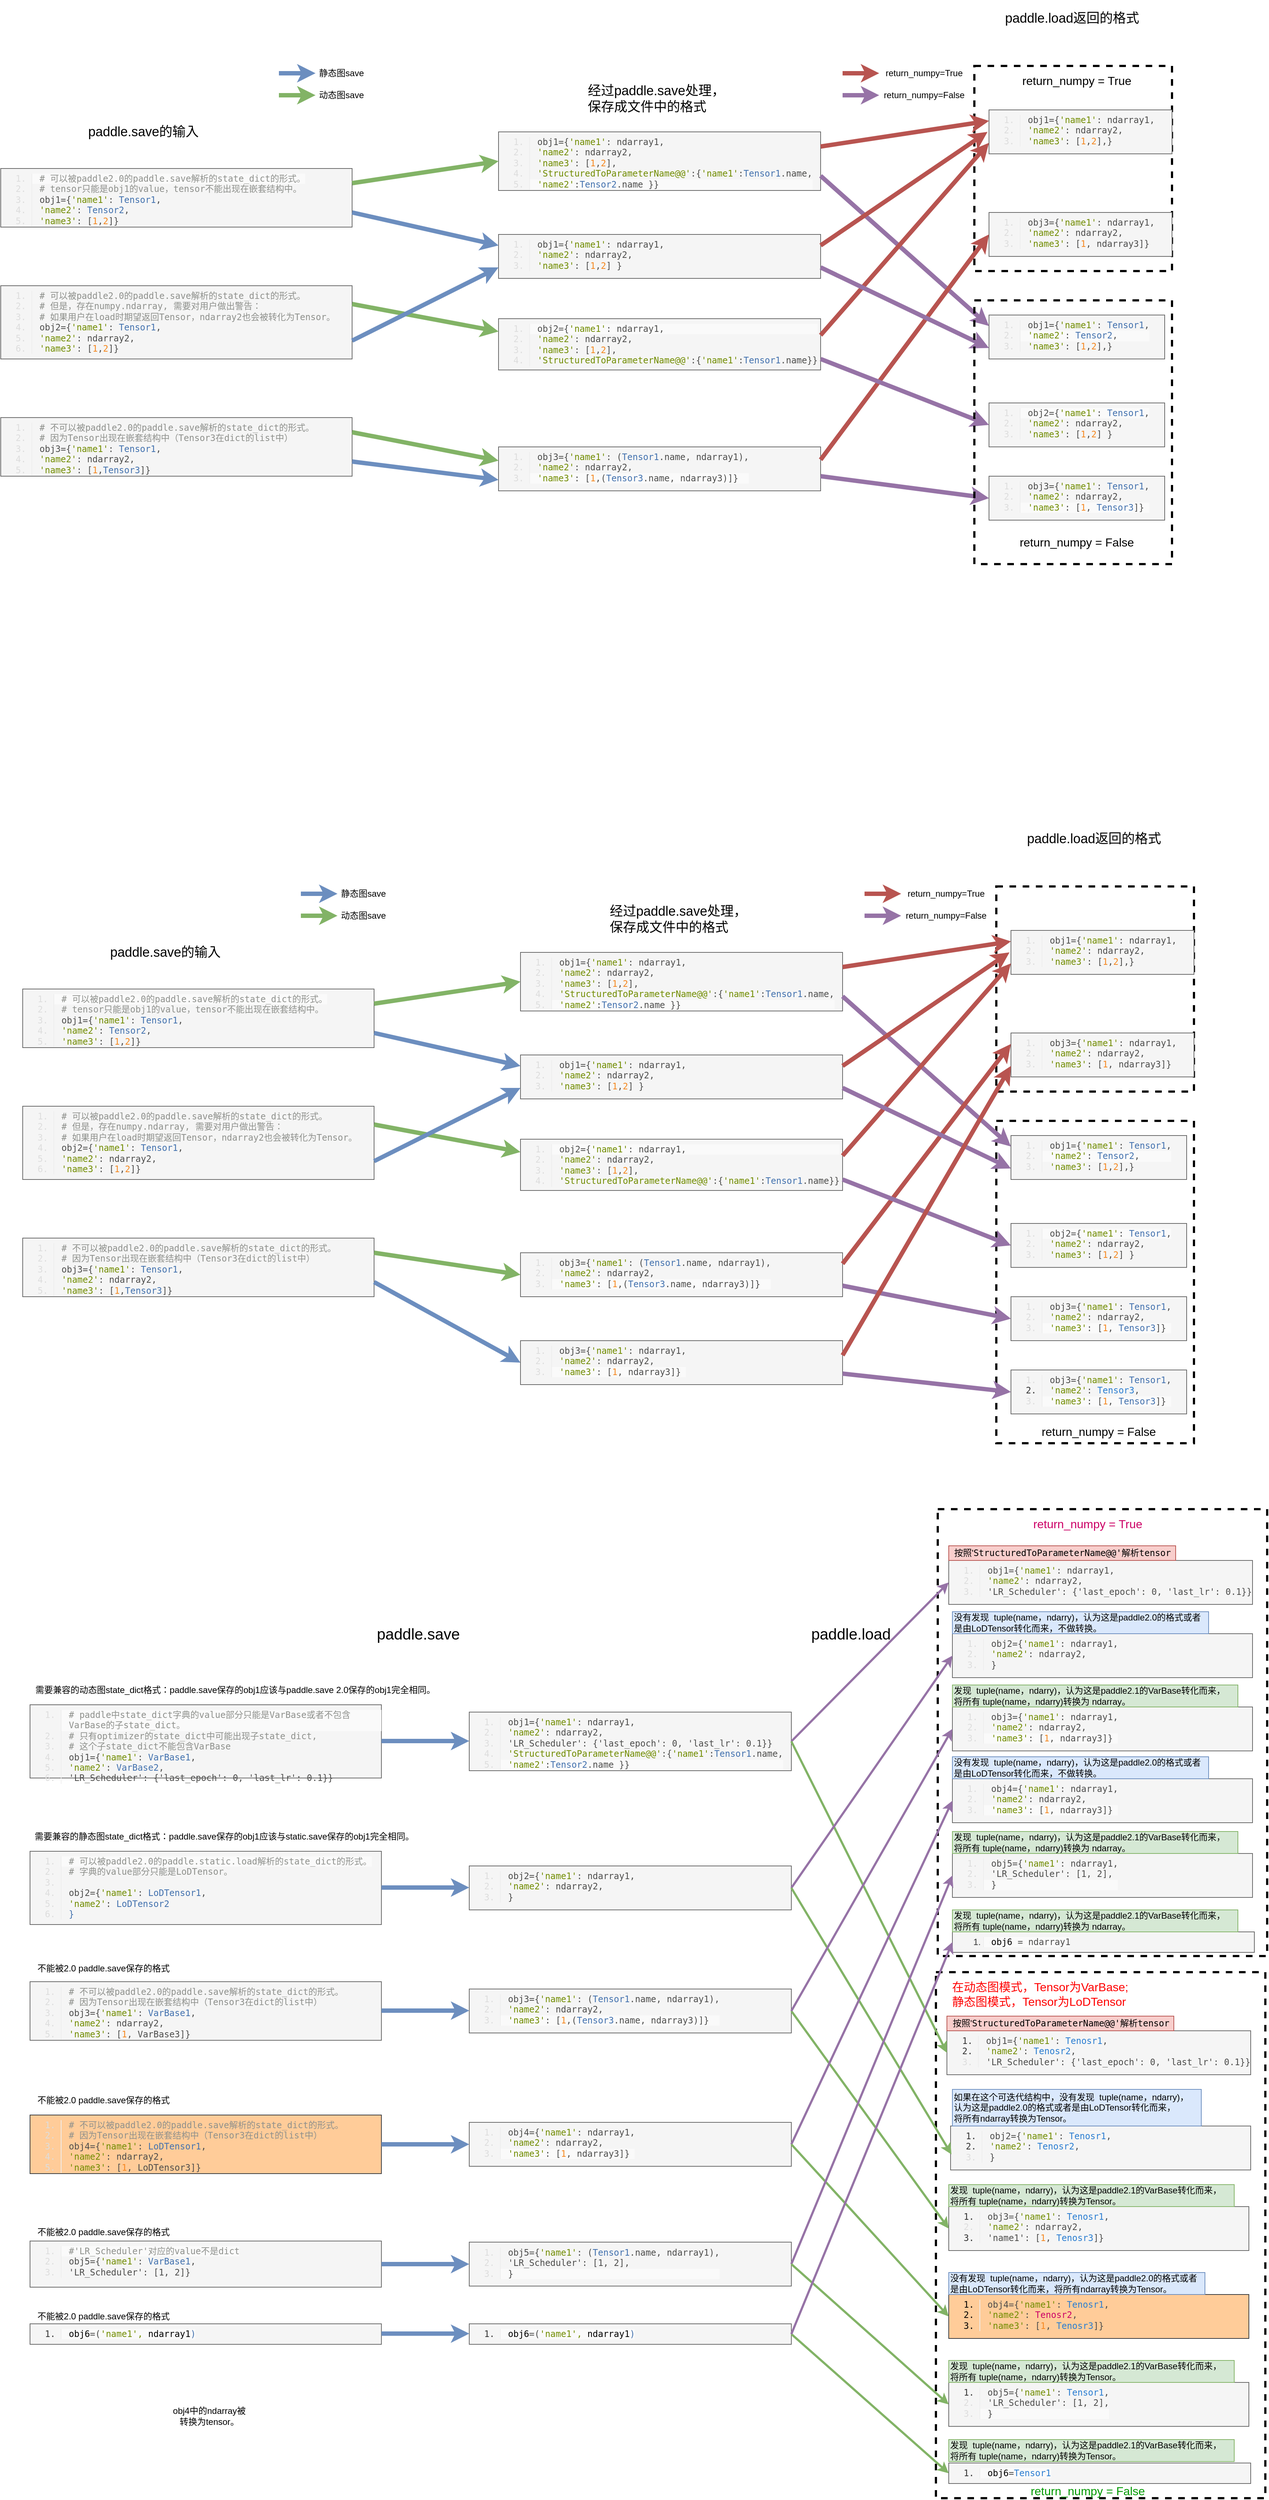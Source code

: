 <mxfile version="14.6.3" type="github">
  <diagram id="BOFwDPjg338fdRXlVryg" name="Page-1">
    <mxGraphModel dx="2341" dy="2633" grid="1" gridSize="10" guides="1" tooltips="1" connect="1" arrows="1" fold="1" page="1" pageScale="1" pageWidth="827" pageHeight="1169" math="0" shadow="0">
      <root>
        <mxCell id="0" />
        <mxCell id="1" parent="0" />
        <mxCell id="KPLUcELGStvKLDDcvf66-36" value="" style="rounded=0;whiteSpace=wrap;html=1;strokeWidth=3;fillColor=none;dashed=1;" vertex="1" parent="1">
          <mxGeometry x="1317.5" y="2502" width="450" height="718" as="geometry" />
        </mxCell>
        <mxCell id="KPLUcELGStvKLDDcvf66-24" value="" style="rounded=0;whiteSpace=wrap;html=1;strokeWidth=3;fillColor=none;dashed=1;" vertex="1" parent="1">
          <mxGeometry x="1320" y="1870" width="450" height="610" as="geometry" />
        </mxCell>
        <mxCell id="kWca1h-Ah_QSKacg4VAW-32" value="" style="rounded=0;whiteSpace=wrap;html=1;strokeWidth=3;fillColor=none;dashed=1;" parent="1" vertex="1">
          <mxGeometry x="1400" y="1340" width="270" height="440" as="geometry" />
        </mxCell>
        <mxCell id="GyIqp0dEOlZTqXCWweCi-41" value="" style="rounded=0;whiteSpace=wrap;html=1;strokeWidth=3;fillColor=none;dashed=1;" parent="1" vertex="1">
          <mxGeometry x="1370" y="-100" width="270" height="280" as="geometry" />
        </mxCell>
        <mxCell id="GyIqp0dEOlZTqXCWweCi-3" style="edgeStyle=orthogonalEdgeStyle;rounded=0;orthogonalLoop=1;jettySize=auto;html=1;exitX=0.5;exitY=1;exitDx=0;exitDy=0;" parent="1" edge="1">
          <mxGeometry relative="1" as="geometry">
            <mxPoint x="260" y="150" as="sourcePoint" />
            <mxPoint x="260" y="150" as="targetPoint" />
          </mxGeometry>
        </mxCell>
        <mxCell id="GyIqp0dEOlZTqXCWweCi-7" value="&lt;meta charset=&quot;utf-8&quot;&gt;&lt;ol class=&quot;linenums&quot; style=&quot;box-sizing: border-box; outline: none; margin-top: 0px; margin-bottom: 0px; color: rgb(51, 51, 51); font-family: menlo, &amp;quot;bitstream vera sans mono&amp;quot;, &amp;quot;dejavu sans mono&amp;quot;, monaco, consolas, monospace; font-size: 12px; font-style: normal; font-weight: 400; letter-spacing: normal; text-align: left; text-indent: 0px; text-transform: none; word-spacing: 0px;&quot;&gt;&lt;li class=&quot;L0&quot; style=&quot;box-sizing: border-box ; outline: none ; border-left: 1px solid rgb(238 , 238 , 238) ; padding-left: 10px ; color: rgb(221 , 221 , 221) ; background-color: rgb(250 , 250 , 250)&quot;&gt;&lt;code style=&quot;box-sizing: border-box; outline: none; font-family: &amp;quot;source code pro&amp;quot;, monospace; font-size: inherit; padding: 0px; color: inherit; background: transparent; border-radius: 0px; border: none; margin: 0px;&quot;&gt;&lt;span class=&quot;com&quot; style=&quot;box-sizing: border-box ; outline: none ; color: rgb(142 , 144 , 140)&quot;&gt;# 可以被paddle2.0的paddle.save解析的state_dict的形式。&lt;/span&gt;&lt;/code&gt;&lt;/li&gt;&lt;li class=&quot;L1&quot; style=&quot;box-sizing: border-box ; outline: none ; border-left: 1px solid rgb(238 , 238 , 238) ; padding-left: 10px ; color: rgb(221 , 221 , 221)&quot;&gt;&lt;code style=&quot;box-sizing: border-box; outline: none; font-family: &amp;quot;source code pro&amp;quot;, monospace; font-size: inherit; padding: 0px; color: inherit; background: transparent; border-radius: 0px; border: none; margin: 0px;&quot;&gt;&lt;span class=&quot;com&quot; style=&quot;box-sizing: border-box ; outline: none ; color: rgb(142 , 144 , 140)&quot;&gt;# tensor只能是obj1的value，tensor不能出现在嵌套结构中。&lt;/span&gt;&lt;/code&gt;&lt;/li&gt;&lt;li class=&quot;L2&quot; style=&quot;box-sizing: border-box ; outline: none ; border-left: 1px solid rgb(238 , 238 , 238) ; padding-left: 10px ; color: rgb(221 , 221 , 221)&quot;&gt;&lt;code style=&quot;box-sizing: border-box; outline: none; font-family: &amp;quot;source code pro&amp;quot;, monospace; font-size: inherit; padding: 0px; color: inherit; background: transparent; border-radius: 0px; border: none; margin: 0px;&quot;&gt;&lt;span class=&quot;pln&quot; style=&quot;box-sizing: border-box ; outline: none ; color: rgb(77 , 77 , 76)&quot;&gt;obj1&lt;/span&gt;&lt;span class=&quot;pun&quot; style=&quot;box-sizing: border-box ; outline: none ; color: rgb(77 , 77 , 76)&quot;&gt;={&lt;/span&gt;&lt;span class=&quot;str&quot; style=&quot;box-sizing: border-box ; outline: none ; color: rgb(113 , 140 , 0)&quot;&gt;&#39;name1&#39;&lt;/span&gt;&lt;span class=&quot;pun&quot; style=&quot;box-sizing: border-box ; outline: none ; color: rgb(77 , 77 , 76)&quot;&gt;:&lt;/span&gt;&lt;span class=&quot;pln&quot; style=&quot;box-sizing: border-box ; outline: none ; color: rgb(77 , 77 , 76)&quot;&gt; &lt;/span&gt;&lt;span class=&quot;typ&quot; style=&quot;box-sizing: border-box ; outline: none ; color: rgb(66 , 113 , 174)&quot;&gt;Tensor1&lt;/span&gt;&lt;span class=&quot;pun&quot; style=&quot;box-sizing: border-box ; outline: none ; color: rgb(77 , 77 , 76)&quot;&gt;,&lt;/span&gt;&lt;span class=&quot;pln&quot; style=&quot;box-sizing: border-box ; outline: none ; color: rgb(77 , 77 , 76)&quot;&gt; &lt;/span&gt;&lt;/code&gt;&lt;/li&gt;&lt;li class=&quot;L3&quot; style=&quot;box-sizing: border-box ; outline: none ; border-left: 1px solid rgb(238 , 238 , 238) ; padding-left: 10px ; color: rgb(221 , 221 , 221)&quot;&gt;&lt;code style=&quot;box-sizing: border-box; outline: none; font-family: &amp;quot;source code pro&amp;quot;, monospace; font-size: inherit; padding: 0px; color: inherit; background: transparent; border-radius: 0px; border: none; margin: 0px;&quot;&gt;&lt;span class=&quot;pln&quot; style=&quot;box-sizing: border-box ; outline: none ; color: rgb(77 , 77 , 76)&quot;&gt;      &lt;/span&gt;&lt;span class=&quot;str&quot; style=&quot;box-sizing: border-box ; outline: none ; color: rgb(113 , 140 , 0)&quot;&gt;&#39;name2&#39;&lt;/span&gt;&lt;span class=&quot;pun&quot; style=&quot;box-sizing: border-box ; outline: none ; color: rgb(77 , 77 , 76)&quot;&gt;:&lt;/span&gt;&lt;span class=&quot;pln&quot; style=&quot;box-sizing: border-box ; outline: none ; color: rgb(77 , 77 , 76)&quot;&gt; &lt;/span&gt;&lt;span class=&quot;typ&quot; style=&quot;box-sizing: border-box ; outline: none ; color: rgb(66 , 113 , 174)&quot;&gt;Tensor2&lt;/span&gt;&lt;span class=&quot;pun&quot; style=&quot;box-sizing: border-box ; outline: none ; color: rgb(77 , 77 , 76)&quot;&gt;,&lt;/span&gt;&lt;span class=&quot;pln&quot; style=&quot;box-sizing: border-box ; outline: none ; color: rgb(77 , 77 , 76)&quot;&gt; &lt;/span&gt;&lt;/code&gt;&lt;/li&gt;&lt;li class=&quot;L4&quot; style=&quot;box-sizing: border-box ; outline: none ; border-left: 1px solid rgb(238 , 238 , 238) ; padding-left: 10px ; color: rgb(221 , 221 , 221)&quot;&gt;&lt;code style=&quot;box-sizing: border-box; outline: none; font-family: &amp;quot;source code pro&amp;quot;, monospace; font-size: inherit; padding: 0px; color: inherit; background: transparent; border-radius: 0px; border: none; margin: 0px;&quot;&gt;&lt;span class=&quot;pln&quot; style=&quot;box-sizing: border-box ; outline: none ; color: rgb(77 , 77 , 76)&quot;&gt;      &lt;/span&gt;&lt;span class=&quot;str&quot; style=&quot;box-sizing: border-box ; outline: none ; color: rgb(113 , 140 , 0)&quot;&gt;&#39;name3&#39;&lt;/span&gt;&lt;span class=&quot;pun&quot; style=&quot;box-sizing: border-box ; outline: none ; color: rgb(77 , 77 , 76)&quot;&gt;:&lt;/span&gt;&lt;span class=&quot;pln&quot; style=&quot;box-sizing: border-box ; outline: none ; color: rgb(77 , 77 , 76)&quot;&gt; &lt;/span&gt;&lt;span class=&quot;pun&quot; style=&quot;box-sizing: border-box ; outline: none ; color: rgb(77 , 77 , 76)&quot;&gt;[&lt;/span&gt;&lt;span class=&quot;lit&quot; style=&quot;box-sizing: border-box ; outline: none ; color: rgb(245 , 135 , 31)&quot;&gt;1&lt;/span&gt;&lt;span class=&quot;pun&quot; style=&quot;box-sizing: border-box ; outline: none ; color: rgb(77 , 77 , 76)&quot;&gt;,&lt;/span&gt;&lt;span class=&quot;lit&quot; style=&quot;box-sizing: border-box ; outline: none ; color: rgb(245 , 135 , 31)&quot;&gt;2&lt;/span&gt;&lt;span class=&quot;pun&quot; style=&quot;box-sizing: border-box ; outline: none ; color: rgb(77 , 77 , 76)&quot;&gt;]}&lt;/span&gt;&lt;/code&gt;&lt;/li&gt;&lt;/ol&gt;" style="text;whiteSpace=wrap;html=1;fillColor=#f5f5f5;strokeColor=#666666;fontColor=#333333;" parent="1" vertex="1">
          <mxGeometry x="40" y="40" width="480" height="80" as="geometry" />
        </mxCell>
        <mxCell id="GyIqp0dEOlZTqXCWweCi-10" value="&lt;meta charset=&quot;utf-8&quot;&gt;&lt;ol class=&quot;linenums&quot; style=&quot;box-sizing: border-box; outline: none; margin-top: 0px; margin-bottom: 0px; color: rgb(51, 51, 51); font-family: menlo, &amp;quot;bitstream vera sans mono&amp;quot;, &amp;quot;dejavu sans mono&amp;quot;, monaco, consolas, monospace; font-size: 12px; font-style: normal; font-weight: 400; letter-spacing: normal; text-align: left; text-indent: 0px; text-transform: none; word-spacing: 0px;&quot;&gt;&lt;li class=&quot;L6&quot; style=&quot;box-sizing: border-box ; outline: none ; border-left: 1px solid rgb(238 , 238 , 238) ; padding-left: 10px ; color: rgb(221 , 221 , 221)&quot;&gt;&lt;code style=&quot;box-sizing: border-box; outline: none; font-family: &amp;quot;source code pro&amp;quot;, monospace; font-size: inherit; padding: 0px; color: inherit; background: transparent; border-radius: 0px; border: none; margin: 0px;&quot;&gt;&lt;span class=&quot;com&quot; style=&quot;box-sizing: border-box ; outline: none ; color: rgb(142 , 144 , 140)&quot;&gt;# 可以被paddle2.0的paddle.save解析的state_dict的形式。&lt;/span&gt;&lt;/code&gt;&lt;/li&gt;&lt;li class=&quot;L7&quot; style=&quot;box-sizing: border-box ; outline: none ; border-left: 1px solid rgb(238 , 238 , 238) ; padding-left: 10px ; color: rgb(221 , 221 , 221)&quot;&gt;&lt;code style=&quot;box-sizing: border-box; outline: none; font-family: &amp;quot;source code pro&amp;quot;, monospace; font-size: inherit; padding: 0px; color: inherit; background: transparent; border-radius: 0px; border: none; margin: 0px;&quot;&gt;&lt;span class=&quot;com&quot; style=&quot;box-sizing: border-box ; outline: none ; color: rgb(142 , 144 , 140)&quot;&gt;# 但是，存在numpy.ndarray, 需要对用户做出警告：&lt;/span&gt;&lt;/code&gt;&lt;/li&gt;&lt;li class=&quot;L8&quot; style=&quot;box-sizing: border-box ; outline: none ; border-left: 1px solid rgb(238 , 238 , 238) ; padding-left: 10px ; color: rgb(221 , 221 , 221)&quot;&gt;&lt;code style=&quot;box-sizing: border-box; outline: none; font-family: &amp;quot;source code pro&amp;quot;, monospace; font-size: inherit; padding: 0px; color: inherit; background: transparent; border-radius: 0px; border: none; margin: 0px;&quot;&gt;&lt;span class=&quot;com&quot; style=&quot;box-sizing: border-box ; outline: none ; color: rgb(142 , 144 , 140)&quot;&gt;# 如果用户在load时期望返回Tensor，ndarray2也会被转化为Tensor。&lt;/span&gt;&lt;/code&gt;&lt;/li&gt;&lt;li class=&quot;L9&quot; style=&quot;box-sizing: border-box ; outline: none ; border-left: 1px solid rgb(238 , 238 , 238) ; padding-left: 10px ; color: rgb(221 , 221 , 221)&quot;&gt;&lt;code style=&quot;box-sizing: border-box; outline: none; font-family: &amp;quot;source code pro&amp;quot;, monospace; font-size: inherit; padding: 0px; color: inherit; background: transparent; border-radius: 0px; border: none; margin: 0px;&quot;&gt;&lt;span class=&quot;pln&quot; style=&quot;box-sizing: border-box ; outline: none ; color: rgb(77 , 77 , 76)&quot;&gt;obj2&lt;/span&gt;&lt;span class=&quot;pun&quot; style=&quot;box-sizing: border-box ; outline: none ; color: rgb(77 , 77 , 76)&quot;&gt;={&lt;/span&gt;&lt;span class=&quot;str&quot; style=&quot;box-sizing: border-box ; outline: none ; color: rgb(113 , 140 , 0)&quot;&gt;&#39;name1&#39;&lt;/span&gt;&lt;span class=&quot;pun&quot; style=&quot;box-sizing: border-box ; outline: none ; color: rgb(77 , 77 , 76)&quot;&gt;:&lt;/span&gt;&lt;span class=&quot;pln&quot; style=&quot;box-sizing: border-box ; outline: none ; color: rgb(77 , 77 , 76)&quot;&gt; &lt;/span&gt;&lt;span class=&quot;typ&quot; style=&quot;box-sizing: border-box ; outline: none ; color: rgb(66 , 113 , 174)&quot;&gt;Tensor1&lt;/span&gt;&lt;span class=&quot;pun&quot; style=&quot;box-sizing: border-box ; outline: none ; color: rgb(77 , 77 , 76)&quot;&gt;,&lt;/span&gt;&lt;span class=&quot;pln&quot; style=&quot;box-sizing: border-box ; outline: none ; color: rgb(77 , 77 , 76)&quot;&gt; &lt;/span&gt;&lt;/code&gt;&lt;/li&gt;&lt;li class=&quot;L0&quot; style=&quot;box-sizing: border-box ; outline: none ; border-left: 1px solid rgb(238 , 238 , 238) ; padding-left: 10px ; color: rgb(221 , 221 , 221)&quot;&gt;&lt;code style=&quot;box-sizing: border-box; outline: none; font-family: &amp;quot;source code pro&amp;quot;, monospace; font-size: inherit; padding: 0px; color: inherit; background: transparent; border-radius: 0px; border: none; margin: 0px;&quot;&gt;&lt;span class=&quot;pln&quot; style=&quot;box-sizing: border-box ; outline: none ; color: rgb(77 , 77 , 76)&quot;&gt;      &lt;/span&gt;&lt;span class=&quot;str&quot; style=&quot;box-sizing: border-box ; outline: none ; color: rgb(113 , 140 , 0)&quot;&gt;&#39;name2&#39;&lt;/span&gt;&lt;span class=&quot;pun&quot; style=&quot;box-sizing: border-box ; outline: none ; color: rgb(77 , 77 , 76)&quot;&gt;:&lt;/span&gt;&lt;span class=&quot;pln&quot; style=&quot;box-sizing: border-box ; outline: none ; color: rgb(77 , 77 , 76)&quot;&gt; ndarray2&lt;/span&gt;&lt;span class=&quot;pun&quot; style=&quot;box-sizing: border-box ; outline: none ; color: rgb(77 , 77 , 76)&quot;&gt;,&lt;/span&gt;&lt;span class=&quot;pln&quot; style=&quot;box-sizing: border-box ; outline: none ; color: rgb(77 , 77 , 76)&quot;&gt; &lt;/span&gt;&lt;/code&gt;&lt;/li&gt;&lt;li class=&quot;L1&quot; style=&quot;box-sizing: border-box ; outline: none ; border-left: 1px solid rgb(238 , 238 , 238) ; padding-left: 10px ; color: rgb(221 , 221 , 221)&quot;&gt;&lt;code style=&quot;box-sizing: border-box; outline: none; font-family: &amp;quot;source code pro&amp;quot;, monospace; font-size: inherit; padding: 0px; color: inherit; background: transparent; border-radius: 0px; border: none; margin: 0px;&quot;&gt;&lt;span class=&quot;pln&quot; style=&quot;box-sizing: border-box ; outline: none ; color: rgb(77 , 77 , 76)&quot;&gt;      &lt;/span&gt;&lt;span class=&quot;str&quot; style=&quot;box-sizing: border-box ; outline: none ; color: rgb(113 , 140 , 0)&quot;&gt;&#39;name3&#39;&lt;/span&gt;&lt;span class=&quot;pun&quot; style=&quot;box-sizing: border-box ; outline: none ; color: rgb(77 , 77 , 76)&quot;&gt;:&lt;/span&gt;&lt;span class=&quot;pln&quot; style=&quot;box-sizing: border-box ; outline: none ; color: rgb(77 , 77 , 76)&quot;&gt; &lt;/span&gt;&lt;span class=&quot;pun&quot; style=&quot;box-sizing: border-box ; outline: none ; color: rgb(77 , 77 , 76)&quot;&gt;[&lt;/span&gt;&lt;span class=&quot;lit&quot; style=&quot;box-sizing: border-box ; outline: none ; color: rgb(245 , 135 , 31)&quot;&gt;1&lt;/span&gt;&lt;span class=&quot;pun&quot; style=&quot;box-sizing: border-box ; outline: none ; color: rgb(77 , 77 , 76)&quot;&gt;,&lt;/span&gt;&lt;span class=&quot;lit&quot; style=&quot;box-sizing: border-box ; outline: none ; color: rgb(245 , 135 , 31)&quot;&gt;2&lt;/span&gt;&lt;span class=&quot;pun&quot; style=&quot;box-sizing: border-box ; outline: none ; color: rgb(77 , 77 , 76)&quot;&gt;]}&lt;/span&gt;&lt;/code&gt;&lt;/li&gt;&lt;/ol&gt;" style="text;whiteSpace=wrap;html=1;fillColor=#f5f5f5;strokeColor=#666666;fontColor=#333333;" parent="1" vertex="1">
          <mxGeometry x="40" y="200" width="480" height="100" as="geometry" />
        </mxCell>
        <mxCell id="GyIqp0dEOlZTqXCWweCi-11" value="&lt;meta charset=&quot;utf-8&quot;&gt;&lt;ol class=&quot;linenums&quot; style=&quot;box-sizing: border-box; outline: none; margin-top: 0px; margin-bottom: 0px; color: rgb(51, 51, 51); font-family: menlo, &amp;quot;bitstream vera sans mono&amp;quot;, &amp;quot;dejavu sans mono&amp;quot;, monaco, consolas, monospace; font-size: 12px; font-style: normal; font-weight: 400; letter-spacing: normal; text-align: left; text-indent: 0px; text-transform: none; word-spacing: 0px;&quot;&gt;&lt;li class=&quot;L3&quot; style=&quot;box-sizing: border-box ; outline: none ; border-left: 1px solid rgb(238 , 238 , 238) ; padding-left: 10px ; color: rgb(221 , 221 , 221)&quot;&gt;&lt;code style=&quot;box-sizing: border-box; outline: none; font-family: &amp;quot;source code pro&amp;quot;, monospace; font-size: inherit; padding: 0px; color: inherit; background: transparent; border-radius: 0px; border: none; margin: 0px;&quot;&gt;&lt;span class=&quot;com&quot; style=&quot;box-sizing: border-box ; outline: none ; color: rgb(142 , 144 , 140)&quot;&gt;# 不可以被paddle2.0的paddle.save解析的state_dict的形式。&lt;/span&gt;&lt;/code&gt;&lt;/li&gt;&lt;li class=&quot;L4&quot; style=&quot;box-sizing: border-box ; outline: none ; border-left: 1px solid rgb(238 , 238 , 238) ; padding-left: 10px ; color: rgb(221 , 221 , 221)&quot;&gt;&lt;code style=&quot;box-sizing: border-box; outline: none; font-family: &amp;quot;source code pro&amp;quot;, monospace; font-size: inherit; padding: 0px; color: inherit; background: transparent; border-radius: 0px; border: none; margin: 0px;&quot;&gt;&lt;span class=&quot;com&quot; style=&quot;box-sizing: border-box ; outline: none ; color: rgb(142 , 144 , 140)&quot;&gt;# 因为Tensor出现在嵌套结构中（Tensor3在dict的list中）&lt;/span&gt;&lt;/code&gt;&lt;/li&gt;&lt;li class=&quot;L5&quot; style=&quot;box-sizing: border-box ; outline: none ; border-left: 1px solid rgb(238 , 238 , 238) ; padding-left: 10px ; color: rgb(221 , 221 , 221)&quot;&gt;&lt;code style=&quot;box-sizing: border-box; outline: none; font-family: &amp;quot;source code pro&amp;quot;, monospace; font-size: inherit; padding: 0px; color: inherit; background: transparent; border-radius: 0px; border: none; margin: 0px;&quot;&gt;&lt;span class=&quot;pln&quot; style=&quot;box-sizing: border-box ; outline: none ; color: rgb(77 , 77 , 76)&quot;&gt;obj3&lt;/span&gt;&lt;span class=&quot;pun&quot; style=&quot;box-sizing: border-box ; outline: none ; color: rgb(77 , 77 , 76)&quot;&gt;={&lt;/span&gt;&lt;span class=&quot;str&quot; style=&quot;box-sizing: border-box ; outline: none ; color: rgb(113 , 140 , 0)&quot;&gt;&#39;name1&#39;&lt;/span&gt;&lt;span class=&quot;pun&quot; style=&quot;box-sizing: border-box ; outline: none ; color: rgb(77 , 77 , 76)&quot;&gt;:&lt;/span&gt;&lt;span class=&quot;pln&quot; style=&quot;box-sizing: border-box ; outline: none ; color: rgb(77 , 77 , 76)&quot;&gt; &lt;/span&gt;&lt;span class=&quot;typ&quot; style=&quot;box-sizing: border-box ; outline: none ; color: rgb(66 , 113 , 174)&quot;&gt;Tensor1&lt;/span&gt;&lt;span class=&quot;pun&quot; style=&quot;box-sizing: border-box ; outline: none ; color: rgb(77 , 77 , 76)&quot;&gt;,&lt;/span&gt;&lt;span class=&quot;pln&quot; style=&quot;box-sizing: border-box ; outline: none ; color: rgb(77 , 77 , 76)&quot;&gt; &lt;/span&gt;&lt;/code&gt;&lt;/li&gt;&lt;li class=&quot;L6&quot; style=&quot;box-sizing: border-box ; outline: none ; border-left: 1px solid rgb(238 , 238 , 238) ; padding-left: 10px ; color: rgb(221 , 221 , 221)&quot;&gt;&lt;code style=&quot;box-sizing: border-box; outline: none; font-family: &amp;quot;source code pro&amp;quot;, monospace; font-size: inherit; padding: 0px; color: inherit; background: transparent; border-radius: 0px; border: none; margin: 0px;&quot;&gt;&lt;span class=&quot;pln&quot; style=&quot;box-sizing: border-box ; outline: none ; color: rgb(77 , 77 , 76)&quot;&gt;      &lt;/span&gt;&lt;span class=&quot;str&quot; style=&quot;box-sizing: border-box ; outline: none ; color: rgb(113 , 140 , 0)&quot;&gt;&#39;name2&#39;&lt;/span&gt;&lt;span class=&quot;pun&quot; style=&quot;box-sizing: border-box ; outline: none ; color: rgb(77 , 77 , 76)&quot;&gt;:&lt;/span&gt;&lt;span class=&quot;pln&quot; style=&quot;box-sizing: border-box ; outline: none ; color: rgb(77 , 77 , 76)&quot;&gt; ndarray2&lt;/span&gt;&lt;span class=&quot;pun&quot; style=&quot;box-sizing: border-box ; outline: none ; color: rgb(77 , 77 , 76)&quot;&gt;,&lt;/span&gt;&lt;span class=&quot;pln&quot; style=&quot;box-sizing: border-box ; outline: none ; color: rgb(77 , 77 , 76)&quot;&gt; &lt;/span&gt;&lt;/code&gt;&lt;/li&gt;&lt;li class=&quot;L7&quot; style=&quot;box-sizing: border-box ; outline: none ; border-left: 1px solid rgb(238 , 238 , 238) ; padding-left: 10px ; color: rgb(221 , 221 , 221)&quot;&gt;&lt;code style=&quot;box-sizing: border-box; outline: none; font-family: &amp;quot;source code pro&amp;quot;, monospace; font-size: inherit; padding: 0px; color: inherit; background: transparent; border-radius: 0px; border: none; margin: 0px;&quot;&gt;&lt;span class=&quot;pln&quot; style=&quot;box-sizing: border-box ; outline: none ; color: rgb(77 , 77 , 76)&quot;&gt;      &lt;/span&gt;&lt;span class=&quot;str&quot; style=&quot;box-sizing: border-box ; outline: none ; color: rgb(113 , 140 , 0)&quot;&gt;&#39;name3&#39;&lt;/span&gt;&lt;span class=&quot;pun&quot; style=&quot;box-sizing: border-box ; outline: none ; color: rgb(77 , 77 , 76)&quot;&gt;:&lt;/span&gt;&lt;span class=&quot;pln&quot; style=&quot;box-sizing: border-box ; outline: none ; color: rgb(77 , 77 , 76)&quot;&gt; &lt;/span&gt;&lt;span class=&quot;pun&quot; style=&quot;box-sizing: border-box ; outline: none ; color: rgb(77 , 77 , 76)&quot;&gt;[&lt;/span&gt;&lt;span class=&quot;lit&quot; style=&quot;box-sizing: border-box ; outline: none ; color: rgb(245 , 135 , 31)&quot;&gt;1&lt;/span&gt;&lt;span class=&quot;pun&quot; style=&quot;box-sizing: border-box ; outline: none ; color: rgb(77 , 77 , 76)&quot;&gt;,&lt;/span&gt;&lt;span class=&quot;typ&quot; style=&quot;box-sizing: border-box ; outline: none ; color: rgb(66 , 113 , 174)&quot;&gt;Tensor3&lt;/span&gt;&lt;span class=&quot;pun&quot; style=&quot;box-sizing: border-box ; outline: none ; color: rgb(77 , 77 , 76)&quot;&gt;]}&lt;/span&gt;&lt;/code&gt;&lt;/li&gt;&lt;/ol&gt;" style="text;whiteSpace=wrap;html=1;fillColor=#f5f5f5;strokeColor=#666666;fontColor=#333333;" parent="1" vertex="1">
          <mxGeometry x="40" y="380" width="480" height="80" as="geometry" />
        </mxCell>
        <mxCell id="GyIqp0dEOlZTqXCWweCi-12" value="&lt;meta charset=&quot;utf-8&quot;&gt;&lt;ol class=&quot;linenums&quot; style=&quot;box-sizing: border-box; outline: none; margin-top: 0px; margin-bottom: 0px; color: rgb(51, 51, 51); font-family: menlo, &amp;quot;bitstream vera sans mono&amp;quot;, &amp;quot;dejavu sans mono&amp;quot;, monaco, consolas, monospace; font-size: 12px; font-style: normal; font-weight: 400; letter-spacing: normal; text-align: left; text-indent: 0px; text-transform: none; word-spacing: 0px;&quot;&gt;&lt;li class=&quot;L0&quot; style=&quot;box-sizing: border-box ; outline: none ; border-left: 1px solid rgb(238 , 238 , 238) ; padding-left: 10px ; color: rgb(221 , 221 , 221)&quot;&gt;&lt;code style=&quot;box-sizing: border-box; outline: none; font-family: &amp;quot;source code pro&amp;quot;, monospace; font-size: inherit; padding: 0px; color: inherit; background: transparent; border-radius: 0px; border: none; margin: 0px;&quot;&gt;&lt;span class=&quot;pln&quot; style=&quot;box-sizing: border-box ; outline: none ; color: rgb(77 , 77 , 76)&quot;&gt;obj1&lt;/span&gt;&lt;span class=&quot;pun&quot; style=&quot;box-sizing: border-box ; outline: none ; color: rgb(77 , 77 , 76)&quot;&gt;={&lt;/span&gt;&lt;span class=&quot;str&quot; style=&quot;box-sizing: border-box ; outline: none ; color: rgb(113 , 140 , 0)&quot;&gt;&#39;name1&#39;&lt;/span&gt;&lt;span class=&quot;pun&quot; style=&quot;box-sizing: border-box ; outline: none ; color: rgb(77 , 77 , 76)&quot;&gt;:&lt;/span&gt;&lt;span class=&quot;pln&quot; style=&quot;box-sizing: border-box ; outline: none ; color: rgb(77 , 77 , 76)&quot;&gt; ndarray1&lt;/span&gt;&lt;span class=&quot;pun&quot; style=&quot;box-sizing: border-box ; outline: none ; color: rgb(77 , 77 , 76)&quot;&gt;,&lt;/span&gt;&lt;span class=&quot;pln&quot; style=&quot;box-sizing: border-box ; outline: none ; color: rgb(77 , 77 , 76)&quot;&gt; &lt;/span&gt;&lt;/code&gt;&lt;/li&gt;&lt;li class=&quot;L1&quot; style=&quot;box-sizing: border-box ; outline: none ; border-left: 1px solid rgb(238 , 238 , 238) ; padding-left: 10px ; color: rgb(221 , 221 , 221)&quot;&gt;&lt;code style=&quot;box-sizing: border-box; outline: none; font-family: &amp;quot;source code pro&amp;quot;, monospace; font-size: inherit; padding: 0px; color: inherit; background: transparent; border-radius: 0px; border: none; margin: 0px;&quot;&gt;&lt;span class=&quot;pln&quot; style=&quot;box-sizing: border-box ; outline: none ; color: rgb(77 , 77 , 76)&quot;&gt;      &lt;/span&gt;&lt;span class=&quot;str&quot; style=&quot;box-sizing: border-box ; outline: none ; color: rgb(113 , 140 , 0)&quot;&gt;&#39;name2&#39;&lt;/span&gt;&lt;span class=&quot;pun&quot; style=&quot;box-sizing: border-box ; outline: none ; color: rgb(77 , 77 , 76)&quot;&gt;:&lt;/span&gt;&lt;span class=&quot;pln&quot; style=&quot;box-sizing: border-box ; outline: none ; color: rgb(77 , 77 , 76)&quot;&gt; ndarray2&lt;/span&gt;&lt;span class=&quot;pun&quot; style=&quot;box-sizing: border-box ; outline: none ; color: rgb(77 , 77 , 76)&quot;&gt;,&lt;/span&gt;&lt;span class=&quot;pln&quot; style=&quot;box-sizing: border-box ; outline: none ; color: rgb(77 , 77 , 76)&quot;&gt; &lt;/span&gt;&lt;/code&gt;&lt;/li&gt;&lt;li class=&quot;L2&quot; style=&quot;box-sizing: border-box ; outline: none ; border-left: 1px solid rgb(238 , 238 , 238) ; padding-left: 10px ; color: rgb(221 , 221 , 221)&quot;&gt;&lt;code style=&quot;box-sizing: border-box; outline: none; font-family: &amp;quot;source code pro&amp;quot;, monospace; font-size: inherit; padding: 0px; color: inherit; background: transparent; border-radius: 0px; border: none; margin: 0px;&quot;&gt;&lt;span class=&quot;pln&quot; style=&quot;box-sizing: border-box ; outline: none ; color: rgb(77 , 77 , 76)&quot;&gt;      &lt;/span&gt;&lt;span class=&quot;str&quot; style=&quot;box-sizing: border-box ; outline: none ; color: rgb(113 , 140 , 0)&quot;&gt;&#39;name3&#39;&lt;/span&gt;&lt;span class=&quot;pun&quot; style=&quot;box-sizing: border-box ; outline: none ; color: rgb(77 , 77 , 76)&quot;&gt;:&lt;/span&gt;&lt;span class=&quot;pln&quot; style=&quot;box-sizing: border-box ; outline: none ; color: rgb(77 , 77 , 76)&quot;&gt; &lt;/span&gt;&lt;span class=&quot;pun&quot; style=&quot;box-sizing: border-box ; outline: none ; color: rgb(77 , 77 , 76)&quot;&gt;[&lt;/span&gt;&lt;span class=&quot;lit&quot; style=&quot;box-sizing: border-box ; outline: none ; color: rgb(245 , 135 , 31)&quot;&gt;1&lt;/span&gt;&lt;span class=&quot;pun&quot; style=&quot;box-sizing: border-box ; outline: none ; color: rgb(77 , 77 , 76)&quot;&gt;,&lt;/span&gt;&lt;span class=&quot;lit&quot; style=&quot;box-sizing: border-box ; outline: none ; color: rgb(245 , 135 , 31)&quot;&gt;2&lt;/span&gt;&lt;span class=&quot;pun&quot; style=&quot;box-sizing: border-box ; outline: none ; color: rgb(77 , 77 , 76)&quot;&gt;],&lt;/span&gt;&lt;/code&gt;&lt;/li&gt;&lt;li class=&quot;L3&quot; style=&quot;box-sizing: border-box ; outline: none ; border-left: 1px solid rgb(238 , 238 , 238) ; padding-left: 10px ; color: rgb(221 , 221 , 221)&quot;&gt;&lt;code style=&quot;box-sizing: border-box; outline: none; font-family: &amp;quot;source code pro&amp;quot;, monospace; font-size: inherit; padding: 0px; color: inherit; background: transparent; border-radius: 0px; border: none; margin: 0px;&quot;&gt;&lt;span class=&quot;pln&quot; style=&quot;box-sizing: border-box ; outline: none ; color: rgb(77 , 77 , 76)&quot;&gt;      &lt;/span&gt;&lt;span class=&quot;str&quot; style=&quot;box-sizing: border-box ; outline: none ; color: rgb(113 , 140 , 0)&quot;&gt;&#39;StructuredToParameterName@@&#39;&lt;/span&gt;&lt;span class=&quot;pun&quot; style=&quot;box-sizing: border-box ; outline: none ; color: rgb(77 , 77 , 76)&quot;&gt;:{&lt;/span&gt;&lt;span class=&quot;str&quot; style=&quot;box-sizing: border-box ; outline: none ; color: rgb(113 , 140 , 0)&quot;&gt;&#39;name1&#39;&lt;/span&gt;&lt;span class=&quot;pun&quot; style=&quot;box-sizing: border-box ; outline: none ; color: rgb(77 , 77 , 76)&quot;&gt;:&lt;/span&gt;&lt;span class=&quot;typ&quot; style=&quot;box-sizing: border-box ; outline: none ; color: rgb(66 , 113 , 174)&quot;&gt;Tensor1&lt;/span&gt;&lt;span class=&quot;pun&quot; style=&quot;box-sizing: border-box ; outline: none ; color: rgb(77 , 77 , 76)&quot;&gt;.&lt;/span&gt;&lt;span class=&quot;pln&quot; style=&quot;box-sizing: border-box ; outline: none ; color: rgb(77 , 77 , 76)&quot;&gt;name&lt;/span&gt;&lt;span class=&quot;pun&quot; style=&quot;box-sizing: border-box ; outline: none ; color: rgb(77 , 77 , 76)&quot;&gt;,&lt;/span&gt;&lt;span class=&quot;pln&quot; style=&quot;box-sizing: border-box ; outline: none ; color: rgb(77 , 77 , 76)&quot;&gt; &lt;/span&gt;&lt;/code&gt;&lt;/li&gt;&lt;li class=&quot;L4&quot; style=&quot;box-sizing: border-box ; outline: none ; border-left: 1px solid rgb(238 , 238 , 238) ; padding-left: 10px ; color: rgb(221 , 221 , 221) ; background-color: rgb(250 , 250 , 250)&quot;&gt;&lt;code style=&quot;box-sizing: border-box; outline: none; font-family: &amp;quot;source code pro&amp;quot;, monospace; font-size: inherit; padding: 0px; color: inherit; background: transparent; border-radius: 0px; border: none; margin: 0px;&quot;&gt;&lt;span class=&quot;pln&quot; style=&quot;box-sizing: border-box ; outline: none ; color: rgb(77 , 77 , 76)&quot;&gt;                                     &lt;/span&gt;&lt;span class=&quot;str&quot; style=&quot;box-sizing: border-box ; outline: none ; color: rgb(113 , 140 , 0)&quot;&gt;&#39;name2&#39;&lt;/span&gt;&lt;span class=&quot;pun&quot; style=&quot;box-sizing: border-box ; outline: none ; color: rgb(77 , 77 , 76)&quot;&gt;:&lt;/span&gt;&lt;span class=&quot;typ&quot; style=&quot;box-sizing: border-box ; outline: none ; color: rgb(66 , 113 , 174)&quot;&gt;Tensor2&lt;/span&gt;&lt;span class=&quot;pun&quot; style=&quot;box-sizing: border-box ; outline: none ; color: rgb(77 , 77 , 76)&quot;&gt;.&lt;/span&gt;&lt;span class=&quot;pln&quot; style=&quot;box-sizing: border-box ; outline: none ; color: rgb(77 , 77 , 76)&quot;&gt;name &lt;/span&gt;&lt;span class=&quot;pun&quot; style=&quot;box-sizing: border-box ; outline: none ; color: rgb(77 , 77 , 76)&quot;&gt;}}&lt;/span&gt;&lt;/code&gt;&lt;/li&gt;&lt;/ol&gt;" style="text;whiteSpace=wrap;html=1;fillColor=#f5f5f5;strokeColor=#666666;fontColor=#333333;" parent="1" vertex="1">
          <mxGeometry x="720" y="-10" width="440" height="80" as="geometry" />
        </mxCell>
        <mxCell id="GyIqp0dEOlZTqXCWweCi-14" value="&lt;meta charset=&quot;utf-8&quot;&gt;&lt;ol class=&quot;linenums&quot; style=&quot;box-sizing: border-box; outline: none; margin-top: 0px; margin-bottom: 0px; color: rgb(51, 51, 51); font-family: menlo, &amp;quot;bitstream vera sans mono&amp;quot;, &amp;quot;dejavu sans mono&amp;quot;, monaco, consolas, monospace; font-size: 12px; font-style: normal; font-weight: 400; letter-spacing: normal; text-align: left; text-indent: 0px; text-transform: none; word-spacing: 0px;&quot;&gt;&lt;li class=&quot;L1&quot; style=&quot;box-sizing: border-box ; outline: none ; border-left: 1px solid rgb(238 , 238 , 238) ; padding-left: 10px ; color: rgb(221 , 221 , 221)&quot;&gt;&lt;code style=&quot;box-sizing: border-box; outline: none; font-family: &amp;quot;source code pro&amp;quot;, monospace; font-size: inherit; padding: 0px; color: inherit; background: transparent; border-radius: 0px; border: none; margin: 0px;&quot;&gt;&lt;span class=&quot;pln&quot; style=&quot;box-sizing: border-box ; outline: none ; color: rgb(77 , 77 , 76)&quot;&gt;obj3&lt;/span&gt;&lt;span class=&quot;pun&quot; style=&quot;box-sizing: border-box ; outline: none ; color: rgb(77 , 77 , 76)&quot;&gt;={&lt;/span&gt;&lt;span class=&quot;str&quot; style=&quot;box-sizing: border-box ; outline: none ; color: rgb(113 , 140 , 0)&quot;&gt;&#39;name1&#39;&lt;/span&gt;&lt;span class=&quot;pun&quot; style=&quot;box-sizing: border-box ; outline: none ; color: rgb(77 , 77 , 76)&quot;&gt;:&lt;/span&gt;&lt;span class=&quot;pln&quot; style=&quot;box-sizing: border-box ; outline: none ; color: rgb(77 , 77 , 76)&quot;&gt; &lt;/span&gt;&lt;span class=&quot;pun&quot; style=&quot;box-sizing: border-box ; outline: none ; color: rgb(77 , 77 , 76)&quot;&gt;(&lt;/span&gt;&lt;span class=&quot;typ&quot; style=&quot;box-sizing: border-box ; outline: none ; color: rgb(66 , 113 , 174)&quot;&gt;Tensor1&lt;/span&gt;&lt;span class=&quot;pun&quot; style=&quot;box-sizing: border-box ; outline: none ; color: rgb(77 , 77 , 76)&quot;&gt;.&lt;/span&gt;&lt;span class=&quot;pln&quot; style=&quot;box-sizing: border-box ; outline: none ; color: rgb(77 , 77 , 76)&quot;&gt;name&lt;/span&gt;&lt;span class=&quot;pun&quot; style=&quot;box-sizing: border-box ; outline: none ; color: rgb(77 , 77 , 76)&quot;&gt;,&lt;/span&gt;&lt;span class=&quot;pln&quot; style=&quot;box-sizing: border-box ; outline: none ; color: rgb(77 , 77 , 76)&quot;&gt; ndarray1&lt;/span&gt;&lt;span class=&quot;pun&quot; style=&quot;box-sizing: border-box ; outline: none ; color: rgb(77 , 77 , 76)&quot;&gt;),&lt;/span&gt;&lt;span class=&quot;pln&quot; style=&quot;box-sizing: border-box ; outline: none ; color: rgb(77 , 77 , 76)&quot;&gt; &lt;/span&gt;&lt;/code&gt;&lt;/li&gt;&lt;li class=&quot;L2&quot; style=&quot;box-sizing: border-box ; outline: none ; border-left: 1px solid rgb(238 , 238 , 238) ; padding-left: 10px ; color: rgb(221 , 221 , 221)&quot;&gt;&lt;code style=&quot;box-sizing: border-box; outline: none; font-family: &amp;quot;source code pro&amp;quot;, monospace; font-size: inherit; padding: 0px; color: inherit; background: transparent; border-radius: 0px; border: none; margin: 0px;&quot;&gt;&lt;span class=&quot;pln&quot; style=&quot;box-sizing: border-box ; outline: none ; color: rgb(77 , 77 , 76)&quot;&gt;      &lt;/span&gt;&lt;span class=&quot;str&quot; style=&quot;box-sizing: border-box ; outline: none ; color: rgb(113 , 140 , 0)&quot;&gt;&#39;name2&#39;&lt;/span&gt;&lt;span class=&quot;pun&quot; style=&quot;box-sizing: border-box ; outline: none ; color: rgb(77 , 77 , 76)&quot;&gt;:&lt;/span&gt;&lt;span class=&quot;pln&quot; style=&quot;box-sizing: border-box ; outline: none ; color: rgb(77 , 77 , 76)&quot;&gt; ndarray2&lt;/span&gt;&lt;span class=&quot;pun&quot; style=&quot;box-sizing: border-box ; outline: none ; color: rgb(77 , 77 , 76)&quot;&gt;,&lt;/span&gt;&lt;span class=&quot;pln&quot; style=&quot;box-sizing: border-box ; outline: none ; color: rgb(77 , 77 , 76)&quot;&gt; &lt;/span&gt;&lt;/code&gt;&lt;/li&gt;&lt;li class=&quot;L3&quot; style=&quot;box-sizing: border-box ; outline: none ; border-left: 1px solid rgb(238 , 238 , 238) ; padding-left: 10px ; color: rgb(221 , 221 , 221) ; background-color: rgb(250 , 250 , 250)&quot;&gt;&lt;code style=&quot;box-sizing: border-box; outline: none; font-family: &amp;quot;source code pro&amp;quot;, monospace; font-size: inherit; padding: 0px; color: inherit; background: transparent; border-radius: 0px; border: none; margin: 0px;&quot;&gt;&lt;span class=&quot;pln&quot; style=&quot;box-sizing: border-box ; outline: none ; color: rgb(77 , 77 , 76)&quot;&gt;      &lt;/span&gt;&lt;span class=&quot;str&quot; style=&quot;box-sizing: border-box ; outline: none ; color: rgb(113 , 140 , 0)&quot;&gt;&#39;name3&#39;&lt;/span&gt;&lt;span class=&quot;pun&quot; style=&quot;box-sizing: border-box ; outline: none ; color: rgb(77 , 77 , 76)&quot;&gt;:&lt;/span&gt;&lt;span class=&quot;pln&quot; style=&quot;box-sizing: border-box ; outline: none ; color: rgb(77 , 77 , 76)&quot;&gt; &lt;/span&gt;&lt;span class=&quot;pun&quot; style=&quot;box-sizing: border-box ; outline: none ; color: rgb(77 , 77 , 76)&quot;&gt;[&lt;/span&gt;&lt;span class=&quot;lit&quot; style=&quot;box-sizing: border-box ; outline: none ; color: rgb(245 , 135 , 31)&quot;&gt;1&lt;/span&gt;&lt;span class=&quot;pun&quot; style=&quot;box-sizing: border-box ; outline: none ; color: rgb(77 , 77 , 76)&quot;&gt;,(&lt;/span&gt;&lt;span class=&quot;typ&quot; style=&quot;box-sizing: border-box ; outline: none ; color: rgb(66 , 113 , 174)&quot;&gt;Tensor3&lt;/span&gt;&lt;span class=&quot;pun&quot; style=&quot;box-sizing: border-box ; outline: none ; color: rgb(77 , 77 , 76)&quot;&gt;.&lt;/span&gt;&lt;span class=&quot;pln&quot; style=&quot;box-sizing: border-box ; outline: none ; color: rgb(77 , 77 , 76)&quot;&gt;name&lt;/span&gt;&lt;span class=&quot;pun&quot; style=&quot;box-sizing: border-box ; outline: none ; color: rgb(77 , 77 , 76)&quot;&gt;,&lt;/span&gt;&lt;span class=&quot;pln&quot; style=&quot;box-sizing: border-box ; outline: none ; color: rgb(77 , 77 , 76)&quot;&gt; ndarray3&lt;/span&gt;&lt;span class=&quot;pun&quot; style=&quot;box-sizing: border-box ; outline: none ; color: rgb(77 , 77 , 76)&quot;&gt;)]}&lt;/span&gt;&lt;/code&gt;&lt;/li&gt;&lt;/ol&gt;" style="text;whiteSpace=wrap;html=1;fillColor=#f5f5f5;strokeColor=#666666;fontColor=#333333;" parent="1" vertex="1">
          <mxGeometry x="720" y="420" width="440" height="60" as="geometry" />
        </mxCell>
        <mxCell id="GyIqp0dEOlZTqXCWweCi-15" value="&lt;meta charset=&quot;utf-8&quot;&gt;&lt;ol class=&quot;linenums&quot; style=&quot;box-sizing: border-box; outline: none; margin-top: 0px; margin-bottom: 0px; color: rgb(51, 51, 51); font-family: menlo, &amp;quot;bitstream vera sans mono&amp;quot;, &amp;quot;dejavu sans mono&amp;quot;, monaco, consolas, monospace; font-size: 12px; font-style: normal; font-weight: 400; letter-spacing: normal; text-align: left; text-indent: 0px; text-transform: none; word-spacing: 0px;&quot;&gt;&lt;li class=&quot;L6&quot; style=&quot;box-sizing: border-box ; outline: none ; border-left: 1px solid rgb(238 , 238 , 238) ; padding-left: 10px ; color: rgb(221 , 221 , 221) ; background-color: rgb(250 , 250 , 250)&quot;&gt;&lt;code style=&quot;box-sizing: border-box; outline: none; font-family: &amp;quot;source code pro&amp;quot;, monospace; font-size: inherit; padding: 0px; color: inherit; background: transparent; border-radius: 0px; border: none; margin: 0px;&quot;&gt;&lt;span class=&quot;pln&quot; style=&quot;box-sizing: border-box ; outline: none ; color: rgb(77 , 77 , 76)&quot;&gt;obj2&lt;/span&gt;&lt;span class=&quot;pun&quot; style=&quot;box-sizing: border-box ; outline: none ; color: rgb(77 , 77 , 76)&quot;&gt;={&lt;/span&gt;&lt;span class=&quot;str&quot; style=&quot;box-sizing: border-box ; outline: none ; color: rgb(113 , 140 , 0)&quot;&gt;&#39;name1&#39;&lt;/span&gt;&lt;span class=&quot;pun&quot; style=&quot;box-sizing: border-box ; outline: none ; color: rgb(77 , 77 , 76)&quot;&gt;:&lt;/span&gt;&lt;span class=&quot;pln&quot; style=&quot;box-sizing: border-box ; outline: none ; color: rgb(77 , 77 , 76)&quot;&gt; ndarray1&lt;/span&gt;&lt;span class=&quot;pun&quot; style=&quot;box-sizing: border-box ; outline: none ; color: rgb(77 , 77 , 76)&quot;&gt;,&lt;/span&gt;&lt;span class=&quot;pln&quot; style=&quot;box-sizing: border-box ; outline: none ; color: rgb(77 , 77 , 76)&quot;&gt; &lt;/span&gt;&lt;/code&gt;&lt;/li&gt;&lt;li class=&quot;L7&quot; style=&quot;box-sizing: border-box ; outline: none ; border-left: 1px solid rgb(238 , 238 , 238) ; padding-left: 10px ; color: rgb(221 , 221 , 221)&quot;&gt;&lt;code style=&quot;box-sizing: border-box; outline: none; font-family: &amp;quot;source code pro&amp;quot;, monospace; font-size: inherit; padding: 0px; color: inherit; background: transparent; border-radius: 0px; border: none; margin: 0px;&quot;&gt;&lt;span class=&quot;pln&quot; style=&quot;box-sizing: border-box ; outline: none ; color: rgb(77 , 77 , 76)&quot;&gt;      &lt;/span&gt;&lt;span class=&quot;str&quot; style=&quot;box-sizing: border-box ; outline: none ; color: rgb(113 , 140 , 0)&quot;&gt;&#39;name2&#39;&lt;/span&gt;&lt;span class=&quot;pun&quot; style=&quot;box-sizing: border-box ; outline: none ; color: rgb(77 , 77 , 76)&quot;&gt;:&lt;/span&gt;&lt;span class=&quot;pln&quot; style=&quot;box-sizing: border-box ; outline: none ; color: rgb(77 , 77 , 76)&quot;&gt; ndarray2&lt;/span&gt;&lt;span class=&quot;pun&quot; style=&quot;box-sizing: border-box ; outline: none ; color: rgb(77 , 77 , 76)&quot;&gt;,&lt;/span&gt;&lt;span class=&quot;pln&quot; style=&quot;box-sizing: border-box ; outline: none ; color: rgb(77 , 77 , 76)&quot;&gt; &lt;/span&gt;&lt;/code&gt;&lt;/li&gt;&lt;li class=&quot;L8&quot; style=&quot;box-sizing: border-box ; outline: none ; border-left: 1px solid rgb(238 , 238 , 238) ; padding-left: 10px ; color: rgb(221 , 221 , 221)&quot;&gt;&lt;code style=&quot;box-sizing: border-box; outline: none; font-family: &amp;quot;source code pro&amp;quot;, monospace; font-size: inherit; padding: 0px; color: inherit; background: transparent; border-radius: 0px; border: none; margin: 0px;&quot;&gt;&lt;span class=&quot;pln&quot; style=&quot;box-sizing: border-box ; outline: none ; color: rgb(77 , 77 , 76)&quot;&gt;      &lt;/span&gt;&lt;span class=&quot;str&quot; style=&quot;box-sizing: border-box ; outline: none ; color: rgb(113 , 140 , 0)&quot;&gt;&#39;name3&#39;&lt;/span&gt;&lt;span class=&quot;pun&quot; style=&quot;box-sizing: border-box ; outline: none ; color: rgb(77 , 77 , 76)&quot;&gt;:&lt;/span&gt;&lt;span class=&quot;pln&quot; style=&quot;box-sizing: border-box ; outline: none ; color: rgb(77 , 77 , 76)&quot;&gt; &lt;/span&gt;&lt;span class=&quot;pun&quot; style=&quot;box-sizing: border-box ; outline: none ; color: rgb(77 , 77 , 76)&quot;&gt;[&lt;/span&gt;&lt;span class=&quot;lit&quot; style=&quot;box-sizing: border-box ; outline: none ; color: rgb(245 , 135 , 31)&quot;&gt;1&lt;/span&gt;&lt;span class=&quot;pun&quot; style=&quot;box-sizing: border-box ; outline: none ; color: rgb(77 , 77 , 76)&quot;&gt;,&lt;/span&gt;&lt;span class=&quot;lit&quot; style=&quot;box-sizing: border-box ; outline: none ; color: rgb(245 , 135 , 31)&quot;&gt;2&lt;/span&gt;&lt;span class=&quot;pun&quot; style=&quot;box-sizing: border-box ; outline: none ; color: rgb(77 , 77 , 76)&quot;&gt;],&lt;/span&gt;&lt;span class=&quot;pln&quot; style=&quot;box-sizing: border-box ; outline: none ; color: rgb(77 , 77 , 76)&quot;&gt; &lt;/span&gt;&lt;/code&gt;&lt;/li&gt;&lt;li class=&quot;L9&quot; style=&quot;box-sizing: border-box ; outline: none ; border-left: 1px solid rgb(238 , 238 , 238) ; padding-left: 10px ; color: rgb(221 , 221 , 221)&quot;&gt;&lt;code style=&quot;box-sizing: border-box; outline: none; font-family: &amp;quot;source code pro&amp;quot;, monospace; font-size: inherit; padding: 0px; color: inherit; background: transparent; border-radius: 0px; border: none; margin: 0px;&quot;&gt;&lt;span class=&quot;pln&quot; style=&quot;box-sizing: border-box ; outline: none ; color: rgb(77 , 77 , 76)&quot;&gt;      &lt;/span&gt;&lt;span class=&quot;str&quot; style=&quot;box-sizing: border-box ; outline: none ; color: rgb(113 , 140 , 0)&quot;&gt;&#39;StructuredToParameterName@@&#39;&lt;/span&gt;&lt;span class=&quot;pun&quot; style=&quot;box-sizing: border-box ; outline: none ; color: rgb(77 , 77 , 76)&quot;&gt;:{&lt;/span&gt;&lt;span class=&quot;str&quot; style=&quot;box-sizing: border-box ; outline: none ; color: rgb(113 , 140 , 0)&quot;&gt;&#39;name1&#39;&lt;/span&gt;&lt;span class=&quot;pun&quot; style=&quot;box-sizing: border-box ; outline: none ; color: rgb(77 , 77 , 76)&quot;&gt;:&lt;/span&gt;&lt;span class=&quot;typ&quot; style=&quot;box-sizing: border-box ; outline: none ; color: rgb(66 , 113 , 174)&quot;&gt;Tensor1&lt;/span&gt;&lt;span class=&quot;pun&quot; style=&quot;box-sizing: border-box ; outline: none ; color: rgb(77 , 77 , 76)&quot;&gt;.&lt;/span&gt;&lt;span class=&quot;pln&quot; style=&quot;box-sizing: border-box ; outline: none ; color: rgb(77 , 77 , 76)&quot;&gt;name&lt;/span&gt;&lt;span class=&quot;pun&quot; style=&quot;box-sizing: border-box ; outline: none ; color: rgb(77 , 77 , 76)&quot;&gt;}}&lt;/span&gt;&lt;/code&gt;&lt;/li&gt;&lt;/ol&gt;" style="text;whiteSpace=wrap;html=1;fillColor=#f5f5f5;strokeColor=#666666;fontColor=#333333;" parent="1" vertex="1">
          <mxGeometry x="720" y="245" width="440" height="70" as="geometry" />
        </mxCell>
        <mxCell id="GyIqp0dEOlZTqXCWweCi-16" value="&lt;meta charset=&quot;utf-8&quot;&gt;&lt;ol class=&quot;linenums&quot; style=&quot;box-sizing: border-box; outline: none; margin-top: 0px; margin-bottom: 0px; color: rgb(51, 51, 51); font-family: menlo, &amp;quot;bitstream vera sans mono&amp;quot;, &amp;quot;dejavu sans mono&amp;quot;, monaco, consolas, monospace; font-size: 12px; font-style: normal; font-weight: 400; letter-spacing: normal; text-align: left; text-indent: 0px; text-transform: none; word-spacing: 0px;&quot;&gt;&lt;li class=&quot;L0&quot; style=&quot;box-sizing: border-box ; outline: none ; border-left: 1px solid rgb(238 , 238 , 238) ; padding-left: 10px ; color: rgb(221 , 221 , 221)&quot;&gt;&lt;code style=&quot;box-sizing: border-box; outline: none; font-family: &amp;quot;source code pro&amp;quot;, monospace; font-size: inherit; padding: 0px; color: inherit; background: transparent; border-radius: 0px; border: none; margin: 0px;&quot;&gt;&lt;span class=&quot;pln&quot; style=&quot;box-sizing: border-box ; outline: none ; color: rgb(77 , 77 , 76)&quot;&gt;obj1&lt;/span&gt;&lt;span class=&quot;pun&quot; style=&quot;box-sizing: border-box ; outline: none ; color: rgb(77 , 77 , 76)&quot;&gt;={&lt;/span&gt;&lt;span class=&quot;str&quot; style=&quot;box-sizing: border-box ; outline: none ; color: rgb(113 , 140 , 0)&quot;&gt;&#39;name1&#39;&lt;/span&gt;&lt;span class=&quot;pun&quot; style=&quot;box-sizing: border-box ; outline: none ; color: rgb(77 , 77 , 76)&quot;&gt;:&lt;/span&gt;&lt;span class=&quot;pln&quot; style=&quot;box-sizing: border-box ; outline: none ; color: rgb(77 , 77 , 76)&quot;&gt; ndarray1&lt;/span&gt;&lt;span class=&quot;pun&quot; style=&quot;box-sizing: border-box ; outline: none ; color: rgb(77 , 77 , 76)&quot;&gt;,&lt;/span&gt;&lt;span class=&quot;pln&quot; style=&quot;box-sizing: border-box ; outline: none ; color: rgb(77 , 77 , 76)&quot;&gt; &lt;/span&gt;&lt;/code&gt;&lt;/li&gt;&lt;li class=&quot;L1&quot; style=&quot;box-sizing: border-box ; outline: none ; border-left: 1px solid rgb(238 , 238 , 238) ; padding-left: 10px ; color: rgb(221 , 221 , 221)&quot;&gt;&lt;code style=&quot;box-sizing: border-box; outline: none; font-family: &amp;quot;source code pro&amp;quot;, monospace; font-size: inherit; padding: 0px; color: inherit; background: transparent; border-radius: 0px; border: none; margin: 0px;&quot;&gt;&lt;span class=&quot;pln&quot; style=&quot;box-sizing: border-box ; outline: none ; color: rgb(77 , 77 , 76)&quot;&gt;      &lt;/span&gt;&lt;span class=&quot;str&quot; style=&quot;box-sizing: border-box ; outline: none ; color: rgb(113 , 140 , 0)&quot;&gt;&#39;name2&#39;&lt;/span&gt;&lt;span class=&quot;pun&quot; style=&quot;box-sizing: border-box ; outline: none ; color: rgb(77 , 77 , 76)&quot;&gt;:&lt;/span&gt;&lt;span class=&quot;pln&quot; style=&quot;box-sizing: border-box ; outline: none ; color: rgb(77 , 77 , 76)&quot;&gt; ndarray2&lt;/span&gt;&lt;span class=&quot;pun&quot; style=&quot;box-sizing: border-box ; outline: none ; color: rgb(77 , 77 , 76)&quot;&gt;,&lt;/span&gt;&lt;span class=&quot;pln&quot; style=&quot;box-sizing: border-box ; outline: none ; color: rgb(77 , 77 , 76)&quot;&gt; &lt;/span&gt;&lt;/code&gt;&lt;/li&gt;&lt;li class=&quot;L2&quot; style=&quot;box-sizing: border-box ; outline: none ; border-left: 1px solid rgb(238 , 238 , 238) ; padding-left: 10px ; color: rgb(221 , 221 , 221)&quot;&gt;&lt;code style=&quot;box-sizing: border-box; outline: none; font-family: &amp;quot;source code pro&amp;quot;, monospace; font-size: inherit; padding: 0px; color: inherit; background: transparent; border-radius: 0px; border: none; margin: 0px;&quot;&gt;&lt;span class=&quot;pln&quot; style=&quot;box-sizing: border-box ; outline: none ; color: rgb(77 , 77 , 76)&quot;&gt;      &lt;/span&gt;&lt;span class=&quot;str&quot; style=&quot;box-sizing: border-box ; outline: none ; color: rgb(113 , 140 , 0)&quot;&gt;&#39;name3&#39;&lt;/span&gt;&lt;span class=&quot;pun&quot; style=&quot;box-sizing: border-box ; outline: none ; color: rgb(77 , 77 , 76)&quot;&gt;:&lt;/span&gt;&lt;span class=&quot;pln&quot; style=&quot;box-sizing: border-box ; outline: none ; color: rgb(77 , 77 , 76)&quot;&gt; &lt;/span&gt;&lt;span class=&quot;pun&quot; style=&quot;box-sizing: border-box ; outline: none ; color: rgb(77 , 77 , 76)&quot;&gt;[&lt;/span&gt;&lt;span class=&quot;lit&quot; style=&quot;box-sizing: border-box ; outline: none ; color: rgb(245 , 135 , 31)&quot;&gt;1&lt;/span&gt;&lt;span class=&quot;pun&quot; style=&quot;box-sizing: border-box ; outline: none ; color: rgb(77 , 77 , 76)&quot;&gt;,&lt;/span&gt;&lt;span class=&quot;lit&quot; style=&quot;box-sizing: border-box ; outline: none ; color: rgb(245 , 135 , 31)&quot;&gt;2&lt;/span&gt;&lt;span class=&quot;pun&quot; style=&quot;box-sizing: border-box ; outline: none ; color: rgb(77 , 77 , 76)&quot;&gt;]&lt;/span&gt;&lt;span class=&quot;pln&quot; style=&quot;box-sizing: border-box ; outline: none ; color: rgb(77 , 77 , 76)&quot;&gt; &lt;/span&gt;&lt;span class=&quot;pun&quot; style=&quot;box-sizing: border-box ; outline: none ; color: rgb(77 , 77 , 76)&quot;&gt;}&lt;/span&gt;&lt;/code&gt;&lt;/li&gt;&lt;/ol&gt;" style="text;whiteSpace=wrap;html=1;fillColor=#f5f5f5;strokeColor=#666666;fontColor=#333333;" parent="1" vertex="1">
          <mxGeometry x="720" y="130" width="440" height="60" as="geometry" />
        </mxCell>
        <mxCell id="GyIqp0dEOlZTqXCWweCi-17" value="&lt;meta charset=&quot;utf-8&quot;&gt;&lt;ol class=&quot;linenums&quot; style=&quot;box-sizing: border-box; outline: none; margin-top: 0px; margin-bottom: 0px; color: rgb(51, 51, 51); font-family: menlo, &amp;quot;bitstream vera sans mono&amp;quot;, &amp;quot;dejavu sans mono&amp;quot;, monaco, consolas, monospace; font-size: 12px; font-style: normal; font-weight: 400; letter-spacing: normal; text-align: left; text-indent: 0px; text-transform: none; word-spacing: 0px;&quot;&gt;&lt;li class=&quot;L0&quot; style=&quot;box-sizing: border-box ; outline: none ; border-left: 1px solid rgb(238 , 238 , 238) ; padding-left: 10px ; color: rgb(221 , 221 , 221)&quot;&gt;&lt;code style=&quot;box-sizing: border-box; outline: none; font-family: &amp;quot;source code pro&amp;quot;, monospace; font-size: inherit; padding: 0px; color: inherit; background: transparent; border-radius: 0px; border: none; margin: 0px;&quot;&gt;&lt;span class=&quot;pln&quot; style=&quot;box-sizing: border-box ; outline: none ; color: rgb(77 , 77 , 76)&quot;&gt;obj1&lt;/span&gt;&lt;span class=&quot;pun&quot; style=&quot;box-sizing: border-box ; outline: none ; color: rgb(77 , 77 , 76)&quot;&gt;={&lt;/span&gt;&lt;span class=&quot;str&quot; style=&quot;box-sizing: border-box ; outline: none ; color: rgb(113 , 140 , 0)&quot;&gt;&#39;name1&#39;&lt;/span&gt;&lt;span class=&quot;pun&quot; style=&quot;box-sizing: border-box ; outline: none ; color: rgb(77 , 77 , 76)&quot;&gt;:&lt;/span&gt;&lt;span class=&quot;pln&quot; style=&quot;box-sizing: border-box ; outline: none ; color: rgb(77 , 77 , 76)&quot;&gt; ndarray1&lt;/span&gt;&lt;span class=&quot;pun&quot; style=&quot;box-sizing: border-box ; outline: none ; color: rgb(77 , 77 , 76)&quot;&gt;,&lt;/span&gt;&lt;span class=&quot;pln&quot; style=&quot;box-sizing: border-box ; outline: none ; color: rgb(77 , 77 , 76)&quot;&gt; &lt;/span&gt;&lt;/code&gt;&lt;/li&gt;&lt;li class=&quot;L1&quot; style=&quot;box-sizing: border-box ; outline: none ; border-left: 1px solid rgb(238 , 238 , 238) ; padding-left: 10px ; color: rgb(221 , 221 , 221)&quot;&gt;&lt;code style=&quot;box-sizing: border-box; outline: none; font-family: &amp;quot;source code pro&amp;quot;, monospace; font-size: inherit; padding: 0px; color: inherit; background: transparent; border-radius: 0px; border: none; margin: 0px;&quot;&gt;&lt;span class=&quot;pln&quot; style=&quot;box-sizing: border-box ; outline: none ; color: rgb(77 , 77 , 76)&quot;&gt;      &lt;/span&gt;&lt;span class=&quot;str&quot; style=&quot;box-sizing: border-box ; outline: none ; color: rgb(113 , 140 , 0)&quot;&gt;&#39;name2&#39;&lt;/span&gt;&lt;span class=&quot;pun&quot; style=&quot;box-sizing: border-box ; outline: none ; color: rgb(77 , 77 , 76)&quot;&gt;:&lt;/span&gt;&lt;span class=&quot;pln&quot; style=&quot;box-sizing: border-box ; outline: none ; color: rgb(77 , 77 , 76)&quot;&gt; ndarray2&lt;/span&gt;&lt;span class=&quot;pun&quot; style=&quot;box-sizing: border-box ; outline: none ; color: rgb(77 , 77 , 76)&quot;&gt;,&lt;/span&gt;&lt;span class=&quot;pln&quot; style=&quot;box-sizing: border-box ; outline: none ; color: rgb(77 , 77 , 76)&quot;&gt; &lt;/span&gt;&lt;/code&gt;&lt;/li&gt;&lt;li class=&quot;L2&quot; style=&quot;box-sizing: border-box ; outline: none ; border-left: 1px solid rgb(238 , 238 , 238) ; padding-left: 10px ; color: rgb(221 , 221 , 221)&quot;&gt;&lt;code style=&quot;box-sizing: border-box; outline: none; font-family: &amp;quot;source code pro&amp;quot;, monospace; font-size: inherit; padding: 0px; color: inherit; background: transparent; border-radius: 0px; border: none; margin: 0px;&quot;&gt;&lt;span class=&quot;pln&quot; style=&quot;box-sizing: border-box ; outline: none ; color: rgb(77 , 77 , 76)&quot;&gt;      &lt;/span&gt;&lt;span class=&quot;str&quot; style=&quot;box-sizing: border-box ; outline: none ; color: rgb(113 , 140 , 0)&quot;&gt;&#39;name3&#39;&lt;/span&gt;&lt;span class=&quot;pun&quot; style=&quot;box-sizing: border-box ; outline: none ; color: rgb(77 , 77 , 76)&quot;&gt;:&lt;/span&gt;&lt;span class=&quot;pln&quot; style=&quot;box-sizing: border-box ; outline: none ; color: rgb(77 , 77 , 76)&quot;&gt; &lt;/span&gt;&lt;span class=&quot;pun&quot; style=&quot;box-sizing: border-box ; outline: none ; color: rgb(77 , 77 , 76)&quot;&gt;[&lt;/span&gt;&lt;span class=&quot;lit&quot; style=&quot;box-sizing: border-box ; outline: none ; color: rgb(245 , 135 , 31)&quot;&gt;1&lt;/span&gt;&lt;span class=&quot;pun&quot; style=&quot;box-sizing: border-box ; outline: none ; color: rgb(77 , 77 , 76)&quot;&gt;,&lt;/span&gt;&lt;span class=&quot;lit&quot; style=&quot;box-sizing: border-box ; outline: none ; color: rgb(245 , 135 , 31)&quot;&gt;2&lt;/span&gt;&lt;span class=&quot;pun&quot; style=&quot;box-sizing: border-box ; outline: none ; color: rgb(77 , 77 , 76)&quot;&gt;],}&lt;/span&gt;&lt;/code&gt;&lt;/li&gt;&lt;/ol&gt;" style="text;whiteSpace=wrap;html=1;fillColor=#f5f5f5;strokeColor=#666666;fontColor=#333333;" parent="1" vertex="1">
          <mxGeometry x="1390" y="-40" width="250" height="60" as="geometry" />
        </mxCell>
        <mxCell id="GyIqp0dEOlZTqXCWweCi-18" value="&lt;meta charset=&quot;utf-8&quot;&gt;&lt;ol class=&quot;linenums&quot; style=&quot;box-sizing: border-box; outline: none; margin-top: 0px; margin-bottom: 0px; color: rgb(51, 51, 51); font-family: menlo, &amp;quot;bitstream vera sans mono&amp;quot;, &amp;quot;dejavu sans mono&amp;quot;, monaco, consolas, monospace; font-size: 12px; font-style: normal; font-weight: 400; letter-spacing: normal; text-align: left; text-indent: 0px; text-transform: none; word-spacing: 0px;&quot;&gt;&lt;li class=&quot;L8&quot; style=&quot;box-sizing: border-box ; outline: none ; border-left: 1px solid rgb(238 , 238 , 238) ; padding-left: 10px ; color: rgb(221 , 221 , 221)&quot;&gt;&lt;code style=&quot;box-sizing: border-box; outline: none; font-family: &amp;quot;source code pro&amp;quot;, monospace; font-size: inherit; padding: 0px; color: inherit; background: transparent; border-radius: 0px; border: none; margin: 0px;&quot;&gt;&lt;span class=&quot;pln&quot; style=&quot;box-sizing: border-box ; outline: none ; color: rgb(77 , 77 , 76)&quot;&gt;obj3&lt;/span&gt;&lt;span class=&quot;pun&quot; style=&quot;box-sizing: border-box ; outline: none ; color: rgb(77 , 77 , 76)&quot;&gt;={&lt;/span&gt;&lt;span class=&quot;str&quot; style=&quot;box-sizing: border-box ; outline: none ; color: rgb(113 , 140 , 0)&quot;&gt;&#39;name1&#39;&lt;/span&gt;&lt;span class=&quot;pun&quot; style=&quot;box-sizing: border-box ; outline: none ; color: rgb(77 , 77 , 76)&quot;&gt;:&lt;/span&gt;&lt;span class=&quot;pln&quot; style=&quot;box-sizing: border-box ; outline: none ; color: rgb(77 , 77 , 76)&quot;&gt;  ndarray1&lt;/span&gt;&lt;span class=&quot;pun&quot; style=&quot;box-sizing: border-box ; outline: none ; color: rgb(77 , 77 , 76)&quot;&gt;,&lt;/span&gt;&lt;span class=&quot;pln&quot; style=&quot;box-sizing: border-box ; outline: none ; color: rgb(77 , 77 , 76)&quot;&gt; &lt;/span&gt;&lt;/code&gt;&lt;/li&gt;&lt;li class=&quot;L9&quot; style=&quot;box-sizing: border-box ; outline: none ; border-left: 1px solid rgb(238 , 238 , 238) ; padding-left: 10px ; color: rgb(221 , 221 , 221)&quot;&gt;&lt;code style=&quot;box-sizing: border-box; outline: none; font-family: &amp;quot;source code pro&amp;quot;, monospace; font-size: inherit; padding: 0px; color: inherit; background: transparent; border-radius: 0px; border: none; margin: 0px;&quot;&gt;&lt;span class=&quot;pln&quot; style=&quot;box-sizing: border-box ; outline: none ; color: rgb(77 , 77 , 76)&quot;&gt;      &lt;/span&gt;&lt;span class=&quot;str&quot; style=&quot;box-sizing: border-box ; outline: none ; color: rgb(113 , 140 , 0)&quot;&gt;&#39;name2&#39;&lt;/span&gt;&lt;span class=&quot;pun&quot; style=&quot;box-sizing: border-box ; outline: none ; color: rgb(77 , 77 , 76)&quot;&gt;:&lt;/span&gt;&lt;span class=&quot;pln&quot; style=&quot;box-sizing: border-box ; outline: none ; color: rgb(77 , 77 , 76)&quot;&gt; ndarray2&lt;/span&gt;&lt;span class=&quot;pun&quot; style=&quot;box-sizing: border-box ; outline: none ; color: rgb(77 , 77 , 76)&quot;&gt;,&lt;/span&gt;&lt;span class=&quot;pln&quot; style=&quot;box-sizing: border-box ; outline: none ; color: rgb(77 , 77 , 76)&quot;&gt; &lt;/span&gt;&lt;/code&gt;&lt;/li&gt;&lt;li class=&quot;L0&quot; style=&quot;box-sizing: border-box ; outline: none ; border-left: 1px solid rgb(238 , 238 , 238) ; padding-left: 10px ; color: rgb(221 , 221 , 221)&quot;&gt;&lt;code style=&quot;box-sizing: border-box; outline: none; font-family: &amp;quot;source code pro&amp;quot;, monospace; font-size: inherit; padding: 0px; color: inherit; background: transparent; border-radius: 0px; border: none; margin: 0px;&quot;&gt;&lt;span class=&quot;pln&quot; style=&quot;box-sizing: border-box ; outline: none ; color: rgb(77 , 77 , 76)&quot;&gt;      &lt;/span&gt;&lt;span class=&quot;str&quot; style=&quot;box-sizing: border-box ; outline: none ; color: rgb(113 , 140 , 0)&quot;&gt;&#39;name3&#39;&lt;/span&gt;&lt;span class=&quot;pun&quot; style=&quot;box-sizing: border-box ; outline: none ; color: rgb(77 , 77 , 76)&quot;&gt;:&lt;/span&gt;&lt;span class=&quot;pln&quot; style=&quot;box-sizing: border-box ; outline: none ; color: rgb(77 , 77 , 76)&quot;&gt; &lt;/span&gt;&lt;span class=&quot;pun&quot; style=&quot;box-sizing: border-box ; outline: none ; color: rgb(77 , 77 , 76)&quot;&gt;[&lt;/span&gt;&lt;span class=&quot;lit&quot; style=&quot;box-sizing: border-box ; outline: none ; color: rgb(245 , 135 , 31)&quot;&gt;1&lt;/span&gt;&lt;span class=&quot;pun&quot; style=&quot;box-sizing: border-box ; outline: none ; color: rgb(77 , 77 , 76)&quot;&gt;,&lt;/span&gt;&lt;span class=&quot;pln&quot; style=&quot;box-sizing: border-box ; outline: none ; color: rgb(77 , 77 , 76)&quot;&gt; ndarray3&lt;/span&gt;&lt;span class=&quot;pun&quot; style=&quot;box-sizing: border-box ; outline: none ; color: rgb(77 , 77 , 76)&quot;&gt;]}&lt;/span&gt;&lt;/code&gt;&lt;/li&gt;&lt;/ol&gt;" style="text;whiteSpace=wrap;html=1;fillColor=#f5f5f5;strokeColor=#666666;fontColor=#333333;" parent="1" vertex="1">
          <mxGeometry x="1390" y="100" width="250" height="60" as="geometry" />
        </mxCell>
        <mxCell id="GyIqp0dEOlZTqXCWweCi-19" value="&lt;meta charset=&quot;utf-8&quot;&gt;&lt;ol class=&quot;linenums&quot; style=&quot;box-sizing: border-box; outline: none; margin-top: 0px; margin-bottom: 0px; color: rgb(51, 51, 51); font-family: menlo, &amp;quot;bitstream vera sans mono&amp;quot;, &amp;quot;dejavu sans mono&amp;quot;, monaco, consolas, monospace; font-size: 12px; font-style: normal; font-weight: 400; letter-spacing: normal; text-align: left; text-indent: 0px; text-transform: none; word-spacing: 0px;&quot;&gt;&lt;li class=&quot;L0&quot; style=&quot;box-sizing: border-box ; outline: none ; border-left: 1px solid rgb(238 , 238 , 238) ; padding-left: 10px ; color: rgb(221 , 221 , 221)&quot;&gt;&lt;code style=&quot;box-sizing: border-box; outline: none; font-family: &amp;quot;source code pro&amp;quot;, monospace; font-size: inherit; padding: 0px; color: inherit; background: transparent; border-radius: 0px; border: none; margin: 0px;&quot;&gt;&lt;span class=&quot;pln&quot; style=&quot;box-sizing: border-box ; outline: none ; color: rgb(77 , 77 , 76)&quot;&gt;obj1&lt;/span&gt;&lt;span class=&quot;pun&quot; style=&quot;box-sizing: border-box ; outline: none ; color: rgb(77 , 77 , 76)&quot;&gt;={&lt;/span&gt;&lt;span class=&quot;str&quot; style=&quot;box-sizing: border-box ; outline: none ; color: rgb(113 , 140 , 0)&quot;&gt;&#39;name1&#39;&lt;/span&gt;&lt;span class=&quot;pun&quot; style=&quot;box-sizing: border-box ; outline: none ; color: rgb(77 , 77 , 76)&quot;&gt;:&lt;/span&gt;&lt;span class=&quot;pln&quot; style=&quot;box-sizing: border-box ; outline: none ; color: rgb(77 , 77 , 76)&quot;&gt; &lt;/span&gt;&lt;span class=&quot;typ&quot; style=&quot;box-sizing: border-box ; outline: none ; color: rgb(66 , 113 , 174)&quot;&gt;Tensor1&lt;/span&gt;&lt;span class=&quot;pun&quot; style=&quot;box-sizing: border-box ; outline: none ; color: rgb(77 , 77 , 76)&quot;&gt;,&lt;/span&gt;&lt;span class=&quot;pln&quot; style=&quot;box-sizing: border-box ; outline: none ; color: rgb(77 , 77 , 76)&quot;&gt; &lt;/span&gt;&lt;/code&gt;&lt;/li&gt;&lt;li class=&quot;L1&quot; style=&quot;box-sizing: border-box ; outline: none ; border-left: 1px solid rgb(238 , 238 , 238) ; padding-left: 10px ; color: rgb(221 , 221 , 221) ; background-color: rgb(250 , 250 , 250)&quot;&gt;&lt;code style=&quot;box-sizing: border-box; outline: none; font-family: &amp;quot;source code pro&amp;quot;, monospace; font-size: inherit; padding: 0px; color: inherit; background: transparent; border-radius: 0px; border: none; margin: 0px;&quot;&gt;&lt;span class=&quot;pln&quot; style=&quot;box-sizing: border-box ; outline: none ; color: rgb(77 , 77 , 76)&quot;&gt;      &lt;/span&gt;&lt;span class=&quot;str&quot; style=&quot;box-sizing: border-box ; outline: none ; color: rgb(113 , 140 , 0)&quot;&gt;&#39;name2&#39;&lt;/span&gt;&lt;span class=&quot;pun&quot; style=&quot;box-sizing: border-box ; outline: none ; color: rgb(77 , 77 , 76)&quot;&gt;:&lt;/span&gt;&lt;span class=&quot;pln&quot; style=&quot;box-sizing: border-box ; outline: none ; color: rgb(77 , 77 , 76)&quot;&gt; &lt;/span&gt;&lt;span class=&quot;typ&quot; style=&quot;box-sizing: border-box ; outline: none ; color: rgb(66 , 113 , 174)&quot;&gt;Tensor2&lt;/span&gt;&lt;span class=&quot;pun&quot; style=&quot;box-sizing: border-box ; outline: none ; color: rgb(77 , 77 , 76)&quot;&gt;,&lt;/span&gt;&lt;span class=&quot;pln&quot; style=&quot;box-sizing: border-box ; outline: none ; color: rgb(77 , 77 , 76)&quot;&gt; &lt;/span&gt;&lt;/code&gt;&lt;/li&gt;&lt;li class=&quot;L2&quot; style=&quot;box-sizing: border-box ; outline: none ; border-left: 1px solid rgb(238 , 238 , 238) ; padding-left: 10px ; color: rgb(221 , 221 , 221)&quot;&gt;&lt;code style=&quot;box-sizing: border-box; outline: none; font-family: &amp;quot;source code pro&amp;quot;, monospace; font-size: inherit; padding: 0px; color: inherit; background: transparent; border-radius: 0px; border: none; margin: 0px;&quot;&gt;&lt;span class=&quot;pln&quot; style=&quot;box-sizing: border-box ; outline: none ; color: rgb(77 , 77 , 76)&quot;&gt;      &lt;/span&gt;&lt;span class=&quot;str&quot; style=&quot;box-sizing: border-box ; outline: none ; color: rgb(113 , 140 , 0)&quot;&gt;&#39;name3&#39;&lt;/span&gt;&lt;span class=&quot;pun&quot; style=&quot;box-sizing: border-box ; outline: none ; color: rgb(77 , 77 , 76)&quot;&gt;:&lt;/span&gt;&lt;span class=&quot;pln&quot; style=&quot;box-sizing: border-box ; outline: none ; color: rgb(77 , 77 , 76)&quot;&gt; &lt;/span&gt;&lt;span class=&quot;pun&quot; style=&quot;box-sizing: border-box ; outline: none ; color: rgb(77 , 77 , 76)&quot;&gt;[&lt;/span&gt;&lt;span class=&quot;lit&quot; style=&quot;box-sizing: border-box ; outline: none ; color: rgb(245 , 135 , 31)&quot;&gt;1&lt;/span&gt;&lt;span class=&quot;pun&quot; style=&quot;box-sizing: border-box ; outline: none ; color: rgb(77 , 77 , 76)&quot;&gt;,&lt;/span&gt;&lt;span class=&quot;lit&quot; style=&quot;box-sizing: border-box ; outline: none ; color: rgb(245 , 135 , 31)&quot;&gt;2&lt;/span&gt;&lt;span class=&quot;pun&quot; style=&quot;box-sizing: border-box ; outline: none ; color: rgb(77 , 77 , 76)&quot;&gt;],}&lt;/span&gt;&lt;/code&gt;&lt;/li&gt;&lt;/ol&gt;" style="text;whiteSpace=wrap;html=1;fillColor=#f5f5f5;strokeColor=#666666;fontColor=#333333;" parent="1" vertex="1">
          <mxGeometry x="1390" y="240" width="240" height="60" as="geometry" />
        </mxCell>
        <mxCell id="GyIqp0dEOlZTqXCWweCi-20" value="&lt;meta charset=&quot;utf-8&quot;&gt;&lt;ol class=&quot;linenums&quot; style=&quot;box-sizing: border-box; outline: none; margin-top: 0px; margin-bottom: 0px; color: rgb(51, 51, 51); font-family: menlo, &amp;quot;bitstream vera sans mono&amp;quot;, &amp;quot;dejavu sans mono&amp;quot;, monaco, consolas, monospace; font-size: 12px; font-style: normal; font-weight: 400; letter-spacing: normal; text-align: left; text-indent: 0px; text-transform: none; word-spacing: 0px;&quot;&gt;&lt;li class=&quot;L4&quot; style=&quot;box-sizing: border-box ; outline: none ; border-left: 1px solid rgb(238 , 238 , 238) ; padding-left: 10px ; color: rgb(221 , 221 , 221) ; background-color: rgb(250 , 250 , 250)&quot;&gt;&lt;code style=&quot;box-sizing: border-box; outline: none; font-family: &amp;quot;source code pro&amp;quot;, monospace; font-size: inherit; padding: 0px; color: inherit; background: transparent; border-radius: 0px; border: none; margin: 0px;&quot;&gt;&lt;span class=&quot;pln&quot; style=&quot;box-sizing: border-box ; outline: none ; color: rgb(77 , 77 , 76)&quot;&gt;obj2&lt;/span&gt;&lt;span class=&quot;pun&quot; style=&quot;box-sizing: border-box ; outline: none ; color: rgb(77 , 77 , 76)&quot;&gt;={&lt;/span&gt;&lt;span class=&quot;str&quot; style=&quot;box-sizing: border-box ; outline: none ; color: rgb(113 , 140 , 0)&quot;&gt;&#39;name1&#39;&lt;/span&gt;&lt;span class=&quot;pun&quot; style=&quot;box-sizing: border-box ; outline: none ; color: rgb(77 , 77 , 76)&quot;&gt;:&lt;/span&gt;&lt;span class=&quot;pln&quot; style=&quot;box-sizing: border-box ; outline: none ; color: rgb(77 , 77 , 76)&quot;&gt; &lt;/span&gt;&lt;span class=&quot;typ&quot; style=&quot;box-sizing: border-box ; outline: none ; color: rgb(66 , 113 , 174)&quot;&gt;Tensor1&lt;/span&gt;&lt;span class=&quot;pun&quot; style=&quot;box-sizing: border-box ; outline: none ; color: rgb(77 , 77 , 76)&quot;&gt;,&lt;/span&gt;&lt;span class=&quot;pln&quot; style=&quot;box-sizing: border-box ; outline: none ; color: rgb(77 , 77 , 76)&quot;&gt; &lt;/span&gt;&lt;/code&gt;&lt;/li&gt;&lt;li class=&quot;L5&quot; style=&quot;box-sizing: border-box ; outline: none ; border-left: 1px solid rgb(238 , 238 , 238) ; padding-left: 10px ; color: rgb(221 , 221 , 221)&quot;&gt;&lt;code style=&quot;box-sizing: border-box; outline: none; font-family: &amp;quot;source code pro&amp;quot;, monospace; font-size: inherit; padding: 0px; color: inherit; background: transparent; border-radius: 0px; border: none; margin: 0px;&quot;&gt;&lt;span class=&quot;pln&quot; style=&quot;box-sizing: border-box ; outline: none ; color: rgb(77 , 77 , 76)&quot;&gt;      &lt;/span&gt;&lt;span class=&quot;str&quot; style=&quot;box-sizing: border-box ; outline: none ; color: rgb(113 , 140 , 0)&quot;&gt;&#39;name2&#39;&lt;/span&gt;&lt;span class=&quot;pun&quot; style=&quot;box-sizing: border-box ; outline: none ; color: rgb(77 , 77 , 76)&quot;&gt;:&lt;/span&gt;&lt;span class=&quot;pln&quot; style=&quot;box-sizing: border-box ; outline: none ; color: rgb(77 , 77 , 76)&quot;&gt; ndarray2&lt;/span&gt;&lt;span class=&quot;pun&quot; style=&quot;box-sizing: border-box ; outline: none ; color: rgb(77 , 77 , 76)&quot;&gt;,&lt;/span&gt;&lt;span class=&quot;pln&quot; style=&quot;box-sizing: border-box ; outline: none ; color: rgb(77 , 77 , 76)&quot;&gt; &lt;/span&gt;&lt;/code&gt;&lt;/li&gt;&lt;li class=&quot;L6&quot; style=&quot;box-sizing: border-box ; outline: none ; border-left: 1px solid rgb(238 , 238 , 238) ; padding-left: 10px ; color: rgb(221 , 221 , 221)&quot;&gt;&lt;code style=&quot;box-sizing: border-box; outline: none; font-family: &amp;quot;source code pro&amp;quot;, monospace; font-size: inherit; padding: 0px; color: inherit; background: transparent; border-radius: 0px; border: none; margin: 0px;&quot;&gt;&lt;span class=&quot;pln&quot; style=&quot;box-sizing: border-box ; outline: none ; color: rgb(77 , 77 , 76)&quot;&gt;      &lt;/span&gt;&lt;span class=&quot;str&quot; style=&quot;box-sizing: border-box ; outline: none ; color: rgb(113 , 140 , 0)&quot;&gt;&#39;name3&#39;&lt;/span&gt;&lt;span class=&quot;pun&quot; style=&quot;box-sizing: border-box ; outline: none ; color: rgb(77 , 77 , 76)&quot;&gt;:&lt;/span&gt;&lt;span class=&quot;pln&quot; style=&quot;box-sizing: border-box ; outline: none ; color: rgb(77 , 77 , 76)&quot;&gt; &lt;/span&gt;&lt;span class=&quot;pun&quot; style=&quot;box-sizing: border-box ; outline: none ; color: rgb(77 , 77 , 76)&quot;&gt;[&lt;/span&gt;&lt;span class=&quot;lit&quot; style=&quot;box-sizing: border-box ; outline: none ; color: rgb(245 , 135 , 31)&quot;&gt;1&lt;/span&gt;&lt;span class=&quot;pun&quot; style=&quot;box-sizing: border-box ; outline: none ; color: rgb(77 , 77 , 76)&quot;&gt;,&lt;/span&gt;&lt;span class=&quot;lit&quot; style=&quot;box-sizing: border-box ; outline: none ; color: rgb(245 , 135 , 31)&quot;&gt;2&lt;/span&gt;&lt;span class=&quot;pun&quot; style=&quot;box-sizing: border-box ; outline: none ; color: rgb(77 , 77 , 76)&quot;&gt;]&lt;/span&gt;&lt;span class=&quot;pln&quot; style=&quot;box-sizing: border-box ; outline: none ; color: rgb(77 , 77 , 76)&quot;&gt; &lt;/span&gt;&lt;span class=&quot;pun&quot; style=&quot;box-sizing: border-box ; outline: none ; color: rgb(77 , 77 , 76)&quot;&gt;}&lt;/span&gt;&lt;/code&gt;&lt;/li&gt;&lt;/ol&gt;" style="text;whiteSpace=wrap;html=1;fillColor=#f5f5f5;strokeColor=#666666;fontColor=#333333;" parent="1" vertex="1">
          <mxGeometry x="1390" y="360" width="240" height="60" as="geometry" />
        </mxCell>
        <mxCell id="GyIqp0dEOlZTqXCWweCi-21" value="&lt;meta charset=&quot;utf-8&quot;&gt;&lt;ol class=&quot;linenums&quot; style=&quot;box-sizing: border-box; outline: none; margin-top: 0px; margin-bottom: 0px; color: rgb(51, 51, 51); font-family: menlo, &amp;quot;bitstream vera sans mono&amp;quot;, &amp;quot;dejavu sans mono&amp;quot;, monaco, consolas, monospace; font-size: 12px; font-style: normal; font-weight: 400; letter-spacing: normal; text-align: left; text-indent: 0px; text-transform: none; word-spacing: 0px;&quot;&gt;&lt;li class=&quot;L8&quot; style=&quot;box-sizing: border-box ; outline: none ; border-left: 1px solid rgb(238 , 238 , 238) ; padding-left: 10px ; color: rgb(221 , 221 , 221)&quot;&gt;&lt;code style=&quot;box-sizing: border-box; outline: none; font-family: &amp;quot;source code pro&amp;quot;, monospace; font-size: inherit; padding: 0px; color: inherit; background: transparent; border-radius: 0px; border: none; margin: 0px;&quot;&gt;&lt;span class=&quot;pln&quot; style=&quot;box-sizing: border-box ; outline: none ; color: rgb(77 , 77 , 76)&quot;&gt;obj3&lt;/span&gt;&lt;span class=&quot;pun&quot; style=&quot;box-sizing: border-box ; outline: none ; color: rgb(77 , 77 , 76)&quot;&gt;={&lt;/span&gt;&lt;span class=&quot;str&quot; style=&quot;box-sizing: border-box ; outline: none ; color: rgb(113 , 140 , 0)&quot;&gt;&#39;name1&#39;&lt;/span&gt;&lt;span class=&quot;pun&quot; style=&quot;box-sizing: border-box ; outline: none ; color: rgb(77 , 77 , 76)&quot;&gt;:&lt;/span&gt;&lt;span class=&quot;pln&quot; style=&quot;box-sizing: border-box ; outline: none ; color: rgb(77 , 77 , 76)&quot;&gt;  &lt;/span&gt;&lt;span class=&quot;typ&quot; style=&quot;box-sizing: border-box ; outline: none ; color: rgb(66 , 113 , 174)&quot;&gt;Tensor1&lt;/span&gt;&lt;span class=&quot;pun&quot; style=&quot;box-sizing: border-box ; outline: none ; color: rgb(77 , 77 , 76)&quot;&gt;,&lt;/span&gt;&lt;span class=&quot;pln&quot; style=&quot;box-sizing: border-box ; outline: none ; color: rgb(77 , 77 , 76)&quot;&gt; &lt;/span&gt;&lt;/code&gt;&lt;/li&gt;&lt;li class=&quot;L9&quot; style=&quot;box-sizing: border-box ; outline: none ; border-left: 1px solid rgb(238 , 238 , 238) ; padding-left: 10px ; color: rgb(221 , 221 , 221)&quot;&gt;&lt;code style=&quot;box-sizing: border-box; outline: none; font-family: &amp;quot;source code pro&amp;quot;, monospace; font-size: inherit; padding: 0px; color: inherit; background: transparent; border-radius: 0px; border: none; margin: 0px;&quot;&gt;&lt;span class=&quot;pln&quot; style=&quot;box-sizing: border-box ; outline: none ; color: rgb(77 , 77 , 76)&quot;&gt;      &lt;/span&gt;&lt;span class=&quot;str&quot; style=&quot;box-sizing: border-box ; outline: none ; color: rgb(113 , 140 , 0)&quot;&gt;&#39;name2&#39;&lt;/span&gt;&lt;span class=&quot;pun&quot; style=&quot;box-sizing: border-box ; outline: none ; color: rgb(77 , 77 , 76)&quot;&gt;:&lt;/span&gt;&lt;span class=&quot;pln&quot; style=&quot;box-sizing: border-box ; outline: none ; color: rgb(77 , 77 , 76)&quot;&gt; ndarray2&lt;/span&gt;&lt;span class=&quot;pun&quot; style=&quot;box-sizing: border-box ; outline: none ; color: rgb(77 , 77 , 76)&quot;&gt;,&lt;/span&gt;&lt;span class=&quot;pln&quot; style=&quot;box-sizing: border-box ; outline: none ; color: rgb(77 , 77 , 76)&quot;&gt; &lt;/span&gt;&lt;/code&gt;&lt;/li&gt;&lt;li class=&quot;L0&quot; style=&quot;box-sizing: border-box ; outline: none ; border-left: 1px solid rgb(238 , 238 , 238) ; padding-left: 10px ; color: rgb(221 , 221 , 221) ; background-color: rgb(250 , 250 , 250)&quot;&gt;&lt;code style=&quot;box-sizing: border-box; outline: none; font-family: &amp;quot;source code pro&amp;quot;, monospace; font-size: inherit; padding: 0px; color: inherit; background: transparent; border-radius: 0px; border: none; margin: 0px;&quot;&gt;&lt;span class=&quot;pln&quot; style=&quot;box-sizing: border-box ; outline: none ; color: rgb(77 , 77 , 76)&quot;&gt;      &lt;/span&gt;&lt;span class=&quot;str&quot; style=&quot;box-sizing: border-box ; outline: none ; color: rgb(113 , 140 , 0)&quot;&gt;&#39;name3&#39;&lt;/span&gt;&lt;span class=&quot;pun&quot; style=&quot;box-sizing: border-box ; outline: none ; color: rgb(77 , 77 , 76)&quot;&gt;:&lt;/span&gt;&lt;span class=&quot;pln&quot; style=&quot;box-sizing: border-box ; outline: none ; color: rgb(77 , 77 , 76)&quot;&gt; &lt;/span&gt;&lt;span class=&quot;pun&quot; style=&quot;box-sizing: border-box ; outline: none ; color: rgb(77 , 77 , 76)&quot;&gt;[&lt;/span&gt;&lt;span class=&quot;lit&quot; style=&quot;box-sizing: border-box ; outline: none ; color: rgb(245 , 135 , 31)&quot;&gt;1&lt;/span&gt;&lt;span class=&quot;pun&quot; style=&quot;box-sizing: border-box ; outline: none ; color: rgb(77 , 77 , 76)&quot;&gt;,&lt;/span&gt;&lt;span class=&quot;pln&quot; style=&quot;box-sizing: border-box ; outline: none ; color: rgb(77 , 77 , 76)&quot;&gt; &lt;/span&gt;&lt;span class=&quot;typ&quot; style=&quot;box-sizing: border-box ; outline: none ; color: rgb(66 , 113 , 174)&quot;&gt;Tensor3&lt;/span&gt;&lt;span class=&quot;pun&quot; style=&quot;box-sizing: border-box ; outline: none ; color: rgb(77 , 77 , 76)&quot;&gt;]}&lt;/span&gt;&lt;/code&gt;&lt;/li&gt;&lt;/ol&gt;" style="text;whiteSpace=wrap;html=1;fillColor=#f5f5f5;strokeColor=#666666;fontColor=#333333;" parent="1" vertex="1">
          <mxGeometry x="1390" y="460" width="240" height="60" as="geometry" />
        </mxCell>
        <mxCell id="GyIqp0dEOlZTqXCWweCi-22" value="&lt;font style=&quot;font-size: 18px&quot;&gt;paddle.save的输入&lt;/font&gt;" style="text;html=1;strokeColor=none;fillColor=none;align=center;verticalAlign=middle;whiteSpace=wrap;rounded=0;" parent="1" vertex="1">
          <mxGeometry x="150" y="-20" width="170" height="20" as="geometry" />
        </mxCell>
        <mxCell id="GyIqp0dEOlZTqXCWweCi-23" value="&lt;font style=&quot;font-size: 18px&quot;&gt;经过paddle.save处理，&lt;br&gt;保存成文件中的格式&lt;/font&gt;" style="text;html=1;strokeColor=none;fillColor=none;align=left;verticalAlign=middle;whiteSpace=wrap;rounded=0;" parent="1" vertex="1">
          <mxGeometry x="840" y="-80" width="200" height="50" as="geometry" />
        </mxCell>
        <mxCell id="GyIqp0dEOlZTqXCWweCi-24" value="&lt;font style=&quot;font-size: 18px&quot;&gt;paddle.load返回的格式&lt;/font&gt;" style="text;html=1;strokeColor=none;fillColor=none;align=left;verticalAlign=middle;whiteSpace=wrap;rounded=0;" parent="1" vertex="1">
          <mxGeometry x="1410" y="-190" width="200" height="50" as="geometry" />
        </mxCell>
        <mxCell id="GyIqp0dEOlZTqXCWweCi-26" value="" style="endArrow=classic;html=1;exitX=1;exitY=0.25;exitDx=0;exitDy=0;entryX=0;entryY=0.5;entryDx=0;entryDy=0;strokeWidth=6;fillColor=#d5e8d4;strokeColor=#82b366;" parent="1" source="GyIqp0dEOlZTqXCWweCi-7" target="GyIqp0dEOlZTqXCWweCi-12" edge="1">
          <mxGeometry width="50" height="50" relative="1" as="geometry">
            <mxPoint x="570" y="90" as="sourcePoint" />
            <mxPoint x="620" y="40" as="targetPoint" />
          </mxGeometry>
        </mxCell>
        <mxCell id="GyIqp0dEOlZTqXCWweCi-27" value="" style="endArrow=classic;html=1;exitX=1;exitY=0.25;exitDx=0;exitDy=0;entryX=0;entryY=0.25;entryDx=0;entryDy=0;strokeWidth=6;fillColor=#f8cecc;strokeColor=#b85450;" parent="1" source="GyIqp0dEOlZTqXCWweCi-12" target="GyIqp0dEOlZTqXCWweCi-17" edge="1">
          <mxGeometry width="50" height="50" relative="1" as="geometry">
            <mxPoint x="1160" y="30" as="sourcePoint" />
            <mxPoint x="1360" y="-20" as="targetPoint" />
          </mxGeometry>
        </mxCell>
        <mxCell id="GyIqp0dEOlZTqXCWweCi-28" value="" style="endArrow=classic;html=1;exitX=1;exitY=0.75;exitDx=0;exitDy=0;entryX=0;entryY=0.25;entryDx=0;entryDy=0;strokeWidth=6;fillColor=#e1d5e7;strokeColor=#9673a6;" parent="1" source="GyIqp0dEOlZTqXCWweCi-12" target="GyIqp0dEOlZTqXCWweCi-19" edge="1">
          <mxGeometry width="50" height="50" relative="1" as="geometry">
            <mxPoint x="1170" y="20" as="sourcePoint" />
            <mxPoint x="1400" y="-15" as="targetPoint" />
          </mxGeometry>
        </mxCell>
        <mxCell id="GyIqp0dEOlZTqXCWweCi-29" value="" style="endArrow=classic;html=1;exitX=1;exitY=0.75;exitDx=0;exitDy=0;entryX=0;entryY=0.25;entryDx=0;entryDy=0;strokeWidth=6;fillColor=#dae8fc;strokeColor=#6c8ebf;" parent="1" source="GyIqp0dEOlZTqXCWweCi-7" target="GyIqp0dEOlZTqXCWweCi-16" edge="1">
          <mxGeometry width="50" height="50" relative="1" as="geometry">
            <mxPoint x="530" y="70" as="sourcePoint" />
            <mxPoint x="730" y="20" as="targetPoint" />
          </mxGeometry>
        </mxCell>
        <mxCell id="GyIqp0dEOlZTqXCWweCi-30" value="" style="endArrow=classic;html=1;strokeWidth=6;fillColor=#f8cecc;strokeColor=#b85450;" parent="1" edge="1">
          <mxGeometry width="50" height="50" relative="1" as="geometry">
            <mxPoint x="1160" y="145" as="sourcePoint" />
            <mxPoint x="1388" y="-10" as="targetPoint" />
          </mxGeometry>
        </mxCell>
        <mxCell id="GyIqp0dEOlZTqXCWweCi-31" value="" style="endArrow=classic;html=1;strokeWidth=6;fillColor=#f8cecc;strokeColor=#b85450;entryX=0;entryY=0.75;entryDx=0;entryDy=0;" parent="1" target="GyIqp0dEOlZTqXCWweCi-17" edge="1">
          <mxGeometry width="50" height="50" relative="1" as="geometry">
            <mxPoint x="1160" y="267.56" as="sourcePoint" />
            <mxPoint x="1388" y="130" as="targetPoint" />
          </mxGeometry>
        </mxCell>
        <mxCell id="GyIqp0dEOlZTqXCWweCi-32" value="" style="endArrow=classic;html=1;strokeWidth=6;fillColor=#f8cecc;strokeColor=#b85450;entryX=0;entryY=0.5;entryDx=0;entryDy=0;" parent="1" target="GyIqp0dEOlZTqXCWweCi-18" edge="1">
          <mxGeometry width="50" height="50" relative="1" as="geometry">
            <mxPoint x="1160" y="437.56" as="sourcePoint" />
            <mxPoint x="1388" y="300" as="targetPoint" />
          </mxGeometry>
        </mxCell>
        <mxCell id="GyIqp0dEOlZTqXCWweCi-33" value="" style="endArrow=classic;html=1;exitX=1;exitY=0.75;exitDx=0;exitDy=0;entryX=0;entryY=0.75;entryDx=0;entryDy=0;strokeWidth=6;fillColor=#e1d5e7;strokeColor=#9673a6;" parent="1" target="GyIqp0dEOlZTqXCWweCi-19" edge="1">
          <mxGeometry width="50" height="50" relative="1" as="geometry">
            <mxPoint x="1160" y="175" as="sourcePoint" />
            <mxPoint x="1390" y="380" as="targetPoint" />
          </mxGeometry>
        </mxCell>
        <mxCell id="GyIqp0dEOlZTqXCWweCi-34" value="" style="endArrow=classic;html=1;exitX=1;exitY=0.75;exitDx=0;exitDy=0;entryX=0;entryY=0.5;entryDx=0;entryDy=0;strokeWidth=6;fillColor=#e1d5e7;strokeColor=#9673a6;" parent="1" target="GyIqp0dEOlZTqXCWweCi-21" edge="1">
          <mxGeometry width="50" height="50" relative="1" as="geometry">
            <mxPoint x="1160" y="460" as="sourcePoint" />
            <mxPoint x="1390" y="555" as="targetPoint" />
          </mxGeometry>
        </mxCell>
        <mxCell id="GyIqp0dEOlZTqXCWweCi-35" value="" style="endArrow=classic;html=1;exitX=1;exitY=0.75;exitDx=0;exitDy=0;entryX=0;entryY=0.5;entryDx=0;entryDy=0;strokeWidth=6;fillColor=#e1d5e7;strokeColor=#9673a6;" parent="1" target="GyIqp0dEOlZTqXCWweCi-20" edge="1">
          <mxGeometry width="50" height="50" relative="1" as="geometry">
            <mxPoint x="1160" y="300" as="sourcePoint" />
            <mxPoint x="1390" y="395" as="targetPoint" />
          </mxGeometry>
        </mxCell>
        <mxCell id="GyIqp0dEOlZTqXCWweCi-36" value="" style="endArrow=classic;html=1;strokeWidth=6;fillColor=#d5e8d4;strokeColor=#82b366;exitX=1;exitY=0.25;exitDx=0;exitDy=0;entryX=0;entryY=0.25;entryDx=0;entryDy=0;" parent="1" source="GyIqp0dEOlZTqXCWweCi-10" target="GyIqp0dEOlZTqXCWweCi-15" edge="1">
          <mxGeometry width="50" height="50" relative="1" as="geometry">
            <mxPoint x="510" y="220" as="sourcePoint" />
            <mxPoint x="710" y="270" as="targetPoint" />
          </mxGeometry>
        </mxCell>
        <mxCell id="GyIqp0dEOlZTqXCWweCi-37" value="" style="endArrow=classic;html=1;strokeWidth=6;fillColor=#d5e8d4;strokeColor=#82b366;entryX=0;entryY=0.25;entryDx=0;entryDy=0;exitX=1;exitY=0.25;exitDx=0;exitDy=0;" parent="1" source="GyIqp0dEOlZTqXCWweCi-11" edge="1">
          <mxGeometry width="50" height="50" relative="1" as="geometry">
            <mxPoint x="550" y="410" as="sourcePoint" />
            <mxPoint x="720" y="438.75" as="targetPoint" />
          </mxGeometry>
        </mxCell>
        <mxCell id="GyIqp0dEOlZTqXCWweCi-38" value="" style="endArrow=classic;html=1;entryX=0;entryY=0.75;entryDx=0;entryDy=0;strokeWidth=6;fillColor=#dae8fc;strokeColor=#6c8ebf;exitX=1;exitY=0.75;exitDx=0;exitDy=0;" parent="1" source="GyIqp0dEOlZTqXCWweCi-11" target="GyIqp0dEOlZTqXCWweCi-14" edge="1">
          <mxGeometry width="50" height="50" relative="1" as="geometry">
            <mxPoint x="550" y="450" as="sourcePoint" />
            <mxPoint x="720" y="500" as="targetPoint" />
          </mxGeometry>
        </mxCell>
        <mxCell id="GyIqp0dEOlZTqXCWweCi-39" value="" style="endArrow=classic;html=1;entryX=0;entryY=0.75;entryDx=0;entryDy=0;strokeWidth=6;fillColor=#dae8fc;strokeColor=#6c8ebf;exitX=1;exitY=0.75;exitDx=0;exitDy=0;" parent="1" target="GyIqp0dEOlZTqXCWweCi-16" edge="1">
          <mxGeometry width="50" height="50" relative="1" as="geometry">
            <mxPoint x="520" y="275" as="sourcePoint" />
            <mxPoint x="720" y="300" as="targetPoint" />
          </mxGeometry>
        </mxCell>
        <mxCell id="GyIqp0dEOlZTqXCWweCi-40" value="" style="rounded=0;whiteSpace=wrap;html=1;strokeWidth=3;fillColor=none;dashed=1;" parent="1" vertex="1">
          <mxGeometry x="1370" y="220" width="270" height="360" as="geometry" />
        </mxCell>
        <mxCell id="GyIqp0dEOlZTqXCWweCi-42" value="&lt;font style=&quot;font-size: 16px&quot;&gt;return_numpy = True&lt;/font&gt;" style="text;html=1;strokeColor=none;fillColor=none;align=center;verticalAlign=middle;whiteSpace=wrap;rounded=0;dashed=1;strokeWidth=2;" parent="1" vertex="1">
          <mxGeometry x="1425" y="-90" width="170" height="20" as="geometry" />
        </mxCell>
        <mxCell id="GyIqp0dEOlZTqXCWweCi-43" value="&lt;font style=&quot;font-size: 16px&quot;&gt;return_numpy = False&lt;/font&gt;" style="text;html=1;strokeColor=none;fillColor=none;align=center;verticalAlign=middle;whiteSpace=wrap;rounded=0;dashed=1;strokeWidth=2;" parent="1" vertex="1">
          <mxGeometry x="1425" y="540" width="170" height="20" as="geometry" />
        </mxCell>
        <mxCell id="hMPwxwOWYM7d5sagDKWG-2" value="" style="endArrow=classic;html=1;exitX=1;exitY=0.25;exitDx=0;exitDy=0;strokeWidth=6;fillColor=#d5e8d4;strokeColor=#82b366;" parent="1" edge="1">
          <mxGeometry width="50" height="50" relative="1" as="geometry">
            <mxPoint x="420" y="-60" as="sourcePoint" />
            <mxPoint x="470" y="-60" as="targetPoint" />
          </mxGeometry>
        </mxCell>
        <mxCell id="hMPwxwOWYM7d5sagDKWG-3" value="动态图save" style="text;html=1;align=center;verticalAlign=middle;resizable=0;points=[];autosize=1;" parent="1" vertex="1">
          <mxGeometry x="465" y="-70" width="80" height="20" as="geometry" />
        </mxCell>
        <mxCell id="hMPwxwOWYM7d5sagDKWG-5" value="" style="endArrow=classic;html=1;exitX=1;exitY=0.25;exitDx=0;exitDy=0;strokeWidth=6;fillColor=#dae8fc;strokeColor=#6c8ebf;" parent="1" edge="1">
          <mxGeometry width="50" height="50" relative="1" as="geometry">
            <mxPoint x="420" y="-90" as="sourcePoint" />
            <mxPoint x="470" y="-90" as="targetPoint" />
          </mxGeometry>
        </mxCell>
        <mxCell id="hMPwxwOWYM7d5sagDKWG-6" value="静态图save" style="text;html=1;align=center;verticalAlign=middle;resizable=0;points=[];autosize=1;" parent="1" vertex="1">
          <mxGeometry x="465" y="-100" width="80" height="20" as="geometry" />
        </mxCell>
        <mxCell id="hMPwxwOWYM7d5sagDKWG-11" value="" style="endArrow=classic;html=1;exitX=1;exitY=0.25;exitDx=0;exitDy=0;strokeWidth=6;fillColor=#e1d5e7;strokeColor=#9673a6;" parent="1" edge="1">
          <mxGeometry width="50" height="50" relative="1" as="geometry">
            <mxPoint x="1190" y="-60" as="sourcePoint" />
            <mxPoint x="1240" y="-60" as="targetPoint" />
          </mxGeometry>
        </mxCell>
        <mxCell id="hMPwxwOWYM7d5sagDKWG-13" value="" style="endArrow=classic;html=1;exitX=1;exitY=0.25;exitDx=0;exitDy=0;strokeWidth=6;fillColor=#f8cecc;strokeColor=#b85450;" parent="1" edge="1">
          <mxGeometry width="50" height="50" relative="1" as="geometry">
            <mxPoint x="1190" y="-90" as="sourcePoint" />
            <mxPoint x="1240" y="-90" as="targetPoint" />
          </mxGeometry>
        </mxCell>
        <mxCell id="hMPwxwOWYM7d5sagDKWG-14" value="return_numpy=True" style="text;html=1;align=center;verticalAlign=middle;resizable=0;points=[];autosize=1;" parent="1" vertex="1">
          <mxGeometry x="1241" y="-100" width="120" height="20" as="geometry" />
        </mxCell>
        <mxCell id="hMPwxwOWYM7d5sagDKWG-15" value="return_numpy=False" style="text;html=1;align=center;verticalAlign=middle;resizable=0;points=[];autosize=1;" parent="1" vertex="1">
          <mxGeometry x="1236" y="-70" width="130" height="20" as="geometry" />
        </mxCell>
        <mxCell id="kWca1h-Ah_QSKacg4VAW-1" value="" style="rounded=0;whiteSpace=wrap;html=1;strokeWidth=3;fillColor=none;dashed=1;" parent="1" vertex="1">
          <mxGeometry x="1400" y="1020" width="270" height="280" as="geometry" />
        </mxCell>
        <mxCell id="kWca1h-Ah_QSKacg4VAW-2" style="edgeStyle=orthogonalEdgeStyle;rounded=0;orthogonalLoop=1;jettySize=auto;html=1;exitX=0.5;exitY=1;exitDx=0;exitDy=0;" parent="1" edge="1">
          <mxGeometry relative="1" as="geometry">
            <mxPoint x="290" y="1270" as="sourcePoint" />
            <mxPoint x="290" y="1270" as="targetPoint" />
          </mxGeometry>
        </mxCell>
        <mxCell id="kWca1h-Ah_QSKacg4VAW-3" value="&lt;meta charset=&quot;utf-8&quot;&gt;&lt;ol class=&quot;linenums&quot; style=&quot;box-sizing: border-box; outline: none; margin-top: 0px; margin-bottom: 0px; color: rgb(51, 51, 51); font-family: menlo, &amp;quot;bitstream vera sans mono&amp;quot;, &amp;quot;dejavu sans mono&amp;quot;, monaco, consolas, monospace; font-size: 12px; font-style: normal; font-weight: 400; letter-spacing: normal; text-align: left; text-indent: 0px; text-transform: none; word-spacing: 0px;&quot;&gt;&lt;li class=&quot;L0&quot; style=&quot;box-sizing: border-box ; outline: none ; border-left: 1px solid rgb(238 , 238 , 238) ; padding-left: 10px ; color: rgb(221 , 221 , 221) ; background-color: rgb(250 , 250 , 250)&quot;&gt;&lt;code style=&quot;box-sizing: border-box; outline: none; font-family: &amp;quot;source code pro&amp;quot;, monospace; font-size: inherit; padding: 0px; color: inherit; background: transparent; border-radius: 0px; border: none; margin: 0px;&quot;&gt;&lt;span class=&quot;com&quot; style=&quot;box-sizing: border-box ; outline: none ; color: rgb(142 , 144 , 140)&quot;&gt;# 可以被paddle2.0的paddle.save解析的state_dict的形式。&lt;/span&gt;&lt;/code&gt;&lt;/li&gt;&lt;li class=&quot;L1&quot; style=&quot;box-sizing: border-box ; outline: none ; border-left: 1px solid rgb(238 , 238 , 238) ; padding-left: 10px ; color: rgb(221 , 221 , 221)&quot;&gt;&lt;code style=&quot;box-sizing: border-box; outline: none; font-family: &amp;quot;source code pro&amp;quot;, monospace; font-size: inherit; padding: 0px; color: inherit; background: transparent; border-radius: 0px; border: none; margin: 0px;&quot;&gt;&lt;span class=&quot;com&quot; style=&quot;box-sizing: border-box ; outline: none ; color: rgb(142 , 144 , 140)&quot;&gt;# tensor只能是obj1的value，tensor不能出现在嵌套结构中。&lt;/span&gt;&lt;/code&gt;&lt;/li&gt;&lt;li class=&quot;L2&quot; style=&quot;box-sizing: border-box ; outline: none ; border-left: 1px solid rgb(238 , 238 , 238) ; padding-left: 10px ; color: rgb(221 , 221 , 221)&quot;&gt;&lt;code style=&quot;box-sizing: border-box; outline: none; font-family: &amp;quot;source code pro&amp;quot;, monospace; font-size: inherit; padding: 0px; color: inherit; background: transparent; border-radius: 0px; border: none; margin: 0px;&quot;&gt;&lt;span class=&quot;pln&quot; style=&quot;box-sizing: border-box ; outline: none ; color: rgb(77 , 77 , 76)&quot;&gt;obj1&lt;/span&gt;&lt;span class=&quot;pun&quot; style=&quot;box-sizing: border-box ; outline: none ; color: rgb(77 , 77 , 76)&quot;&gt;={&lt;/span&gt;&lt;span class=&quot;str&quot; style=&quot;box-sizing: border-box ; outline: none ; color: rgb(113 , 140 , 0)&quot;&gt;&#39;name1&#39;&lt;/span&gt;&lt;span class=&quot;pun&quot; style=&quot;box-sizing: border-box ; outline: none ; color: rgb(77 , 77 , 76)&quot;&gt;:&lt;/span&gt;&lt;span class=&quot;pln&quot; style=&quot;box-sizing: border-box ; outline: none ; color: rgb(77 , 77 , 76)&quot;&gt; &lt;/span&gt;&lt;span class=&quot;typ&quot; style=&quot;box-sizing: border-box ; outline: none ; color: rgb(66 , 113 , 174)&quot;&gt;Tensor1&lt;/span&gt;&lt;span class=&quot;pun&quot; style=&quot;box-sizing: border-box ; outline: none ; color: rgb(77 , 77 , 76)&quot;&gt;,&lt;/span&gt;&lt;span class=&quot;pln&quot; style=&quot;box-sizing: border-box ; outline: none ; color: rgb(77 , 77 , 76)&quot;&gt; &lt;/span&gt;&lt;/code&gt;&lt;/li&gt;&lt;li class=&quot;L3&quot; style=&quot;box-sizing: border-box ; outline: none ; border-left: 1px solid rgb(238 , 238 , 238) ; padding-left: 10px ; color: rgb(221 , 221 , 221)&quot;&gt;&lt;code style=&quot;box-sizing: border-box; outline: none; font-family: &amp;quot;source code pro&amp;quot;, monospace; font-size: inherit; padding: 0px; color: inherit; background: transparent; border-radius: 0px; border: none; margin: 0px;&quot;&gt;&lt;span class=&quot;pln&quot; style=&quot;box-sizing: border-box ; outline: none ; color: rgb(77 , 77 , 76)&quot;&gt;      &lt;/span&gt;&lt;span class=&quot;str&quot; style=&quot;box-sizing: border-box ; outline: none ; color: rgb(113 , 140 , 0)&quot;&gt;&#39;name2&#39;&lt;/span&gt;&lt;span class=&quot;pun&quot; style=&quot;box-sizing: border-box ; outline: none ; color: rgb(77 , 77 , 76)&quot;&gt;:&lt;/span&gt;&lt;span class=&quot;pln&quot; style=&quot;box-sizing: border-box ; outline: none ; color: rgb(77 , 77 , 76)&quot;&gt; &lt;/span&gt;&lt;span class=&quot;typ&quot; style=&quot;box-sizing: border-box ; outline: none ; color: rgb(66 , 113 , 174)&quot;&gt;Tensor2&lt;/span&gt;&lt;span class=&quot;pun&quot; style=&quot;box-sizing: border-box ; outline: none ; color: rgb(77 , 77 , 76)&quot;&gt;,&lt;/span&gt;&lt;span class=&quot;pln&quot; style=&quot;box-sizing: border-box ; outline: none ; color: rgb(77 , 77 , 76)&quot;&gt; &lt;/span&gt;&lt;/code&gt;&lt;/li&gt;&lt;li class=&quot;L4&quot; style=&quot;box-sizing: border-box ; outline: none ; border-left: 1px solid rgb(238 , 238 , 238) ; padding-left: 10px ; color: rgb(221 , 221 , 221)&quot;&gt;&lt;code style=&quot;box-sizing: border-box; outline: none; font-family: &amp;quot;source code pro&amp;quot;, monospace; font-size: inherit; padding: 0px; color: inherit; background: transparent; border-radius: 0px; border: none; margin: 0px;&quot;&gt;&lt;span class=&quot;pln&quot; style=&quot;box-sizing: border-box ; outline: none ; color: rgb(77 , 77 , 76)&quot;&gt;      &lt;/span&gt;&lt;span class=&quot;str&quot; style=&quot;box-sizing: border-box ; outline: none ; color: rgb(113 , 140 , 0)&quot;&gt;&#39;name3&#39;&lt;/span&gt;&lt;span class=&quot;pun&quot; style=&quot;box-sizing: border-box ; outline: none ; color: rgb(77 , 77 , 76)&quot;&gt;:&lt;/span&gt;&lt;span class=&quot;pln&quot; style=&quot;box-sizing: border-box ; outline: none ; color: rgb(77 , 77 , 76)&quot;&gt; &lt;/span&gt;&lt;span class=&quot;pun&quot; style=&quot;box-sizing: border-box ; outline: none ; color: rgb(77 , 77 , 76)&quot;&gt;[&lt;/span&gt;&lt;span class=&quot;lit&quot; style=&quot;box-sizing: border-box ; outline: none ; color: rgb(245 , 135 , 31)&quot;&gt;1&lt;/span&gt;&lt;span class=&quot;pun&quot; style=&quot;box-sizing: border-box ; outline: none ; color: rgb(77 , 77 , 76)&quot;&gt;,&lt;/span&gt;&lt;span class=&quot;lit&quot; style=&quot;box-sizing: border-box ; outline: none ; color: rgb(245 , 135 , 31)&quot;&gt;2&lt;/span&gt;&lt;span class=&quot;pun&quot; style=&quot;box-sizing: border-box ; outline: none ; color: rgb(77 , 77 , 76)&quot;&gt;]}&lt;/span&gt;&lt;/code&gt;&lt;/li&gt;&lt;/ol&gt;" style="text;whiteSpace=wrap;html=1;fillColor=#f5f5f5;strokeColor=#666666;fontColor=#333333;" parent="1" vertex="1">
          <mxGeometry x="70" y="1160" width="480" height="80" as="geometry" />
        </mxCell>
        <mxCell id="kWca1h-Ah_QSKacg4VAW-4" value="&lt;meta charset=&quot;utf-8&quot;&gt;&lt;ol class=&quot;linenums&quot; style=&quot;box-sizing: border-box; outline: none; margin-top: 0px; margin-bottom: 0px; color: rgb(51, 51, 51); font-family: menlo, &amp;quot;bitstream vera sans mono&amp;quot;, &amp;quot;dejavu sans mono&amp;quot;, monaco, consolas, monospace; font-size: 12px; font-style: normal; font-weight: 400; letter-spacing: normal; text-align: left; text-indent: 0px; text-transform: none; word-spacing: 0px;&quot;&gt;&lt;li class=&quot;L6&quot; style=&quot;box-sizing: border-box ; outline: none ; border-left: 1px solid rgb(238 , 238 , 238) ; padding-left: 10px ; color: rgb(221 , 221 , 221)&quot;&gt;&lt;code style=&quot;box-sizing: border-box; outline: none; font-family: &amp;quot;source code pro&amp;quot;, monospace; font-size: inherit; padding: 0px; color: inherit; background: transparent; border-radius: 0px; border: none; margin: 0px;&quot;&gt;&lt;span class=&quot;com&quot; style=&quot;box-sizing: border-box ; outline: none ; color: rgb(142 , 144 , 140)&quot;&gt;# 可以被paddle2.0的paddle.save解析的state_dict的形式。&lt;/span&gt;&lt;/code&gt;&lt;/li&gt;&lt;li class=&quot;L7&quot; style=&quot;box-sizing: border-box ; outline: none ; border-left: 1px solid rgb(238 , 238 , 238) ; padding-left: 10px ; color: rgb(221 , 221 , 221)&quot;&gt;&lt;code style=&quot;box-sizing: border-box; outline: none; font-family: &amp;quot;source code pro&amp;quot;, monospace; font-size: inherit; padding: 0px; color: inherit; background: transparent; border-radius: 0px; border: none; margin: 0px;&quot;&gt;&lt;span class=&quot;com&quot; style=&quot;box-sizing: border-box ; outline: none ; color: rgb(142 , 144 , 140)&quot;&gt;# 但是，存在numpy.ndarray, 需要对用户做出警告：&lt;/span&gt;&lt;/code&gt;&lt;/li&gt;&lt;li class=&quot;L8&quot; style=&quot;box-sizing: border-box ; outline: none ; border-left: 1px solid rgb(238 , 238 , 238) ; padding-left: 10px ; color: rgb(221 , 221 , 221)&quot;&gt;&lt;code style=&quot;box-sizing: border-box; outline: none; font-family: &amp;quot;source code pro&amp;quot;, monospace; font-size: inherit; padding: 0px; color: inherit; background: transparent; border-radius: 0px; border: none; margin: 0px;&quot;&gt;&lt;span class=&quot;com&quot; style=&quot;box-sizing: border-box ; outline: none ; color: rgb(142 , 144 , 140)&quot;&gt;# 如果用户在load时期望返回Tensor，ndarray2也会被转化为Tensor。&lt;/span&gt;&lt;/code&gt;&lt;/li&gt;&lt;li class=&quot;L9&quot; style=&quot;box-sizing: border-box ; outline: none ; border-left: 1px solid rgb(238 , 238 , 238) ; padding-left: 10px ; color: rgb(221 , 221 , 221)&quot;&gt;&lt;code style=&quot;box-sizing: border-box; outline: none; font-family: &amp;quot;source code pro&amp;quot;, monospace; font-size: inherit; padding: 0px; color: inherit; background: transparent; border-radius: 0px; border: none; margin: 0px;&quot;&gt;&lt;span class=&quot;pln&quot; style=&quot;box-sizing: border-box ; outline: none ; color: rgb(77 , 77 , 76)&quot;&gt;obj2&lt;/span&gt;&lt;span class=&quot;pun&quot; style=&quot;box-sizing: border-box ; outline: none ; color: rgb(77 , 77 , 76)&quot;&gt;={&lt;/span&gt;&lt;span class=&quot;str&quot; style=&quot;box-sizing: border-box ; outline: none ; color: rgb(113 , 140 , 0)&quot;&gt;&#39;name1&#39;&lt;/span&gt;&lt;span class=&quot;pun&quot; style=&quot;box-sizing: border-box ; outline: none ; color: rgb(77 , 77 , 76)&quot;&gt;:&lt;/span&gt;&lt;span class=&quot;pln&quot; style=&quot;box-sizing: border-box ; outline: none ; color: rgb(77 , 77 , 76)&quot;&gt; &lt;/span&gt;&lt;span class=&quot;typ&quot; style=&quot;box-sizing: border-box ; outline: none ; color: rgb(66 , 113 , 174)&quot;&gt;Tensor1&lt;/span&gt;&lt;span class=&quot;pun&quot; style=&quot;box-sizing: border-box ; outline: none ; color: rgb(77 , 77 , 76)&quot;&gt;,&lt;/span&gt;&lt;span class=&quot;pln&quot; style=&quot;box-sizing: border-box ; outline: none ; color: rgb(77 , 77 , 76)&quot;&gt; &lt;/span&gt;&lt;/code&gt;&lt;/li&gt;&lt;li class=&quot;L0&quot; style=&quot;box-sizing: border-box ; outline: none ; border-left: 1px solid rgb(238 , 238 , 238) ; padding-left: 10px ; color: rgb(221 , 221 , 221)&quot;&gt;&lt;code style=&quot;box-sizing: border-box; outline: none; font-family: &amp;quot;source code pro&amp;quot;, monospace; font-size: inherit; padding: 0px; color: inherit; background: transparent; border-radius: 0px; border: none; margin: 0px;&quot;&gt;&lt;span class=&quot;pln&quot; style=&quot;box-sizing: border-box ; outline: none ; color: rgb(77 , 77 , 76)&quot;&gt;      &lt;/span&gt;&lt;span class=&quot;str&quot; style=&quot;box-sizing: border-box ; outline: none ; color: rgb(113 , 140 , 0)&quot;&gt;&#39;name2&#39;&lt;/span&gt;&lt;span class=&quot;pun&quot; style=&quot;box-sizing: border-box ; outline: none ; color: rgb(77 , 77 , 76)&quot;&gt;:&lt;/span&gt;&lt;span class=&quot;pln&quot; style=&quot;box-sizing: border-box ; outline: none ; color: rgb(77 , 77 , 76)&quot;&gt; ndarray2&lt;/span&gt;&lt;span class=&quot;pun&quot; style=&quot;box-sizing: border-box ; outline: none ; color: rgb(77 , 77 , 76)&quot;&gt;,&lt;/span&gt;&lt;span class=&quot;pln&quot; style=&quot;box-sizing: border-box ; outline: none ; color: rgb(77 , 77 , 76)&quot;&gt; &lt;/span&gt;&lt;/code&gt;&lt;/li&gt;&lt;li class=&quot;L1&quot; style=&quot;box-sizing: border-box ; outline: none ; border-left: 1px solid rgb(238 , 238 , 238) ; padding-left: 10px ; color: rgb(221 , 221 , 221)&quot;&gt;&lt;code style=&quot;box-sizing: border-box; outline: none; font-family: &amp;quot;source code pro&amp;quot;, monospace; font-size: inherit; padding: 0px; color: inherit; background: transparent; border-radius: 0px; border: none; margin: 0px;&quot;&gt;&lt;span class=&quot;pln&quot; style=&quot;box-sizing: border-box ; outline: none ; color: rgb(77 , 77 , 76)&quot;&gt;      &lt;/span&gt;&lt;span class=&quot;str&quot; style=&quot;box-sizing: border-box ; outline: none ; color: rgb(113 , 140 , 0)&quot;&gt;&#39;name3&#39;&lt;/span&gt;&lt;span class=&quot;pun&quot; style=&quot;box-sizing: border-box ; outline: none ; color: rgb(77 , 77 , 76)&quot;&gt;:&lt;/span&gt;&lt;span class=&quot;pln&quot; style=&quot;box-sizing: border-box ; outline: none ; color: rgb(77 , 77 , 76)&quot;&gt; &lt;/span&gt;&lt;span class=&quot;pun&quot; style=&quot;box-sizing: border-box ; outline: none ; color: rgb(77 , 77 , 76)&quot;&gt;[&lt;/span&gt;&lt;span class=&quot;lit&quot; style=&quot;box-sizing: border-box ; outline: none ; color: rgb(245 , 135 , 31)&quot;&gt;1&lt;/span&gt;&lt;span class=&quot;pun&quot; style=&quot;box-sizing: border-box ; outline: none ; color: rgb(77 , 77 , 76)&quot;&gt;,&lt;/span&gt;&lt;span class=&quot;lit&quot; style=&quot;box-sizing: border-box ; outline: none ; color: rgb(245 , 135 , 31)&quot;&gt;2&lt;/span&gt;&lt;span class=&quot;pun&quot; style=&quot;box-sizing: border-box ; outline: none ; color: rgb(77 , 77 , 76)&quot;&gt;]}&lt;/span&gt;&lt;/code&gt;&lt;/li&gt;&lt;/ol&gt;" style="text;whiteSpace=wrap;html=1;fillColor=#f5f5f5;strokeColor=#666666;fontColor=#333333;" parent="1" vertex="1">
          <mxGeometry x="70" y="1320" width="480" height="100" as="geometry" />
        </mxCell>
        <mxCell id="kWca1h-Ah_QSKacg4VAW-5" value="&lt;meta charset=&quot;utf-8&quot;&gt;&lt;ol class=&quot;linenums&quot; style=&quot;box-sizing: border-box; outline: none; margin-top: 0px; margin-bottom: 0px; color: rgb(51, 51, 51); font-family: menlo, &amp;quot;bitstream vera sans mono&amp;quot;, &amp;quot;dejavu sans mono&amp;quot;, monaco, consolas, monospace; font-size: 12px; font-style: normal; font-weight: 400; letter-spacing: normal; text-align: left; text-indent: 0px; text-transform: none; word-spacing: 0px;&quot;&gt;&lt;li class=&quot;L3&quot; style=&quot;box-sizing: border-box ; outline: none ; border-left: 1px solid rgb(238 , 238 , 238) ; padding-left: 10px ; color: rgb(221 , 221 , 221)&quot;&gt;&lt;code style=&quot;box-sizing: border-box; outline: none; font-family: &amp;quot;source code pro&amp;quot;, monospace; font-size: inherit; padding: 0px; color: inherit; background: transparent; border-radius: 0px; border: none; margin: 0px;&quot;&gt;&lt;span class=&quot;com&quot; style=&quot;box-sizing: border-box ; outline: none ; color: rgb(142 , 144 , 140)&quot;&gt;# 不可以被paddle2.0的paddle.save解析的state_dict的形式。&lt;/span&gt;&lt;/code&gt;&lt;/li&gt;&lt;li class=&quot;L4&quot; style=&quot;box-sizing: border-box ; outline: none ; border-left: 1px solid rgb(238 , 238 , 238) ; padding-left: 10px ; color: rgb(221 , 221 , 221)&quot;&gt;&lt;code style=&quot;box-sizing: border-box; outline: none; font-family: &amp;quot;source code pro&amp;quot;, monospace; font-size: inherit; padding: 0px; color: inherit; background: transparent; border-radius: 0px; border: none; margin: 0px;&quot;&gt;&lt;span class=&quot;com&quot; style=&quot;box-sizing: border-box ; outline: none ; color: rgb(142 , 144 , 140)&quot;&gt;# 因为Tensor出现在嵌套结构中（Tensor3在dict的list中）&lt;/span&gt;&lt;/code&gt;&lt;/li&gt;&lt;li class=&quot;L5&quot; style=&quot;box-sizing: border-box ; outline: none ; border-left: 1px solid rgb(238 , 238 , 238) ; padding-left: 10px ; color: rgb(221 , 221 , 221)&quot;&gt;&lt;code style=&quot;box-sizing: border-box; outline: none; font-family: &amp;quot;source code pro&amp;quot;, monospace; font-size: inherit; padding: 0px; color: inherit; background: transparent; border-radius: 0px; border: none; margin: 0px;&quot;&gt;&lt;span class=&quot;pln&quot; style=&quot;box-sizing: border-box ; outline: none ; color: rgb(77 , 77 , 76)&quot;&gt;obj3&lt;/span&gt;&lt;span class=&quot;pun&quot; style=&quot;box-sizing: border-box ; outline: none ; color: rgb(77 , 77 , 76)&quot;&gt;={&lt;/span&gt;&lt;span class=&quot;str&quot; style=&quot;box-sizing: border-box ; outline: none ; color: rgb(113 , 140 , 0)&quot;&gt;&#39;name1&#39;&lt;/span&gt;&lt;span class=&quot;pun&quot; style=&quot;box-sizing: border-box ; outline: none ; color: rgb(77 , 77 , 76)&quot;&gt;:&lt;/span&gt;&lt;span class=&quot;pln&quot; style=&quot;box-sizing: border-box ; outline: none ; color: rgb(77 , 77 , 76)&quot;&gt; &lt;/span&gt;&lt;span class=&quot;typ&quot; style=&quot;box-sizing: border-box ; outline: none ; color: rgb(66 , 113 , 174)&quot;&gt;Tensor1&lt;/span&gt;&lt;span class=&quot;pun&quot; style=&quot;box-sizing: border-box ; outline: none ; color: rgb(77 , 77 , 76)&quot;&gt;,&lt;/span&gt;&lt;span class=&quot;pln&quot; style=&quot;box-sizing: border-box ; outline: none ; color: rgb(77 , 77 , 76)&quot;&gt; &lt;/span&gt;&lt;/code&gt;&lt;/li&gt;&lt;li class=&quot;L6&quot; style=&quot;box-sizing: border-box ; outline: none ; border-left: 1px solid rgb(238 , 238 , 238) ; padding-left: 10px ; color: rgb(221 , 221 , 221)&quot;&gt;&lt;code style=&quot;box-sizing: border-box; outline: none; font-family: &amp;quot;source code pro&amp;quot;, monospace; font-size: inherit; padding: 0px; color: inherit; background: transparent; border-radius: 0px; border: none; margin: 0px;&quot;&gt;&lt;span class=&quot;pln&quot; style=&quot;box-sizing: border-box ; outline: none ; color: rgb(77 , 77 , 76)&quot;&gt;      &lt;/span&gt;&lt;span class=&quot;str&quot; style=&quot;box-sizing: border-box ; outline: none ; color: rgb(113 , 140 , 0)&quot;&gt;&#39;name2&#39;&lt;/span&gt;&lt;span class=&quot;pun&quot; style=&quot;box-sizing: border-box ; outline: none ; color: rgb(77 , 77 , 76)&quot;&gt;:&lt;/span&gt;&lt;span class=&quot;pln&quot; style=&quot;box-sizing: border-box ; outline: none ; color: rgb(77 , 77 , 76)&quot;&gt; ndarray2&lt;/span&gt;&lt;span class=&quot;pun&quot; style=&quot;box-sizing: border-box ; outline: none ; color: rgb(77 , 77 , 76)&quot;&gt;,&lt;/span&gt;&lt;span class=&quot;pln&quot; style=&quot;box-sizing: border-box ; outline: none ; color: rgb(77 , 77 , 76)&quot;&gt; &lt;/span&gt;&lt;/code&gt;&lt;/li&gt;&lt;li class=&quot;L7&quot; style=&quot;box-sizing: border-box ; outline: none ; border-left: 1px solid rgb(238 , 238 , 238) ; padding-left: 10px ; color: rgb(221 , 221 , 221)&quot;&gt;&lt;code style=&quot;box-sizing: border-box; outline: none; font-family: &amp;quot;source code pro&amp;quot;, monospace; font-size: inherit; padding: 0px; color: inherit; background: transparent; border-radius: 0px; border: none; margin: 0px;&quot;&gt;&lt;span class=&quot;pln&quot; style=&quot;box-sizing: border-box ; outline: none ; color: rgb(77 , 77 , 76)&quot;&gt;      &lt;/span&gt;&lt;span class=&quot;str&quot; style=&quot;box-sizing: border-box ; outline: none ; color: rgb(113 , 140 , 0)&quot;&gt;&#39;name3&#39;&lt;/span&gt;&lt;span class=&quot;pun&quot; style=&quot;box-sizing: border-box ; outline: none ; color: rgb(77 , 77 , 76)&quot;&gt;:&lt;/span&gt;&lt;span class=&quot;pln&quot; style=&quot;box-sizing: border-box ; outline: none ; color: rgb(77 , 77 , 76)&quot;&gt; &lt;/span&gt;&lt;span class=&quot;pun&quot; style=&quot;box-sizing: border-box ; outline: none ; color: rgb(77 , 77 , 76)&quot;&gt;[&lt;/span&gt;&lt;span class=&quot;lit&quot; style=&quot;box-sizing: border-box ; outline: none ; color: rgb(245 , 135 , 31)&quot;&gt;1&lt;/span&gt;&lt;span class=&quot;pun&quot; style=&quot;box-sizing: border-box ; outline: none ; color: rgb(77 , 77 , 76)&quot;&gt;,&lt;/span&gt;&lt;span class=&quot;typ&quot; style=&quot;box-sizing: border-box ; outline: none ; color: rgb(66 , 113 , 174)&quot;&gt;Tensor3&lt;/span&gt;&lt;span class=&quot;pun&quot; style=&quot;box-sizing: border-box ; outline: none ; color: rgb(77 , 77 , 76)&quot;&gt;]}&lt;/span&gt;&lt;/code&gt;&lt;/li&gt;&lt;/ol&gt;" style="text;whiteSpace=wrap;html=1;fillColor=#f5f5f5;strokeColor=#666666;fontColor=#333333;" parent="1" vertex="1">
          <mxGeometry x="70" y="1500" width="480" height="80" as="geometry" />
        </mxCell>
        <mxCell id="kWca1h-Ah_QSKacg4VAW-6" value="&lt;meta charset=&quot;utf-8&quot;&gt;&lt;ol class=&quot;linenums&quot; style=&quot;box-sizing: border-box; outline: none; margin-top: 0px; margin-bottom: 0px; color: rgb(51, 51, 51); font-family: menlo, &amp;quot;bitstream vera sans mono&amp;quot;, &amp;quot;dejavu sans mono&amp;quot;, monaco, consolas, monospace; font-size: 12px; font-style: normal; font-weight: 400; letter-spacing: normal; text-align: left; text-indent: 0px; text-transform: none; word-spacing: 0px;&quot;&gt;&lt;li class=&quot;L0&quot; style=&quot;box-sizing: border-box ; outline: none ; border-left: 1px solid rgb(238 , 238 , 238) ; padding-left: 10px ; color: rgb(221 , 221 , 221)&quot;&gt;&lt;code style=&quot;box-sizing: border-box; outline: none; font-family: &amp;quot;source code pro&amp;quot;, monospace; font-size: inherit; padding: 0px; color: inherit; background: transparent; border-radius: 0px; border: none; margin: 0px;&quot;&gt;&lt;span class=&quot;pln&quot; style=&quot;box-sizing: border-box ; outline: none ; color: rgb(77 , 77 , 76)&quot;&gt;obj1&lt;/span&gt;&lt;span class=&quot;pun&quot; style=&quot;box-sizing: border-box ; outline: none ; color: rgb(77 , 77 , 76)&quot;&gt;={&lt;/span&gt;&lt;span class=&quot;str&quot; style=&quot;box-sizing: border-box ; outline: none ; color: rgb(113 , 140 , 0)&quot;&gt;&#39;name1&#39;&lt;/span&gt;&lt;span class=&quot;pun&quot; style=&quot;box-sizing: border-box ; outline: none ; color: rgb(77 , 77 , 76)&quot;&gt;:&lt;/span&gt;&lt;span class=&quot;pln&quot; style=&quot;box-sizing: border-box ; outline: none ; color: rgb(77 , 77 , 76)&quot;&gt; ndarray1&lt;/span&gt;&lt;span class=&quot;pun&quot; style=&quot;box-sizing: border-box ; outline: none ; color: rgb(77 , 77 , 76)&quot;&gt;,&lt;/span&gt;&lt;span class=&quot;pln&quot; style=&quot;box-sizing: border-box ; outline: none ; color: rgb(77 , 77 , 76)&quot;&gt; &lt;/span&gt;&lt;/code&gt;&lt;/li&gt;&lt;li class=&quot;L1&quot; style=&quot;box-sizing: border-box ; outline: none ; border-left: 1px solid rgb(238 , 238 , 238) ; padding-left: 10px ; color: rgb(221 , 221 , 221)&quot;&gt;&lt;code style=&quot;box-sizing: border-box; outline: none; font-family: &amp;quot;source code pro&amp;quot;, monospace; font-size: inherit; padding: 0px; color: inherit; background: transparent; border-radius: 0px; border: none; margin: 0px;&quot;&gt;&lt;span class=&quot;pln&quot; style=&quot;box-sizing: border-box ; outline: none ; color: rgb(77 , 77 , 76)&quot;&gt;      &lt;/span&gt;&lt;span class=&quot;str&quot; style=&quot;box-sizing: border-box ; outline: none ; color: rgb(113 , 140 , 0)&quot;&gt;&#39;name2&#39;&lt;/span&gt;&lt;span class=&quot;pun&quot; style=&quot;box-sizing: border-box ; outline: none ; color: rgb(77 , 77 , 76)&quot;&gt;:&lt;/span&gt;&lt;span class=&quot;pln&quot; style=&quot;box-sizing: border-box ; outline: none ; color: rgb(77 , 77 , 76)&quot;&gt; ndarray2&lt;/span&gt;&lt;span class=&quot;pun&quot; style=&quot;box-sizing: border-box ; outline: none ; color: rgb(77 , 77 , 76)&quot;&gt;,&lt;/span&gt;&lt;span class=&quot;pln&quot; style=&quot;box-sizing: border-box ; outline: none ; color: rgb(77 , 77 , 76)&quot;&gt; &lt;/span&gt;&lt;/code&gt;&lt;/li&gt;&lt;li class=&quot;L2&quot; style=&quot;box-sizing: border-box ; outline: none ; border-left: 1px solid rgb(238 , 238 , 238) ; padding-left: 10px ; color: rgb(221 , 221 , 221)&quot;&gt;&lt;code style=&quot;box-sizing: border-box; outline: none; font-family: &amp;quot;source code pro&amp;quot;, monospace; font-size: inherit; padding: 0px; color: inherit; background: transparent; border-radius: 0px; border: none; margin: 0px;&quot;&gt;&lt;span class=&quot;pln&quot; style=&quot;box-sizing: border-box ; outline: none ; color: rgb(77 , 77 , 76)&quot;&gt;      &lt;/span&gt;&lt;span class=&quot;str&quot; style=&quot;box-sizing: border-box ; outline: none ; color: rgb(113 , 140 , 0)&quot;&gt;&#39;name3&#39;&lt;/span&gt;&lt;span class=&quot;pun&quot; style=&quot;box-sizing: border-box ; outline: none ; color: rgb(77 , 77 , 76)&quot;&gt;:&lt;/span&gt;&lt;span class=&quot;pln&quot; style=&quot;box-sizing: border-box ; outline: none ; color: rgb(77 , 77 , 76)&quot;&gt; &lt;/span&gt;&lt;span class=&quot;pun&quot; style=&quot;box-sizing: border-box ; outline: none ; color: rgb(77 , 77 , 76)&quot;&gt;[&lt;/span&gt;&lt;span class=&quot;lit&quot; style=&quot;box-sizing: border-box ; outline: none ; color: rgb(245 , 135 , 31)&quot;&gt;1&lt;/span&gt;&lt;span class=&quot;pun&quot; style=&quot;box-sizing: border-box ; outline: none ; color: rgb(77 , 77 , 76)&quot;&gt;,&lt;/span&gt;&lt;span class=&quot;lit&quot; style=&quot;box-sizing: border-box ; outline: none ; color: rgb(245 , 135 , 31)&quot;&gt;2&lt;/span&gt;&lt;span class=&quot;pun&quot; style=&quot;box-sizing: border-box ; outline: none ; color: rgb(77 , 77 , 76)&quot;&gt;],&lt;/span&gt;&lt;/code&gt;&lt;/li&gt;&lt;li class=&quot;L3&quot; style=&quot;box-sizing: border-box ; outline: none ; border-left: 1px solid rgb(238 , 238 , 238) ; padding-left: 10px ; color: rgb(221 , 221 , 221)&quot;&gt;&lt;code style=&quot;box-sizing: border-box; outline: none; font-family: &amp;quot;source code pro&amp;quot;, monospace; font-size: inherit; padding: 0px; color: inherit; background: transparent; border-radius: 0px; border: none; margin: 0px;&quot;&gt;&lt;span class=&quot;pln&quot; style=&quot;box-sizing: border-box ; outline: none ; color: rgb(77 , 77 , 76)&quot;&gt;      &lt;/span&gt;&lt;span class=&quot;str&quot; style=&quot;box-sizing: border-box ; outline: none ; color: rgb(113 , 140 , 0)&quot;&gt;&#39;StructuredToParameterName@@&#39;&lt;/span&gt;&lt;span class=&quot;pun&quot; style=&quot;box-sizing: border-box ; outline: none ; color: rgb(77 , 77 , 76)&quot;&gt;:{&lt;/span&gt;&lt;span class=&quot;str&quot; style=&quot;box-sizing: border-box ; outline: none ; color: rgb(113 , 140 , 0)&quot;&gt;&#39;name1&#39;&lt;/span&gt;&lt;span class=&quot;pun&quot; style=&quot;box-sizing: border-box ; outline: none ; color: rgb(77 , 77 , 76)&quot;&gt;:&lt;/span&gt;&lt;span class=&quot;typ&quot; style=&quot;box-sizing: border-box ; outline: none ; color: rgb(66 , 113 , 174)&quot;&gt;Tensor1&lt;/span&gt;&lt;span class=&quot;pun&quot; style=&quot;box-sizing: border-box ; outline: none ; color: rgb(77 , 77 , 76)&quot;&gt;.&lt;/span&gt;&lt;span class=&quot;pln&quot; style=&quot;box-sizing: border-box ; outline: none ; color: rgb(77 , 77 , 76)&quot;&gt;name&lt;/span&gt;&lt;span class=&quot;pun&quot; style=&quot;box-sizing: border-box ; outline: none ; color: rgb(77 , 77 , 76)&quot;&gt;,&lt;/span&gt;&lt;span class=&quot;pln&quot; style=&quot;box-sizing: border-box ; outline: none ; color: rgb(77 , 77 , 76)&quot;&gt; &lt;/span&gt;&lt;/code&gt;&lt;/li&gt;&lt;li class=&quot;L4&quot; style=&quot;box-sizing: border-box ; outline: none ; border-left: 1px solid rgb(238 , 238 , 238) ; padding-left: 10px ; color: rgb(221 , 221 , 221) ; background-color: rgb(250 , 250 , 250)&quot;&gt;&lt;code style=&quot;box-sizing: border-box; outline: none; font-family: &amp;quot;source code pro&amp;quot;, monospace; font-size: inherit; padding: 0px; color: inherit; background: transparent; border-radius: 0px; border: none; margin: 0px;&quot;&gt;&lt;span class=&quot;pln&quot; style=&quot;box-sizing: border-box ; outline: none ; color: rgb(77 , 77 , 76)&quot;&gt;                                     &lt;/span&gt;&lt;span class=&quot;str&quot; style=&quot;box-sizing: border-box ; outline: none ; color: rgb(113 , 140 , 0)&quot;&gt;&#39;name2&#39;&lt;/span&gt;&lt;span class=&quot;pun&quot; style=&quot;box-sizing: border-box ; outline: none ; color: rgb(77 , 77 , 76)&quot;&gt;:&lt;/span&gt;&lt;span class=&quot;typ&quot; style=&quot;box-sizing: border-box ; outline: none ; color: rgb(66 , 113 , 174)&quot;&gt;Tensor2&lt;/span&gt;&lt;span class=&quot;pun&quot; style=&quot;box-sizing: border-box ; outline: none ; color: rgb(77 , 77 , 76)&quot;&gt;.&lt;/span&gt;&lt;span class=&quot;pln&quot; style=&quot;box-sizing: border-box ; outline: none ; color: rgb(77 , 77 , 76)&quot;&gt;name &lt;/span&gt;&lt;span class=&quot;pun&quot; style=&quot;box-sizing: border-box ; outline: none ; color: rgb(77 , 77 , 76)&quot;&gt;}}&lt;/span&gt;&lt;/code&gt;&lt;/li&gt;&lt;/ol&gt;" style="text;whiteSpace=wrap;html=1;fillColor=#f5f5f5;strokeColor=#666666;fontColor=#333333;" parent="1" vertex="1">
          <mxGeometry x="750" y="1110" width="440" height="80" as="geometry" />
        </mxCell>
        <mxCell id="kWca1h-Ah_QSKacg4VAW-7" value="&lt;meta charset=&quot;utf-8&quot;&gt;&lt;ol class=&quot;linenums&quot; style=&quot;box-sizing: border-box; outline: none; margin-top: 0px; margin-bottom: 0px; color: rgb(51, 51, 51); font-family: menlo, &amp;quot;bitstream vera sans mono&amp;quot;, &amp;quot;dejavu sans mono&amp;quot;, monaco, consolas, monospace; font-size: 12px; font-style: normal; font-weight: 400; letter-spacing: normal; text-align: left; text-indent: 0px; text-transform: none; word-spacing: 0px;&quot;&gt;&lt;li class=&quot;L1&quot; style=&quot;box-sizing: border-box ; outline: none ; border-left: 1px solid rgb(238 , 238 , 238) ; padding-left: 10px ; color: rgb(221 , 221 , 221)&quot;&gt;&lt;code style=&quot;box-sizing: border-box; outline: none; font-family: &amp;quot;source code pro&amp;quot;, monospace; font-size: inherit; padding: 0px; color: inherit; background: transparent; border-radius: 0px; border: none; margin: 0px;&quot;&gt;&lt;span class=&quot;pln&quot; style=&quot;box-sizing: border-box ; outline: none ; color: rgb(77 , 77 , 76)&quot;&gt;obj3&lt;/span&gt;&lt;span class=&quot;pun&quot; style=&quot;box-sizing: border-box ; outline: none ; color: rgb(77 , 77 , 76)&quot;&gt;={&lt;/span&gt;&lt;span class=&quot;str&quot; style=&quot;box-sizing: border-box ; outline: none ; color: rgb(113 , 140 , 0)&quot;&gt;&#39;name1&#39;&lt;/span&gt;&lt;span class=&quot;pun&quot; style=&quot;box-sizing: border-box ; outline: none ; color: rgb(77 , 77 , 76)&quot;&gt;:&lt;/span&gt;&lt;span class=&quot;pln&quot; style=&quot;box-sizing: border-box ; outline: none ; color: rgb(77 , 77 , 76)&quot;&gt; &lt;/span&gt;&lt;span class=&quot;pun&quot; style=&quot;box-sizing: border-box ; outline: none ; color: rgb(77 , 77 , 76)&quot;&gt;(&lt;/span&gt;&lt;span class=&quot;typ&quot; style=&quot;box-sizing: border-box ; outline: none ; color: rgb(66 , 113 , 174)&quot;&gt;Tensor1&lt;/span&gt;&lt;span class=&quot;pun&quot; style=&quot;box-sizing: border-box ; outline: none ; color: rgb(77 , 77 , 76)&quot;&gt;.&lt;/span&gt;&lt;span class=&quot;pln&quot; style=&quot;box-sizing: border-box ; outline: none ; color: rgb(77 , 77 , 76)&quot;&gt;name&lt;/span&gt;&lt;span class=&quot;pun&quot; style=&quot;box-sizing: border-box ; outline: none ; color: rgb(77 , 77 , 76)&quot;&gt;,&lt;/span&gt;&lt;span class=&quot;pln&quot; style=&quot;box-sizing: border-box ; outline: none ; color: rgb(77 , 77 , 76)&quot;&gt; ndarray1&lt;/span&gt;&lt;span class=&quot;pun&quot; style=&quot;box-sizing: border-box ; outline: none ; color: rgb(77 , 77 , 76)&quot;&gt;),&lt;/span&gt;&lt;span class=&quot;pln&quot; style=&quot;box-sizing: border-box ; outline: none ; color: rgb(77 , 77 , 76)&quot;&gt; &lt;/span&gt;&lt;/code&gt;&lt;/li&gt;&lt;li class=&quot;L2&quot; style=&quot;box-sizing: border-box ; outline: none ; border-left: 1px solid rgb(238 , 238 , 238) ; padding-left: 10px ; color: rgb(221 , 221 , 221)&quot;&gt;&lt;code style=&quot;box-sizing: border-box; outline: none; font-family: &amp;quot;source code pro&amp;quot;, monospace; font-size: inherit; padding: 0px; color: inherit; background: transparent; border-radius: 0px; border: none; margin: 0px;&quot;&gt;&lt;span class=&quot;pln&quot; style=&quot;box-sizing: border-box ; outline: none ; color: rgb(77 , 77 , 76)&quot;&gt;      &lt;/span&gt;&lt;span class=&quot;str&quot; style=&quot;box-sizing: border-box ; outline: none ; color: rgb(113 , 140 , 0)&quot;&gt;&#39;name2&#39;&lt;/span&gt;&lt;span class=&quot;pun&quot; style=&quot;box-sizing: border-box ; outline: none ; color: rgb(77 , 77 , 76)&quot;&gt;:&lt;/span&gt;&lt;span class=&quot;pln&quot; style=&quot;box-sizing: border-box ; outline: none ; color: rgb(77 , 77 , 76)&quot;&gt; ndarray2&lt;/span&gt;&lt;span class=&quot;pun&quot; style=&quot;box-sizing: border-box ; outline: none ; color: rgb(77 , 77 , 76)&quot;&gt;,&lt;/span&gt;&lt;span class=&quot;pln&quot; style=&quot;box-sizing: border-box ; outline: none ; color: rgb(77 , 77 , 76)&quot;&gt; &lt;/span&gt;&lt;/code&gt;&lt;/li&gt;&lt;li class=&quot;L3&quot; style=&quot;box-sizing: border-box ; outline: none ; border-left: 1px solid rgb(238 , 238 , 238) ; padding-left: 10px ; color: rgb(221 , 221 , 221) ; background-color: rgb(250 , 250 , 250)&quot;&gt;&lt;code style=&quot;box-sizing: border-box; outline: none; font-family: &amp;quot;source code pro&amp;quot;, monospace; font-size: inherit; padding: 0px; color: inherit; background: transparent; border-radius: 0px; border: none; margin: 0px;&quot;&gt;&lt;span class=&quot;pln&quot; style=&quot;box-sizing: border-box ; outline: none ; color: rgb(77 , 77 , 76)&quot;&gt;      &lt;/span&gt;&lt;span class=&quot;str&quot; style=&quot;box-sizing: border-box ; outline: none ; color: rgb(113 , 140 , 0)&quot;&gt;&#39;name3&#39;&lt;/span&gt;&lt;span class=&quot;pun&quot; style=&quot;box-sizing: border-box ; outline: none ; color: rgb(77 , 77 , 76)&quot;&gt;:&lt;/span&gt;&lt;span class=&quot;pln&quot; style=&quot;box-sizing: border-box ; outline: none ; color: rgb(77 , 77 , 76)&quot;&gt; &lt;/span&gt;&lt;span class=&quot;pun&quot; style=&quot;box-sizing: border-box ; outline: none ; color: rgb(77 , 77 , 76)&quot;&gt;[&lt;/span&gt;&lt;span class=&quot;lit&quot; style=&quot;box-sizing: border-box ; outline: none ; color: rgb(245 , 135 , 31)&quot;&gt;1&lt;/span&gt;&lt;span class=&quot;pun&quot; style=&quot;box-sizing: border-box ; outline: none ; color: rgb(77 , 77 , 76)&quot;&gt;,(&lt;/span&gt;&lt;span class=&quot;typ&quot; style=&quot;box-sizing: border-box ; outline: none ; color: rgb(66 , 113 , 174)&quot;&gt;Tensor3&lt;/span&gt;&lt;span class=&quot;pun&quot; style=&quot;box-sizing: border-box ; outline: none ; color: rgb(77 , 77 , 76)&quot;&gt;.&lt;/span&gt;&lt;span class=&quot;pln&quot; style=&quot;box-sizing: border-box ; outline: none ; color: rgb(77 , 77 , 76)&quot;&gt;name&lt;/span&gt;&lt;span class=&quot;pun&quot; style=&quot;box-sizing: border-box ; outline: none ; color: rgb(77 , 77 , 76)&quot;&gt;,&lt;/span&gt;&lt;span class=&quot;pln&quot; style=&quot;box-sizing: border-box ; outline: none ; color: rgb(77 , 77 , 76)&quot;&gt; ndarray3&lt;/span&gt;&lt;span class=&quot;pun&quot; style=&quot;box-sizing: border-box ; outline: none ; color: rgb(77 , 77 , 76)&quot;&gt;)]}&lt;/span&gt;&lt;/code&gt;&lt;/li&gt;&lt;/ol&gt;" style="text;whiteSpace=wrap;html=1;fillColor=#f5f5f5;strokeColor=#666666;fontColor=#333333;" parent="1" vertex="1">
          <mxGeometry x="750" y="1520" width="440" height="60" as="geometry" />
        </mxCell>
        <mxCell id="kWca1h-Ah_QSKacg4VAW-8" value="&lt;meta charset=&quot;utf-8&quot;&gt;&lt;ol class=&quot;linenums&quot; style=&quot;box-sizing: border-box; outline: none; margin-top: 0px; margin-bottom: 0px; color: rgb(51, 51, 51); font-family: menlo, &amp;quot;bitstream vera sans mono&amp;quot;, &amp;quot;dejavu sans mono&amp;quot;, monaco, consolas, monospace; font-size: 12px; font-style: normal; font-weight: 400; letter-spacing: normal; text-align: left; text-indent: 0px; text-transform: none; word-spacing: 0px;&quot;&gt;&lt;li class=&quot;L6&quot; style=&quot;box-sizing: border-box ; outline: none ; border-left: 1px solid rgb(238 , 238 , 238) ; padding-left: 10px ; color: rgb(221 , 221 , 221) ; background-color: rgb(250 , 250 , 250)&quot;&gt;&lt;code style=&quot;box-sizing: border-box; outline: none; font-family: &amp;quot;source code pro&amp;quot;, monospace; font-size: inherit; padding: 0px; color: inherit; background: transparent; border-radius: 0px; border: none; margin: 0px;&quot;&gt;&lt;span class=&quot;pln&quot; style=&quot;box-sizing: border-box ; outline: none ; color: rgb(77 , 77 , 76)&quot;&gt;obj2&lt;/span&gt;&lt;span class=&quot;pun&quot; style=&quot;box-sizing: border-box ; outline: none ; color: rgb(77 , 77 , 76)&quot;&gt;={&lt;/span&gt;&lt;span class=&quot;str&quot; style=&quot;box-sizing: border-box ; outline: none ; color: rgb(113 , 140 , 0)&quot;&gt;&#39;name1&#39;&lt;/span&gt;&lt;span class=&quot;pun&quot; style=&quot;box-sizing: border-box ; outline: none ; color: rgb(77 , 77 , 76)&quot;&gt;:&lt;/span&gt;&lt;span class=&quot;pln&quot; style=&quot;box-sizing: border-box ; outline: none ; color: rgb(77 , 77 , 76)&quot;&gt; ndarray1&lt;/span&gt;&lt;span class=&quot;pun&quot; style=&quot;box-sizing: border-box ; outline: none ; color: rgb(77 , 77 , 76)&quot;&gt;,&lt;/span&gt;&lt;span class=&quot;pln&quot; style=&quot;box-sizing: border-box ; outline: none ; color: rgb(77 , 77 , 76)&quot;&gt; &lt;/span&gt;&lt;/code&gt;&lt;/li&gt;&lt;li class=&quot;L7&quot; style=&quot;box-sizing: border-box ; outline: none ; border-left: 1px solid rgb(238 , 238 , 238) ; padding-left: 10px ; color: rgb(221 , 221 , 221)&quot;&gt;&lt;code style=&quot;box-sizing: border-box; outline: none; font-family: &amp;quot;source code pro&amp;quot;, monospace; font-size: inherit; padding: 0px; color: inherit; background: transparent; border-radius: 0px; border: none; margin: 0px;&quot;&gt;&lt;span class=&quot;pln&quot; style=&quot;box-sizing: border-box ; outline: none ; color: rgb(77 , 77 , 76)&quot;&gt;      &lt;/span&gt;&lt;span class=&quot;str&quot; style=&quot;box-sizing: border-box ; outline: none ; color: rgb(113 , 140 , 0)&quot;&gt;&#39;name2&#39;&lt;/span&gt;&lt;span class=&quot;pun&quot; style=&quot;box-sizing: border-box ; outline: none ; color: rgb(77 , 77 , 76)&quot;&gt;:&lt;/span&gt;&lt;span class=&quot;pln&quot; style=&quot;box-sizing: border-box ; outline: none ; color: rgb(77 , 77 , 76)&quot;&gt; ndarray2&lt;/span&gt;&lt;span class=&quot;pun&quot; style=&quot;box-sizing: border-box ; outline: none ; color: rgb(77 , 77 , 76)&quot;&gt;,&lt;/span&gt;&lt;span class=&quot;pln&quot; style=&quot;box-sizing: border-box ; outline: none ; color: rgb(77 , 77 , 76)&quot;&gt; &lt;/span&gt;&lt;/code&gt;&lt;/li&gt;&lt;li class=&quot;L8&quot; style=&quot;box-sizing: border-box ; outline: none ; border-left: 1px solid rgb(238 , 238 , 238) ; padding-left: 10px ; color: rgb(221 , 221 , 221)&quot;&gt;&lt;code style=&quot;box-sizing: border-box; outline: none; font-family: &amp;quot;source code pro&amp;quot;, monospace; font-size: inherit; padding: 0px; color: inherit; background: transparent; border-radius: 0px; border: none; margin: 0px;&quot;&gt;&lt;span class=&quot;pln&quot; style=&quot;box-sizing: border-box ; outline: none ; color: rgb(77 , 77 , 76)&quot;&gt;      &lt;/span&gt;&lt;span class=&quot;str&quot; style=&quot;box-sizing: border-box ; outline: none ; color: rgb(113 , 140 , 0)&quot;&gt;&#39;name3&#39;&lt;/span&gt;&lt;span class=&quot;pun&quot; style=&quot;box-sizing: border-box ; outline: none ; color: rgb(77 , 77 , 76)&quot;&gt;:&lt;/span&gt;&lt;span class=&quot;pln&quot; style=&quot;box-sizing: border-box ; outline: none ; color: rgb(77 , 77 , 76)&quot;&gt; &lt;/span&gt;&lt;span class=&quot;pun&quot; style=&quot;box-sizing: border-box ; outline: none ; color: rgb(77 , 77 , 76)&quot;&gt;[&lt;/span&gt;&lt;span class=&quot;lit&quot; style=&quot;box-sizing: border-box ; outline: none ; color: rgb(245 , 135 , 31)&quot;&gt;1&lt;/span&gt;&lt;span class=&quot;pun&quot; style=&quot;box-sizing: border-box ; outline: none ; color: rgb(77 , 77 , 76)&quot;&gt;,&lt;/span&gt;&lt;span class=&quot;lit&quot; style=&quot;box-sizing: border-box ; outline: none ; color: rgb(245 , 135 , 31)&quot;&gt;2&lt;/span&gt;&lt;span class=&quot;pun&quot; style=&quot;box-sizing: border-box ; outline: none ; color: rgb(77 , 77 , 76)&quot;&gt;],&lt;/span&gt;&lt;span class=&quot;pln&quot; style=&quot;box-sizing: border-box ; outline: none ; color: rgb(77 , 77 , 76)&quot;&gt; &lt;/span&gt;&lt;/code&gt;&lt;/li&gt;&lt;li class=&quot;L9&quot; style=&quot;box-sizing: border-box ; outline: none ; border-left: 1px solid rgb(238 , 238 , 238) ; padding-left: 10px ; color: rgb(221 , 221 , 221)&quot;&gt;&lt;code style=&quot;box-sizing: border-box; outline: none; font-family: &amp;quot;source code pro&amp;quot;, monospace; font-size: inherit; padding: 0px; color: inherit; background: transparent; border-radius: 0px; border: none; margin: 0px;&quot;&gt;&lt;span class=&quot;pln&quot; style=&quot;box-sizing: border-box ; outline: none ; color: rgb(77 , 77 , 76)&quot;&gt;      &lt;/span&gt;&lt;span class=&quot;str&quot; style=&quot;box-sizing: border-box ; outline: none ; color: rgb(113 , 140 , 0)&quot;&gt;&#39;StructuredToParameterName@@&#39;&lt;/span&gt;&lt;span class=&quot;pun&quot; style=&quot;box-sizing: border-box ; outline: none ; color: rgb(77 , 77 , 76)&quot;&gt;:{&lt;/span&gt;&lt;span class=&quot;str&quot; style=&quot;box-sizing: border-box ; outline: none ; color: rgb(113 , 140 , 0)&quot;&gt;&#39;name1&#39;&lt;/span&gt;&lt;span class=&quot;pun&quot; style=&quot;box-sizing: border-box ; outline: none ; color: rgb(77 , 77 , 76)&quot;&gt;:&lt;/span&gt;&lt;span class=&quot;typ&quot; style=&quot;box-sizing: border-box ; outline: none ; color: rgb(66 , 113 , 174)&quot;&gt;Tensor1&lt;/span&gt;&lt;span class=&quot;pun&quot; style=&quot;box-sizing: border-box ; outline: none ; color: rgb(77 , 77 , 76)&quot;&gt;.&lt;/span&gt;&lt;span class=&quot;pln&quot; style=&quot;box-sizing: border-box ; outline: none ; color: rgb(77 , 77 , 76)&quot;&gt;name&lt;/span&gt;&lt;span class=&quot;pun&quot; style=&quot;box-sizing: border-box ; outline: none ; color: rgb(77 , 77 , 76)&quot;&gt;}}&lt;/span&gt;&lt;/code&gt;&lt;/li&gt;&lt;/ol&gt;" style="text;whiteSpace=wrap;html=1;fillColor=#f5f5f5;strokeColor=#666666;fontColor=#333333;" parent="1" vertex="1">
          <mxGeometry x="750" y="1365" width="440" height="70" as="geometry" />
        </mxCell>
        <mxCell id="kWca1h-Ah_QSKacg4VAW-9" value="&lt;meta charset=&quot;utf-8&quot;&gt;&lt;ol class=&quot;linenums&quot; style=&quot;box-sizing: border-box; outline: none; margin-top: 0px; margin-bottom: 0px; color: rgb(51, 51, 51); font-family: menlo, &amp;quot;bitstream vera sans mono&amp;quot;, &amp;quot;dejavu sans mono&amp;quot;, monaco, consolas, monospace; font-size: 12px; font-style: normal; font-weight: 400; letter-spacing: normal; text-align: left; text-indent: 0px; text-transform: none; word-spacing: 0px;&quot;&gt;&lt;li class=&quot;L0&quot; style=&quot;box-sizing: border-box ; outline: none ; border-left: 1px solid rgb(238 , 238 , 238) ; padding-left: 10px ; color: rgb(221 , 221 , 221)&quot;&gt;&lt;code style=&quot;box-sizing: border-box; outline: none; font-family: &amp;quot;source code pro&amp;quot;, monospace; font-size: inherit; padding: 0px; color: inherit; background: transparent; border-radius: 0px; border: none; margin: 0px;&quot;&gt;&lt;span class=&quot;pln&quot; style=&quot;box-sizing: border-box ; outline: none ; color: rgb(77 , 77 , 76)&quot;&gt;obj1&lt;/span&gt;&lt;span class=&quot;pun&quot; style=&quot;box-sizing: border-box ; outline: none ; color: rgb(77 , 77 , 76)&quot;&gt;={&lt;/span&gt;&lt;span class=&quot;str&quot; style=&quot;box-sizing: border-box ; outline: none ; color: rgb(113 , 140 , 0)&quot;&gt;&#39;name1&#39;&lt;/span&gt;&lt;span class=&quot;pun&quot; style=&quot;box-sizing: border-box ; outline: none ; color: rgb(77 , 77 , 76)&quot;&gt;:&lt;/span&gt;&lt;span class=&quot;pln&quot; style=&quot;box-sizing: border-box ; outline: none ; color: rgb(77 , 77 , 76)&quot;&gt; ndarray1&lt;/span&gt;&lt;span class=&quot;pun&quot; style=&quot;box-sizing: border-box ; outline: none ; color: rgb(77 , 77 , 76)&quot;&gt;,&lt;/span&gt;&lt;span class=&quot;pln&quot; style=&quot;box-sizing: border-box ; outline: none ; color: rgb(77 , 77 , 76)&quot;&gt; &lt;/span&gt;&lt;/code&gt;&lt;/li&gt;&lt;li class=&quot;L1&quot; style=&quot;box-sizing: border-box ; outline: none ; border-left: 1px solid rgb(238 , 238 , 238) ; padding-left: 10px ; color: rgb(221 , 221 , 221)&quot;&gt;&lt;code style=&quot;box-sizing: border-box; outline: none; font-family: &amp;quot;source code pro&amp;quot;, monospace; font-size: inherit; padding: 0px; color: inherit; background: transparent; border-radius: 0px; border: none; margin: 0px;&quot;&gt;&lt;span class=&quot;pln&quot; style=&quot;box-sizing: border-box ; outline: none ; color: rgb(77 , 77 , 76)&quot;&gt;      &lt;/span&gt;&lt;span class=&quot;str&quot; style=&quot;box-sizing: border-box ; outline: none ; color: rgb(113 , 140 , 0)&quot;&gt;&#39;name2&#39;&lt;/span&gt;&lt;span class=&quot;pun&quot; style=&quot;box-sizing: border-box ; outline: none ; color: rgb(77 , 77 , 76)&quot;&gt;:&lt;/span&gt;&lt;span class=&quot;pln&quot; style=&quot;box-sizing: border-box ; outline: none ; color: rgb(77 , 77 , 76)&quot;&gt; ndarray2&lt;/span&gt;&lt;span class=&quot;pun&quot; style=&quot;box-sizing: border-box ; outline: none ; color: rgb(77 , 77 , 76)&quot;&gt;,&lt;/span&gt;&lt;span class=&quot;pln&quot; style=&quot;box-sizing: border-box ; outline: none ; color: rgb(77 , 77 , 76)&quot;&gt; &lt;/span&gt;&lt;/code&gt;&lt;/li&gt;&lt;li class=&quot;L2&quot; style=&quot;box-sizing: border-box ; outline: none ; border-left: 1px solid rgb(238 , 238 , 238) ; padding-left: 10px ; color: rgb(221 , 221 , 221)&quot;&gt;&lt;code style=&quot;box-sizing: border-box; outline: none; font-family: &amp;quot;source code pro&amp;quot;, monospace; font-size: inherit; padding: 0px; color: inherit; background: transparent; border-radius: 0px; border: none; margin: 0px;&quot;&gt;&lt;span class=&quot;pln&quot; style=&quot;box-sizing: border-box ; outline: none ; color: rgb(77 , 77 , 76)&quot;&gt;      &lt;/span&gt;&lt;span class=&quot;str&quot; style=&quot;box-sizing: border-box ; outline: none ; color: rgb(113 , 140 , 0)&quot;&gt;&#39;name3&#39;&lt;/span&gt;&lt;span class=&quot;pun&quot; style=&quot;box-sizing: border-box ; outline: none ; color: rgb(77 , 77 , 76)&quot;&gt;:&lt;/span&gt;&lt;span class=&quot;pln&quot; style=&quot;box-sizing: border-box ; outline: none ; color: rgb(77 , 77 , 76)&quot;&gt; &lt;/span&gt;&lt;span class=&quot;pun&quot; style=&quot;box-sizing: border-box ; outline: none ; color: rgb(77 , 77 , 76)&quot;&gt;[&lt;/span&gt;&lt;span class=&quot;lit&quot; style=&quot;box-sizing: border-box ; outline: none ; color: rgb(245 , 135 , 31)&quot;&gt;1&lt;/span&gt;&lt;span class=&quot;pun&quot; style=&quot;box-sizing: border-box ; outline: none ; color: rgb(77 , 77 , 76)&quot;&gt;,&lt;/span&gt;&lt;span class=&quot;lit&quot; style=&quot;box-sizing: border-box ; outline: none ; color: rgb(245 , 135 , 31)&quot;&gt;2&lt;/span&gt;&lt;span class=&quot;pun&quot; style=&quot;box-sizing: border-box ; outline: none ; color: rgb(77 , 77 , 76)&quot;&gt;]&lt;/span&gt;&lt;span class=&quot;pln&quot; style=&quot;box-sizing: border-box ; outline: none ; color: rgb(77 , 77 , 76)&quot;&gt; &lt;/span&gt;&lt;span class=&quot;pun&quot; style=&quot;box-sizing: border-box ; outline: none ; color: rgb(77 , 77 , 76)&quot;&gt;}&lt;/span&gt;&lt;/code&gt;&lt;/li&gt;&lt;/ol&gt;" style="text;whiteSpace=wrap;html=1;fillColor=#f5f5f5;strokeColor=#666666;fontColor=#333333;" parent="1" vertex="1">
          <mxGeometry x="750" y="1250" width="440" height="60" as="geometry" />
        </mxCell>
        <mxCell id="kWca1h-Ah_QSKacg4VAW-10" value="&lt;meta charset=&quot;utf-8&quot;&gt;&lt;ol class=&quot;linenums&quot; style=&quot;box-sizing: border-box; outline: none; margin-top: 0px; margin-bottom: 0px; color: rgb(51, 51, 51); font-family: menlo, &amp;quot;bitstream vera sans mono&amp;quot;, &amp;quot;dejavu sans mono&amp;quot;, monaco, consolas, monospace; font-size: 12px; font-style: normal; font-weight: 400; letter-spacing: normal; text-align: left; text-indent: 0px; text-transform: none; word-spacing: 0px;&quot;&gt;&lt;li class=&quot;L0&quot; style=&quot;box-sizing: border-box ; outline: none ; border-left: 1px solid rgb(238 , 238 , 238) ; padding-left: 10px ; color: rgb(221 , 221 , 221)&quot;&gt;&lt;code style=&quot;box-sizing: border-box; outline: none; font-family: &amp;quot;source code pro&amp;quot;, monospace; font-size: inherit; padding: 0px; color: inherit; background: transparent; border-radius: 0px; border: none; margin: 0px;&quot;&gt;&lt;span class=&quot;pln&quot; style=&quot;box-sizing: border-box ; outline: none ; color: rgb(77 , 77 , 76)&quot;&gt;obj1&lt;/span&gt;&lt;span class=&quot;pun&quot; style=&quot;box-sizing: border-box ; outline: none ; color: rgb(77 , 77 , 76)&quot;&gt;={&lt;/span&gt;&lt;span class=&quot;str&quot; style=&quot;box-sizing: border-box ; outline: none ; color: rgb(113 , 140 , 0)&quot;&gt;&#39;name1&#39;&lt;/span&gt;&lt;span class=&quot;pun&quot; style=&quot;box-sizing: border-box ; outline: none ; color: rgb(77 , 77 , 76)&quot;&gt;:&lt;/span&gt;&lt;span class=&quot;pln&quot; style=&quot;box-sizing: border-box ; outline: none ; color: rgb(77 , 77 , 76)&quot;&gt; ndarray1&lt;/span&gt;&lt;span class=&quot;pun&quot; style=&quot;box-sizing: border-box ; outline: none ; color: rgb(77 , 77 , 76)&quot;&gt;,&lt;/span&gt;&lt;span class=&quot;pln&quot; style=&quot;box-sizing: border-box ; outline: none ; color: rgb(77 , 77 , 76)&quot;&gt; &lt;/span&gt;&lt;/code&gt;&lt;/li&gt;&lt;li class=&quot;L1&quot; style=&quot;box-sizing: border-box ; outline: none ; border-left: 1px solid rgb(238 , 238 , 238) ; padding-left: 10px ; color: rgb(221 , 221 , 221)&quot;&gt;&lt;code style=&quot;box-sizing: border-box; outline: none; font-family: &amp;quot;source code pro&amp;quot;, monospace; font-size: inherit; padding: 0px; color: inherit; background: transparent; border-radius: 0px; border: none; margin: 0px;&quot;&gt;&lt;span class=&quot;pln&quot; style=&quot;box-sizing: border-box ; outline: none ; color: rgb(77 , 77 , 76)&quot;&gt;      &lt;/span&gt;&lt;span class=&quot;str&quot; style=&quot;box-sizing: border-box ; outline: none ; color: rgb(113 , 140 , 0)&quot;&gt;&#39;name2&#39;&lt;/span&gt;&lt;span class=&quot;pun&quot; style=&quot;box-sizing: border-box ; outline: none ; color: rgb(77 , 77 , 76)&quot;&gt;:&lt;/span&gt;&lt;span class=&quot;pln&quot; style=&quot;box-sizing: border-box ; outline: none ; color: rgb(77 , 77 , 76)&quot;&gt; ndarray2&lt;/span&gt;&lt;span class=&quot;pun&quot; style=&quot;box-sizing: border-box ; outline: none ; color: rgb(77 , 77 , 76)&quot;&gt;,&lt;/span&gt;&lt;span class=&quot;pln&quot; style=&quot;box-sizing: border-box ; outline: none ; color: rgb(77 , 77 , 76)&quot;&gt; &lt;/span&gt;&lt;/code&gt;&lt;/li&gt;&lt;li class=&quot;L2&quot; style=&quot;box-sizing: border-box ; outline: none ; border-left: 1px solid rgb(238 , 238 , 238) ; padding-left: 10px ; color: rgb(221 , 221 , 221)&quot;&gt;&lt;code style=&quot;box-sizing: border-box; outline: none; font-family: &amp;quot;source code pro&amp;quot;, monospace; font-size: inherit; padding: 0px; color: inherit; background: transparent; border-radius: 0px; border: none; margin: 0px;&quot;&gt;&lt;span class=&quot;pln&quot; style=&quot;box-sizing: border-box ; outline: none ; color: rgb(77 , 77 , 76)&quot;&gt;      &lt;/span&gt;&lt;span class=&quot;str&quot; style=&quot;box-sizing: border-box ; outline: none ; color: rgb(113 , 140 , 0)&quot;&gt;&#39;name3&#39;&lt;/span&gt;&lt;span class=&quot;pun&quot; style=&quot;box-sizing: border-box ; outline: none ; color: rgb(77 , 77 , 76)&quot;&gt;:&lt;/span&gt;&lt;span class=&quot;pln&quot; style=&quot;box-sizing: border-box ; outline: none ; color: rgb(77 , 77 , 76)&quot;&gt; &lt;/span&gt;&lt;span class=&quot;pun&quot; style=&quot;box-sizing: border-box ; outline: none ; color: rgb(77 , 77 , 76)&quot;&gt;[&lt;/span&gt;&lt;span class=&quot;lit&quot; style=&quot;box-sizing: border-box ; outline: none ; color: rgb(245 , 135 , 31)&quot;&gt;1&lt;/span&gt;&lt;span class=&quot;pun&quot; style=&quot;box-sizing: border-box ; outline: none ; color: rgb(77 , 77 , 76)&quot;&gt;,&lt;/span&gt;&lt;span class=&quot;lit&quot; style=&quot;box-sizing: border-box ; outline: none ; color: rgb(245 , 135 , 31)&quot;&gt;2&lt;/span&gt;&lt;span class=&quot;pun&quot; style=&quot;box-sizing: border-box ; outline: none ; color: rgb(77 , 77 , 76)&quot;&gt;],}&lt;/span&gt;&lt;/code&gt;&lt;/li&gt;&lt;/ol&gt;" style="text;whiteSpace=wrap;html=1;fillColor=#f5f5f5;strokeColor=#666666;fontColor=#333333;" parent="1" vertex="1">
          <mxGeometry x="1420" y="1080" width="250" height="60" as="geometry" />
        </mxCell>
        <mxCell id="kWca1h-Ah_QSKacg4VAW-11" value="&lt;meta charset=&quot;utf-8&quot;&gt;&lt;ol class=&quot;linenums&quot; style=&quot;box-sizing: border-box; outline: none; margin-top: 0px; margin-bottom: 0px; color: rgb(51, 51, 51); font-family: menlo, &amp;quot;bitstream vera sans mono&amp;quot;, &amp;quot;dejavu sans mono&amp;quot;, monaco, consolas, monospace; font-size: 12px; font-style: normal; font-weight: 400; letter-spacing: normal; text-align: left; text-indent: 0px; text-transform: none; word-spacing: 0px;&quot;&gt;&lt;li class=&quot;L8&quot; style=&quot;box-sizing: border-box ; outline: none ; border-left: 1px solid rgb(238 , 238 , 238) ; padding-left: 10px ; color: rgb(221 , 221 , 221)&quot;&gt;&lt;code style=&quot;box-sizing: border-box; outline: none; font-family: &amp;quot;source code pro&amp;quot;, monospace; font-size: inherit; padding: 0px; color: inherit; background: transparent; border-radius: 0px; border: none; margin: 0px;&quot;&gt;&lt;span class=&quot;pln&quot; style=&quot;box-sizing: border-box ; outline: none ; color: rgb(77 , 77 , 76)&quot;&gt;obj3&lt;/span&gt;&lt;span class=&quot;pun&quot; style=&quot;box-sizing: border-box ; outline: none ; color: rgb(77 , 77 , 76)&quot;&gt;={&lt;/span&gt;&lt;span class=&quot;str&quot; style=&quot;box-sizing: border-box ; outline: none ; color: rgb(113 , 140 , 0)&quot;&gt;&#39;name1&#39;&lt;/span&gt;&lt;span class=&quot;pun&quot; style=&quot;box-sizing: border-box ; outline: none ; color: rgb(77 , 77 , 76)&quot;&gt;:&lt;/span&gt;&lt;span class=&quot;pln&quot; style=&quot;box-sizing: border-box ; outline: none ; color: rgb(77 , 77 , 76)&quot;&gt;  ndarray1&lt;/span&gt;&lt;span class=&quot;pun&quot; style=&quot;box-sizing: border-box ; outline: none ; color: rgb(77 , 77 , 76)&quot;&gt;,&lt;/span&gt;&lt;span class=&quot;pln&quot; style=&quot;box-sizing: border-box ; outline: none ; color: rgb(77 , 77 , 76)&quot;&gt; &lt;/span&gt;&lt;/code&gt;&lt;/li&gt;&lt;li class=&quot;L9&quot; style=&quot;box-sizing: border-box ; outline: none ; border-left: 1px solid rgb(238 , 238 , 238) ; padding-left: 10px ; color: rgb(221 , 221 , 221)&quot;&gt;&lt;code style=&quot;box-sizing: border-box; outline: none; font-family: &amp;quot;source code pro&amp;quot;, monospace; font-size: inherit; padding: 0px; color: inherit; background: transparent; border-radius: 0px; border: none; margin: 0px;&quot;&gt;&lt;span class=&quot;pln&quot; style=&quot;box-sizing: border-box ; outline: none ; color: rgb(77 , 77 , 76)&quot;&gt;      &lt;/span&gt;&lt;span class=&quot;str&quot; style=&quot;box-sizing: border-box ; outline: none ; color: rgb(113 , 140 , 0)&quot;&gt;&#39;name2&#39;&lt;/span&gt;&lt;span class=&quot;pun&quot; style=&quot;box-sizing: border-box ; outline: none ; color: rgb(77 , 77 , 76)&quot;&gt;:&lt;/span&gt;&lt;span class=&quot;pln&quot; style=&quot;box-sizing: border-box ; outline: none ; color: rgb(77 , 77 , 76)&quot;&gt; ndarray2&lt;/span&gt;&lt;span class=&quot;pun&quot; style=&quot;box-sizing: border-box ; outline: none ; color: rgb(77 , 77 , 76)&quot;&gt;,&lt;/span&gt;&lt;span class=&quot;pln&quot; style=&quot;box-sizing: border-box ; outline: none ; color: rgb(77 , 77 , 76)&quot;&gt; &lt;/span&gt;&lt;/code&gt;&lt;/li&gt;&lt;li class=&quot;L0&quot; style=&quot;box-sizing: border-box ; outline: none ; border-left: 1px solid rgb(238 , 238 , 238) ; padding-left: 10px ; color: rgb(221 , 221 , 221)&quot;&gt;&lt;code style=&quot;box-sizing: border-box; outline: none; font-family: &amp;quot;source code pro&amp;quot;, monospace; font-size: inherit; padding: 0px; color: inherit; background: transparent; border-radius: 0px; border: none; margin: 0px;&quot;&gt;&lt;span class=&quot;pln&quot; style=&quot;box-sizing: border-box ; outline: none ; color: rgb(77 , 77 , 76)&quot;&gt;      &lt;/span&gt;&lt;span class=&quot;str&quot; style=&quot;box-sizing: border-box ; outline: none ; color: rgb(113 , 140 , 0)&quot;&gt;&#39;name3&#39;&lt;/span&gt;&lt;span class=&quot;pun&quot; style=&quot;box-sizing: border-box ; outline: none ; color: rgb(77 , 77 , 76)&quot;&gt;:&lt;/span&gt;&lt;span class=&quot;pln&quot; style=&quot;box-sizing: border-box ; outline: none ; color: rgb(77 , 77 , 76)&quot;&gt; &lt;/span&gt;&lt;span class=&quot;pun&quot; style=&quot;box-sizing: border-box ; outline: none ; color: rgb(77 , 77 , 76)&quot;&gt;[&lt;/span&gt;&lt;span class=&quot;lit&quot; style=&quot;box-sizing: border-box ; outline: none ; color: rgb(245 , 135 , 31)&quot;&gt;1&lt;/span&gt;&lt;span class=&quot;pun&quot; style=&quot;box-sizing: border-box ; outline: none ; color: rgb(77 , 77 , 76)&quot;&gt;,&lt;/span&gt;&lt;span class=&quot;pln&quot; style=&quot;box-sizing: border-box ; outline: none ; color: rgb(77 , 77 , 76)&quot;&gt; ndarray3&lt;/span&gt;&lt;span class=&quot;pun&quot; style=&quot;box-sizing: border-box ; outline: none ; color: rgb(77 , 77 , 76)&quot;&gt;]}&lt;/span&gt;&lt;/code&gt;&lt;/li&gt;&lt;/ol&gt;" style="text;whiteSpace=wrap;html=1;fillColor=#f5f5f5;strokeColor=#666666;fontColor=#333333;" parent="1" vertex="1">
          <mxGeometry x="1420" y="1220" width="250" height="60" as="geometry" />
        </mxCell>
        <mxCell id="kWca1h-Ah_QSKacg4VAW-12" value="&lt;meta charset=&quot;utf-8&quot;&gt;&lt;ol class=&quot;linenums&quot; style=&quot;box-sizing: border-box; outline: none; margin-top: 0px; margin-bottom: 0px; color: rgb(51, 51, 51); font-family: menlo, &amp;quot;bitstream vera sans mono&amp;quot;, &amp;quot;dejavu sans mono&amp;quot;, monaco, consolas, monospace; font-size: 12px; font-style: normal; font-weight: 400; letter-spacing: normal; text-align: left; text-indent: 0px; text-transform: none; word-spacing: 0px;&quot;&gt;&lt;li class=&quot;L0&quot; style=&quot;box-sizing: border-box ; outline: none ; border-left: 1px solid rgb(238 , 238 , 238) ; padding-left: 10px ; color: rgb(221 , 221 , 221)&quot;&gt;&lt;code style=&quot;box-sizing: border-box; outline: none; font-family: &amp;quot;source code pro&amp;quot;, monospace; font-size: inherit; padding: 0px; color: inherit; background: transparent; border-radius: 0px; border: none; margin: 0px;&quot;&gt;&lt;span class=&quot;pln&quot; style=&quot;box-sizing: border-box ; outline: none ; color: rgb(77 , 77 , 76)&quot;&gt;obj1&lt;/span&gt;&lt;span class=&quot;pun&quot; style=&quot;box-sizing: border-box ; outline: none ; color: rgb(77 , 77 , 76)&quot;&gt;={&lt;/span&gt;&lt;span class=&quot;str&quot; style=&quot;box-sizing: border-box ; outline: none ; color: rgb(113 , 140 , 0)&quot;&gt;&#39;name1&#39;&lt;/span&gt;&lt;span class=&quot;pun&quot; style=&quot;box-sizing: border-box ; outline: none ; color: rgb(77 , 77 , 76)&quot;&gt;:&lt;/span&gt;&lt;span class=&quot;pln&quot; style=&quot;box-sizing: border-box ; outline: none ; color: rgb(77 , 77 , 76)&quot;&gt; &lt;/span&gt;&lt;span class=&quot;typ&quot; style=&quot;box-sizing: border-box ; outline: none ; color: rgb(66 , 113 , 174)&quot;&gt;Tensor1&lt;/span&gt;&lt;span class=&quot;pun&quot; style=&quot;box-sizing: border-box ; outline: none ; color: rgb(77 , 77 , 76)&quot;&gt;,&lt;/span&gt;&lt;span class=&quot;pln&quot; style=&quot;box-sizing: border-box ; outline: none ; color: rgb(77 , 77 , 76)&quot;&gt; &lt;/span&gt;&lt;/code&gt;&lt;/li&gt;&lt;li class=&quot;L1&quot; style=&quot;box-sizing: border-box ; outline: none ; border-left: 1px solid rgb(238 , 238 , 238) ; padding-left: 10px ; color: rgb(221 , 221 , 221) ; background-color: rgb(250 , 250 , 250)&quot;&gt;&lt;code style=&quot;box-sizing: border-box; outline: none; font-family: &amp;quot;source code pro&amp;quot;, monospace; font-size: inherit; padding: 0px; color: inherit; background: transparent; border-radius: 0px; border: none; margin: 0px;&quot;&gt;&lt;span class=&quot;pln&quot; style=&quot;box-sizing: border-box ; outline: none ; color: rgb(77 , 77 , 76)&quot;&gt;      &lt;/span&gt;&lt;span class=&quot;str&quot; style=&quot;box-sizing: border-box ; outline: none ; color: rgb(113 , 140 , 0)&quot;&gt;&#39;name2&#39;&lt;/span&gt;&lt;span class=&quot;pun&quot; style=&quot;box-sizing: border-box ; outline: none ; color: rgb(77 , 77 , 76)&quot;&gt;:&lt;/span&gt;&lt;span class=&quot;pln&quot; style=&quot;box-sizing: border-box ; outline: none ; color: rgb(77 , 77 , 76)&quot;&gt; &lt;/span&gt;&lt;span class=&quot;typ&quot; style=&quot;box-sizing: border-box ; outline: none ; color: rgb(66 , 113 , 174)&quot;&gt;Tensor2&lt;/span&gt;&lt;span class=&quot;pun&quot; style=&quot;box-sizing: border-box ; outline: none ; color: rgb(77 , 77 , 76)&quot;&gt;,&lt;/span&gt;&lt;span class=&quot;pln&quot; style=&quot;box-sizing: border-box ; outline: none ; color: rgb(77 , 77 , 76)&quot;&gt; &lt;/span&gt;&lt;/code&gt;&lt;/li&gt;&lt;li class=&quot;L2&quot; style=&quot;box-sizing: border-box ; outline: none ; border-left: 1px solid rgb(238 , 238 , 238) ; padding-left: 10px ; color: rgb(221 , 221 , 221)&quot;&gt;&lt;code style=&quot;box-sizing: border-box; outline: none; font-family: &amp;quot;source code pro&amp;quot;, monospace; font-size: inherit; padding: 0px; color: inherit; background: transparent; border-radius: 0px; border: none; margin: 0px;&quot;&gt;&lt;span class=&quot;pln&quot; style=&quot;box-sizing: border-box ; outline: none ; color: rgb(77 , 77 , 76)&quot;&gt;      &lt;/span&gt;&lt;span class=&quot;str&quot; style=&quot;box-sizing: border-box ; outline: none ; color: rgb(113 , 140 , 0)&quot;&gt;&#39;name3&#39;&lt;/span&gt;&lt;span class=&quot;pun&quot; style=&quot;box-sizing: border-box ; outline: none ; color: rgb(77 , 77 , 76)&quot;&gt;:&lt;/span&gt;&lt;span class=&quot;pln&quot; style=&quot;box-sizing: border-box ; outline: none ; color: rgb(77 , 77 , 76)&quot;&gt; &lt;/span&gt;&lt;span class=&quot;pun&quot; style=&quot;box-sizing: border-box ; outline: none ; color: rgb(77 , 77 , 76)&quot;&gt;[&lt;/span&gt;&lt;span class=&quot;lit&quot; style=&quot;box-sizing: border-box ; outline: none ; color: rgb(245 , 135 , 31)&quot;&gt;1&lt;/span&gt;&lt;span class=&quot;pun&quot; style=&quot;box-sizing: border-box ; outline: none ; color: rgb(77 , 77 , 76)&quot;&gt;,&lt;/span&gt;&lt;span class=&quot;lit&quot; style=&quot;box-sizing: border-box ; outline: none ; color: rgb(245 , 135 , 31)&quot;&gt;2&lt;/span&gt;&lt;span class=&quot;pun&quot; style=&quot;box-sizing: border-box ; outline: none ; color: rgb(77 , 77 , 76)&quot;&gt;],}&lt;/span&gt;&lt;/code&gt;&lt;/li&gt;&lt;/ol&gt;" style="text;whiteSpace=wrap;html=1;fillColor=#f5f5f5;strokeColor=#666666;fontColor=#333333;" parent="1" vertex="1">
          <mxGeometry x="1420" y="1360" width="240" height="60" as="geometry" />
        </mxCell>
        <mxCell id="kWca1h-Ah_QSKacg4VAW-13" value="&lt;meta charset=&quot;utf-8&quot;&gt;&lt;ol class=&quot;linenums&quot; style=&quot;box-sizing: border-box; outline: none; margin-top: 0px; margin-bottom: 0px; color: rgb(51, 51, 51); font-family: menlo, &amp;quot;bitstream vera sans mono&amp;quot;, &amp;quot;dejavu sans mono&amp;quot;, monaco, consolas, monospace; font-size: 12px; font-style: normal; font-weight: 400; letter-spacing: normal; text-align: left; text-indent: 0px; text-transform: none; word-spacing: 0px;&quot;&gt;&lt;li class=&quot;L4&quot; style=&quot;box-sizing: border-box ; outline: none ; border-left: 1px solid rgb(238 , 238 , 238) ; padding-left: 10px ; color: rgb(221 , 221 , 221) ; background-color: rgb(250 , 250 , 250)&quot;&gt;&lt;code style=&quot;box-sizing: border-box; outline: none; font-family: &amp;quot;source code pro&amp;quot;, monospace; font-size: inherit; padding: 0px; color: inherit; background: transparent; border-radius: 0px; border: none; margin: 0px;&quot;&gt;&lt;span class=&quot;pln&quot; style=&quot;box-sizing: border-box ; outline: none ; color: rgb(77 , 77 , 76)&quot;&gt;obj2&lt;/span&gt;&lt;span class=&quot;pun&quot; style=&quot;box-sizing: border-box ; outline: none ; color: rgb(77 , 77 , 76)&quot;&gt;={&lt;/span&gt;&lt;span class=&quot;str&quot; style=&quot;box-sizing: border-box ; outline: none ; color: rgb(113 , 140 , 0)&quot;&gt;&#39;name1&#39;&lt;/span&gt;&lt;span class=&quot;pun&quot; style=&quot;box-sizing: border-box ; outline: none ; color: rgb(77 , 77 , 76)&quot;&gt;:&lt;/span&gt;&lt;span class=&quot;pln&quot; style=&quot;box-sizing: border-box ; outline: none ; color: rgb(77 , 77 , 76)&quot;&gt; &lt;/span&gt;&lt;span class=&quot;typ&quot; style=&quot;box-sizing: border-box ; outline: none ; color: rgb(66 , 113 , 174)&quot;&gt;Tensor1&lt;/span&gt;&lt;span class=&quot;pun&quot; style=&quot;box-sizing: border-box ; outline: none ; color: rgb(77 , 77 , 76)&quot;&gt;,&lt;/span&gt;&lt;span class=&quot;pln&quot; style=&quot;box-sizing: border-box ; outline: none ; color: rgb(77 , 77 , 76)&quot;&gt; &lt;/span&gt;&lt;/code&gt;&lt;/li&gt;&lt;li class=&quot;L5&quot; style=&quot;box-sizing: border-box ; outline: none ; border-left: 1px solid rgb(238 , 238 , 238) ; padding-left: 10px ; color: rgb(221 , 221 , 221)&quot;&gt;&lt;code style=&quot;box-sizing: border-box; outline: none; font-family: &amp;quot;source code pro&amp;quot;, monospace; font-size: inherit; padding: 0px; color: inherit; background: transparent; border-radius: 0px; border: none; margin: 0px;&quot;&gt;&lt;span class=&quot;pln&quot; style=&quot;box-sizing: border-box ; outline: none ; color: rgb(77 , 77 , 76)&quot;&gt;      &lt;/span&gt;&lt;span class=&quot;str&quot; style=&quot;box-sizing: border-box ; outline: none ; color: rgb(113 , 140 , 0)&quot;&gt;&#39;name2&#39;&lt;/span&gt;&lt;span class=&quot;pun&quot; style=&quot;box-sizing: border-box ; outline: none ; color: rgb(77 , 77 , 76)&quot;&gt;:&lt;/span&gt;&lt;span class=&quot;pln&quot; style=&quot;box-sizing: border-box ; outline: none ; color: rgb(77 , 77 , 76)&quot;&gt; ndarray2&lt;/span&gt;&lt;span class=&quot;pun&quot; style=&quot;box-sizing: border-box ; outline: none ; color: rgb(77 , 77 , 76)&quot;&gt;,&lt;/span&gt;&lt;span class=&quot;pln&quot; style=&quot;box-sizing: border-box ; outline: none ; color: rgb(77 , 77 , 76)&quot;&gt; &lt;/span&gt;&lt;/code&gt;&lt;/li&gt;&lt;li class=&quot;L6&quot; style=&quot;box-sizing: border-box ; outline: none ; border-left: 1px solid rgb(238 , 238 , 238) ; padding-left: 10px ; color: rgb(221 , 221 , 221)&quot;&gt;&lt;code style=&quot;box-sizing: border-box; outline: none; font-family: &amp;quot;source code pro&amp;quot;, monospace; font-size: inherit; padding: 0px; color: inherit; background: transparent; border-radius: 0px; border: none; margin: 0px;&quot;&gt;&lt;span class=&quot;pln&quot; style=&quot;box-sizing: border-box ; outline: none ; color: rgb(77 , 77 , 76)&quot;&gt;      &lt;/span&gt;&lt;span class=&quot;str&quot; style=&quot;box-sizing: border-box ; outline: none ; color: rgb(113 , 140 , 0)&quot;&gt;&#39;name3&#39;&lt;/span&gt;&lt;span class=&quot;pun&quot; style=&quot;box-sizing: border-box ; outline: none ; color: rgb(77 , 77 , 76)&quot;&gt;:&lt;/span&gt;&lt;span class=&quot;pln&quot; style=&quot;box-sizing: border-box ; outline: none ; color: rgb(77 , 77 , 76)&quot;&gt; &lt;/span&gt;&lt;span class=&quot;pun&quot; style=&quot;box-sizing: border-box ; outline: none ; color: rgb(77 , 77 , 76)&quot;&gt;[&lt;/span&gt;&lt;span class=&quot;lit&quot; style=&quot;box-sizing: border-box ; outline: none ; color: rgb(245 , 135 , 31)&quot;&gt;1&lt;/span&gt;&lt;span class=&quot;pun&quot; style=&quot;box-sizing: border-box ; outline: none ; color: rgb(77 , 77 , 76)&quot;&gt;,&lt;/span&gt;&lt;span class=&quot;lit&quot; style=&quot;box-sizing: border-box ; outline: none ; color: rgb(245 , 135 , 31)&quot;&gt;2&lt;/span&gt;&lt;span class=&quot;pun&quot; style=&quot;box-sizing: border-box ; outline: none ; color: rgb(77 , 77 , 76)&quot;&gt;]&lt;/span&gt;&lt;span class=&quot;pln&quot; style=&quot;box-sizing: border-box ; outline: none ; color: rgb(77 , 77 , 76)&quot;&gt; &lt;/span&gt;&lt;span class=&quot;pun&quot; style=&quot;box-sizing: border-box ; outline: none ; color: rgb(77 , 77 , 76)&quot;&gt;}&lt;/span&gt;&lt;/code&gt;&lt;/li&gt;&lt;/ol&gt;" style="text;whiteSpace=wrap;html=1;fillColor=#f5f5f5;strokeColor=#666666;fontColor=#333333;" parent="1" vertex="1">
          <mxGeometry x="1420" y="1480" width="240" height="60" as="geometry" />
        </mxCell>
        <mxCell id="kWca1h-Ah_QSKacg4VAW-14" value="&lt;meta charset=&quot;utf-8&quot;&gt;&lt;ol class=&quot;linenums&quot; style=&quot;box-sizing: border-box; outline: none; margin-top: 0px; margin-bottom: 0px; color: rgb(51, 51, 51); font-family: menlo, &amp;quot;bitstream vera sans mono&amp;quot;, &amp;quot;dejavu sans mono&amp;quot;, monaco, consolas, monospace; font-size: 12px; font-style: normal; font-weight: 400; letter-spacing: normal; text-align: left; text-indent: 0px; text-transform: none; word-spacing: 0px;&quot;&gt;&lt;li class=&quot;L8&quot; style=&quot;box-sizing: border-box ; outline: none ; border-left: 1px solid rgb(238 , 238 , 238) ; padding-left: 10px ; color: rgb(221 , 221 , 221)&quot;&gt;&lt;code style=&quot;box-sizing: border-box; outline: none; font-family: &amp;quot;source code pro&amp;quot;, monospace; font-size: inherit; padding: 0px; color: inherit; background: transparent; border-radius: 0px; border: none; margin: 0px;&quot;&gt;&lt;span class=&quot;pln&quot; style=&quot;box-sizing: border-box ; outline: none ; color: rgb(77 , 77 , 76)&quot;&gt;obj3&lt;/span&gt;&lt;span class=&quot;pun&quot; style=&quot;box-sizing: border-box ; outline: none ; color: rgb(77 , 77 , 76)&quot;&gt;={&lt;/span&gt;&lt;span class=&quot;str&quot; style=&quot;box-sizing: border-box ; outline: none ; color: rgb(113 , 140 , 0)&quot;&gt;&#39;name1&#39;&lt;/span&gt;&lt;span class=&quot;pun&quot; style=&quot;box-sizing: border-box ; outline: none ; color: rgb(77 , 77 , 76)&quot;&gt;:&lt;/span&gt;&lt;span class=&quot;pln&quot; style=&quot;box-sizing: border-box ; outline: none ; color: rgb(77 , 77 , 76)&quot;&gt;  &lt;/span&gt;&lt;span class=&quot;typ&quot; style=&quot;box-sizing: border-box ; outline: none ; color: rgb(66 , 113 , 174)&quot;&gt;Tensor1&lt;/span&gt;&lt;span class=&quot;pun&quot; style=&quot;box-sizing: border-box ; outline: none ; color: rgb(77 , 77 , 76)&quot;&gt;,&lt;/span&gt;&lt;span class=&quot;pln&quot; style=&quot;box-sizing: border-box ; outline: none ; color: rgb(77 , 77 , 76)&quot;&gt; &lt;/span&gt;&lt;/code&gt;&lt;/li&gt;&lt;li class=&quot;L9&quot; style=&quot;box-sizing: border-box ; outline: none ; border-left: 1px solid rgb(238 , 238 , 238) ; padding-left: 10px ; color: rgb(221 , 221 , 221)&quot;&gt;&lt;code style=&quot;box-sizing: border-box; outline: none; font-family: &amp;quot;source code pro&amp;quot;, monospace; font-size: inherit; padding: 0px; color: inherit; background: transparent; border-radius: 0px; border: none; margin: 0px;&quot;&gt;&lt;span class=&quot;pln&quot; style=&quot;box-sizing: border-box ; outline: none ; color: rgb(77 , 77 , 76)&quot;&gt;      &lt;/span&gt;&lt;span class=&quot;str&quot; style=&quot;box-sizing: border-box ; outline: none ; color: rgb(113 , 140 , 0)&quot;&gt;&#39;name2&#39;&lt;/span&gt;&lt;span class=&quot;pun&quot; style=&quot;box-sizing: border-box ; outline: none ; color: rgb(77 , 77 , 76)&quot;&gt;:&lt;/span&gt;&lt;span class=&quot;pln&quot; style=&quot;box-sizing: border-box ; outline: none ; color: rgb(77 , 77 , 76)&quot;&gt; ndarray2&lt;/span&gt;&lt;span class=&quot;pun&quot; style=&quot;box-sizing: border-box ; outline: none ; color: rgb(77 , 77 , 76)&quot;&gt;,&lt;/span&gt;&lt;span class=&quot;pln&quot; style=&quot;box-sizing: border-box ; outline: none ; color: rgb(77 , 77 , 76)&quot;&gt; &lt;/span&gt;&lt;/code&gt;&lt;/li&gt;&lt;li class=&quot;L0&quot; style=&quot;box-sizing: border-box ; outline: none ; border-left: 1px solid rgb(238 , 238 , 238) ; padding-left: 10px ; color: rgb(221 , 221 , 221) ; background-color: rgb(250 , 250 , 250)&quot;&gt;&lt;code style=&quot;box-sizing: border-box; outline: none; font-family: &amp;quot;source code pro&amp;quot;, monospace; font-size: inherit; padding: 0px; color: inherit; background: transparent; border-radius: 0px; border: none; margin: 0px;&quot;&gt;&lt;span class=&quot;pln&quot; style=&quot;box-sizing: border-box ; outline: none ; color: rgb(77 , 77 , 76)&quot;&gt;      &lt;/span&gt;&lt;span class=&quot;str&quot; style=&quot;box-sizing: border-box ; outline: none ; color: rgb(113 , 140 , 0)&quot;&gt;&#39;name3&#39;&lt;/span&gt;&lt;span class=&quot;pun&quot; style=&quot;box-sizing: border-box ; outline: none ; color: rgb(77 , 77 , 76)&quot;&gt;:&lt;/span&gt;&lt;span class=&quot;pln&quot; style=&quot;box-sizing: border-box ; outline: none ; color: rgb(77 , 77 , 76)&quot;&gt; &lt;/span&gt;&lt;span class=&quot;pun&quot; style=&quot;box-sizing: border-box ; outline: none ; color: rgb(77 , 77 , 76)&quot;&gt;[&lt;/span&gt;&lt;span class=&quot;lit&quot; style=&quot;box-sizing: border-box ; outline: none ; color: rgb(245 , 135 , 31)&quot;&gt;1&lt;/span&gt;&lt;span class=&quot;pun&quot; style=&quot;box-sizing: border-box ; outline: none ; color: rgb(77 , 77 , 76)&quot;&gt;,&lt;/span&gt;&lt;span class=&quot;pln&quot; style=&quot;box-sizing: border-box ; outline: none ; color: rgb(77 , 77 , 76)&quot;&gt; &lt;/span&gt;&lt;span class=&quot;typ&quot; style=&quot;box-sizing: border-box ; outline: none ; color: rgb(66 , 113 , 174)&quot;&gt;Tensor3&lt;/span&gt;&lt;span class=&quot;pun&quot; style=&quot;box-sizing: border-box ; outline: none ; color: rgb(77 , 77 , 76)&quot;&gt;]}&lt;/span&gt;&lt;/code&gt;&lt;/li&gt;&lt;/ol&gt;" style="text;whiteSpace=wrap;html=1;fillColor=#f5f5f5;strokeColor=#666666;fontColor=#333333;" parent="1" vertex="1">
          <mxGeometry x="1420" y="1580" width="240" height="60" as="geometry" />
        </mxCell>
        <mxCell id="kWca1h-Ah_QSKacg4VAW-15" value="&lt;font style=&quot;font-size: 18px&quot;&gt;paddle.save的输入&lt;/font&gt;" style="text;html=1;strokeColor=none;fillColor=none;align=center;verticalAlign=middle;whiteSpace=wrap;rounded=0;" parent="1" vertex="1">
          <mxGeometry x="180" y="1100" width="170" height="20" as="geometry" />
        </mxCell>
        <mxCell id="kWca1h-Ah_QSKacg4VAW-16" value="&lt;font style=&quot;font-size: 18px&quot;&gt;经过paddle.save处理，&lt;br&gt;保存成文件中的格式&lt;/font&gt;" style="text;html=1;strokeColor=none;fillColor=none;align=left;verticalAlign=middle;whiteSpace=wrap;rounded=0;" parent="1" vertex="1">
          <mxGeometry x="870" y="1040" width="200" height="50" as="geometry" />
        </mxCell>
        <mxCell id="kWca1h-Ah_QSKacg4VAW-17" value="&lt;font style=&quot;font-size: 18px&quot;&gt;paddle.load返回的格式&lt;/font&gt;" style="text;html=1;strokeColor=none;fillColor=none;align=left;verticalAlign=middle;whiteSpace=wrap;rounded=0;" parent="1" vertex="1">
          <mxGeometry x="1440" y="930" width="200" height="50" as="geometry" />
        </mxCell>
        <mxCell id="kWca1h-Ah_QSKacg4VAW-18" value="" style="endArrow=classic;html=1;exitX=1;exitY=0.25;exitDx=0;exitDy=0;entryX=0;entryY=0.5;entryDx=0;entryDy=0;strokeWidth=6;fillColor=#d5e8d4;strokeColor=#82b366;" parent="1" source="kWca1h-Ah_QSKacg4VAW-3" target="kWca1h-Ah_QSKacg4VAW-6" edge="1">
          <mxGeometry width="50" height="50" relative="1" as="geometry">
            <mxPoint x="600" y="1210" as="sourcePoint" />
            <mxPoint x="650" y="1160" as="targetPoint" />
          </mxGeometry>
        </mxCell>
        <mxCell id="kWca1h-Ah_QSKacg4VAW-19" value="" style="endArrow=classic;html=1;exitX=1;exitY=0.25;exitDx=0;exitDy=0;entryX=0;entryY=0.25;entryDx=0;entryDy=0;strokeWidth=6;fillColor=#f8cecc;strokeColor=#b85450;" parent="1" source="kWca1h-Ah_QSKacg4VAW-6" target="kWca1h-Ah_QSKacg4VAW-10" edge="1">
          <mxGeometry width="50" height="50" relative="1" as="geometry">
            <mxPoint x="1190" y="1150" as="sourcePoint" />
            <mxPoint x="1390" y="1100" as="targetPoint" />
          </mxGeometry>
        </mxCell>
        <mxCell id="kWca1h-Ah_QSKacg4VAW-20" value="" style="endArrow=classic;html=1;exitX=1;exitY=0.75;exitDx=0;exitDy=0;entryX=0;entryY=0.25;entryDx=0;entryDy=0;strokeWidth=6;fillColor=#e1d5e7;strokeColor=#9673a6;" parent="1" source="kWca1h-Ah_QSKacg4VAW-6" target="kWca1h-Ah_QSKacg4VAW-12" edge="1">
          <mxGeometry width="50" height="50" relative="1" as="geometry">
            <mxPoint x="1200" y="1140" as="sourcePoint" />
            <mxPoint x="1430" y="1105" as="targetPoint" />
          </mxGeometry>
        </mxCell>
        <mxCell id="kWca1h-Ah_QSKacg4VAW-21" value="" style="endArrow=classic;html=1;exitX=1;exitY=0.75;exitDx=0;exitDy=0;entryX=0;entryY=0.25;entryDx=0;entryDy=0;strokeWidth=6;fillColor=#dae8fc;strokeColor=#6c8ebf;" parent="1" source="kWca1h-Ah_QSKacg4VAW-3" target="kWca1h-Ah_QSKacg4VAW-9" edge="1">
          <mxGeometry width="50" height="50" relative="1" as="geometry">
            <mxPoint x="560" y="1190" as="sourcePoint" />
            <mxPoint x="760" y="1140" as="targetPoint" />
          </mxGeometry>
        </mxCell>
        <mxCell id="kWca1h-Ah_QSKacg4VAW-22" value="" style="endArrow=classic;html=1;strokeWidth=6;fillColor=#f8cecc;strokeColor=#b85450;" parent="1" edge="1">
          <mxGeometry width="50" height="50" relative="1" as="geometry">
            <mxPoint x="1190" y="1265" as="sourcePoint" />
            <mxPoint x="1418" y="1110" as="targetPoint" />
          </mxGeometry>
        </mxCell>
        <mxCell id="kWca1h-Ah_QSKacg4VAW-23" value="" style="endArrow=classic;html=1;strokeWidth=6;fillColor=#f8cecc;strokeColor=#b85450;entryX=0;entryY=0.75;entryDx=0;entryDy=0;" parent="1" target="kWca1h-Ah_QSKacg4VAW-10" edge="1">
          <mxGeometry width="50" height="50" relative="1" as="geometry">
            <mxPoint x="1190" y="1387.56" as="sourcePoint" />
            <mxPoint x="1418" y="1250" as="targetPoint" />
          </mxGeometry>
        </mxCell>
        <mxCell id="kWca1h-Ah_QSKacg4VAW-24" value="" style="endArrow=classic;html=1;strokeWidth=6;fillColor=#f8cecc;strokeColor=#b85450;entryX=0;entryY=0.25;entryDx=0;entryDy=0;exitX=1;exitY=0.25;exitDx=0;exitDy=0;" parent="1" source="kWca1h-Ah_QSKacg4VAW-7" target="kWca1h-Ah_QSKacg4VAW-11" edge="1">
          <mxGeometry width="50" height="50" relative="1" as="geometry">
            <mxPoint x="1190" y="1557.56" as="sourcePoint" />
            <mxPoint x="1418" y="1420" as="targetPoint" />
          </mxGeometry>
        </mxCell>
        <mxCell id="kWca1h-Ah_QSKacg4VAW-25" value="" style="endArrow=classic;html=1;exitX=1;exitY=0.75;exitDx=0;exitDy=0;entryX=0;entryY=0.75;entryDx=0;entryDy=0;strokeWidth=6;fillColor=#e1d5e7;strokeColor=#9673a6;" parent="1" target="kWca1h-Ah_QSKacg4VAW-12" edge="1">
          <mxGeometry width="50" height="50" relative="1" as="geometry">
            <mxPoint x="1190" y="1295" as="sourcePoint" />
            <mxPoint x="1420" y="1500" as="targetPoint" />
          </mxGeometry>
        </mxCell>
        <mxCell id="kWca1h-Ah_QSKacg4VAW-26" value="" style="endArrow=classic;html=1;exitX=1;exitY=0.75;exitDx=0;exitDy=0;entryX=0;entryY=0.5;entryDx=0;entryDy=0;strokeWidth=6;fillColor=#e1d5e7;strokeColor=#9673a6;" parent="1" source="kWca1h-Ah_QSKacg4VAW-7" target="kWca1h-Ah_QSKacg4VAW-14" edge="1">
          <mxGeometry width="50" height="50" relative="1" as="geometry">
            <mxPoint x="1190" y="1580" as="sourcePoint" />
            <mxPoint x="1420" y="1675" as="targetPoint" />
          </mxGeometry>
        </mxCell>
        <mxCell id="kWca1h-Ah_QSKacg4VAW-27" value="" style="endArrow=classic;html=1;exitX=1;exitY=0.75;exitDx=0;exitDy=0;entryX=0;entryY=0.5;entryDx=0;entryDy=0;strokeWidth=6;fillColor=#e1d5e7;strokeColor=#9673a6;" parent="1" target="kWca1h-Ah_QSKacg4VAW-13" edge="1">
          <mxGeometry width="50" height="50" relative="1" as="geometry">
            <mxPoint x="1190" y="1420" as="sourcePoint" />
            <mxPoint x="1420" y="1515" as="targetPoint" />
          </mxGeometry>
        </mxCell>
        <mxCell id="kWca1h-Ah_QSKacg4VAW-28" value="" style="endArrow=classic;html=1;strokeWidth=6;fillColor=#d5e8d4;strokeColor=#82b366;exitX=1;exitY=0.25;exitDx=0;exitDy=0;entryX=0;entryY=0.25;entryDx=0;entryDy=0;" parent="1" source="kWca1h-Ah_QSKacg4VAW-4" target="kWca1h-Ah_QSKacg4VAW-8" edge="1">
          <mxGeometry width="50" height="50" relative="1" as="geometry">
            <mxPoint x="540" y="1340" as="sourcePoint" />
            <mxPoint x="740" y="1390" as="targetPoint" />
          </mxGeometry>
        </mxCell>
        <mxCell id="kWca1h-Ah_QSKacg4VAW-29" value="" style="endArrow=classic;html=1;strokeWidth=6;fillColor=#d5e8d4;strokeColor=#82b366;entryX=0;entryY=0.5;entryDx=0;entryDy=0;exitX=1;exitY=0.25;exitDx=0;exitDy=0;" parent="1" source="kWca1h-Ah_QSKacg4VAW-5" target="kWca1h-Ah_QSKacg4VAW-7" edge="1">
          <mxGeometry width="50" height="50" relative="1" as="geometry">
            <mxPoint x="580" y="1530" as="sourcePoint" />
            <mxPoint x="750" y="1558.75" as="targetPoint" />
          </mxGeometry>
        </mxCell>
        <mxCell id="kWca1h-Ah_QSKacg4VAW-30" value="" style="endArrow=classic;html=1;entryX=0;entryY=0.5;entryDx=0;entryDy=0;strokeWidth=6;fillColor=#dae8fc;strokeColor=#6c8ebf;exitX=1;exitY=0.75;exitDx=0;exitDy=0;" parent="1" source="kWca1h-Ah_QSKacg4VAW-5" target="kWca1h-Ah_QSKacg4VAW-43" edge="1">
          <mxGeometry width="50" height="50" relative="1" as="geometry">
            <mxPoint x="580" y="1570" as="sourcePoint" />
            <mxPoint x="750" y="1620" as="targetPoint" />
          </mxGeometry>
        </mxCell>
        <mxCell id="kWca1h-Ah_QSKacg4VAW-31" value="" style="endArrow=classic;html=1;entryX=0;entryY=0.75;entryDx=0;entryDy=0;strokeWidth=6;fillColor=#dae8fc;strokeColor=#6c8ebf;exitX=1;exitY=0.75;exitDx=0;exitDy=0;" parent="1" target="kWca1h-Ah_QSKacg4VAW-9" edge="1">
          <mxGeometry width="50" height="50" relative="1" as="geometry">
            <mxPoint x="550" y="1395" as="sourcePoint" />
            <mxPoint x="750" y="1420" as="targetPoint" />
          </mxGeometry>
        </mxCell>
        <mxCell id="kWca1h-Ah_QSKacg4VAW-33" value="&lt;font style=&quot;font-size: 16px&quot; color=&quot;#cc0066&quot;&gt;return_numpy = True&lt;/font&gt;" style="text;html=1;strokeColor=none;fillColor=none;align=center;verticalAlign=middle;whiteSpace=wrap;rounded=0;dashed=1;strokeWidth=2;" parent="1" vertex="1">
          <mxGeometry x="1440" y="1880" width="170" height="20" as="geometry" />
        </mxCell>
        <mxCell id="kWca1h-Ah_QSKacg4VAW-34" value="&lt;font style=&quot;font-size: 16px&quot;&gt;return_numpy = False&lt;/font&gt;" style="text;html=1;strokeColor=none;fillColor=none;align=center;verticalAlign=middle;whiteSpace=wrap;rounded=0;dashed=1;strokeWidth=2;" parent="1" vertex="1">
          <mxGeometry x="1455" y="1754" width="170" height="20" as="geometry" />
        </mxCell>
        <mxCell id="kWca1h-Ah_QSKacg4VAW-35" value="" style="endArrow=classic;html=1;exitX=1;exitY=0.25;exitDx=0;exitDy=0;strokeWidth=6;fillColor=#d5e8d4;strokeColor=#82b366;" parent="1" edge="1">
          <mxGeometry width="50" height="50" relative="1" as="geometry">
            <mxPoint x="450" y="1060" as="sourcePoint" />
            <mxPoint x="500" y="1060" as="targetPoint" />
          </mxGeometry>
        </mxCell>
        <mxCell id="kWca1h-Ah_QSKacg4VAW-36" value="动态图save" style="text;html=1;align=center;verticalAlign=middle;resizable=0;points=[];autosize=1;" parent="1" vertex="1">
          <mxGeometry x="495" y="1050" width="80" height="20" as="geometry" />
        </mxCell>
        <mxCell id="kWca1h-Ah_QSKacg4VAW-37" value="" style="endArrow=classic;html=1;exitX=1;exitY=0.25;exitDx=0;exitDy=0;strokeWidth=6;fillColor=#dae8fc;strokeColor=#6c8ebf;" parent="1" edge="1">
          <mxGeometry width="50" height="50" relative="1" as="geometry">
            <mxPoint x="450" y="1030" as="sourcePoint" />
            <mxPoint x="500" y="1030" as="targetPoint" />
          </mxGeometry>
        </mxCell>
        <mxCell id="kWca1h-Ah_QSKacg4VAW-38" value="静态图save" style="text;html=1;align=center;verticalAlign=middle;resizable=0;points=[];autosize=1;" parent="1" vertex="1">
          <mxGeometry x="495" y="1020" width="80" height="20" as="geometry" />
        </mxCell>
        <mxCell id="kWca1h-Ah_QSKacg4VAW-39" value="" style="endArrow=classic;html=1;exitX=1;exitY=0.25;exitDx=0;exitDy=0;strokeWidth=6;fillColor=#e1d5e7;strokeColor=#9673a6;" parent="1" edge="1">
          <mxGeometry width="50" height="50" relative="1" as="geometry">
            <mxPoint x="1220" y="1060" as="sourcePoint" />
            <mxPoint x="1270" y="1060" as="targetPoint" />
          </mxGeometry>
        </mxCell>
        <mxCell id="kWca1h-Ah_QSKacg4VAW-40" value="" style="endArrow=classic;html=1;exitX=1;exitY=0.25;exitDx=0;exitDy=0;strokeWidth=6;fillColor=#f8cecc;strokeColor=#b85450;" parent="1" edge="1">
          <mxGeometry width="50" height="50" relative="1" as="geometry">
            <mxPoint x="1220" y="1030" as="sourcePoint" />
            <mxPoint x="1270" y="1030" as="targetPoint" />
          </mxGeometry>
        </mxCell>
        <mxCell id="kWca1h-Ah_QSKacg4VAW-41" value="return_numpy=True" style="text;html=1;align=center;verticalAlign=middle;resizable=0;points=[];autosize=1;" parent="1" vertex="1">
          <mxGeometry x="1271" y="1020" width="120" height="20" as="geometry" />
        </mxCell>
        <mxCell id="kWca1h-Ah_QSKacg4VAW-42" value="return_numpy=False" style="text;html=1;align=center;verticalAlign=middle;resizable=0;points=[];autosize=1;" parent="1" vertex="1">
          <mxGeometry x="1266" y="1050" width="130" height="20" as="geometry" />
        </mxCell>
        <mxCell id="kWca1h-Ah_QSKacg4VAW-43" value="&lt;ol class=&quot;linenums&quot; style=&quot;box-sizing: border-box ; outline: none ; margin-top: 0px ; margin-bottom: 0px ; color: rgb(51 , 51 , 51) ; font-family: &amp;#34;menlo&amp;#34; , &amp;#34;bitstream vera sans mono&amp;#34; , &amp;#34;dejavu sans mono&amp;#34; , &amp;#34;monaco&amp;#34; , &amp;#34;consolas&amp;#34; , monospace ; font-size: 12px ; font-style: normal ; font-weight: 400 ; letter-spacing: normal ; text-align: left ; text-indent: 0px ; text-transform: none ; word-spacing: 0px&quot;&gt;&lt;li class=&quot;L1&quot; style=&quot;box-sizing: border-box ; outline: none ; border-left: 1px solid rgb(238 , 238 , 238) ; padding-left: 10px ; color: rgb(221 , 221 , 221)&quot;&gt;&lt;code style=&quot;box-sizing: border-box ; outline: none ; font-family: &amp;#34;source code pro&amp;#34; , monospace ; font-size: inherit ; padding: 0px ; color: inherit ; background: transparent ; border-radius: 0px ; border: none ; margin: 0px&quot;&gt;&lt;span class=&quot;pln&quot; style=&quot;box-sizing: border-box ; outline: none ; color: rgb(77 , 77 , 76)&quot;&gt;obj3&lt;/span&gt;&lt;span class=&quot;pun&quot; style=&quot;box-sizing: border-box ; outline: none ; color: rgb(77 , 77 , 76)&quot;&gt;={&lt;/span&gt;&lt;span class=&quot;str&quot; style=&quot;box-sizing: border-box ; outline: none ; color: rgb(113 , 140 , 0)&quot;&gt;&#39;name1&#39;&lt;/span&gt;&lt;span class=&quot;pun&quot; style=&quot;box-sizing: border-box ; outline: none ; color: rgb(77 , 77 , 76)&quot;&gt;:&lt;/span&gt;&lt;span class=&quot;pln&quot; style=&quot;box-sizing: border-box ; outline: none ; color: rgb(77 , 77 , 76)&quot;&gt; &lt;/span&gt;&lt;span class=&quot;pln&quot; style=&quot;box-sizing: border-box ; outline: none ; color: rgb(77 , 77 , 76)&quot;&gt;ndarray1&lt;/span&gt;&lt;span class=&quot;pun&quot; style=&quot;box-sizing: border-box ; outline: none ; color: rgb(77 , 77 , 76)&quot;&gt;,&lt;/span&gt;&lt;span class=&quot;pln&quot; style=&quot;box-sizing: border-box ; outline: none ; color: rgb(77 , 77 , 76)&quot;&gt; &lt;/span&gt;&lt;/code&gt;&lt;/li&gt;&lt;li class=&quot;L2&quot; style=&quot;box-sizing: border-box ; outline: none ; border-left: 1px solid rgb(238 , 238 , 238) ; padding-left: 10px ; color: rgb(221 , 221 , 221)&quot;&gt;&lt;code style=&quot;box-sizing: border-box ; outline: none ; font-family: &amp;#34;source code pro&amp;#34; , monospace ; font-size: inherit ; padding: 0px ; color: inherit ; background: transparent ; border-radius: 0px ; border: none ; margin: 0px&quot;&gt;&lt;span class=&quot;pln&quot; style=&quot;box-sizing: border-box ; outline: none ; color: rgb(77 , 77 , 76)&quot;&gt;      &lt;/span&gt;&lt;span class=&quot;str&quot; style=&quot;box-sizing: border-box ; outline: none ; color: rgb(113 , 140 , 0)&quot;&gt;&#39;name2&#39;&lt;/span&gt;&lt;span class=&quot;pun&quot; style=&quot;box-sizing: border-box ; outline: none ; color: rgb(77 , 77 , 76)&quot;&gt;:&lt;/span&gt;&lt;span class=&quot;pln&quot; style=&quot;box-sizing: border-box ; outline: none ; color: rgb(77 , 77 , 76)&quot;&gt; ndarray2&lt;/span&gt;&lt;span class=&quot;pun&quot; style=&quot;box-sizing: border-box ; outline: none ; color: rgb(77 , 77 , 76)&quot;&gt;,&lt;/span&gt;&lt;span class=&quot;pln&quot; style=&quot;box-sizing: border-box ; outline: none ; color: rgb(77 , 77 , 76)&quot;&gt; &lt;/span&gt;&lt;/code&gt;&lt;/li&gt;&lt;li class=&quot;L3&quot; style=&quot;box-sizing: border-box ; outline: none ; border-left: 1px solid rgb(238 , 238 , 238) ; padding-left: 10px ; color: rgb(221 , 221 , 221) ; background-color: rgb(250 , 250 , 250)&quot;&gt;&lt;code style=&quot;box-sizing: border-box ; outline: none ; font-family: &amp;#34;source code pro&amp;#34; , monospace ; font-size: inherit ; padding: 0px ; color: inherit ; background: transparent ; border-radius: 0px ; border: none ; margin: 0px&quot;&gt;&lt;span class=&quot;pln&quot; style=&quot;box-sizing: border-box ; outline: none ; color: rgb(77 , 77 , 76)&quot;&gt;      &lt;/span&gt;&lt;span class=&quot;str&quot; style=&quot;box-sizing: border-box ; outline: none ; color: rgb(113 , 140 , 0)&quot;&gt;&#39;name3&#39;&lt;/span&gt;&lt;span class=&quot;pun&quot; style=&quot;box-sizing: border-box ; outline: none ; color: rgb(77 , 77 , 76)&quot;&gt;:&lt;/span&gt;&lt;span class=&quot;pln&quot; style=&quot;box-sizing: border-box ; outline: none ; color: rgb(77 , 77 , 76)&quot;&gt; &lt;/span&gt;&lt;span class=&quot;pun&quot; style=&quot;box-sizing: border-box ; outline: none ; color: rgb(77 , 77 , 76)&quot;&gt;[&lt;/span&gt;&lt;span class=&quot;lit&quot; style=&quot;box-sizing: border-box ; outline: none ; color: rgb(245 , 135 , 31)&quot;&gt;1&lt;/span&gt;&lt;span class=&quot;pun&quot; style=&quot;box-sizing: border-box ; outline: none ; color: rgb(77 , 77 , 76)&quot;&gt;,&lt;/span&gt;&lt;span class=&quot;pln&quot; style=&quot;box-sizing: border-box ; outline: none ; color: rgb(77 , 77 , 76)&quot;&gt;&amp;nbsp;ndarray3&lt;/span&gt;&lt;span class=&quot;pun&quot; style=&quot;box-sizing: border-box ; outline: none ; color: rgb(77 , 77 , 76)&quot;&gt;]}&lt;/span&gt;&lt;/code&gt;&lt;/li&gt;&lt;/ol&gt;" style="text;whiteSpace=wrap;html=1;fillColor=#f5f5f5;strokeColor=#666666;fontColor=#333333;" parent="1" vertex="1">
          <mxGeometry x="750" y="1640" width="440" height="60" as="geometry" />
        </mxCell>
        <mxCell id="kWca1h-Ah_QSKacg4VAW-44" value="" style="endArrow=classic;html=1;strokeWidth=6;fillColor=#f8cecc;strokeColor=#b85450;entryX=0;entryY=0.75;entryDx=0;entryDy=0;" parent="1" target="kWca1h-Ah_QSKacg4VAW-11" edge="1">
          <mxGeometry width="50" height="50" relative="1" as="geometry">
            <mxPoint x="1190" y="1660" as="sourcePoint" />
            <mxPoint x="1370" y="1250" as="targetPoint" />
          </mxGeometry>
        </mxCell>
        <mxCell id="kWca1h-Ah_QSKacg4VAW-45" value="&lt;ol class=&quot;linenums&quot; style=&quot;box-sizing: border-box ; outline: none ; margin-top: 0px ; margin-bottom: 0px ; font-family: &amp;#34;menlo&amp;#34; , &amp;#34;bitstream vera sans mono&amp;#34; , &amp;#34;dejavu sans mono&amp;#34; , &amp;#34;monaco&amp;#34; , &amp;#34;consolas&amp;#34; , monospace ; font-size: 12px ; font-style: normal ; font-weight: 400 ; letter-spacing: normal ; text-align: left ; text-indent: 0px ; text-transform: none ; word-spacing: 0px&quot;&gt;&lt;li class=&quot;L8&quot; style=&quot;color: rgb(221 , 221 , 221) ; box-sizing: border-box ; outline: none ; border-left: 1px solid rgb(238 , 238 , 238) ; padding-left: 10px&quot;&gt;&lt;code style=&quot;box-sizing: border-box ; outline: none ; font-family: &amp;#34;source code pro&amp;#34; , monospace ; font-size: inherit ; padding: 0px ; color: inherit ; background: transparent ; border-radius: 0px ; border: none ; margin: 0px&quot;&gt;&lt;span class=&quot;pln&quot; style=&quot;box-sizing: border-box ; outline: none ; color: rgb(77 , 77 , 76)&quot;&gt;obj3&lt;/span&gt;&lt;span class=&quot;pun&quot; style=&quot;box-sizing: border-box ; outline: none ; color: rgb(77 , 77 , 76)&quot;&gt;={&lt;/span&gt;&lt;span class=&quot;str&quot; style=&quot;box-sizing: border-box ; outline: none ; color: rgb(113 , 140 , 0)&quot;&gt;&#39;name1&#39;&lt;/span&gt;&lt;span class=&quot;pun&quot; style=&quot;box-sizing: border-box ; outline: none ; color: rgb(77 , 77 , 76)&quot;&gt;:&lt;/span&gt;&lt;span class=&quot;pln&quot; style=&quot;box-sizing: border-box ; outline: none ; color: rgb(77 , 77 , 76)&quot;&gt;  &lt;/span&gt;&lt;span class=&quot;typ&quot; style=&quot;box-sizing: border-box ; outline: none ; color: rgb(66 , 113 , 174)&quot;&gt;Tensor1&lt;/span&gt;&lt;span class=&quot;pun&quot; style=&quot;box-sizing: border-box ; outline: none ; color: rgb(77 , 77 , 76)&quot;&gt;,&lt;/span&gt;&lt;span class=&quot;pln&quot; style=&quot;box-sizing: border-box ; outline: none ; color: rgb(77 , 77 , 76)&quot;&gt; &lt;/span&gt;&lt;/code&gt;&lt;/li&gt;&lt;li class=&quot;L9&quot; style=&quot;box-sizing: border-box ; outline: none ; border-left: 1px solid rgb(238 , 238 , 238) ; padding-left: 10px&quot;&gt;&lt;code style=&quot;box-sizing: border-box ; outline: none ; font-family: &amp;#34;source code pro&amp;#34; , monospace ; font-size: inherit ; padding: 0px ; background: transparent ; border-radius: 0px ; border: none ; margin: 0px&quot;&gt;&lt;span class=&quot;pln&quot; style=&quot;color: rgb(77 , 77 , 76) ; box-sizing: border-box ; outline: none&quot;&gt;      &lt;/span&gt;&lt;span class=&quot;str&quot; style=&quot;color: rgb(113 , 140 , 0) ; box-sizing: border-box ; outline: none&quot;&gt;&#39;name2&#39;&lt;/span&gt;&lt;span class=&quot;pun&quot; style=&quot;color: rgb(77 , 77 , 76) ; box-sizing: border-box ; outline: none&quot;&gt;:&lt;/span&gt;&lt;span class=&quot;pln&quot; style=&quot;color: rgb(77 , 77 , 76) ; box-sizing: border-box ; outline: none&quot;&gt;&amp;nbsp;&lt;/span&gt;&lt;span class=&quot;pun&quot; style=&quot;box-sizing: border-box ; outline: none&quot;&gt;&lt;font color=&quot;#2a7dd1&quot;&gt;Tensor3&lt;/font&gt;&lt;font color=&quot;#4d4d4c&quot;&gt;,&lt;/font&gt;&lt;/span&gt;&lt;span class=&quot;pln&quot; style=&quot;color: rgb(77 , 77 , 76) ; box-sizing: border-box ; outline: none&quot;&gt; &lt;/span&gt;&lt;/code&gt;&lt;/li&gt;&lt;li class=&quot;L0&quot; style=&quot;color: rgb(221 , 221 , 221) ; box-sizing: border-box ; outline: none ; border-left: 1px solid rgb(238 , 238 , 238) ; padding-left: 10px ; background-color: rgb(250 , 250 , 250)&quot;&gt;&lt;code style=&quot;box-sizing: border-box ; outline: none ; font-family: &amp;#34;source code pro&amp;#34; , monospace ; font-size: inherit ; padding: 0px ; color: inherit ; background: transparent ; border-radius: 0px ; border: none ; margin: 0px&quot;&gt;&lt;span class=&quot;pln&quot; style=&quot;box-sizing: border-box ; outline: none ; color: rgb(77 , 77 , 76)&quot;&gt;      &lt;/span&gt;&lt;span class=&quot;str&quot; style=&quot;box-sizing: border-box ; outline: none ; color: rgb(113 , 140 , 0)&quot;&gt;&#39;name3&#39;&lt;/span&gt;&lt;span class=&quot;pun&quot; style=&quot;box-sizing: border-box ; outline: none ; color: rgb(77 , 77 , 76)&quot;&gt;:&lt;/span&gt;&lt;span class=&quot;pln&quot; style=&quot;box-sizing: border-box ; outline: none ; color: rgb(77 , 77 , 76)&quot;&gt; &lt;/span&gt;&lt;span class=&quot;pun&quot; style=&quot;box-sizing: border-box ; outline: none ; color: rgb(77 , 77 , 76)&quot;&gt;[&lt;/span&gt;&lt;span class=&quot;lit&quot; style=&quot;box-sizing: border-box ; outline: none ; color: rgb(245 , 135 , 31)&quot;&gt;1&lt;/span&gt;&lt;span class=&quot;pun&quot; style=&quot;box-sizing: border-box ; outline: none ; color: rgb(77 , 77 , 76)&quot;&gt;,&lt;/span&gt;&lt;span class=&quot;pln&quot; style=&quot;box-sizing: border-box ; outline: none ; color: rgb(77 , 77 , 76)&quot;&gt; &lt;/span&gt;&lt;span class=&quot;typ&quot; style=&quot;box-sizing: border-box ; outline: none ; color: rgb(66 , 113 , 174)&quot;&gt;Tensor3&lt;/span&gt;&lt;span class=&quot;pun&quot; style=&quot;box-sizing: border-box ; outline: none ; color: rgb(77 , 77 , 76)&quot;&gt;]}&lt;/span&gt;&lt;/code&gt;&lt;/li&gt;&lt;/ol&gt;" style="text;whiteSpace=wrap;html=1;fillColor=#f5f5f5;strokeColor=#666666;fontColor=#333333;" parent="1" vertex="1">
          <mxGeometry x="1420" y="1680" width="240" height="60" as="geometry" />
        </mxCell>
        <mxCell id="kWca1h-Ah_QSKacg4VAW-46" value="" style="endArrow=classic;html=1;exitX=1;exitY=0.75;exitDx=0;exitDy=0;entryX=0;entryY=0.5;entryDx=0;entryDy=0;strokeWidth=6;fillColor=#e1d5e7;strokeColor=#9673a6;" parent="1" source="kWca1h-Ah_QSKacg4VAW-43" target="kWca1h-Ah_QSKacg4VAW-45" edge="1">
          <mxGeometry width="50" height="50" relative="1" as="geometry">
            <mxPoint x="1186" y="1680" as="sourcePoint" />
            <mxPoint x="1416" y="1725" as="targetPoint" />
          </mxGeometry>
        </mxCell>
        <mxCell id="KPLUcELGStvKLDDcvf66-1" value="&lt;ol class=&quot;linenums&quot; style=&quot;box-sizing: border-box ; outline: none ; margin-top: 0px ; margin-bottom: 0px ; color: rgb(51 , 51 , 51) ; font-family: &amp;#34;menlo&amp;#34; , &amp;#34;bitstream vera sans mono&amp;#34; , &amp;#34;dejavu sans mono&amp;#34; , &amp;#34;monaco&amp;#34; , &amp;#34;consolas&amp;#34; , monospace ; font-size: 12px ; font-style: normal ; font-weight: 400 ; letter-spacing: normal ; text-align: left ; text-indent: 0px ; text-transform: none ; word-spacing: 0px&quot;&gt;&lt;li class=&quot;L0&quot; style=&quot;box-sizing: border-box ; outline: none ; border-left: 1px solid rgb(238 , 238 , 238) ; padding-left: 10px ; color: rgb(221 , 221 , 221) ; background-color: rgb(250 , 250 , 250)&quot;&gt;&lt;span style=&quot;color: rgb(142 , 144 , 140) ; background-color: transparent ; font-family: &amp;#34;source code pro&amp;#34; , monospace ; font-size: inherit&quot;&gt;# paddle中state_dict字典的value部分只能是VarBase或者不包含VarBase的子state_dict。&lt;/span&gt;&lt;br&gt;&lt;/li&gt;&lt;li class=&quot;L1&quot; style=&quot;box-sizing: border-box ; outline: none ; border-left: 1px solid rgb(238 , 238 , 238) ; padding-left: 10px ; color: rgb(221 , 221 , 221)&quot;&gt;&lt;code style=&quot;box-sizing: border-box ; outline: none ; font-family: &amp;#34;source code pro&amp;#34; , monospace ; font-size: inherit ; padding: 0px ; color: inherit ; background: transparent ; border-radius: 0px ; border: none ; margin: 0px&quot;&gt;&lt;span class=&quot;com&quot; style=&quot;box-sizing: border-box ; outline: none ; color: rgb(142 , 144 , 140)&quot;&gt;# 只有optimizer的state_dict中可能出现子state_dict,&lt;/span&gt;&lt;/code&gt;&lt;/li&gt;&lt;li class=&quot;L1&quot; style=&quot;box-sizing: border-box ; outline: none ; border-left: 1px solid rgb(238 , 238 , 238) ; padding-left: 10px ; color: rgb(221 , 221 , 221)&quot;&gt;&lt;code style=&quot;box-sizing: border-box ; outline: none ; font-family: &amp;#34;source code pro&amp;#34; , monospace ; font-size: inherit ; padding: 0px ; color: inherit ; background: transparent ; border-radius: 0px ; border: none ; margin: 0px&quot;&gt;&lt;span class=&quot;com&quot; style=&quot;box-sizing: border-box ; outline: none ; color: rgb(142 , 144 , 140)&quot;&gt;# 这个子state_dict不能包含VarBase&lt;/span&gt;&lt;/code&gt;&lt;/li&gt;&lt;li class=&quot;L2&quot; style=&quot;box-sizing: border-box ; outline: none ; border-left: 1px solid rgb(238 , 238 , 238) ; padding-left: 10px ; color: rgb(221 , 221 , 221)&quot;&gt;&lt;code style=&quot;box-sizing: border-box ; outline: none ; font-family: &amp;#34;source code pro&amp;#34; , monospace ; font-size: inherit ; padding: 0px ; color: inherit ; background: transparent ; border-radius: 0px ; border: none ; margin: 0px&quot;&gt;&lt;span class=&quot;pln&quot; style=&quot;box-sizing: border-box ; outline: none ; color: rgb(77 , 77 , 76)&quot;&gt;obj1&lt;/span&gt;&lt;span class=&quot;pun&quot; style=&quot;box-sizing: border-box ; outline: none ; color: rgb(77 , 77 , 76)&quot;&gt;={&lt;/span&gt;&lt;span class=&quot;str&quot; style=&quot;box-sizing: border-box ; outline: none ; color: rgb(113 , 140 , 0)&quot;&gt;&#39;name1&#39;&lt;/span&gt;&lt;span class=&quot;pun&quot; style=&quot;box-sizing: border-box ; outline: none ; color: rgb(77 , 77 , 76)&quot;&gt;:&lt;/span&gt;&lt;span class=&quot;pln&quot; style=&quot;box-sizing: border-box ; outline: none ; color: rgb(77 , 77 , 76)&quot;&gt; &lt;/span&gt;&lt;span class=&quot;typ&quot; style=&quot;box-sizing: border-box ; outline: none ; color: rgb(66 , 113 , 174)&quot;&gt;VarBase1&lt;/span&gt;&lt;span class=&quot;pun&quot; style=&quot;box-sizing: border-box ; outline: none ; color: rgb(77 , 77 , 76)&quot;&gt;,&lt;/span&gt;&lt;span class=&quot;pln&quot; style=&quot;box-sizing: border-box ; outline: none ; color: rgb(77 , 77 , 76)&quot;&gt; &lt;/span&gt;&lt;/code&gt;&lt;/li&gt;&lt;li class=&quot;L3&quot; style=&quot;box-sizing: border-box ; outline: none ; border-left: 1px solid rgb(238 , 238 , 238) ; padding-left: 10px ; color: rgb(221 , 221 , 221)&quot;&gt;&lt;code style=&quot;box-sizing: border-box ; outline: none ; font-family: &amp;#34;source code pro&amp;#34; , monospace ; font-size: inherit ; padding: 0px ; color: inherit ; background: transparent ; border-radius: 0px ; border: none ; margin: 0px&quot;&gt;&lt;span class=&quot;pln&quot; style=&quot;box-sizing: border-box ; outline: none ; color: rgb(77 , 77 , 76)&quot;&gt;      &lt;/span&gt;&lt;span class=&quot;str&quot; style=&quot;box-sizing: border-box ; outline: none ; color: rgb(113 , 140 , 0)&quot;&gt;&#39;name2&#39;&lt;/span&gt;&lt;span class=&quot;pun&quot; style=&quot;box-sizing: border-box ; outline: none ; color: rgb(77 , 77 , 76)&quot;&gt;:&lt;/span&gt;&lt;span class=&quot;pln&quot; style=&quot;box-sizing: border-box ; outline: none ; color: rgb(77 , 77 , 76)&quot;&gt; &lt;/span&gt;&lt;span class=&quot;typ&quot; style=&quot;box-sizing: border-box ; outline: none ; color: rgb(66 , 113 , 174)&quot;&gt;VarBase2&lt;/span&gt;&lt;span class=&quot;pun&quot; style=&quot;box-sizing: border-box ; outline: none ; color: rgb(77 , 77 , 76)&quot;&gt;,&lt;/span&gt;&lt;span class=&quot;pln&quot; style=&quot;box-sizing: border-box ; outline: none ; color: rgb(77 , 77 , 76)&quot;&gt; &lt;/span&gt;&lt;/code&gt;&lt;/li&gt;&lt;li class=&quot;L4&quot; style=&quot;box-sizing: border-box ; outline: none ; border-left: 1px solid rgb(238 , 238 , 238) ; padding-left: 10px ; color: rgb(221 , 221 , 221)&quot;&gt;&lt;code style=&quot;box-sizing: border-box ; outline: none ; font-family: &amp;#34;source code pro&amp;#34; , monospace ; font-size: inherit ; padding: 0px ; color: inherit ; background: transparent ; border-radius: 0px ; border: none ; margin: 0px&quot;&gt;&lt;span class=&quot;pln&quot; style=&quot;box-sizing: border-box ; outline: none ; color: rgb(77 , 77 , 76)&quot;&gt;&#39;LR_Scheduler&#39;: {&#39;last_epoch&#39;: 0, &#39;last_lr&#39;: 0.1}&lt;/span&gt;&lt;span class=&quot;pun&quot; style=&quot;box-sizing: border-box ; outline: none ; color: rgb(77 , 77 , 76)&quot;&gt;}&lt;/span&gt;&lt;/code&gt;&lt;/li&gt;&lt;/ol&gt;" style="text;whiteSpace=wrap;html=1;fillColor=#f5f5f5;strokeColor=#666666;fontColor=#333333;" vertex="1" parent="1">
          <mxGeometry x="80" y="2137" width="480" height="100" as="geometry" />
        </mxCell>
        <mxCell id="KPLUcELGStvKLDDcvf66-2" value="&lt;ol class=&quot;linenums&quot; style=&quot;box-sizing: border-box ; outline: none ; margin-top: 0px ; margin-bottom: 0px ; color: rgb(51 , 51 , 51) ; font-family: &amp;#34;menlo&amp;#34; , &amp;#34;bitstream vera sans mono&amp;#34; , &amp;#34;dejavu sans mono&amp;#34; , &amp;#34;monaco&amp;#34; , &amp;#34;consolas&amp;#34; , monospace ; font-size: 12px ; font-style: normal ; font-weight: 400 ; letter-spacing: normal ; text-align: left ; text-indent: 0px ; text-transform: none ; word-spacing: 0px&quot;&gt;&lt;li class=&quot;L0&quot; style=&quot;box-sizing: border-box ; outline: none ; border-left: 1px solid rgb(238 , 238 , 238) ; padding-left: 10px ; color: rgb(221 , 221 , 221) ; background-color: rgb(250 , 250 , 250)&quot;&gt;&lt;code style=&quot;box-sizing: border-box ; outline: none ; font-family: &amp;#34;source code pro&amp;#34; , monospace ; font-size: inherit ; padding: 0px ; color: inherit ; background: transparent ; border-radius: 0px ; border: none ; margin: 0px&quot;&gt;&lt;span class=&quot;com&quot; style=&quot;box-sizing: border-box ; outline: none ; color: rgb(142 , 144 , 140)&quot;&gt;# 可以被paddle2.0的paddle.static.load解析的state_dict的形式。&lt;/span&gt;&lt;/code&gt;&lt;/li&gt;&lt;li class=&quot;L1&quot; style=&quot;box-sizing: border-box ; outline: none ; border-left: 1px solid rgb(238 , 238 , 238) ; padding-left: 10px ; color: rgb(221 , 221 , 221)&quot;&gt;&lt;code style=&quot;box-sizing: border-box ; outline: none ; font-family: &amp;#34;source code pro&amp;#34; , monospace ; font-size: inherit ; padding: 0px ; color: inherit ; background: transparent ; border-radius: 0px ; border: none ; margin: 0px&quot;&gt;&lt;span class=&quot;com&quot; style=&quot;box-sizing: border-box ; outline: none ; color: rgb(142 , 144 , 140)&quot;&gt;# 字典的value部分只能是LoDTensor。&lt;/span&gt;&lt;/code&gt;&lt;/li&gt;&lt;li class=&quot;L1&quot; style=&quot;box-sizing: border-box ; outline: none ; border-left: 1px solid rgb(238 , 238 , 238) ; padding-left: 10px ; color: rgb(221 , 221 , 221)&quot;&gt;&lt;br&gt;&lt;/li&gt;&lt;li class=&quot;L2&quot; style=&quot;box-sizing: border-box ; outline: none ; border-left: 1px solid rgb(238 , 238 , 238) ; padding-left: 10px ; color: rgb(221 , 221 , 221)&quot;&gt;&lt;code style=&quot;box-sizing: border-box ; outline: none ; font-family: &amp;#34;source code pro&amp;#34; , monospace ; font-size: inherit ; padding: 0px ; color: inherit ; background: transparent ; border-radius: 0px ; border: none ; margin: 0px&quot;&gt;&lt;span class=&quot;pln&quot; style=&quot;box-sizing: border-box ; outline: none ; color: rgb(77 , 77 , 76)&quot;&gt;obj2&lt;/span&gt;&lt;span class=&quot;pun&quot; style=&quot;box-sizing: border-box ; outline: none ; color: rgb(77 , 77 , 76)&quot;&gt;={&lt;/span&gt;&lt;span class=&quot;str&quot; style=&quot;box-sizing: border-box ; outline: none ; color: rgb(113 , 140 , 0)&quot;&gt;&#39;name1&#39;&lt;/span&gt;&lt;span class=&quot;pun&quot; style=&quot;box-sizing: border-box ; outline: none ; color: rgb(77 , 77 , 76)&quot;&gt;:&lt;/span&gt;&lt;span class=&quot;pln&quot; style=&quot;box-sizing: border-box ; outline: none ; color: rgb(77 , 77 , 76)&quot;&gt; &lt;/span&gt;&lt;span class=&quot;typ&quot; style=&quot;box-sizing: border-box ; outline: none ; color: rgb(66 , 113 , 174)&quot;&gt;LoDTensor1&lt;/span&gt;&lt;span class=&quot;pun&quot; style=&quot;box-sizing: border-box ; outline: none ; color: rgb(77 , 77 , 76)&quot;&gt;,&lt;/span&gt;&lt;span class=&quot;pln&quot; style=&quot;box-sizing: border-box ; outline: none ; color: rgb(77 , 77 , 76)&quot;&gt; &lt;/span&gt;&lt;/code&gt;&lt;/li&gt;&lt;li class=&quot;L3&quot; style=&quot;box-sizing: border-box ; outline: none ; border-left: 1px solid rgb(238 , 238 , 238) ; padding-left: 10px ; color: rgb(221 , 221 , 221)&quot;&gt;&lt;code style=&quot;box-sizing: border-box ; outline: none ; font-family: &amp;#34;source code pro&amp;#34; , monospace ; font-size: inherit ; padding: 0px ; color: inherit ; background: transparent ; border-radius: 0px ; border: none ; margin: 0px&quot;&gt;&lt;span class=&quot;pln&quot; style=&quot;box-sizing: border-box ; outline: none ; color: rgb(77 , 77 , 76)&quot;&gt;      &lt;/span&gt;&lt;span class=&quot;str&quot; style=&quot;box-sizing: border-box ; outline: none ; color: rgb(113 , 140 , 0)&quot;&gt;&#39;name2&#39;&lt;/span&gt;&lt;span class=&quot;pun&quot; style=&quot;box-sizing: border-box ; outline: none ; color: rgb(77 , 77 , 76)&quot;&gt;:&lt;/span&gt;&lt;span class=&quot;pln&quot; style=&quot;box-sizing: border-box ; outline: none ; color: rgb(77 , 77 , 76)&quot;&gt; &lt;/span&gt;&lt;span class=&quot;typ&quot; style=&quot;box-sizing: border-box ; outline: none ; color: rgb(66 , 113 , 174)&quot;&gt;LoDTensor2&lt;/span&gt;&lt;/code&gt;&lt;/li&gt;&lt;li class=&quot;L3&quot; style=&quot;box-sizing: border-box ; outline: none ; border-left: 1px solid rgb(238 , 238 , 238) ; padding-left: 10px ; color: rgb(221 , 221 , 221)&quot;&gt;&lt;code style=&quot;box-sizing: border-box ; outline: none ; font-family: &amp;#34;source code pro&amp;#34; , monospace ; font-size: inherit ; padding: 0px ; color: inherit ; background: transparent ; border-radius: 0px ; border: none ; margin: 0px&quot;&gt;&lt;span class=&quot;typ&quot; style=&quot;box-sizing: border-box ; outline: none ; color: rgb(66 , 113 , 174)&quot;&gt;}&lt;/span&gt;&lt;/code&gt;&lt;/li&gt;&lt;/ol&gt;" style="text;whiteSpace=wrap;html=1;fillColor=#f5f5f5;strokeColor=#666666;fontColor=#333333;" vertex="1" parent="1">
          <mxGeometry x="80" y="2337" width="480" height="100" as="geometry" />
        </mxCell>
        <mxCell id="KPLUcELGStvKLDDcvf66-3" value="需要兼容的静态图state_dict格式：paddle.save保存的obj1应该与static.save保存的obj1完全相同。" style="text;html=1;align=center;verticalAlign=middle;resizable=0;points=[];autosize=1;strokeColor=none;" vertex="1" parent="1">
          <mxGeometry x="80" y="2307" width="530" height="20" as="geometry" />
        </mxCell>
        <mxCell id="KPLUcELGStvKLDDcvf66-4" value="需要兼容的动态图state_dict格式：paddle.save保存的obj1应该与paddle.save 2.0保存的obj1完全相同。" style="text;html=1;align=center;verticalAlign=middle;resizable=0;points=[];autosize=1;strokeColor=none;" vertex="1" parent="1">
          <mxGeometry x="80" y="2107" width="560" height="20" as="geometry" />
        </mxCell>
        <mxCell id="KPLUcELGStvKLDDcvf66-5" value="&lt;ol class=&quot;linenums&quot; style=&quot;box-sizing: border-box ; outline: none ; margin-top: 0px ; margin-bottom: 0px ; color: rgb(51 , 51 , 51) ; font-family: &amp;#34;menlo&amp;#34; , &amp;#34;bitstream vera sans mono&amp;#34; , &amp;#34;dejavu sans mono&amp;#34; , &amp;#34;monaco&amp;#34; , &amp;#34;consolas&amp;#34; , monospace ; font-size: 12px ; font-style: normal ; font-weight: 400 ; letter-spacing: normal ; text-align: left ; text-indent: 0px ; text-transform: none ; word-spacing: 0px&quot;&gt;&lt;li class=&quot;L3&quot; style=&quot;box-sizing: border-box ; outline: none ; border-left: 1px solid rgb(238 , 238 , 238) ; padding-left: 10px ; color: rgb(221 , 221 , 221)&quot;&gt;&lt;code style=&quot;box-sizing: border-box ; outline: none ; font-family: &amp;#34;source code pro&amp;#34; , monospace ; font-size: inherit ; padding: 0px ; color: inherit ; background: transparent ; border-radius: 0px ; border: none ; margin: 0px&quot;&gt;&lt;span class=&quot;com&quot; style=&quot;box-sizing: border-box ; outline: none ; color: rgb(142 , 144 , 140)&quot;&gt;# 不可以被paddle2.0的paddle.save解析的state_dict的形式。&lt;/span&gt;&lt;/code&gt;&lt;/li&gt;&lt;li class=&quot;L4&quot; style=&quot;box-sizing: border-box ; outline: none ; border-left: 1px solid rgb(238 , 238 , 238) ; padding-left: 10px ; color: rgb(221 , 221 , 221)&quot;&gt;&lt;code style=&quot;box-sizing: border-box ; outline: none ; font-family: &amp;#34;source code pro&amp;#34; , monospace ; font-size: inherit ; padding: 0px ; color: inherit ; background: transparent ; border-radius: 0px ; border: none ; margin: 0px&quot;&gt;&lt;span class=&quot;com&quot; style=&quot;box-sizing: border-box ; outline: none ; color: rgb(142 , 144 , 140)&quot;&gt;# 因为Tensor出现在嵌套结构中（Tensor3在dict的list中）&lt;/span&gt;&lt;/code&gt;&lt;/li&gt;&lt;li class=&quot;L5&quot; style=&quot;box-sizing: border-box ; outline: none ; border-left: 1px solid rgb(238 , 238 , 238) ; padding-left: 10px ; color: rgb(221 , 221 , 221)&quot;&gt;&lt;code style=&quot;box-sizing: border-box ; outline: none ; font-family: &amp;#34;source code pro&amp;#34; , monospace ; font-size: inherit ; padding: 0px ; color: inherit ; background: transparent ; border-radius: 0px ; border: none ; margin: 0px&quot;&gt;&lt;span class=&quot;pln&quot; style=&quot;box-sizing: border-box ; outline: none ; color: rgb(77 , 77 , 76)&quot;&gt;obj3&lt;/span&gt;&lt;span class=&quot;pun&quot; style=&quot;box-sizing: border-box ; outline: none ; color: rgb(77 , 77 , 76)&quot;&gt;={&lt;/span&gt;&lt;span class=&quot;str&quot; style=&quot;box-sizing: border-box ; outline: none ; color: rgb(113 , 140 , 0)&quot;&gt;&#39;name1&#39;&lt;/span&gt;&lt;span class=&quot;pun&quot; style=&quot;box-sizing: border-box ; outline: none ; color: rgb(77 , 77 , 76)&quot;&gt;:&lt;/span&gt;&lt;span class=&quot;pln&quot; style=&quot;box-sizing: border-box ; outline: none ; color: rgb(77 , 77 , 76)&quot;&gt; &lt;/span&gt;&lt;span class=&quot;typ&quot; style=&quot;box-sizing: border-box ; outline: none ; color: rgb(66 , 113 , 174)&quot;&gt;VarBase1&lt;/span&gt;&lt;span class=&quot;pun&quot; style=&quot;box-sizing: border-box ; outline: none ; color: rgb(77 , 77 , 76)&quot;&gt;,&lt;/span&gt;&lt;span class=&quot;pln&quot; style=&quot;box-sizing: border-box ; outline: none ; color: rgb(77 , 77 , 76)&quot;&gt; &lt;/span&gt;&lt;/code&gt;&lt;/li&gt;&lt;li class=&quot;L6&quot; style=&quot;box-sizing: border-box ; outline: none ; border-left: 1px solid rgb(238 , 238 , 238) ; padding-left: 10px ; color: rgb(221 , 221 , 221)&quot;&gt;&lt;code style=&quot;box-sizing: border-box ; outline: none ; font-family: &amp;#34;source code pro&amp;#34; , monospace ; font-size: inherit ; padding: 0px ; color: inherit ; background: transparent ; border-radius: 0px ; border: none ; margin: 0px&quot;&gt;&lt;span class=&quot;pln&quot; style=&quot;box-sizing: border-box ; outline: none ; color: rgb(77 , 77 , 76)&quot;&gt;      &lt;/span&gt;&lt;span class=&quot;str&quot; style=&quot;box-sizing: border-box ; outline: none ; color: rgb(113 , 140 , 0)&quot;&gt;&#39;name2&#39;&lt;/span&gt;&lt;span class=&quot;pun&quot; style=&quot;box-sizing: border-box ; outline: none ; color: rgb(77 , 77 , 76)&quot;&gt;:&lt;/span&gt;&lt;span class=&quot;pln&quot; style=&quot;box-sizing: border-box ; outline: none ; color: rgb(77 , 77 , 76)&quot;&gt; ndarray2&lt;/span&gt;&lt;span class=&quot;pun&quot; style=&quot;box-sizing: border-box ; outline: none ; color: rgb(77 , 77 , 76)&quot;&gt;,&lt;/span&gt;&lt;span class=&quot;pln&quot; style=&quot;box-sizing: border-box ; outline: none ; color: rgb(77 , 77 , 76)&quot;&gt; &lt;/span&gt;&lt;/code&gt;&lt;/li&gt;&lt;li class=&quot;L7&quot; style=&quot;box-sizing: border-box ; outline: none ; border-left: 1px solid rgb(238 , 238 , 238) ; padding-left: 10px ; color: rgb(221 , 221 , 221)&quot;&gt;&lt;code style=&quot;box-sizing: border-box ; outline: none ; font-family: &amp;#34;source code pro&amp;#34; , monospace ; font-size: inherit ; padding: 0px ; color: inherit ; background: transparent ; border-radius: 0px ; border: none ; margin: 0px&quot;&gt;&lt;span class=&quot;pln&quot; style=&quot;box-sizing: border-box ; outline: none ; color: rgb(77 , 77 , 76)&quot;&gt;      &lt;/span&gt;&lt;span class=&quot;str&quot; style=&quot;box-sizing: border-box ; outline: none ; color: rgb(113 , 140 , 0)&quot;&gt;&#39;name3&#39;&lt;/span&gt;&lt;span class=&quot;pun&quot; style=&quot;box-sizing: border-box ; outline: none ; color: rgb(77 , 77 , 76)&quot;&gt;:&lt;/span&gt;&lt;span class=&quot;pln&quot; style=&quot;box-sizing: border-box ; outline: none ; color: rgb(77 , 77 , 76)&quot;&gt; &lt;/span&gt;&lt;span class=&quot;pun&quot; style=&quot;box-sizing: border-box ; outline: none ; color: rgb(77 , 77 , 76)&quot;&gt;[&lt;/span&gt;&lt;span class=&quot;lit&quot; style=&quot;box-sizing: border-box ; outline: none ; color: rgb(245 , 135 , 31)&quot;&gt;1&lt;/span&gt;&lt;span class=&quot;pun&quot; style=&quot;box-sizing: border-box ; outline: none ; color: rgb(77 , 77 , 76)&quot;&gt;,&lt;/span&gt;&lt;span class=&quot;pun&quot; style=&quot;box-sizing: border-box ; outline: none ; color: rgb(77 , 77 , 76)&quot;&gt;&amp;nbsp;VarBase3]}&lt;/span&gt;&lt;/code&gt;&lt;/li&gt;&lt;/ol&gt;" style="text;whiteSpace=wrap;html=1;fillColor=#f5f5f5;strokeColor=#666666;fontColor=#333333;" vertex="1" parent="1">
          <mxGeometry x="80" y="2515" width="480" height="80" as="geometry" />
        </mxCell>
        <mxCell id="KPLUcELGStvKLDDcvf66-6" value="不能被2.0 paddle.save保存的格式" style="text;html=1;align=center;verticalAlign=middle;resizable=0;points=[];autosize=1;strokeColor=none;" vertex="1" parent="1">
          <mxGeometry x="80" y="2487" width="200" height="20" as="geometry" />
        </mxCell>
        <mxCell id="KPLUcELGStvKLDDcvf66-7" value="&lt;ol class=&quot;linenums&quot; style=&quot;box-sizing: border-box ; outline: none ; margin-top: 0px ; margin-bottom: 0px ; color: rgb(51 , 51 , 51) ; font-family: &amp;#34;menlo&amp;#34; , &amp;#34;bitstream vera sans mono&amp;#34; , &amp;#34;dejavu sans mono&amp;#34; , &amp;#34;monaco&amp;#34; , &amp;#34;consolas&amp;#34; , monospace ; font-size: 12px ; font-style: normal ; font-weight: 400 ; letter-spacing: normal ; text-align: left ; text-indent: 0px ; text-transform: none ; word-spacing: 0px&quot;&gt;&lt;li class=&quot;L3&quot; style=&quot;box-sizing: border-box ; outline: none ; border-left: 1px solid rgb(238 , 238 , 238) ; padding-left: 10px ; color: rgb(221 , 221 , 221)&quot;&gt;&lt;code style=&quot;box-sizing: border-box ; outline: none ; font-family: &amp;#34;source code pro&amp;#34; , monospace ; font-size: inherit ; padding: 0px ; color: inherit ; background: transparent ; border-radius: 0px ; border: none ; margin: 0px&quot;&gt;&lt;span class=&quot;com&quot; style=&quot;box-sizing: border-box ; outline: none ; color: rgb(142 , 144 , 140)&quot;&gt;# 不可以被paddle2.0的paddle.save解析的state_dict的形式。&lt;/span&gt;&lt;/code&gt;&lt;/li&gt;&lt;li class=&quot;L4&quot; style=&quot;box-sizing: border-box ; outline: none ; border-left: 1px solid rgb(238 , 238 , 238) ; padding-left: 10px ; color: rgb(221 , 221 , 221)&quot;&gt;&lt;code style=&quot;box-sizing: border-box ; outline: none ; font-family: &amp;#34;source code pro&amp;#34; , monospace ; font-size: inherit ; padding: 0px ; color: inherit ; background: transparent ; border-radius: 0px ; border: none ; margin: 0px&quot;&gt;&lt;span class=&quot;com&quot; style=&quot;box-sizing: border-box ; outline: none ; color: rgb(142 , 144 , 140)&quot;&gt;# 因为Tensor出现在嵌套结构中（Tensor3在dict的list中）&lt;/span&gt;&lt;/code&gt;&lt;/li&gt;&lt;li class=&quot;L5&quot; style=&quot;box-sizing: border-box ; outline: none ; border-left: 1px solid rgb(238 , 238 , 238) ; padding-left: 10px ; color: rgb(221 , 221 , 221)&quot;&gt;&lt;code style=&quot;box-sizing: border-box ; outline: none ; font-family: &amp;#34;source code pro&amp;#34; , monospace ; font-size: inherit ; padding: 0px ; color: inherit ; background: transparent ; border-radius: 0px ; border: none ; margin: 0px&quot;&gt;&lt;span class=&quot;pln&quot; style=&quot;box-sizing: border-box ; outline: none ; color: rgb(77 , 77 , 76)&quot;&gt;obj4&lt;/span&gt;&lt;span class=&quot;pun&quot; style=&quot;box-sizing: border-box ; outline: none ; color: rgb(77 , 77 , 76)&quot;&gt;={&lt;/span&gt;&lt;span class=&quot;str&quot; style=&quot;box-sizing: border-box ; outline: none ; color: rgb(113 , 140 , 0)&quot;&gt;&#39;name1&#39;&lt;/span&gt;&lt;span class=&quot;pun&quot; style=&quot;box-sizing: border-box ; outline: none ; color: rgb(77 , 77 , 76)&quot;&gt;:&lt;/span&gt;&lt;span class=&quot;pln&quot; style=&quot;box-sizing: border-box ; outline: none ; color: rgb(77 , 77 , 76)&quot;&gt; &lt;/span&gt;&lt;span class=&quot;typ&quot; style=&quot;box-sizing: border-box ; outline: none ; color: rgb(66 , 113 , 174)&quot;&gt;LoDTensor1&lt;/span&gt;&lt;span class=&quot;pun&quot; style=&quot;box-sizing: border-box ; outline: none ; color: rgb(77 , 77 , 76)&quot;&gt;,&lt;/span&gt;&lt;span class=&quot;pln&quot; style=&quot;box-sizing: border-box ; outline: none ; color: rgb(77 , 77 , 76)&quot;&gt; &lt;/span&gt;&lt;/code&gt;&lt;/li&gt;&lt;li class=&quot;L6&quot; style=&quot;box-sizing: border-box ; outline: none ; border-left: 1px solid rgb(238 , 238 , 238) ; padding-left: 10px ; color: rgb(221 , 221 , 221)&quot;&gt;&lt;code style=&quot;box-sizing: border-box ; outline: none ; font-family: &amp;#34;source code pro&amp;#34; , monospace ; font-size: inherit ; padding: 0px ; color: inherit ; background: transparent ; border-radius: 0px ; border: none ; margin: 0px&quot;&gt;&lt;span class=&quot;pln&quot; style=&quot;box-sizing: border-box ; outline: none ; color: rgb(77 , 77 , 76)&quot;&gt;      &lt;/span&gt;&lt;span class=&quot;str&quot; style=&quot;box-sizing: border-box ; outline: none ; color: rgb(113 , 140 , 0)&quot;&gt;&#39;name2&#39;&lt;/span&gt;&lt;span class=&quot;pun&quot; style=&quot;box-sizing: border-box ; outline: none ; color: rgb(77 , 77 , 76)&quot;&gt;:&lt;/span&gt;&lt;span class=&quot;pln&quot; style=&quot;box-sizing: border-box ; outline: none ; color: rgb(77 , 77 , 76)&quot;&gt; ndarray2&lt;/span&gt;&lt;span class=&quot;pun&quot; style=&quot;box-sizing: border-box ; outline: none ; color: rgb(77 , 77 , 76)&quot;&gt;,&lt;/span&gt;&lt;span class=&quot;pln&quot; style=&quot;box-sizing: border-box ; outline: none ; color: rgb(77 , 77 , 76)&quot;&gt; &lt;/span&gt;&lt;/code&gt;&lt;/li&gt;&lt;li class=&quot;L7&quot; style=&quot;box-sizing: border-box ; outline: none ; border-left: 1px solid rgb(238 , 238 , 238) ; padding-left: 10px ; color: rgb(221 , 221 , 221)&quot;&gt;&lt;code style=&quot;box-sizing: border-box ; outline: none ; font-family: &amp;#34;source code pro&amp;#34; , monospace ; font-size: inherit ; padding: 0px ; color: inherit ; background: transparent ; border-radius: 0px ; border: none ; margin: 0px&quot;&gt;&lt;span class=&quot;pln&quot; style=&quot;box-sizing: border-box ; outline: none ; color: rgb(77 , 77 , 76)&quot;&gt;      &lt;/span&gt;&lt;span class=&quot;str&quot; style=&quot;box-sizing: border-box ; outline: none ; color: rgb(113 , 140 , 0)&quot;&gt;&#39;name3&#39;&lt;/span&gt;&lt;span class=&quot;pun&quot; style=&quot;box-sizing: border-box ; outline: none ; color: rgb(77 , 77 , 76)&quot;&gt;:&lt;/span&gt;&lt;span class=&quot;pln&quot; style=&quot;box-sizing: border-box ; outline: none ; color: rgb(77 , 77 , 76)&quot;&gt; &lt;/span&gt;&lt;span class=&quot;pun&quot; style=&quot;box-sizing: border-box ; outline: none ; color: rgb(77 , 77 , 76)&quot;&gt;[&lt;/span&gt;&lt;span class=&quot;lit&quot; style=&quot;box-sizing: border-box ; outline: none ; color: rgb(245 , 135 , 31)&quot;&gt;1&lt;/span&gt;&lt;span class=&quot;pun&quot; style=&quot;box-sizing: border-box ; outline: none ; color: rgb(77 , 77 , 76)&quot;&gt;,&lt;/span&gt;&lt;span class=&quot;pun&quot; style=&quot;box-sizing: border-box ; outline: none ; color: rgb(77 , 77 , 76)&quot;&gt;&amp;nbsp;LoDTensor3]}&lt;/span&gt;&lt;/code&gt;&lt;/li&gt;&lt;/ol&gt;" style="text;whiteSpace=wrap;html=1;fillColor=#ffcc99;strokeColor=#36393d;" vertex="1" parent="1">
          <mxGeometry x="80" y="2697" width="480" height="80" as="geometry" />
        </mxCell>
        <mxCell id="KPLUcELGStvKLDDcvf66-8" value="不能被2.0 paddle.save保存的格式" style="text;html=1;align=center;verticalAlign=middle;resizable=0;points=[];autosize=1;strokeColor=none;" vertex="1" parent="1">
          <mxGeometry x="80" y="2667" width="200" height="20" as="geometry" />
        </mxCell>
        <mxCell id="KPLUcELGStvKLDDcvf66-9" value="&lt;ol class=&quot;linenums&quot; style=&quot;box-sizing: border-box ; outline: none ; margin-top: 0px ; margin-bottom: 0px ; color: rgb(51 , 51 , 51) ; font-family: &amp;#34;menlo&amp;#34; , &amp;#34;bitstream vera sans mono&amp;#34; , &amp;#34;dejavu sans mono&amp;#34; , &amp;#34;monaco&amp;#34; , &amp;#34;consolas&amp;#34; , monospace ; font-size: 12px ; font-style: normal ; font-weight: 400 ; letter-spacing: normal ; text-align: left ; text-indent: 0px ; text-transform: none ; word-spacing: 0px&quot;&gt;&lt;li class=&quot;L1&quot; style=&quot;box-sizing: border-box ; outline: none ; border-left: 1px solid rgb(238 , 238 , 238) ; padding-left: 10px ; color: rgb(221 , 221 , 221)&quot;&gt;&lt;code style=&quot;box-sizing: border-box ; outline: none ; font-family: &amp;#34;source code pro&amp;#34; , monospace ; font-size: inherit ; padding: 0px ; color: inherit ; background: transparent ; border-radius: 0px ; border: none ; margin: 0px&quot;&gt;&lt;span class=&quot;pln&quot; style=&quot;box-sizing: border-box ; outline: none ; color: rgb(77 , 77 , 76)&quot;&gt;obj3&lt;/span&gt;&lt;span class=&quot;pun&quot; style=&quot;box-sizing: border-box ; outline: none ; color: rgb(77 , 77 , 76)&quot;&gt;={&lt;/span&gt;&lt;span class=&quot;str&quot; style=&quot;box-sizing: border-box ; outline: none ; color: rgb(113 , 140 , 0)&quot;&gt;&#39;name1&#39;&lt;/span&gt;&lt;span class=&quot;pun&quot; style=&quot;box-sizing: border-box ; outline: none ; color: rgb(77 , 77 , 76)&quot;&gt;:&lt;/span&gt;&lt;span class=&quot;pln&quot; style=&quot;box-sizing: border-box ; outline: none ; color: rgb(77 , 77 , 76)&quot;&gt; &lt;/span&gt;&lt;span class=&quot;pun&quot; style=&quot;box-sizing: border-box ; outline: none ; color: rgb(77 , 77 , 76)&quot;&gt;(&lt;/span&gt;&lt;span class=&quot;typ&quot; style=&quot;box-sizing: border-box ; outline: none ; color: rgb(66 , 113 , 174)&quot;&gt;Tensor1&lt;/span&gt;&lt;span class=&quot;pun&quot; style=&quot;box-sizing: border-box ; outline: none ; color: rgb(77 , 77 , 76)&quot;&gt;.&lt;/span&gt;&lt;span class=&quot;pln&quot; style=&quot;box-sizing: border-box ; outline: none ; color: rgb(77 , 77 , 76)&quot;&gt;name&lt;/span&gt;&lt;span class=&quot;pun&quot; style=&quot;box-sizing: border-box ; outline: none ; color: rgb(77 , 77 , 76)&quot;&gt;,&lt;/span&gt;&lt;span class=&quot;pln&quot; style=&quot;box-sizing: border-box ; outline: none ; color: rgb(77 , 77 , 76)&quot;&gt; ndarray1&lt;/span&gt;&lt;span class=&quot;pun&quot; style=&quot;box-sizing: border-box ; outline: none ; color: rgb(77 , 77 , 76)&quot;&gt;),&lt;/span&gt;&lt;span class=&quot;pln&quot; style=&quot;box-sizing: border-box ; outline: none ; color: rgb(77 , 77 , 76)&quot;&gt; &lt;/span&gt;&lt;/code&gt;&lt;/li&gt;&lt;li class=&quot;L2&quot; style=&quot;box-sizing: border-box ; outline: none ; border-left: 1px solid rgb(238 , 238 , 238) ; padding-left: 10px ; color: rgb(221 , 221 , 221)&quot;&gt;&lt;code style=&quot;box-sizing: border-box ; outline: none ; font-family: &amp;#34;source code pro&amp;#34; , monospace ; font-size: inherit ; padding: 0px ; color: inherit ; background: transparent ; border-radius: 0px ; border: none ; margin: 0px&quot;&gt;&lt;span class=&quot;pln&quot; style=&quot;box-sizing: border-box ; outline: none ; color: rgb(77 , 77 , 76)&quot;&gt;      &lt;/span&gt;&lt;span class=&quot;str&quot; style=&quot;box-sizing: border-box ; outline: none ; color: rgb(113 , 140 , 0)&quot;&gt;&#39;name2&#39;&lt;/span&gt;&lt;span class=&quot;pun&quot; style=&quot;box-sizing: border-box ; outline: none ; color: rgb(77 , 77 , 76)&quot;&gt;:&lt;/span&gt;&lt;span class=&quot;pln&quot; style=&quot;box-sizing: border-box ; outline: none ; color: rgb(77 , 77 , 76)&quot;&gt; ndarray2&lt;/span&gt;&lt;span class=&quot;pun&quot; style=&quot;box-sizing: border-box ; outline: none ; color: rgb(77 , 77 , 76)&quot;&gt;,&lt;/span&gt;&lt;span class=&quot;pln&quot; style=&quot;box-sizing: border-box ; outline: none ; color: rgb(77 , 77 , 76)&quot;&gt; &lt;/span&gt;&lt;/code&gt;&lt;/li&gt;&lt;li class=&quot;L3&quot; style=&quot;box-sizing: border-box ; outline: none ; border-left: 1px solid rgb(238 , 238 , 238) ; padding-left: 10px ; color: rgb(221 , 221 , 221) ; background-color: rgb(250 , 250 , 250)&quot;&gt;&lt;code style=&quot;box-sizing: border-box ; outline: none ; font-family: &amp;#34;source code pro&amp;#34; , monospace ; font-size: inherit ; padding: 0px ; color: inherit ; background: transparent ; border-radius: 0px ; border: none ; margin: 0px&quot;&gt;&lt;span class=&quot;pln&quot; style=&quot;box-sizing: border-box ; outline: none ; color: rgb(77 , 77 , 76)&quot;&gt;      &lt;/span&gt;&lt;span class=&quot;str&quot; style=&quot;box-sizing: border-box ; outline: none ; color: rgb(113 , 140 , 0)&quot;&gt;&#39;name3&#39;&lt;/span&gt;&lt;span class=&quot;pun&quot; style=&quot;box-sizing: border-box ; outline: none ; color: rgb(77 , 77 , 76)&quot;&gt;:&lt;/span&gt;&lt;span class=&quot;pln&quot; style=&quot;box-sizing: border-box ; outline: none ; color: rgb(77 , 77 , 76)&quot;&gt; &lt;/span&gt;&lt;span class=&quot;pun&quot; style=&quot;box-sizing: border-box ; outline: none ; color: rgb(77 , 77 , 76)&quot;&gt;[&lt;/span&gt;&lt;span class=&quot;lit&quot; style=&quot;box-sizing: border-box ; outline: none ; color: rgb(245 , 135 , 31)&quot;&gt;1&lt;/span&gt;&lt;span class=&quot;pun&quot; style=&quot;box-sizing: border-box ; outline: none ; color: rgb(77 , 77 , 76)&quot;&gt;,(&lt;/span&gt;&lt;span class=&quot;typ&quot; style=&quot;box-sizing: border-box ; outline: none ; color: rgb(66 , 113 , 174)&quot;&gt;Tensor3&lt;/span&gt;&lt;span class=&quot;pun&quot; style=&quot;box-sizing: border-box ; outline: none ; color: rgb(77 , 77 , 76)&quot;&gt;.&lt;/span&gt;&lt;span class=&quot;pln&quot; style=&quot;box-sizing: border-box ; outline: none ; color: rgb(77 , 77 , 76)&quot;&gt;name&lt;/span&gt;&lt;span class=&quot;pun&quot; style=&quot;box-sizing: border-box ; outline: none ; color: rgb(77 , 77 , 76)&quot;&gt;,&lt;/span&gt;&lt;span class=&quot;pln&quot; style=&quot;box-sizing: border-box ; outline: none ; color: rgb(77 , 77 , 76)&quot;&gt; ndarray3&lt;/span&gt;&lt;span class=&quot;pun&quot; style=&quot;box-sizing: border-box ; outline: none ; color: rgb(77 , 77 , 76)&quot;&gt;)]}&lt;/span&gt;&lt;/code&gt;&lt;/li&gt;&lt;/ol&gt;" style="text;whiteSpace=wrap;html=1;fillColor=#f5f5f5;strokeColor=#666666;fontColor=#333333;" vertex="1" parent="1">
          <mxGeometry x="680" y="2525" width="440" height="60" as="geometry" />
        </mxCell>
        <mxCell id="KPLUcELGStvKLDDcvf66-10" value="&lt;ol class=&quot;linenums&quot; style=&quot;box-sizing: border-box ; outline: none ; margin-top: 0px ; margin-bottom: 0px ; color: rgb(51 , 51 , 51) ; font-family: &amp;#34;menlo&amp;#34; , &amp;#34;bitstream vera sans mono&amp;#34; , &amp;#34;dejavu sans mono&amp;#34; , &amp;#34;monaco&amp;#34; , &amp;#34;consolas&amp;#34; , monospace ; font-size: 12px ; font-style: normal ; font-weight: 400 ; letter-spacing: normal ; text-align: left ; text-indent: 0px ; text-transform: none ; word-spacing: 0px&quot;&gt;&lt;li class=&quot;L1&quot; style=&quot;box-sizing: border-box ; outline: none ; border-left: 1px solid rgb(238 , 238 , 238) ; padding-left: 10px ; color: rgb(221 , 221 , 221)&quot;&gt;&lt;code style=&quot;box-sizing: border-box ; outline: none ; font-family: &amp;#34;source code pro&amp;#34; , monospace ; font-size: inherit ; padding: 0px ; color: inherit ; background: transparent ; border-radius: 0px ; border: none ; margin: 0px&quot;&gt;&lt;span class=&quot;pln&quot; style=&quot;box-sizing: border-box ; outline: none ; color: rgb(77 , 77 , 76)&quot;&gt;obj4&lt;/span&gt;&lt;span class=&quot;pun&quot; style=&quot;box-sizing: border-box ; outline: none ; color: rgb(77 , 77 , 76)&quot;&gt;={&lt;/span&gt;&lt;span class=&quot;str&quot; style=&quot;box-sizing: border-box ; outline: none ; color: rgb(113 , 140 , 0)&quot;&gt;&#39;name1&#39;&lt;/span&gt;&lt;span class=&quot;pun&quot; style=&quot;box-sizing: border-box ; outline: none ; color: rgb(77 , 77 , 76)&quot;&gt;:&lt;/span&gt;&lt;span class=&quot;pln&quot; style=&quot;box-sizing: border-box ; outline: none ; color: rgb(77 , 77 , 76)&quot;&gt; &lt;/span&gt;&lt;span class=&quot;pln&quot; style=&quot;box-sizing: border-box ; outline: none ; color: rgb(77 , 77 , 76)&quot;&gt;ndarray1&lt;/span&gt;&lt;span class=&quot;pun&quot; style=&quot;box-sizing: border-box ; outline: none ; color: rgb(77 , 77 , 76)&quot;&gt;,&lt;/span&gt;&lt;span class=&quot;pln&quot; style=&quot;box-sizing: border-box ; outline: none ; color: rgb(77 , 77 , 76)&quot;&gt; &lt;/span&gt;&lt;/code&gt;&lt;/li&gt;&lt;li class=&quot;L2&quot; style=&quot;box-sizing: border-box ; outline: none ; border-left: 1px solid rgb(238 , 238 , 238) ; padding-left: 10px ; color: rgb(221 , 221 , 221)&quot;&gt;&lt;code style=&quot;box-sizing: border-box ; outline: none ; font-family: &amp;#34;source code pro&amp;#34; , monospace ; font-size: inherit ; padding: 0px ; color: inherit ; background: transparent ; border-radius: 0px ; border: none ; margin: 0px&quot;&gt;&lt;span class=&quot;pln&quot; style=&quot;box-sizing: border-box ; outline: none ; color: rgb(77 , 77 , 76)&quot;&gt;      &lt;/span&gt;&lt;span class=&quot;str&quot; style=&quot;box-sizing: border-box ; outline: none ; color: rgb(113 , 140 , 0)&quot;&gt;&#39;name2&#39;&lt;/span&gt;&lt;span class=&quot;pun&quot; style=&quot;box-sizing: border-box ; outline: none ; color: rgb(77 , 77 , 76)&quot;&gt;:&lt;/span&gt;&lt;span class=&quot;pln&quot; style=&quot;box-sizing: border-box ; outline: none ; color: rgb(77 , 77 , 76)&quot;&gt; ndarray2&lt;/span&gt;&lt;span class=&quot;pun&quot; style=&quot;box-sizing: border-box ; outline: none ; color: rgb(77 , 77 , 76)&quot;&gt;,&lt;/span&gt;&lt;span class=&quot;pln&quot; style=&quot;box-sizing: border-box ; outline: none ; color: rgb(77 , 77 , 76)&quot;&gt; &lt;/span&gt;&lt;/code&gt;&lt;/li&gt;&lt;li class=&quot;L3&quot; style=&quot;box-sizing: border-box ; outline: none ; border-left: 1px solid rgb(238 , 238 , 238) ; padding-left: 10px ; color: rgb(221 , 221 , 221) ; background-color: rgb(250 , 250 , 250)&quot;&gt;&lt;code style=&quot;box-sizing: border-box ; outline: none ; font-family: &amp;#34;source code pro&amp;#34; , monospace ; font-size: inherit ; padding: 0px ; color: inherit ; background: transparent ; border-radius: 0px ; border: none ; margin: 0px&quot;&gt;&lt;span class=&quot;pln&quot; style=&quot;box-sizing: border-box ; outline: none ; color: rgb(77 , 77 , 76)&quot;&gt;      &lt;/span&gt;&lt;span class=&quot;str&quot; style=&quot;box-sizing: border-box ; outline: none ; color: rgb(113 , 140 , 0)&quot;&gt;&#39;name3&#39;&lt;/span&gt;&lt;span class=&quot;pun&quot; style=&quot;box-sizing: border-box ; outline: none ; color: rgb(77 , 77 , 76)&quot;&gt;:&lt;/span&gt;&lt;span class=&quot;pln&quot; style=&quot;box-sizing: border-box ; outline: none ; color: rgb(77 , 77 , 76)&quot;&gt; &lt;/span&gt;&lt;span class=&quot;pun&quot; style=&quot;box-sizing: border-box ; outline: none ; color: rgb(77 , 77 , 76)&quot;&gt;[&lt;/span&gt;&lt;span class=&quot;lit&quot; style=&quot;box-sizing: border-box ; outline: none ; color: rgb(245 , 135 , 31)&quot;&gt;1&lt;/span&gt;&lt;span class=&quot;pun&quot; style=&quot;box-sizing: border-box ; outline: none ; color: rgb(77 , 77 , 76)&quot;&gt;,&lt;/span&gt;&lt;span class=&quot;pln&quot; style=&quot;box-sizing: border-box ; outline: none ; color: rgb(77 , 77 , 76)&quot;&gt;&amp;nbsp;ndarray3&lt;/span&gt;&lt;span class=&quot;pun&quot; style=&quot;box-sizing: border-box ; outline: none ; color: rgb(77 , 77 , 76)&quot;&gt;]}&lt;/span&gt;&lt;/code&gt;&lt;/li&gt;&lt;/ol&gt;" style="text;whiteSpace=wrap;html=1;fillColor=#f5f5f5;strokeColor=#666666;fontColor=#333333;" vertex="1" parent="1">
          <mxGeometry x="680" y="2707" width="440" height="60" as="geometry" />
        </mxCell>
        <mxCell id="KPLUcELGStvKLDDcvf66-11" value="" style="endArrow=classic;html=1;entryX=0;entryY=0.5;entryDx=0;entryDy=0;strokeWidth=6;fillColor=#dae8fc;strokeColor=#6c8ebf;exitX=1;exitY=0.5;exitDx=0;exitDy=0;" edge="1" parent="1" source="KPLUcELGStvKLDDcvf66-7" target="KPLUcELGStvKLDDcvf66-10">
          <mxGeometry width="50" height="50" relative="1" as="geometry">
            <mxPoint x="640" y="2367" as="sourcePoint" />
            <mxPoint x="840" y="2477" as="targetPoint" />
          </mxGeometry>
        </mxCell>
        <mxCell id="KPLUcELGStvKLDDcvf66-12" value="&lt;ol class=&quot;linenums&quot; style=&quot;box-sizing: border-box ; outline: none ; margin-top: 0px ; margin-bottom: 0px ; color: rgb(51 , 51 , 51) ; font-family: &amp;#34;menlo&amp;#34; , &amp;#34;bitstream vera sans mono&amp;#34; , &amp;#34;dejavu sans mono&amp;#34; , &amp;#34;monaco&amp;#34; , &amp;#34;consolas&amp;#34; , monospace ; font-size: 12px ; font-style: normal ; font-weight: 400 ; letter-spacing: normal ; text-align: left ; text-indent: 0px ; text-transform: none ; word-spacing: 0px&quot;&gt;&lt;li class=&quot;L0&quot; style=&quot;box-sizing: border-box ; outline: none ; border-left: 1px solid rgb(238 , 238 , 238) ; padding-left: 10px ; color: rgb(221 , 221 , 221) ; background-color: rgb(250 , 250 , 250)&quot;&gt;&lt;span style=&quot;color: rgb(142 , 144 , 140) ; background-color: transparent ; font-family: &amp;#34;source code pro&amp;#34; , monospace ; font-size: inherit&quot;&gt;#&#39;LR_Scheduler&#39;对应的value不是dict&lt;/span&gt;&lt;/li&gt;&lt;li class=&quot;L2&quot; style=&quot;box-sizing: border-box ; outline: none ; border-left: 1px solid rgb(238 , 238 , 238) ; padding-left: 10px ; color: rgb(221 , 221 , 221)&quot;&gt;&lt;code style=&quot;box-sizing: border-box ; outline: none ; font-family: &amp;#34;source code pro&amp;#34; , monospace ; font-size: inherit ; padding: 0px ; color: inherit ; background: transparent ; border-radius: 0px ; border: none ; margin: 0px&quot;&gt;&lt;span class=&quot;pln&quot; style=&quot;box-sizing: border-box ; outline: none ; color: rgb(77 , 77 , 76)&quot;&gt;obj5&lt;/span&gt;&lt;span class=&quot;pun&quot; style=&quot;box-sizing: border-box ; outline: none ; color: rgb(77 , 77 , 76)&quot;&gt;={&lt;/span&gt;&lt;span class=&quot;str&quot; style=&quot;box-sizing: border-box ; outline: none ; color: rgb(113 , 140 , 0)&quot;&gt;&#39;name1&#39;&lt;/span&gt;&lt;span class=&quot;pun&quot; style=&quot;box-sizing: border-box ; outline: none ; color: rgb(77 , 77 , 76)&quot;&gt;:&lt;/span&gt;&lt;span class=&quot;pln&quot; style=&quot;box-sizing: border-box ; outline: none ; color: rgb(77 , 77 , 76)&quot;&gt; &lt;/span&gt;&lt;span class=&quot;typ&quot; style=&quot;box-sizing: border-box ; outline: none ; color: rgb(66 , 113 , 174)&quot;&gt;VarBase1&lt;/span&gt;&lt;span class=&quot;pun&quot; style=&quot;box-sizing: border-box ; outline: none ; color: rgb(77 , 77 , 76)&quot;&gt;,&lt;/span&gt;&lt;/code&gt;&lt;/li&gt;&lt;li class=&quot;L4&quot; style=&quot;box-sizing: border-box ; outline: none ; border-left: 1px solid rgb(238 , 238 , 238) ; padding-left: 10px ; color: rgb(221 , 221 , 221)&quot;&gt;&lt;code style=&quot;box-sizing: border-box ; outline: none ; font-family: &amp;#34;source code pro&amp;#34; , monospace ; font-size: inherit ; padding: 0px ; color: inherit ; background: transparent ; border-radius: 0px ; border: none ; margin: 0px&quot;&gt;&lt;span class=&quot;pln&quot; style=&quot;box-sizing: border-box ; outline: none ; color: rgb(77 , 77 , 76)&quot;&gt;&#39;LR_Scheduler&#39;: [1, 2]&lt;/span&gt;&lt;span class=&quot;pun&quot; style=&quot;box-sizing: border-box ; outline: none ; color: rgb(77 , 77 , 76)&quot;&gt;}&lt;/span&gt;&lt;/code&gt;&lt;/li&gt;&lt;/ol&gt;" style="text;whiteSpace=wrap;html=1;fillColor=#f5f5f5;strokeColor=#666666;fontColor=#333333;" vertex="1" parent="1">
          <mxGeometry x="80" y="2869" width="480" height="63" as="geometry" />
        </mxCell>
        <mxCell id="KPLUcELGStvKLDDcvf66-13" value="不能被2.0 paddle.save保存的格式" style="text;html=1;align=center;verticalAlign=middle;resizable=0;points=[];autosize=1;strokeColor=none;" vertex="1" parent="1">
          <mxGeometry x="80" y="2847" width="200" height="20" as="geometry" />
        </mxCell>
        <mxCell id="KPLUcELGStvKLDDcvf66-14" value="&lt;ol class=&quot;linenums&quot; style=&quot;box-sizing: border-box ; outline: none ; margin-top: 0px ; margin-bottom: 0px ; color: rgb(51 , 51 , 51) ; font-family: &amp;#34;menlo&amp;#34; , &amp;#34;bitstream vera sans mono&amp;#34; , &amp;#34;dejavu sans mono&amp;#34; , &amp;#34;monaco&amp;#34; , &amp;#34;consolas&amp;#34; , monospace ; font-size: 12px ; font-style: normal ; font-weight: 400 ; letter-spacing: normal ; text-align: left ; text-indent: 0px ; text-transform: none ; word-spacing: 0px&quot;&gt;&lt;li class=&quot;L0&quot; style=&quot;box-sizing: border-box ; outline: none ; border-left: 1px solid rgb(238 , 238 , 238) ; padding-left: 10px ; color: rgb(221 , 221 , 221)&quot;&gt;&lt;code style=&quot;box-sizing: border-box ; outline: none ; font-family: &amp;#34;source code pro&amp;#34; , monospace ; font-size: inherit ; padding: 0px ; color: inherit ; background: transparent ; border-radius: 0px ; border: none ; margin: 0px&quot;&gt;&lt;span class=&quot;pln&quot; style=&quot;box-sizing: border-box ; outline: none ; color: rgb(77 , 77 , 76)&quot;&gt;obj1&lt;/span&gt;&lt;span class=&quot;pun&quot; style=&quot;box-sizing: border-box ; outline: none ; color: rgb(77 , 77 , 76)&quot;&gt;={&lt;/span&gt;&lt;span class=&quot;str&quot; style=&quot;box-sizing: border-box ; outline: none ; color: rgb(113 , 140 , 0)&quot;&gt;&#39;name1&#39;&lt;/span&gt;&lt;span class=&quot;pun&quot; style=&quot;box-sizing: border-box ; outline: none ; color: rgb(77 , 77 , 76)&quot;&gt;:&lt;/span&gt;&lt;span class=&quot;pln&quot; style=&quot;box-sizing: border-box ; outline: none ; color: rgb(77 , 77 , 76)&quot;&gt; ndarray1&lt;/span&gt;&lt;span class=&quot;pun&quot; style=&quot;box-sizing: border-box ; outline: none ; color: rgb(77 , 77 , 76)&quot;&gt;,&lt;/span&gt;&lt;span class=&quot;pln&quot; style=&quot;box-sizing: border-box ; outline: none ; color: rgb(77 , 77 , 76)&quot;&gt; &lt;/span&gt;&lt;/code&gt;&lt;/li&gt;&lt;li class=&quot;L1&quot; style=&quot;box-sizing: border-box ; outline: none ; border-left: 1px solid rgb(238 , 238 , 238) ; padding-left: 10px ; color: rgb(221 , 221 , 221)&quot;&gt;&lt;code style=&quot;box-sizing: border-box ; outline: none ; font-family: &amp;#34;source code pro&amp;#34; , monospace ; font-size: inherit ; padding: 0px ; color: inherit ; background: transparent ; border-radius: 0px ; border: none ; margin: 0px&quot;&gt;&lt;span class=&quot;pln&quot; style=&quot;box-sizing: border-box ; outline: none ; color: rgb(77 , 77 , 76)&quot;&gt;      &lt;/span&gt;&lt;span class=&quot;str&quot; style=&quot;box-sizing: border-box ; outline: none ; color: rgb(113 , 140 , 0)&quot;&gt;&#39;name2&#39;&lt;/span&gt;&lt;span class=&quot;pun&quot; style=&quot;box-sizing: border-box ; outline: none ; color: rgb(77 , 77 , 76)&quot;&gt;:&lt;/span&gt;&lt;span class=&quot;pln&quot; style=&quot;box-sizing: border-box ; outline: none ; color: rgb(77 , 77 , 76)&quot;&gt; ndarray2&lt;/span&gt;&lt;span class=&quot;pun&quot; style=&quot;box-sizing: border-box ; outline: none ; color: rgb(77 , 77 , 76)&quot;&gt;,&lt;/span&gt;&lt;span class=&quot;pln&quot; style=&quot;box-sizing: border-box ; outline: none ; color: rgb(77 , 77 , 76)&quot;&gt; &lt;/span&gt;&lt;/code&gt;&lt;/li&gt;&lt;li class=&quot;L4&quot; style=&quot;box-sizing: border-box ; outline: none ; border-left: 1px solid rgb(238 , 238 , 238) ; padding-left: 10px ; color: rgb(221 , 221 , 221)&quot;&gt;&lt;code style=&quot;box-sizing: border-box ; outline: none ; font-family: &amp;#34;source code pro&amp;#34; , monospace ; font-size: inherit ; padding: 0px ; color: inherit ; background: transparent ; border-radius: 0px ; border: none ; margin: 0px&quot;&gt;&lt;span class=&quot;pln&quot; style=&quot;box-sizing: border-box ; outline: none ; color: rgb(77 , 77 , 76)&quot;&gt;&#39;LR_Scheduler&#39;: {&#39;last_epoch&#39;: 0, &#39;last_lr&#39;: 0.1}&lt;/span&gt;&lt;span class=&quot;pun&quot; style=&quot;box-sizing: border-box ; outline: none ; color: rgb(77 , 77 , 76)&quot;&gt;}&lt;/span&gt;&lt;/code&gt;&lt;/li&gt;&lt;li class=&quot;L3&quot; style=&quot;box-sizing: border-box ; outline: none ; border-left: 1px solid rgb(238 , 238 , 238) ; padding-left: 10px ; color: rgb(221 , 221 , 221)&quot;&gt;&lt;code style=&quot;box-sizing: border-box ; outline: none ; font-family: &amp;#34;source code pro&amp;#34; , monospace ; font-size: inherit ; padding: 0px ; color: inherit ; background: transparent ; border-radius: 0px ; border: none ; margin: 0px&quot;&gt;&lt;span class=&quot;pln&quot; style=&quot;box-sizing: border-box ; outline: none ; color: rgb(77 , 77 , 76)&quot;&gt;      &lt;/span&gt;&lt;span class=&quot;str&quot; style=&quot;box-sizing: border-box ; outline: none ; color: rgb(113 , 140 , 0)&quot;&gt;&#39;StructuredToParameterName@@&#39;&lt;/span&gt;&lt;span class=&quot;pun&quot; style=&quot;box-sizing: border-box ; outline: none ; color: rgb(77 , 77 , 76)&quot;&gt;:{&lt;/span&gt;&lt;span class=&quot;str&quot; style=&quot;box-sizing: border-box ; outline: none ; color: rgb(113 , 140 , 0)&quot;&gt;&#39;name1&#39;&lt;/span&gt;&lt;span class=&quot;pun&quot; style=&quot;box-sizing: border-box ; outline: none ; color: rgb(77 , 77 , 76)&quot;&gt;:&lt;/span&gt;&lt;span class=&quot;typ&quot; style=&quot;box-sizing: border-box ; outline: none ; color: rgb(66 , 113 , 174)&quot;&gt;Tensor1&lt;/span&gt;&lt;span class=&quot;pun&quot; style=&quot;box-sizing: border-box ; outline: none ; color: rgb(77 , 77 , 76)&quot;&gt;.&lt;/span&gt;&lt;span class=&quot;pln&quot; style=&quot;box-sizing: border-box ; outline: none ; color: rgb(77 , 77 , 76)&quot;&gt;name&lt;/span&gt;&lt;span class=&quot;pun&quot; style=&quot;box-sizing: border-box ; outline: none ; color: rgb(77 , 77 , 76)&quot;&gt;,&lt;/span&gt;&lt;span class=&quot;pln&quot; style=&quot;box-sizing: border-box ; outline: none ; color: rgb(77 , 77 , 76)&quot;&gt; &lt;/span&gt;&lt;/code&gt;&lt;/li&gt;&lt;li class=&quot;L4&quot; style=&quot;box-sizing: border-box ; outline: none ; border-left: 1px solid rgb(238 , 238 , 238) ; padding-left: 10px ; color: rgb(221 , 221 , 221) ; background-color: rgb(250 , 250 , 250)&quot;&gt;&lt;code style=&quot;box-sizing: border-box ; outline: none ; font-family: &amp;#34;source code pro&amp;#34; , monospace ; font-size: inherit ; padding: 0px ; color: inherit ; background: transparent ; border-radius: 0px ; border: none ; margin: 0px&quot;&gt;&lt;span class=&quot;pln&quot; style=&quot;box-sizing: border-box ; outline: none ; color: rgb(77 , 77 , 76)&quot;&gt;                                     &lt;/span&gt;&lt;span class=&quot;str&quot; style=&quot;box-sizing: border-box ; outline: none ; color: rgb(113 , 140 , 0)&quot;&gt;&#39;name2&#39;&lt;/span&gt;&lt;span class=&quot;pun&quot; style=&quot;box-sizing: border-box ; outline: none ; color: rgb(77 , 77 , 76)&quot;&gt;:&lt;/span&gt;&lt;span class=&quot;typ&quot; style=&quot;box-sizing: border-box ; outline: none ; color: rgb(66 , 113 , 174)&quot;&gt;Tensor2&lt;/span&gt;&lt;span class=&quot;pun&quot; style=&quot;box-sizing: border-box ; outline: none ; color: rgb(77 , 77 , 76)&quot;&gt;.&lt;/span&gt;&lt;span class=&quot;pln&quot; style=&quot;box-sizing: border-box ; outline: none ; color: rgb(77 , 77 , 76)&quot;&gt;name &lt;/span&gt;&lt;span class=&quot;pun&quot; style=&quot;box-sizing: border-box ; outline: none ; color: rgb(77 , 77 , 76)&quot;&gt;}}&lt;/span&gt;&lt;/code&gt;&lt;/li&gt;&lt;/ol&gt;" style="text;whiteSpace=wrap;html=1;fillColor=#f5f5f5;strokeColor=#666666;fontColor=#333333;" vertex="1" parent="1">
          <mxGeometry x="680" y="2147" width="440" height="80" as="geometry" />
        </mxCell>
        <mxCell id="KPLUcELGStvKLDDcvf66-15" value="&lt;ol class=&quot;linenums&quot; style=&quot;box-sizing: border-box ; outline: none ; margin-top: 0px ; margin-bottom: 0px ; color: rgb(51 , 51 , 51) ; font-family: &amp;#34;menlo&amp;#34; , &amp;#34;bitstream vera sans mono&amp;#34; , &amp;#34;dejavu sans mono&amp;#34; , &amp;#34;monaco&amp;#34; , &amp;#34;consolas&amp;#34; , monospace ; font-size: 12px ; font-style: normal ; font-weight: 400 ; letter-spacing: normal ; text-align: left ; text-indent: 0px ; text-transform: none ; word-spacing: 0px&quot;&gt;&lt;li class=&quot;L0&quot; style=&quot;box-sizing: border-box ; outline: none ; border-left: 1px solid rgb(238 , 238 , 238) ; padding-left: 10px ; color: rgb(221 , 221 , 221)&quot;&gt;&lt;code style=&quot;box-sizing: border-box ; outline: none ; font-family: &amp;#34;source code pro&amp;#34; , monospace ; font-size: inherit ; padding: 0px ; color: inherit ; background: transparent ; border-radius: 0px ; border: none ; margin: 0px&quot;&gt;&lt;span class=&quot;pln&quot; style=&quot;box-sizing: border-box ; outline: none ; color: rgb(77 , 77 , 76)&quot;&gt;obj2&lt;/span&gt;&lt;span class=&quot;pun&quot; style=&quot;box-sizing: border-box ; outline: none ; color: rgb(77 , 77 , 76)&quot;&gt;={&lt;/span&gt;&lt;span class=&quot;str&quot; style=&quot;box-sizing: border-box ; outline: none ; color: rgb(113 , 140 , 0)&quot;&gt;&#39;name1&#39;&lt;/span&gt;&lt;span class=&quot;pun&quot; style=&quot;box-sizing: border-box ; outline: none ; color: rgb(77 , 77 , 76)&quot;&gt;:&lt;/span&gt;&lt;span class=&quot;pln&quot; style=&quot;box-sizing: border-box ; outline: none ; color: rgb(77 , 77 , 76)&quot;&gt; ndarray1&lt;/span&gt;&lt;span class=&quot;pun&quot; style=&quot;box-sizing: border-box ; outline: none ; color: rgb(77 , 77 , 76)&quot;&gt;,&lt;/span&gt;&lt;span class=&quot;pln&quot; style=&quot;box-sizing: border-box ; outline: none ; color: rgb(77 , 77 , 76)&quot;&gt; &lt;/span&gt;&lt;/code&gt;&lt;/li&gt;&lt;li class=&quot;L1&quot; style=&quot;box-sizing: border-box ; outline: none ; border-left: 1px solid rgb(238 , 238 , 238) ; padding-left: 10px ; color: rgb(221 , 221 , 221)&quot;&gt;&lt;code style=&quot;box-sizing: border-box ; outline: none ; font-family: &amp;#34;source code pro&amp;#34; , monospace ; font-size: inherit ; padding: 0px ; color: inherit ; background: transparent ; border-radius: 0px ; border: none ; margin: 0px&quot;&gt;&lt;span class=&quot;pln&quot; style=&quot;box-sizing: border-box ; outline: none ; color: rgb(77 , 77 , 76)&quot;&gt;      &lt;/span&gt;&lt;span class=&quot;str&quot; style=&quot;box-sizing: border-box ; outline: none ; color: rgb(113 , 140 , 0)&quot;&gt;&#39;name2&#39;&lt;/span&gt;&lt;span class=&quot;pun&quot; style=&quot;box-sizing: border-box ; outline: none ; color: rgb(77 , 77 , 76)&quot;&gt;:&lt;/span&gt;&lt;span class=&quot;pln&quot; style=&quot;box-sizing: border-box ; outline: none ; color: rgb(77 , 77 , 76)&quot;&gt; ndarray2&lt;/span&gt;&lt;span class=&quot;pun&quot; style=&quot;box-sizing: border-box ; outline: none ; color: rgb(77 , 77 , 76)&quot;&gt;,&lt;/span&gt;&lt;span class=&quot;pln&quot; style=&quot;box-sizing: border-box ; outline: none ; color: rgb(77 , 77 , 76)&quot;&gt; &lt;/span&gt;&lt;/code&gt;&lt;/li&gt;&lt;li class=&quot;L2&quot; style=&quot;box-sizing: border-box ; outline: none ; border-left: 1px solid rgb(238 , 238 , 238) ; padding-left: 10px ; color: rgb(221 , 221 , 221)&quot;&gt;&lt;code style=&quot;box-sizing: border-box ; outline: none ; font-family: &amp;#34;source code pro&amp;#34; , monospace ; font-size: inherit ; padding: 0px ; color: inherit ; background: transparent ; border-radius: 0px ; border: none ; margin: 0px&quot;&gt;&lt;span class=&quot;pun&quot; style=&quot;box-sizing: border-box ; outline: none ; color: rgb(77 , 77 , 76)&quot;&gt;}&lt;/span&gt;&lt;/code&gt;&lt;/li&gt;&lt;/ol&gt;" style="text;whiteSpace=wrap;html=1;fillColor=#f5f5f5;strokeColor=#666666;fontColor=#333333;" vertex="1" parent="1">
          <mxGeometry x="680" y="2357" width="440" height="60" as="geometry" />
        </mxCell>
        <mxCell id="KPLUcELGStvKLDDcvf66-16" value="&lt;ol class=&quot;linenums&quot; style=&quot;box-sizing: border-box ; outline: none ; margin-top: 0px ; margin-bottom: 0px ; color: rgb(51 , 51 , 51) ; font-family: &amp;#34;menlo&amp;#34; , &amp;#34;bitstream vera sans mono&amp;#34; , &amp;#34;dejavu sans mono&amp;#34; , &amp;#34;monaco&amp;#34; , &amp;#34;consolas&amp;#34; , monospace ; font-size: 12px ; font-style: normal ; font-weight: 400 ; letter-spacing: normal ; text-align: left ; text-indent: 0px ; text-transform: none ; word-spacing: 0px&quot;&gt;&lt;li class=&quot;L1&quot; style=&quot;box-sizing: border-box ; outline: none ; border-left: 1px solid rgb(238 , 238 , 238) ; padding-left: 10px ; color: rgb(221 , 221 , 221)&quot;&gt;&lt;code style=&quot;box-sizing: border-box ; outline: none ; font-family: &amp;#34;source code pro&amp;#34; , monospace ; font-size: inherit ; padding: 0px ; color: inherit ; background: transparent ; border-radius: 0px ; border: none ; margin: 0px&quot;&gt;&lt;span class=&quot;pln&quot; style=&quot;box-sizing: border-box ; outline: none ; color: rgb(77 , 77 , 76)&quot;&gt;obj5&lt;/span&gt;&lt;span class=&quot;pun&quot; style=&quot;box-sizing: border-box ; outline: none ; color: rgb(77 , 77 , 76)&quot;&gt;={&lt;/span&gt;&lt;span class=&quot;str&quot; style=&quot;box-sizing: border-box ; outline: none ; color: rgb(113 , 140 , 0)&quot;&gt;&#39;name1&#39;&lt;/span&gt;&lt;span class=&quot;pun&quot; style=&quot;box-sizing: border-box ; outline: none ; color: rgb(77 , 77 , 76)&quot;&gt;:&lt;/span&gt;&lt;span class=&quot;pln&quot; style=&quot;box-sizing: border-box ; outline: none ; color: rgb(77 , 77 , 76)&quot;&gt; &lt;/span&gt;&lt;span class=&quot;pun&quot; style=&quot;box-sizing: border-box ; outline: none ; color: rgb(77 , 77 , 76)&quot;&gt;(&lt;/span&gt;&lt;span class=&quot;typ&quot; style=&quot;box-sizing: border-box ; outline: none ; color: rgb(66 , 113 , 174)&quot;&gt;Tensor1&lt;/span&gt;&lt;span class=&quot;pun&quot; style=&quot;box-sizing: border-box ; outline: none ; color: rgb(77 , 77 , 76)&quot;&gt;.&lt;/span&gt;&lt;span class=&quot;pln&quot; style=&quot;box-sizing: border-box ; outline: none ; color: rgb(77 , 77 , 76)&quot;&gt;name&lt;/span&gt;&lt;span class=&quot;pun&quot; style=&quot;box-sizing: border-box ; outline: none ; color: rgb(77 , 77 , 76)&quot;&gt;,&lt;/span&gt;&lt;span class=&quot;pln&quot; style=&quot;box-sizing: border-box ; outline: none ; color: rgb(77 , 77 , 76)&quot;&gt; ndarray1&lt;/span&gt;&lt;span class=&quot;pun&quot; style=&quot;box-sizing: border-box ; outline: none ; color: rgb(77 , 77 , 76)&quot;&gt;),&lt;/span&gt;&lt;span class=&quot;pln&quot; style=&quot;box-sizing: border-box ; outline: none ; color: rgb(77 , 77 , 76)&quot;&gt; &lt;/span&gt;&lt;/code&gt;&lt;/li&gt;&lt;li class=&quot;L2&quot; style=&quot;box-sizing: border-box ; outline: none ; border-left: 1px solid rgb(238 , 238 , 238) ; padding-left: 10px ; color: rgb(221 , 221 , 221)&quot;&gt;&lt;span style=&quot;color: rgb(77 , 77 , 76) ; font-family: &amp;#34;source code pro&amp;#34; , monospace&quot;&gt;&#39;LR_Scheduler&#39;: [1, 2],&lt;/span&gt;&lt;br&gt;&lt;/li&gt;&lt;li class=&quot;L3&quot; style=&quot;box-sizing: border-box ; outline: none ; border-left: 1px solid rgb(238 , 238 , 238) ; padding-left: 10px ; color: rgb(221 , 221 , 221) ; background-color: rgb(250 , 250 , 250)&quot;&gt;&lt;code style=&quot;box-sizing: border-box ; outline: none ; font-family: &amp;#34;source code pro&amp;#34; , monospace ; font-size: inherit ; padding: 0px ; color: inherit ; background: transparent ; border-radius: 0px ; border: none ; margin: 0px&quot;&gt;&lt;span class=&quot;pun&quot; style=&quot;box-sizing: border-box ; outline: none ; color: rgb(77 , 77 , 76)&quot;&gt;}&lt;/span&gt;&lt;/code&gt;&lt;/li&gt;&lt;/ol&gt;" style="text;whiteSpace=wrap;html=1;fillColor=#f5f5f5;strokeColor=#666666;fontColor=#333333;" vertex="1" parent="1">
          <mxGeometry x="680" y="2870.5" width="440" height="60" as="geometry" />
        </mxCell>
        <mxCell id="KPLUcELGStvKLDDcvf66-17" value="" style="endArrow=classic;html=1;entryX=0;entryY=0.5;entryDx=0;entryDy=0;strokeWidth=6;fillColor=#dae8fc;strokeColor=#6c8ebf;exitX=1;exitY=0.5;exitDx=0;exitDy=0;" edge="1" parent="1" source="KPLUcELGStvKLDDcvf66-12" target="KPLUcELGStvKLDDcvf66-16">
          <mxGeometry width="50" height="50" relative="1" as="geometry">
            <mxPoint x="560" y="2916.5" as="sourcePoint" />
            <mxPoint x="680" y="2916.5" as="targetPoint" />
          </mxGeometry>
        </mxCell>
        <mxCell id="KPLUcELGStvKLDDcvf66-20" value="" style="endArrow=classic;html=1;entryX=0;entryY=0.5;entryDx=0;entryDy=0;strokeWidth=6;fillColor=#dae8fc;strokeColor=#6c8ebf;exitX=1;exitY=0.5;exitDx=0;exitDy=0;" edge="1" parent="1">
          <mxGeometry width="50" height="50" relative="1" as="geometry">
            <mxPoint x="560" y="2554.5" as="sourcePoint" />
            <mxPoint x="680" y="2554.5" as="targetPoint" />
          </mxGeometry>
        </mxCell>
        <mxCell id="KPLUcELGStvKLDDcvf66-21" value="" style="endArrow=classic;html=1;entryX=0;entryY=0.5;entryDx=0;entryDy=0;strokeWidth=6;fillColor=#dae8fc;strokeColor=#6c8ebf;exitX=1;exitY=0.5;exitDx=0;exitDy=0;" edge="1" parent="1">
          <mxGeometry width="50" height="50" relative="1" as="geometry">
            <mxPoint x="560" y="2386.5" as="sourcePoint" />
            <mxPoint x="680" y="2386.5" as="targetPoint" />
          </mxGeometry>
        </mxCell>
        <mxCell id="KPLUcELGStvKLDDcvf66-22" value="" style="endArrow=classic;html=1;entryX=0;entryY=0.5;entryDx=0;entryDy=0;strokeWidth=6;fillColor=#dae8fc;strokeColor=#6c8ebf;exitX=1;exitY=0.5;exitDx=0;exitDy=0;" edge="1" parent="1">
          <mxGeometry width="50" height="50" relative="1" as="geometry">
            <mxPoint x="560" y="2186.5" as="sourcePoint" />
            <mxPoint x="680" y="2186.5" as="targetPoint" />
          </mxGeometry>
        </mxCell>
        <mxCell id="KPLUcELGStvKLDDcvf66-25" value="&lt;ol class=&quot;linenums&quot; style=&quot;box-sizing: border-box ; outline: none ; margin-top: 0px ; margin-bottom: 0px ; color: rgb(51 , 51 , 51) ; font-family: &amp;#34;menlo&amp;#34; , &amp;#34;bitstream vera sans mono&amp;#34; , &amp;#34;dejavu sans mono&amp;#34; , &amp;#34;monaco&amp;#34; , &amp;#34;consolas&amp;#34; , monospace ; font-size: 12px ; font-style: normal ; font-weight: 400 ; letter-spacing: normal ; text-align: left ; text-indent: 0px ; text-transform: none ; word-spacing: 0px&quot;&gt;&lt;li class=&quot;L0&quot; style=&quot;box-sizing: border-box ; outline: none ; border-left: 1px solid rgb(238 , 238 , 238) ; padding-left: 10px ; color: rgb(221 , 221 , 221)&quot;&gt;&lt;code style=&quot;box-sizing: border-box ; outline: none ; font-family: &amp;#34;source code pro&amp;#34; , monospace ; font-size: inherit ; padding: 0px ; color: inherit ; background: transparent ; border-radius: 0px ; border: none ; margin: 0px&quot;&gt;&lt;span class=&quot;pln&quot; style=&quot;box-sizing: border-box ; outline: none ; color: rgb(77 , 77 , 76)&quot;&gt;obj1&lt;/span&gt;&lt;span class=&quot;pun&quot; style=&quot;box-sizing: border-box ; outline: none ; color: rgb(77 , 77 , 76)&quot;&gt;={&lt;/span&gt;&lt;span class=&quot;str&quot; style=&quot;box-sizing: border-box ; outline: none ; color: rgb(113 , 140 , 0)&quot;&gt;&#39;name1&#39;&lt;/span&gt;&lt;span class=&quot;pun&quot; style=&quot;box-sizing: border-box ; outline: none ; color: rgb(77 , 77 , 76)&quot;&gt;:&lt;/span&gt;&lt;span class=&quot;pln&quot; style=&quot;box-sizing: border-box ; outline: none ; color: rgb(77 , 77 , 76)&quot;&gt; ndarray1&lt;/span&gt;&lt;span class=&quot;pun&quot; style=&quot;box-sizing: border-box ; outline: none ; color: rgb(77 , 77 , 76)&quot;&gt;,&lt;/span&gt;&lt;span class=&quot;pln&quot; style=&quot;box-sizing: border-box ; outline: none ; color: rgb(77 , 77 , 76)&quot;&gt; &lt;/span&gt;&lt;/code&gt;&lt;/li&gt;&lt;li class=&quot;L1&quot; style=&quot;box-sizing: border-box ; outline: none ; border-left: 1px solid rgb(238 , 238 , 238) ; padding-left: 10px ; color: rgb(221 , 221 , 221)&quot;&gt;&lt;code style=&quot;box-sizing: border-box ; outline: none ; font-family: &amp;#34;source code pro&amp;#34; , monospace ; font-size: inherit ; padding: 0px ; color: inherit ; background: transparent ; border-radius: 0px ; border: none ; margin: 0px&quot;&gt;&lt;span class=&quot;pln&quot; style=&quot;box-sizing: border-box ; outline: none ; color: rgb(77 , 77 , 76)&quot;&gt;      &lt;/span&gt;&lt;span class=&quot;str&quot; style=&quot;box-sizing: border-box ; outline: none ; color: rgb(113 , 140 , 0)&quot;&gt;&#39;name2&#39;&lt;/span&gt;&lt;span class=&quot;pun&quot; style=&quot;box-sizing: border-box ; outline: none ; color: rgb(77 , 77 , 76)&quot;&gt;:&lt;/span&gt;&lt;span class=&quot;pln&quot; style=&quot;box-sizing: border-box ; outline: none ; color: rgb(77 , 77 , 76)&quot;&gt; ndarray2&lt;/span&gt;&lt;span class=&quot;pun&quot; style=&quot;box-sizing: border-box ; outline: none ; color: rgb(77 , 77 , 76)&quot;&gt;,&lt;/span&gt;&lt;span class=&quot;pln&quot; style=&quot;box-sizing: border-box ; outline: none ; color: rgb(77 , 77 , 76)&quot;&gt; &lt;/span&gt;&lt;/code&gt;&lt;/li&gt;&lt;li class=&quot;L2&quot; style=&quot;box-sizing: border-box ; outline: none ; border-left: 1px solid rgb(238 , 238 , 238) ; padding-left: 10px ; color: rgb(221 , 221 , 221)&quot;&gt;&lt;code style=&quot;box-sizing: border-box ; outline: none ; font-family: &amp;#34;source code pro&amp;#34; , monospace ; font-size: inherit ; padding: 0px ; color: inherit ; background: transparent ; border-radius: 0px ; border: none ; margin: 0px&quot;&gt;&lt;span class=&quot;pun&quot; style=&quot;box-sizing: border-box ; outline: none ; color: rgb(77 , 77 , 76)&quot;&gt;&#39;LR_Scheduler&#39;: {&#39;last_epoch&#39;: 0, &#39;last_lr&#39;: 0.1}}&lt;/span&gt;&lt;/code&gt;&lt;/li&gt;&lt;/ol&gt;" style="text;whiteSpace=wrap;html=1;fillColor=#f5f5f5;strokeColor=#666666;fontColor=#333333;" vertex="1" parent="1">
          <mxGeometry x="1335" y="1940" width="415" height="60" as="geometry" />
        </mxCell>
        <mxCell id="KPLUcELGStvKLDDcvf66-26" value="&lt;ol class=&quot;linenums&quot; style=&quot;box-sizing: border-box ; outline: none ; margin-top: 0px ; margin-bottom: 0px ; color: rgb(51 , 51 , 51) ; font-family: &amp;#34;menlo&amp;#34; , &amp;#34;bitstream vera sans mono&amp;#34; , &amp;#34;dejavu sans mono&amp;#34; , &amp;#34;monaco&amp;#34; , &amp;#34;consolas&amp;#34; , monospace ; font-size: 12px ; font-style: normal ; font-weight: 400 ; letter-spacing: normal ; text-align: left ; text-indent: 0px ; text-transform: none ; word-spacing: 0px&quot;&gt;&lt;li class=&quot;L8&quot; style=&quot;box-sizing: border-box ; outline: none ; border-left: 1px solid rgb(238 , 238 , 238) ; padding-left: 10px ; color: rgb(221 , 221 , 221)&quot;&gt;&lt;code style=&quot;box-sizing: border-box ; outline: none ; font-family: &amp;#34;source code pro&amp;#34; , monospace ; font-size: inherit ; padding: 0px ; color: inherit ; background: transparent ; border-radius: 0px ; border: none ; margin: 0px&quot;&gt;&lt;span class=&quot;pln&quot; style=&quot;box-sizing: border-box ; outline: none ; color: rgb(77 , 77 , 76)&quot;&gt;obj2&lt;/span&gt;&lt;span class=&quot;pun&quot; style=&quot;box-sizing: border-box ; outline: none ; color: rgb(77 , 77 , 76)&quot;&gt;={&lt;/span&gt;&lt;span class=&quot;str&quot; style=&quot;box-sizing: border-box ; outline: none ; color: rgb(113 , 140 , 0)&quot;&gt;&#39;name1&#39;&lt;/span&gt;&lt;span class=&quot;pun&quot; style=&quot;box-sizing: border-box ; outline: none ; color: rgb(77 , 77 , 76)&quot;&gt;:&lt;/span&gt;&lt;span class=&quot;pln&quot; style=&quot;box-sizing: border-box ; outline: none ; color: rgb(77 , 77 , 76)&quot;&gt;  ndarray1&lt;/span&gt;&lt;span class=&quot;pun&quot; style=&quot;box-sizing: border-box ; outline: none ; color: rgb(77 , 77 , 76)&quot;&gt;,&lt;/span&gt;&lt;span class=&quot;pln&quot; style=&quot;box-sizing: border-box ; outline: none ; color: rgb(77 , 77 , 76)&quot;&gt; &lt;/span&gt;&lt;/code&gt;&lt;/li&gt;&lt;li class=&quot;L9&quot; style=&quot;box-sizing: border-box ; outline: none ; border-left: 1px solid rgb(238 , 238 , 238) ; padding-left: 10px ; color: rgb(221 , 221 , 221)&quot;&gt;&lt;code style=&quot;box-sizing: border-box ; outline: none ; font-family: &amp;#34;source code pro&amp;#34; , monospace ; font-size: inherit ; padding: 0px ; color: inherit ; background: transparent ; border-radius: 0px ; border: none ; margin: 0px&quot;&gt;&lt;span class=&quot;pln&quot; style=&quot;box-sizing: border-box ; outline: none ; color: rgb(77 , 77 , 76)&quot;&gt;      &lt;/span&gt;&lt;span class=&quot;str&quot; style=&quot;box-sizing: border-box ; outline: none ; color: rgb(113 , 140 , 0)&quot;&gt;&#39;name2&#39;&lt;/span&gt;&lt;span class=&quot;pun&quot; style=&quot;box-sizing: border-box ; outline: none ; color: rgb(77 , 77 , 76)&quot;&gt;:&lt;/span&gt;&lt;span class=&quot;pln&quot; style=&quot;box-sizing: border-box ; outline: none ; color: rgb(77 , 77 , 76)&quot;&gt; ndarray2&lt;/span&gt;&lt;span class=&quot;pun&quot; style=&quot;box-sizing: border-box ; outline: none ; color: rgb(77 , 77 , 76)&quot;&gt;,&lt;/span&gt;&lt;span class=&quot;pln&quot; style=&quot;box-sizing: border-box ; outline: none ; color: rgb(77 , 77 , 76)&quot;&gt; &lt;/span&gt;&lt;/code&gt;&lt;/li&gt;&lt;li class=&quot;L0&quot; style=&quot;box-sizing: border-box ; outline: none ; border-left: 1px solid rgb(238 , 238 , 238) ; padding-left: 10px ; color: rgb(221 , 221 , 221)&quot;&gt;&lt;code style=&quot;box-sizing: border-box ; outline: none ; font-family: &amp;#34;source code pro&amp;#34; , monospace ; font-size: inherit ; padding: 0px ; color: inherit ; background: transparent ; border-radius: 0px ; border: none ; margin: 0px&quot;&gt;&lt;span class=&quot;pun&quot; style=&quot;box-sizing: border-box ; outline: none ; color: rgb(77 , 77 , 76)&quot;&gt;}&lt;/span&gt;&lt;/code&gt;&lt;/li&gt;&lt;/ol&gt;" style="text;whiteSpace=wrap;html=1;fillColor=#f5f5f5;strokeColor=#666666;fontColor=#333333;" vertex="1" parent="1">
          <mxGeometry x="1340" y="2040" width="410" height="60" as="geometry" />
        </mxCell>
        <mxCell id="KPLUcELGStvKLDDcvf66-33" value="&lt;ol class=&quot;linenums&quot; style=&quot;box-sizing: border-box ; outline: none ; margin-top: 0px ; margin-bottom: 0px ; color: rgb(51 , 51 , 51) ; font-family: &amp;#34;menlo&amp;#34; , &amp;#34;bitstream vera sans mono&amp;#34; , &amp;#34;dejavu sans mono&amp;#34; , &amp;#34;monaco&amp;#34; , &amp;#34;consolas&amp;#34; , monospace ; font-size: 12px ; font-style: normal ; font-weight: 400 ; letter-spacing: normal ; text-align: left ; text-indent: 0px ; text-transform: none ; word-spacing: 0px&quot;&gt;&lt;li class=&quot;L1&quot; style=&quot;box-sizing: border-box ; outline: none ; border-left: 1px solid rgb(238 , 238 , 238) ; padding-left: 10px ; color: rgb(221 , 221 , 221)&quot;&gt;&lt;code style=&quot;box-sizing: border-box ; outline: none ; font-family: &amp;#34;source code pro&amp;#34; , monospace ; font-size: inherit ; padding: 0px ; color: inherit ; background: transparent ; border-radius: 0px ; border: none ; margin: 0px&quot;&gt;&lt;span class=&quot;pln&quot; style=&quot;box-sizing: border-box ; outline: none ; color: rgb(77 , 77 , 76)&quot;&gt;obj3&lt;/span&gt;&lt;span class=&quot;pun&quot; style=&quot;box-sizing: border-box ; outline: none ; color: rgb(77 , 77 , 76)&quot;&gt;={&lt;/span&gt;&lt;span class=&quot;str&quot; style=&quot;box-sizing: border-box ; outline: none ; color: rgb(113 , 140 , 0)&quot;&gt;&#39;name1&#39;&lt;/span&gt;&lt;span class=&quot;pun&quot; style=&quot;box-sizing: border-box ; outline: none ; color: rgb(77 , 77 , 76)&quot;&gt;:&lt;/span&gt;&lt;span class=&quot;pln&quot; style=&quot;box-sizing: border-box ; outline: none ; color: rgb(77 , 77 , 76)&quot;&gt;&amp;nbsp;ndarray1&lt;/span&gt;&lt;span class=&quot;pun&quot; style=&quot;box-sizing: border-box ; outline: none ; color: rgb(77 , 77 , 76)&quot;&gt;,&lt;/span&gt;&lt;span class=&quot;pln&quot; style=&quot;box-sizing: border-box ; outline: none ; color: rgb(77 , 77 , 76)&quot;&gt; &lt;/span&gt;&lt;/code&gt;&lt;/li&gt;&lt;li class=&quot;L2&quot; style=&quot;box-sizing: border-box ; outline: none ; border-left: 1px solid rgb(238 , 238 , 238) ; padding-left: 10px ; color: rgb(221 , 221 , 221)&quot;&gt;&lt;code style=&quot;box-sizing: border-box ; outline: none ; font-family: &amp;#34;source code pro&amp;#34; , monospace ; font-size: inherit ; padding: 0px ; color: inherit ; background: transparent ; border-radius: 0px ; border: none ; margin: 0px&quot;&gt;&lt;span class=&quot;pln&quot; style=&quot;box-sizing: border-box ; outline: none ; color: rgb(77 , 77 , 76)&quot;&gt;      &lt;/span&gt;&lt;span class=&quot;str&quot; style=&quot;box-sizing: border-box ; outline: none ; color: rgb(113 , 140 , 0)&quot;&gt;&#39;name2&#39;&lt;/span&gt;&lt;span class=&quot;pun&quot; style=&quot;box-sizing: border-box ; outline: none ; color: rgb(77 , 77 , 76)&quot;&gt;:&lt;/span&gt;&lt;span class=&quot;pln&quot; style=&quot;box-sizing: border-box ; outline: none ; color: rgb(77 , 77 , 76)&quot;&gt; ndarray2&lt;/span&gt;&lt;span class=&quot;pun&quot; style=&quot;box-sizing: border-box ; outline: none ; color: rgb(77 , 77 , 76)&quot;&gt;,&lt;/span&gt;&lt;span class=&quot;pln&quot; style=&quot;box-sizing: border-box ; outline: none ; color: rgb(77 , 77 , 76)&quot;&gt; &lt;/span&gt;&lt;/code&gt;&lt;/li&gt;&lt;li class=&quot;L3&quot; style=&quot;box-sizing: border-box ; outline: none ; border-left: 1px solid rgb(238 , 238 , 238) ; padding-left: 10px ; color: rgb(221 , 221 , 221) ; background-color: rgb(250 , 250 , 250)&quot;&gt;&lt;code style=&quot;box-sizing: border-box ; outline: none ; font-family: &amp;#34;source code pro&amp;#34; , monospace ; font-size: inherit ; padding: 0px ; color: inherit ; background: transparent ; border-radius: 0px ; border: none ; margin: 0px&quot;&gt;&lt;span class=&quot;pln&quot; style=&quot;box-sizing: border-box ; outline: none ; color: rgb(77 , 77 , 76)&quot;&gt;      &lt;/span&gt;&lt;span class=&quot;str&quot; style=&quot;box-sizing: border-box ; outline: none ; color: rgb(113 , 140 , 0)&quot;&gt;&#39;name3&#39;&lt;/span&gt;&lt;span class=&quot;pun&quot; style=&quot;box-sizing: border-box ; outline: none ; color: rgb(77 , 77 , 76)&quot;&gt;:&lt;/span&gt;&lt;span class=&quot;pln&quot; style=&quot;box-sizing: border-box ; outline: none ; color: rgb(77 , 77 , 76)&quot;&gt; &lt;/span&gt;&lt;span class=&quot;pun&quot; style=&quot;box-sizing: border-box ; outline: none ; color: rgb(77 , 77 , 76)&quot;&gt;[&lt;/span&gt;&lt;span class=&quot;lit&quot; style=&quot;box-sizing: border-box ; outline: none ; color: rgb(245 , 135 , 31)&quot;&gt;1&lt;/span&gt;&lt;span class=&quot;pun&quot; style=&quot;box-sizing: border-box ; outline: none ; color: rgb(77 , 77 , 76)&quot;&gt;,&lt;/span&gt;&lt;span class=&quot;pln&quot; style=&quot;box-sizing: border-box ; outline: none ; color: rgb(77 , 77 , 76)&quot;&gt;&amp;nbsp;ndarray3&lt;/span&gt;&lt;span class=&quot;pun&quot; style=&quot;box-sizing: border-box ; outline: none ; color: rgb(77 , 77 , 76)&quot;&gt;]}&lt;/span&gt;&lt;/code&gt;&lt;/li&gt;&lt;/ol&gt;" style="text;whiteSpace=wrap;html=1;fillColor=#f5f5f5;strokeColor=#666666;fontColor=#333333;" vertex="1" parent="1">
          <mxGeometry x="1340" y="2140" width="410" height="60" as="geometry" />
        </mxCell>
        <mxCell id="KPLUcELGStvKLDDcvf66-34" value="&lt;ol class=&quot;linenums&quot; style=&quot;box-sizing: border-box ; outline: none ; margin-top: 0px ; margin-bottom: 0px ; color: rgb(51 , 51 , 51) ; font-family: &amp;#34;menlo&amp;#34; , &amp;#34;bitstream vera sans mono&amp;#34; , &amp;#34;dejavu sans mono&amp;#34; , &amp;#34;monaco&amp;#34; , &amp;#34;consolas&amp;#34; , monospace ; font-size: 12px ; font-style: normal ; font-weight: 400 ; letter-spacing: normal ; text-align: left ; text-indent: 0px ; text-transform: none ; word-spacing: 0px&quot;&gt;&lt;li class=&quot;L1&quot; style=&quot;box-sizing: border-box ; outline: none ; border-left: 1px solid rgb(238 , 238 , 238) ; padding-left: 10px ; color: rgb(221 , 221 , 221)&quot;&gt;&lt;code style=&quot;box-sizing: border-box ; outline: none ; font-family: &amp;#34;source code pro&amp;#34; , monospace ; font-size: inherit ; padding: 0px ; color: inherit ; background: transparent ; border-radius: 0px ; border: none ; margin: 0px&quot;&gt;&lt;span class=&quot;pln&quot; style=&quot;box-sizing: border-box ; outline: none ; color: rgb(77 , 77 , 76)&quot;&gt;obj4&lt;/span&gt;&lt;span class=&quot;pun&quot; style=&quot;box-sizing: border-box ; outline: none ; color: rgb(77 , 77 , 76)&quot;&gt;={&lt;/span&gt;&lt;span class=&quot;str&quot; style=&quot;box-sizing: border-box ; outline: none ; color: rgb(113 , 140 , 0)&quot;&gt;&#39;name1&#39;&lt;/span&gt;&lt;span class=&quot;pun&quot; style=&quot;box-sizing: border-box ; outline: none ; color: rgb(77 , 77 , 76)&quot;&gt;:&lt;/span&gt;&lt;span class=&quot;pln&quot; style=&quot;box-sizing: border-box ; outline: none ; color: rgb(77 , 77 , 76)&quot;&gt; &lt;/span&gt;&lt;span class=&quot;pln&quot; style=&quot;box-sizing: border-box ; outline: none ; color: rgb(77 , 77 , 76)&quot;&gt;ndarray1&lt;/span&gt;&lt;span class=&quot;pun&quot; style=&quot;box-sizing: border-box ; outline: none ; color: rgb(77 , 77 , 76)&quot;&gt;,&lt;/span&gt;&lt;span class=&quot;pln&quot; style=&quot;box-sizing: border-box ; outline: none ; color: rgb(77 , 77 , 76)&quot;&gt; &lt;/span&gt;&lt;/code&gt;&lt;/li&gt;&lt;li class=&quot;L2&quot; style=&quot;box-sizing: border-box ; outline: none ; border-left: 1px solid rgb(238 , 238 , 238) ; padding-left: 10px ; color: rgb(221 , 221 , 221)&quot;&gt;&lt;code style=&quot;box-sizing: border-box ; outline: none ; font-family: &amp;#34;source code pro&amp;#34; , monospace ; font-size: inherit ; padding: 0px ; color: inherit ; background: transparent ; border-radius: 0px ; border: none ; margin: 0px&quot;&gt;&lt;span class=&quot;pln&quot; style=&quot;box-sizing: border-box ; outline: none ; color: rgb(77 , 77 , 76)&quot;&gt;      &lt;/span&gt;&lt;span class=&quot;str&quot; style=&quot;box-sizing: border-box ; outline: none ; color: rgb(113 , 140 , 0)&quot;&gt;&#39;name2&#39;&lt;/span&gt;&lt;span class=&quot;pun&quot; style=&quot;box-sizing: border-box ; outline: none ; color: rgb(77 , 77 , 76)&quot;&gt;:&lt;/span&gt;&lt;span class=&quot;pln&quot; style=&quot;box-sizing: border-box ; outline: none ; color: rgb(77 , 77 , 76)&quot;&gt; ndarray2&lt;/span&gt;&lt;span class=&quot;pun&quot; style=&quot;box-sizing: border-box ; outline: none ; color: rgb(77 , 77 , 76)&quot;&gt;,&lt;/span&gt;&lt;span class=&quot;pln&quot; style=&quot;box-sizing: border-box ; outline: none ; color: rgb(77 , 77 , 76)&quot;&gt; &lt;/span&gt;&lt;/code&gt;&lt;/li&gt;&lt;li class=&quot;L3&quot; style=&quot;box-sizing: border-box ; outline: none ; border-left: 1px solid rgb(238 , 238 , 238) ; padding-left: 10px ; color: rgb(221 , 221 , 221) ; background-color: rgb(250 , 250 , 250)&quot;&gt;&lt;code style=&quot;box-sizing: border-box ; outline: none ; font-family: &amp;#34;source code pro&amp;#34; , monospace ; font-size: inherit ; padding: 0px ; color: inherit ; background: transparent ; border-radius: 0px ; border: none ; margin: 0px&quot;&gt;&lt;span class=&quot;pln&quot; style=&quot;box-sizing: border-box ; outline: none ; color: rgb(77 , 77 , 76)&quot;&gt;      &lt;/span&gt;&lt;span class=&quot;str&quot; style=&quot;box-sizing: border-box ; outline: none ; color: rgb(113 , 140 , 0)&quot;&gt;&#39;name3&#39;&lt;/span&gt;&lt;span class=&quot;pun&quot; style=&quot;box-sizing: border-box ; outline: none ; color: rgb(77 , 77 , 76)&quot;&gt;:&lt;/span&gt;&lt;span class=&quot;pln&quot; style=&quot;box-sizing: border-box ; outline: none ; color: rgb(77 , 77 , 76)&quot;&gt; &lt;/span&gt;&lt;span class=&quot;pun&quot; style=&quot;box-sizing: border-box ; outline: none ; color: rgb(77 , 77 , 76)&quot;&gt;[&lt;/span&gt;&lt;span class=&quot;lit&quot; style=&quot;box-sizing: border-box ; outline: none ; color: rgb(245 , 135 , 31)&quot;&gt;1&lt;/span&gt;&lt;span class=&quot;pun&quot; style=&quot;box-sizing: border-box ; outline: none ; color: rgb(77 , 77 , 76)&quot;&gt;,&lt;/span&gt;&lt;span class=&quot;pln&quot; style=&quot;box-sizing: border-box ; outline: none ; color: rgb(77 , 77 , 76)&quot;&gt;&amp;nbsp;ndarray3&lt;/span&gt;&lt;span class=&quot;pun&quot; style=&quot;box-sizing: border-box ; outline: none ; color: rgb(77 , 77 , 76)&quot;&gt;]}&lt;/span&gt;&lt;/code&gt;&lt;/li&gt;&lt;/ol&gt;" style="text;whiteSpace=wrap;html=1;fillColor=#f5f5f5;strokeColor=#666666;fontColor=#333333;" vertex="1" parent="1">
          <mxGeometry x="1340" y="2238" width="410" height="60" as="geometry" />
        </mxCell>
        <mxCell id="KPLUcELGStvKLDDcvf66-35" value="&lt;ol class=&quot;linenums&quot; style=&quot;box-sizing: border-box ; outline: none ; margin-top: 0px ; margin-bottom: 0px ; color: rgb(51 , 51 , 51) ; font-family: &amp;#34;menlo&amp;#34; , &amp;#34;bitstream vera sans mono&amp;#34; , &amp;#34;dejavu sans mono&amp;#34; , &amp;#34;monaco&amp;#34; , &amp;#34;consolas&amp;#34; , monospace ; font-size: 12px ; font-style: normal ; font-weight: 400 ; letter-spacing: normal ; text-align: left ; text-indent: 0px ; text-transform: none ; word-spacing: 0px&quot;&gt;&lt;li class=&quot;L1&quot; style=&quot;box-sizing: border-box ; outline: none ; border-left: 1px solid rgb(238 , 238 , 238) ; padding-left: 10px ; color: rgb(221 , 221 , 221)&quot;&gt;&lt;code style=&quot;box-sizing: border-box ; outline: none ; font-family: &amp;#34;source code pro&amp;#34; , monospace ; font-size: inherit ; padding: 0px ; color: inherit ; background: transparent ; border-radius: 0px ; border: none ; margin: 0px&quot;&gt;&lt;span class=&quot;pln&quot; style=&quot;box-sizing: border-box ; outline: none ; color: rgb(77 , 77 , 76)&quot;&gt;obj5&lt;/span&gt;&lt;span class=&quot;pun&quot; style=&quot;box-sizing: border-box ; outline: none ; color: rgb(77 , 77 , 76)&quot;&gt;={&lt;/span&gt;&lt;span class=&quot;str&quot; style=&quot;box-sizing: border-box ; outline: none ; color: rgb(113 , 140 , 0)&quot;&gt;&#39;name1&#39;&lt;/span&gt;&lt;span class=&quot;pun&quot; style=&quot;box-sizing: border-box ; outline: none ; color: rgb(77 , 77 , 76)&quot;&gt;:&lt;/span&gt;&lt;span class=&quot;pln&quot; style=&quot;box-sizing: border-box ; outline: none ; color: rgb(77 , 77 , 76)&quot;&gt; &lt;/span&gt;&lt;span class=&quot;pln&quot; style=&quot;box-sizing: border-box ; outline: none ; color: rgb(77 , 77 , 76)&quot;&gt;ndarray1&lt;/span&gt;&lt;span class=&quot;pun&quot; style=&quot;box-sizing: border-box ; outline: none ; color: rgb(77 , 77 , 76)&quot;&gt;,&lt;/span&gt;&lt;span class=&quot;pln&quot; style=&quot;box-sizing: border-box ; outline: none ; color: rgb(77 , 77 , 76)&quot;&gt; &lt;/span&gt;&lt;/code&gt;&lt;/li&gt;&lt;li class=&quot;L2&quot; style=&quot;box-sizing: border-box ; outline: none ; border-left: 1px solid rgb(238 , 238 , 238) ; padding-left: 10px ; color: rgb(221 , 221 , 221)&quot;&gt;&lt;span style=&quot;color: rgb(77 , 77 , 76) ; font-family: &amp;#34;source code pro&amp;#34; , monospace&quot;&gt;&#39;LR_Scheduler&#39;: [1, 2],&lt;/span&gt;&lt;br&gt;&lt;/li&gt;&lt;li class=&quot;L3&quot; style=&quot;box-sizing: border-box ; outline: none ; border-left: 1px solid rgb(238 , 238 , 238) ; padding-left: 10px ; color: rgb(221 , 221 , 221) ; background-color: rgb(250 , 250 , 250)&quot;&gt;&lt;code style=&quot;box-sizing: border-box ; outline: none ; font-family: &amp;#34;source code pro&amp;#34; , monospace ; font-size: inherit ; padding: 0px ; color: inherit ; background: transparent ; border-radius: 0px ; border: none ; margin: 0px&quot;&gt;&lt;span class=&quot;pun&quot; style=&quot;box-sizing: border-box ; outline: none ; color: rgb(77 , 77 , 76)&quot;&gt;}&lt;/span&gt;&lt;/code&gt;&lt;/li&gt;&lt;/ol&gt;" style="text;whiteSpace=wrap;html=1;fillColor=#f5f5f5;strokeColor=#666666;fontColor=#333333;" vertex="1" parent="1">
          <mxGeometry x="1340" y="2340" width="410" height="60" as="geometry" />
        </mxCell>
        <mxCell id="KPLUcELGStvKLDDcvf66-37" value="&lt;font style=&quot;font-size: 16px&quot; color=&quot;#009900&quot;&gt;return_numpy = False&lt;/font&gt;" style="text;html=1;strokeColor=none;fillColor=none;align=center;verticalAlign=middle;whiteSpace=wrap;rounded=0;dashed=1;strokeWidth=2;" vertex="1" parent="1">
          <mxGeometry x="1440" y="3200" width="170" height="20" as="geometry" />
        </mxCell>
        <mxCell id="KPLUcELGStvKLDDcvf66-38" value="&lt;ol class=&quot;linenums&quot; style=&quot;box-sizing: border-box ; outline: none ; margin-top: 0px ; margin-bottom: 0px ; font-family: &amp;#34;menlo&amp;#34; , &amp;#34;bitstream vera sans mono&amp;#34; , &amp;#34;dejavu sans mono&amp;#34; , &amp;#34;monaco&amp;#34; , &amp;#34;consolas&amp;#34; , monospace ; font-size: 12px ; font-style: normal ; font-weight: 400 ; letter-spacing: normal ; text-align: left ; text-indent: 0px ; text-transform: none ; word-spacing: 0px&quot;&gt;&lt;li class=&quot;L0&quot; style=&quot;box-sizing: border-box ; outline: none ; border-left: 1px solid rgb(238 , 238 , 238) ; padding-left: 10px&quot;&gt;&lt;code style=&quot;box-sizing: border-box ; outline: none ; font-family: &amp;#34;source code pro&amp;#34; , monospace ; font-size: inherit ; padding: 0px ; background: transparent ; border-radius: 0px ; border: none ; margin: 0px&quot;&gt;&lt;span class=&quot;pln&quot; style=&quot;color: rgb(77 , 77 , 76) ; box-sizing: border-box ; outline: none&quot;&gt;obj1&lt;/span&gt;&lt;span class=&quot;pun&quot; style=&quot;color: rgb(77 , 77 , 76) ; box-sizing: border-box ; outline: none&quot;&gt;={&lt;/span&gt;&lt;span class=&quot;str&quot; style=&quot;color: rgb(113 , 140 , 0) ; box-sizing: border-box ; outline: none&quot;&gt;&#39;name1&#39;&lt;/span&gt;&lt;span class=&quot;pun&quot; style=&quot;color: rgb(77 , 77 , 76) ; box-sizing: border-box ; outline: none&quot;&gt;:&lt;/span&gt;&lt;span class=&quot;pln&quot; style=&quot;color: rgb(77 , 77 , 76) ; box-sizing: border-box ; outline: none&quot;&gt; &lt;/span&gt;&lt;span class=&quot;pln&quot; style=&quot;box-sizing: border-box ; outline: none&quot;&gt;&lt;font color=&quot;#2a7dd1&quot;&gt;Tenosr1&lt;/font&gt;&lt;/span&gt;&lt;span class=&quot;pun&quot; style=&quot;color: rgb(77 , 77 , 76) ; box-sizing: border-box ; outline: none&quot;&gt;,&lt;/span&gt;&lt;span class=&quot;pln&quot; style=&quot;color: rgb(77 , 77 , 76) ; box-sizing: border-box ; outline: none&quot;&gt; &lt;/span&gt;&lt;/code&gt;&lt;/li&gt;&lt;li class=&quot;L1&quot; style=&quot;box-sizing: border-box ; outline: none ; border-left: 1px solid rgb(238 , 238 , 238) ; padding-left: 10px&quot;&gt;&lt;code style=&quot;box-sizing: border-box ; outline: none ; font-family: &amp;#34;source code pro&amp;#34; , monospace ; font-size: inherit ; padding: 0px ; background: transparent ; border-radius: 0px ; border: none ; margin: 0px&quot;&gt;&lt;span class=&quot;pln&quot; style=&quot;color: rgb(77 , 77 , 76) ; box-sizing: border-box ; outline: none&quot;&gt;      &lt;/span&gt;&lt;span class=&quot;str&quot; style=&quot;color: rgb(113 , 140 , 0) ; box-sizing: border-box ; outline: none&quot;&gt;&#39;name2&#39;&lt;/span&gt;&lt;span class=&quot;pun&quot; style=&quot;color: rgb(77 , 77 , 76) ; box-sizing: border-box ; outline: none&quot;&gt;:&lt;/span&gt;&lt;span class=&quot;pln&quot; style=&quot;color: rgb(77 , 77 , 76) ; box-sizing: border-box ; outline: none&quot;&gt;&amp;nbsp;&lt;/span&gt;&lt;span class=&quot;pun&quot; style=&quot;box-sizing: border-box ; outline: none&quot;&gt;&lt;font color=&quot;#2a7dd1&quot;&gt;Tenosr2&lt;/font&gt;&lt;font color=&quot;#4d4d4c&quot;&gt;,&lt;/font&gt;&lt;/span&gt;&lt;span class=&quot;pln&quot; style=&quot;color: rgb(77 , 77 , 76) ; box-sizing: border-box ; outline: none&quot;&gt; &lt;/span&gt;&lt;/code&gt;&lt;/li&gt;&lt;li class=&quot;L2&quot; style=&quot;color: rgb(221 , 221 , 221) ; box-sizing: border-box ; outline: none ; border-left: 1px solid rgb(238 , 238 , 238) ; padding-left: 10px&quot;&gt;&lt;code style=&quot;box-sizing: border-box ; outline: none ; font-family: &amp;#34;source code pro&amp;#34; , monospace ; font-size: inherit ; padding: 0px ; color: inherit ; background: transparent ; border-radius: 0px ; border: none ; margin: 0px&quot;&gt;&lt;span class=&quot;pun&quot; style=&quot;box-sizing: border-box ; outline: none ; color: rgb(77 , 77 , 76)&quot;&gt;&#39;LR_Scheduler&#39;: {&#39;last_epoch&#39;: 0, &#39;last_lr&#39;: 0.1}}&lt;/span&gt;&lt;/code&gt;&lt;/li&gt;&lt;/ol&gt;" style="text;whiteSpace=wrap;html=1;fillColor=#f5f5f5;strokeColor=#666666;fontColor=#333333;" vertex="1" parent="1">
          <mxGeometry x="1332.5" y="2582" width="415" height="60" as="geometry" />
        </mxCell>
        <mxCell id="KPLUcELGStvKLDDcvf66-39" value="&lt;ol class=&quot;linenums&quot; style=&quot;box-sizing: border-box ; outline: none ; margin-top: 0px ; margin-bottom: 0px ; font-family: &amp;#34;menlo&amp;#34; , &amp;#34;bitstream vera sans mono&amp;#34; , &amp;#34;dejavu sans mono&amp;#34; , &amp;#34;monaco&amp;#34; , &amp;#34;consolas&amp;#34; , monospace ; font-size: 12px ; font-style: normal ; font-weight: 400 ; letter-spacing: normal ; text-align: left ; text-indent: 0px ; text-transform: none ; word-spacing: 0px&quot;&gt;&lt;li class=&quot;L8&quot; style=&quot;box-sizing: border-box ; outline: none ; border-left: 1px solid rgb(238 , 238 , 238) ; padding-left: 10px&quot;&gt;&lt;code style=&quot;box-sizing: border-box ; outline: none ; font-family: &amp;#34;source code pro&amp;#34; , monospace ; font-size: inherit ; padding: 0px ; background: transparent ; border-radius: 0px ; border: none ; margin: 0px&quot;&gt;&lt;span class=&quot;pln&quot; style=&quot;color: rgb(77 , 77 , 76) ; box-sizing: border-box ; outline: none&quot;&gt;obj2&lt;/span&gt;&lt;span class=&quot;pun&quot; style=&quot;color: rgb(77 , 77 , 76) ; box-sizing: border-box ; outline: none&quot;&gt;={&lt;/span&gt;&lt;span class=&quot;str&quot; style=&quot;color: rgb(113 , 140 , 0) ; box-sizing: border-box ; outline: none&quot;&gt;&#39;name1&#39;&lt;/span&gt;&lt;span class=&quot;pun&quot; style=&quot;color: rgb(77 , 77 , 76) ; box-sizing: border-box ; outline: none&quot;&gt;:&lt;/span&gt;&lt;span class=&quot;pln&quot; style=&quot;color: rgb(77 , 77 , 76) ; box-sizing: border-box ; outline: none&quot;&gt;&amp;nbsp;&lt;/span&gt;&lt;span class=&quot;pun&quot; style=&quot;box-sizing: border-box ; outline: none&quot;&gt;&lt;font color=&quot;#2a7dd1&quot;&gt;Tenosr1&lt;/font&gt;&lt;font color=&quot;#4d4d4c&quot;&gt;,&lt;/font&gt;&lt;/span&gt;&lt;span class=&quot;pln&quot; style=&quot;color: rgb(77 , 77 , 76) ; box-sizing: border-box ; outline: none&quot;&gt; &lt;/span&gt;&lt;/code&gt;&lt;/li&gt;&lt;li class=&quot;L9&quot; style=&quot;box-sizing: border-box ; outline: none ; border-left: 1px solid rgb(238 , 238 , 238) ; padding-left: 10px&quot;&gt;&lt;code style=&quot;box-sizing: border-box ; outline: none ; font-family: &amp;#34;source code pro&amp;#34; , monospace ; font-size: inherit ; padding: 0px ; background: transparent ; border-radius: 0px ; border: none ; margin: 0px&quot;&gt;&lt;span class=&quot;pln&quot; style=&quot;color: rgb(77 , 77 , 76) ; box-sizing: border-box ; outline: none&quot;&gt;      &lt;/span&gt;&lt;span class=&quot;str&quot; style=&quot;color: rgb(113 , 140 , 0) ; box-sizing: border-box ; outline: none&quot;&gt;&#39;name2&#39;&lt;/span&gt;&lt;span class=&quot;pun&quot; style=&quot;color: rgb(77 , 77 , 76) ; box-sizing: border-box ; outline: none&quot;&gt;:&lt;/span&gt;&lt;span class=&quot;pln&quot; style=&quot;color: rgb(77 , 77 , 76) ; box-sizing: border-box ; outline: none&quot;&gt;&amp;nbsp;&lt;/span&gt;&lt;span class=&quot;pun&quot; style=&quot;box-sizing: border-box ; outline: none&quot;&gt;&lt;font color=&quot;#2a7dd1&quot;&gt;Tenosr2&lt;/font&gt;&lt;font color=&quot;#4d4d4c&quot;&gt;,&lt;/font&gt;&lt;/span&gt;&lt;span class=&quot;pln&quot; style=&quot;color: rgb(77 , 77 , 76) ; box-sizing: border-box ; outline: none&quot;&gt; &lt;/span&gt;&lt;/code&gt;&lt;/li&gt;&lt;li class=&quot;L0&quot; style=&quot;color: rgb(221 , 221 , 221) ; box-sizing: border-box ; outline: none ; border-left: 1px solid rgb(238 , 238 , 238) ; padding-left: 10px&quot;&gt;&lt;code style=&quot;box-sizing: border-box ; outline: none ; font-family: &amp;#34;source code pro&amp;#34; , monospace ; font-size: inherit ; padding: 0px ; color: inherit ; background: transparent ; border-radius: 0px ; border: none ; margin: 0px&quot;&gt;&lt;span class=&quot;pun&quot; style=&quot;box-sizing: border-box ; outline: none ; color: rgb(77 , 77 , 76)&quot;&gt;}&lt;/span&gt;&lt;/code&gt;&lt;/li&gt;&lt;/ol&gt;" style="text;whiteSpace=wrap;html=1;fillColor=#f5f5f5;strokeColor=#666666;fontColor=#333333;" vertex="1" parent="1">
          <mxGeometry x="1337.5" y="2712" width="410" height="60" as="geometry" />
        </mxCell>
        <mxCell id="KPLUcELGStvKLDDcvf66-40" value="&lt;ol class=&quot;linenums&quot; style=&quot;box-sizing: border-box ; outline: none ; margin-top: 0px ; margin-bottom: 0px ; font-family: &amp;#34;menlo&amp;#34; , &amp;#34;bitstream vera sans mono&amp;#34; , &amp;#34;dejavu sans mono&amp;#34; , &amp;#34;monaco&amp;#34; , &amp;#34;consolas&amp;#34; , monospace ; font-size: 12px ; font-style: normal ; font-weight: 400 ; letter-spacing: normal ; text-align: left ; text-indent: 0px ; text-transform: none ; word-spacing: 0px&quot;&gt;&lt;li class=&quot;L1&quot; style=&quot;box-sizing: border-box ; outline: none ; border-left: 1px solid rgb(238 , 238 , 238) ; padding-left: 10px&quot;&gt;&lt;code style=&quot;box-sizing: border-box ; outline: none ; font-family: &amp;#34;source code pro&amp;#34; , monospace ; font-size: inherit ; padding: 0px ; background: transparent ; border-radius: 0px ; border: none ; margin: 0px&quot;&gt;&lt;span class=&quot;pln&quot; style=&quot;color: rgb(77 , 77 , 76) ; box-sizing: border-box ; outline: none&quot;&gt;obj3&lt;/span&gt;&lt;span class=&quot;pun&quot; style=&quot;color: rgb(77 , 77 , 76) ; box-sizing: border-box ; outline: none&quot;&gt;={&lt;/span&gt;&lt;span class=&quot;str&quot; style=&quot;color: rgb(113 , 140 , 0) ; box-sizing: border-box ; outline: none&quot;&gt;&#39;name1&#39;&lt;/span&gt;&lt;span class=&quot;pun&quot; style=&quot;color: rgb(77 , 77 , 76) ; box-sizing: border-box ; outline: none&quot;&gt;:&lt;/span&gt;&lt;span class=&quot;pln&quot; style=&quot;color: rgb(77 , 77 , 76) ; box-sizing: border-box ; outline: none&quot;&gt;&amp;nbsp;&lt;/span&gt;&lt;span class=&quot;pun&quot; style=&quot;box-sizing: border-box ; outline: none&quot;&gt;&lt;font color=&quot;#2a7dd1&quot;&gt;Tenosr1&lt;/font&gt;&lt;font color=&quot;#4d4d4c&quot;&gt;,&lt;/font&gt;&lt;/span&gt;&lt;span class=&quot;pln&quot; style=&quot;color: rgb(77 , 77 , 76) ; box-sizing: border-box ; outline: none&quot;&gt; &lt;/span&gt;&lt;/code&gt;&lt;/li&gt;&lt;li class=&quot;L2&quot; style=&quot;color: rgb(221 , 221 , 221) ; box-sizing: border-box ; outline: none ; border-left: 1px solid rgb(238 , 238 , 238) ; padding-left: 10px&quot;&gt;&lt;code style=&quot;box-sizing: border-box ; outline: none ; font-family: &amp;#34;source code pro&amp;#34; , monospace ; font-size: inherit ; padding: 0px ; color: inherit ; background: transparent ; border-radius: 0px ; border: none ; margin: 0px&quot;&gt;&lt;span class=&quot;pln&quot; style=&quot;box-sizing: border-box ; outline: none ; color: rgb(77 , 77 , 76)&quot;&gt;      &lt;/span&gt;&lt;span class=&quot;str&quot; style=&quot;box-sizing: border-box ; outline: none ; color: rgb(113 , 140 , 0)&quot;&gt;&#39;name2&#39;&lt;/span&gt;&lt;span class=&quot;pun&quot; style=&quot;box-sizing: border-box ; outline: none ; color: rgb(77 , 77 , 76)&quot;&gt;:&lt;/span&gt;&lt;span class=&quot;pln&quot; style=&quot;box-sizing: border-box ; outline: none ; color: rgb(77 , 77 , 76)&quot;&gt; ndarray2&lt;/span&gt;&lt;span class=&quot;pun&quot; style=&quot;box-sizing: border-box ; outline: none ; color: rgb(77 , 77 , 76)&quot;&gt;,&lt;/span&gt;&lt;span class=&quot;pln&quot; style=&quot;box-sizing: border-box ; outline: none ; color: rgb(77 , 77 , 76)&quot;&gt; &lt;/span&gt;&lt;/code&gt;&lt;/li&gt;&lt;li class=&quot;L3&quot; style=&quot;box-sizing: border-box ; outline: none ; border-left: 1px solid rgb(238 , 238 , 238) ; padding-left: 10px&quot;&gt;&lt;code style=&quot;box-sizing: border-box ; outline: none ; font-family: &amp;#34;source code pro&amp;#34; , monospace ; font-size: inherit ; padding: 0px ; border-radius: 0px ; border: none ; margin: 0px&quot;&gt;&lt;span class=&quot;pln&quot; style=&quot;color: rgb(77 , 77 , 76) ; box-sizing: border-box ; outline: none&quot;&gt;&#39;name1&#39;&lt;span class=&quot;pun&quot; style=&quot;box-sizing: border-box ; outline: none&quot;&gt;:&lt;/span&gt;&amp;nbsp;&lt;/span&gt;&lt;span class=&quot;pun&quot; style=&quot;color: rgb(77 , 77 , 76) ; box-sizing: border-box ; outline: none&quot;&gt;[&lt;/span&gt;&lt;span class=&quot;lit&quot; style=&quot;color: rgb(245 , 135 , 31) ; box-sizing: border-box ; outline: none&quot;&gt;1&lt;/span&gt;&lt;span class=&quot;pun&quot; style=&quot;color: rgb(77 , 77 , 76) ; box-sizing: border-box ; outline: none&quot;&gt;,&lt;/span&gt;&lt;span class=&quot;pln&quot; style=&quot;color: rgb(77 , 77 , 76) ; box-sizing: border-box ; outline: none&quot;&gt;&amp;nbsp;&lt;/span&gt;&lt;span class=&quot;pun&quot; style=&quot;box-sizing: border-box ; outline: none&quot;&gt;&lt;font color=&quot;#2a7dd1&quot;&gt;Tenosr3&lt;/font&gt;&lt;font color=&quot;#4d4d4c&quot;&gt;]}&lt;/font&gt;&lt;/span&gt;&lt;/code&gt;&lt;/li&gt;&lt;/ol&gt;" style="text;whiteSpace=wrap;html=1;fillColor=#f5f5f5;strokeColor=#666666;fontColor=#333333;" vertex="1" parent="1">
          <mxGeometry x="1335" y="2822" width="410" height="60" as="geometry" />
        </mxCell>
        <mxCell id="KPLUcELGStvKLDDcvf66-41" value="&lt;ol class=&quot;linenums&quot; style=&quot;box-sizing: border-box ; outline: none ; margin-top: 0px ; margin-bottom: 0px ; font-family: &amp;#34;menlo&amp;#34; , &amp;#34;bitstream vera sans mono&amp;#34; , &amp;#34;dejavu sans mono&amp;#34; , &amp;#34;monaco&amp;#34; , &amp;#34;consolas&amp;#34; , monospace ; font-size: 12px ; font-style: normal ; font-weight: 400 ; letter-spacing: normal ; text-align: left ; text-indent: 0px ; text-transform: none ; word-spacing: 0px&quot;&gt;&lt;li class=&quot;L1&quot; style=&quot;box-sizing: border-box ; outline: none ; border-left: 1px solid rgb(238 , 238 , 238) ; padding-left: 10px&quot;&gt;&lt;code style=&quot;box-sizing: border-box ; outline: none ; font-family: &amp;#34;source code pro&amp;#34; , monospace ; font-size: inherit ; padding: 0px ; border-radius: 0px ; border: none ; margin: 0px&quot;&gt;&lt;span class=&quot;pln&quot; style=&quot;color: rgb(77 , 77 , 76) ; box-sizing: border-box ; outline: none&quot;&gt;obj4&lt;/span&gt;&lt;span class=&quot;pun&quot; style=&quot;color: rgb(77 , 77 , 76) ; box-sizing: border-box ; outline: none&quot;&gt;={&lt;/span&gt;&lt;span class=&quot;str&quot; style=&quot;color: rgb(113 , 140 , 0) ; box-sizing: border-box ; outline: none&quot;&gt;&#39;name1&#39;&lt;/span&gt;&lt;span class=&quot;pun&quot; style=&quot;color: rgb(77 , 77 , 76) ; box-sizing: border-box ; outline: none&quot;&gt;:&lt;/span&gt;&lt;span class=&quot;pln&quot; style=&quot;color: rgb(77 , 77 , 76) ; box-sizing: border-box ; outline: none&quot;&gt;&amp;nbsp;&lt;/span&gt;&lt;span class=&quot;pun&quot; style=&quot;box-sizing: border-box ; outline: none&quot;&gt;&lt;font color=&quot;#2a7dd1&quot;&gt;Tenosr1&lt;/font&gt;&lt;font color=&quot;#4d4d4c&quot;&gt;,&lt;/font&gt;&lt;/span&gt;&lt;span class=&quot;pln&quot; style=&quot;color: rgb(77 , 77 , 76) ; box-sizing: border-box ; outline: none&quot;&gt; &lt;/span&gt;&lt;/code&gt;&lt;/li&gt;&lt;li class=&quot;L2&quot; style=&quot;box-sizing: border-box ; outline: none ; border-left: 1px solid rgb(238 , 238 , 238) ; padding-left: 10px&quot;&gt;&lt;code style=&quot;box-sizing: border-box ; outline: none ; font-family: &amp;#34;source code pro&amp;#34; , monospace ; font-size: inherit ; padding: 0px ; border-radius: 0px ; border: none ; margin: 0px&quot;&gt;&lt;span class=&quot;pln&quot; style=&quot;color: rgb(77 , 77 , 76) ; box-sizing: border-box ; outline: none&quot;&gt;      &lt;/span&gt;&lt;span class=&quot;str&quot; style=&quot;color: rgb(113 , 140 , 0) ; box-sizing: border-box ; outline: none&quot;&gt;&#39;name2&#39;&lt;/span&gt;&lt;span class=&quot;pun&quot; style=&quot;color: rgb(77 , 77 , 76) ; box-sizing: border-box ; outline: none&quot;&gt;:&lt;/span&gt;&lt;span class=&quot;pln&quot; style=&quot;color: rgb(77 , 77 , 76) ; box-sizing: border-box ; outline: none&quot;&gt;&amp;nbsp;&lt;/span&gt;&lt;span class=&quot;pun&quot; style=&quot;box-sizing: border-box ; outline: none&quot;&gt;&lt;font color=&quot;#cc0066&quot;&gt;Tenosr2&lt;/font&gt;&lt;font color=&quot;#4d4d4c&quot;&gt;,&lt;/font&gt;&lt;/span&gt;&lt;span class=&quot;pln&quot; style=&quot;color: rgb(77 , 77 , 76) ; box-sizing: border-box ; outline: none&quot;&gt; &lt;/span&gt;&lt;/code&gt;&lt;/li&gt;&lt;li class=&quot;L3&quot; style=&quot;box-sizing: border-box ; outline: none ; border-left: 1px solid rgb(238 , 238 , 238) ; padding-left: 10px&quot;&gt;&lt;code style=&quot;box-sizing: border-box ; outline: none ; font-family: &amp;#34;source code pro&amp;#34; , monospace ; font-size: inherit ; padding: 0px ; border-radius: 0px ; border: none ; margin: 0px&quot;&gt;&lt;span class=&quot;pln&quot; style=&quot;color: rgb(77 , 77 , 76) ; box-sizing: border-box ; outline: none&quot;&gt;      &lt;/span&gt;&lt;span class=&quot;str&quot; style=&quot;color: rgb(113 , 140 , 0) ; box-sizing: border-box ; outline: none&quot;&gt;&#39;name3&#39;&lt;/span&gt;&lt;span class=&quot;pun&quot; style=&quot;color: rgb(77 , 77 , 76) ; box-sizing: border-box ; outline: none&quot;&gt;:&lt;/span&gt;&lt;span class=&quot;pln&quot; style=&quot;color: rgb(77 , 77 , 76) ; box-sizing: border-box ; outline: none&quot;&gt; &lt;/span&gt;&lt;span class=&quot;pun&quot; style=&quot;color: rgb(77 , 77 , 76) ; box-sizing: border-box ; outline: none&quot;&gt;[&lt;/span&gt;&lt;span class=&quot;lit&quot; style=&quot;color: rgb(245 , 135 , 31) ; box-sizing: border-box ; outline: none&quot;&gt;1&lt;/span&gt;&lt;span class=&quot;pun&quot; style=&quot;color: rgb(77 , 77 , 76) ; box-sizing: border-box ; outline: none&quot;&gt;,&lt;/span&gt;&lt;span class=&quot;pln&quot; style=&quot;color: rgb(77 , 77 , 76) ; box-sizing: border-box ; outline: none&quot;&gt;&amp;nbsp;&lt;/span&gt;&lt;span class=&quot;pun&quot; style=&quot;box-sizing: border-box ; outline: none&quot;&gt;&lt;font color=&quot;#2a7dd1&quot;&gt;Tenosr3&lt;/font&gt;&lt;font color=&quot;#4d4d4c&quot;&gt;]}&lt;/font&gt;&lt;/span&gt;&lt;/code&gt;&lt;/li&gt;&lt;/ol&gt;" style="text;whiteSpace=wrap;html=1;fillColor=#ffcc99;strokeColor=#36393d;" vertex="1" parent="1">
          <mxGeometry x="1335" y="2942" width="410" height="60" as="geometry" />
        </mxCell>
        <mxCell id="KPLUcELGStvKLDDcvf66-42" value="&lt;ol class=&quot;linenums&quot; style=&quot;box-sizing: border-box ; outline: none ; margin-top: 0px ; margin-bottom: 0px ; font-family: &amp;#34;menlo&amp;#34; , &amp;#34;bitstream vera sans mono&amp;#34; , &amp;#34;dejavu sans mono&amp;#34; , &amp;#34;monaco&amp;#34; , &amp;#34;consolas&amp;#34; , monospace ; font-size: 12px ; font-style: normal ; font-weight: 400 ; letter-spacing: normal ; text-align: left ; text-indent: 0px ; text-transform: none ; word-spacing: 0px&quot;&gt;&lt;li class=&quot;L1&quot; style=&quot;box-sizing: border-box ; outline: none ; border-left: 1px solid rgb(238 , 238 , 238) ; padding-left: 10px&quot;&gt;&lt;code style=&quot;box-sizing: border-box ; outline: none ; font-family: &amp;#34;source code pro&amp;#34; , monospace ; font-size: inherit ; padding: 0px ; background: transparent ; border-radius: 0px ; border: none ; margin: 0px&quot;&gt;&lt;span class=&quot;pln&quot; style=&quot;color: rgb(77 , 77 , 76) ; box-sizing: border-box ; outline: none&quot;&gt;obj5&lt;/span&gt;&lt;span class=&quot;pun&quot; style=&quot;color: rgb(77 , 77 , 76) ; box-sizing: border-box ; outline: none&quot;&gt;={&lt;/span&gt;&lt;span class=&quot;str&quot; style=&quot;color: rgb(113 , 140 , 0) ; box-sizing: border-box ; outline: none&quot;&gt;&#39;name1&#39;&lt;/span&gt;&lt;span class=&quot;pun&quot; style=&quot;color: rgb(77 , 77 , 76) ; box-sizing: border-box ; outline: none&quot;&gt;:&lt;/span&gt;&lt;span class=&quot;pln&quot; style=&quot;color: rgb(77 , 77 , 76) ; box-sizing: border-box ; outline: none&quot;&gt; &lt;/span&gt;&lt;span class=&quot;pln&quot; style=&quot;box-sizing: border-box ; outline: none&quot;&gt;&lt;font color=&quot;#2a7dd1&quot;&gt;Tensor1&lt;/font&gt;&lt;/span&gt;&lt;span class=&quot;pun&quot; style=&quot;color: rgb(77 , 77 , 76) ; box-sizing: border-box ; outline: none&quot;&gt;,&lt;/span&gt;&lt;span class=&quot;pln&quot; style=&quot;color: rgb(77 , 77 , 76) ; box-sizing: border-box ; outline: none&quot;&gt; &lt;/span&gt;&lt;/code&gt;&lt;/li&gt;&lt;li class=&quot;L2&quot; style=&quot;color: rgb(221 , 221 , 221) ; box-sizing: border-box ; outline: none ; border-left: 1px solid rgb(238 , 238 , 238) ; padding-left: 10px&quot;&gt;&lt;span style=&quot;color: rgb(77 , 77 , 76) ; font-family: &amp;#34;source code pro&amp;#34; , monospace&quot;&gt;&#39;LR_Scheduler&#39;: [1, 2],&lt;/span&gt;&lt;br&gt;&lt;/li&gt;&lt;li class=&quot;L3&quot; style=&quot;color: rgb(221 , 221 , 221) ; box-sizing: border-box ; outline: none ; border-left: 1px solid rgb(238 , 238 , 238) ; padding-left: 10px ; background-color: rgb(250 , 250 , 250)&quot;&gt;&lt;code style=&quot;box-sizing: border-box ; outline: none ; font-family: &amp;#34;source code pro&amp;#34; , monospace ; font-size: inherit ; padding: 0px ; color: inherit ; background: transparent ; border-radius: 0px ; border: none ; margin: 0px&quot;&gt;&lt;span class=&quot;pun&quot; style=&quot;box-sizing: border-box ; outline: none ; color: rgb(77 , 77 , 76)&quot;&gt;}&lt;/span&gt;&lt;/code&gt;&lt;/li&gt;&lt;/ol&gt;" style="text;whiteSpace=wrap;html=1;fillColor=#f5f5f5;strokeColor=#666666;fontColor=#333333;" vertex="1" parent="1">
          <mxGeometry x="1335" y="3062" width="410" height="60" as="geometry" />
        </mxCell>
        <mxCell id="KPLUcELGStvKLDDcvf66-43" value="&lt;div style=&quot;text-align: left&quot;&gt;&lt;span style=&quot;font-size: 16px&quot;&gt;&lt;font color=&quot;#ff0000&quot;&gt;在动态图模式，Tensor为VarBase;&lt;/font&gt;&lt;/span&gt;&lt;/div&gt;&lt;span style=&quot;font-size: 16px&quot;&gt;&lt;div style=&quot;text-align: left&quot;&gt;&lt;span&gt;&lt;font color=&quot;#ff0000&quot;&gt;静态图模式，Tensor为LoDTensor&lt;/font&gt;&lt;/span&gt;&lt;/div&gt;&lt;/span&gt;" style="text;html=1;strokeColor=none;fillColor=none;align=center;verticalAlign=middle;whiteSpace=wrap;rounded=0;dashed=1;strokeWidth=2;" vertex="1" parent="1">
          <mxGeometry x="1320" y="2512" width="280" height="40" as="geometry" />
        </mxCell>
        <mxCell id="KPLUcELGStvKLDDcvf66-44" value="如果在这个可迭代结构中，没有发现&amp;nbsp; tuple(name，ndarry)，&lt;br&gt;认为这是paddle2.0的格式或者是由LoDTensor转化而来，&lt;br&gt;将所有ndarray转换为Tensor。" style="text;html=1;align=left;verticalAlign=middle;resizable=0;points=[];autosize=1;strokeColor=#6c8ebf;fillColor=#dae8fc;" vertex="1" parent="1">
          <mxGeometry x="1340" y="2662" width="340" height="50" as="geometry" />
        </mxCell>
        <mxCell id="KPLUcELGStvKLDDcvf66-45" value="按照&#39;&lt;span style=&quot;font-family: &amp;#34;source code pro&amp;#34; , monospace ; text-align: left&quot;&gt;StructuredToParameterName@@&#39;解析tensor&lt;/span&gt;" style="text;html=1;align=center;verticalAlign=middle;resizable=0;points=[];autosize=1;strokeColor=#b85450;fillColor=#f8cecc;" vertex="1" parent="1">
          <mxGeometry x="1332.5" y="2562" width="310" height="20" as="geometry" />
        </mxCell>
        <mxCell id="KPLUcELGStvKLDDcvf66-46" value="发现&amp;nbsp; tuple(name，ndarry)，认为这是paddle2.1的VarBase转化而来，&lt;br&gt;将所有&amp;nbsp;tuple(name，ndarry)转换为Tensor。" style="text;html=1;align=left;verticalAlign=middle;resizable=0;points=[];autosize=1;strokeColor=#82b366;fillColor=#d5e8d4;" vertex="1" parent="1">
          <mxGeometry x="1335" y="2792" width="390" height="30" as="geometry" />
        </mxCell>
        <mxCell id="KPLUcELGStvKLDDcvf66-47" value="没有发现&amp;nbsp; tuple(name，ndarry)，认为这是paddle2.0的格式或者&lt;br&gt;是由LoDTensor转化而来，将所有ndarray转换为Tensor。" style="text;html=1;align=left;verticalAlign=middle;resizable=0;points=[];autosize=1;strokeColor=#6c8ebf;fillColor=#dae8fc;" vertex="1" parent="1">
          <mxGeometry x="1335" y="2912" width="350" height="30" as="geometry" />
        </mxCell>
        <mxCell id="KPLUcELGStvKLDDcvf66-48" value="发现&amp;nbsp; tuple(name，ndarry)，认为这是paddle2.1的VarBase转化而来，&lt;br&gt;将所有&amp;nbsp;tuple(name，ndarry)转换为Tensor。" style="text;html=1;align=left;verticalAlign=middle;resizable=0;points=[];autosize=1;strokeColor=#82b366;fillColor=#d5e8d4;" vertex="1" parent="1">
          <mxGeometry x="1335" y="3032" width="390" height="30" as="geometry" />
        </mxCell>
        <mxCell id="KPLUcELGStvKLDDcvf66-56" value="" style="endArrow=classic;html=1;entryX=0;entryY=0.5;entryDx=0;entryDy=0;exitX=1;exitY=0.5;exitDx=0;exitDy=0;strokeWidth=3;fillColor=#e1d5e7;strokeColor=#9673a6;" edge="1" parent="1" source="KPLUcELGStvKLDDcvf66-14" target="KPLUcELGStvKLDDcvf66-25">
          <mxGeometry width="50" height="50" relative="1" as="geometry">
            <mxPoint x="1210" y="2172" as="sourcePoint" />
            <mxPoint x="1230" y="2122" as="targetPoint" />
          </mxGeometry>
        </mxCell>
        <mxCell id="KPLUcELGStvKLDDcvf66-57" value="" style="endArrow=classic;html=1;exitX=1;exitY=0.5;exitDx=0;exitDy=0;entryX=0;entryY=0.5;entryDx=0;entryDy=0;fillColor=#d5e8d4;strokeColor=#82b366;strokeWidth=3;" edge="1" parent="1" source="KPLUcELGStvKLDDcvf66-14" target="KPLUcELGStvKLDDcvf66-38">
          <mxGeometry width="50" height="50" relative="1" as="geometry">
            <mxPoint x="1170" y="2212" as="sourcePoint" />
            <mxPoint x="1220" y="2162" as="targetPoint" />
          </mxGeometry>
        </mxCell>
        <mxCell id="KPLUcELGStvKLDDcvf66-58" value="" style="endArrow=classic;html=1;entryX=0;entryY=0.5;entryDx=0;entryDy=0;exitX=1;exitY=0.5;exitDx=0;exitDy=0;strokeWidth=3;fillColor=#e1d5e7;strokeColor=#9673a6;" edge="1" parent="1" source="KPLUcELGStvKLDDcvf66-15" target="KPLUcELGStvKLDDcvf66-26">
          <mxGeometry width="50" height="50" relative="1" as="geometry">
            <mxPoint x="1110" y="2292" as="sourcePoint" />
            <mxPoint x="1160" y="2242" as="targetPoint" />
          </mxGeometry>
        </mxCell>
        <mxCell id="KPLUcELGStvKLDDcvf66-59" value="" style="endArrow=classic;html=1;exitX=1;exitY=0.5;exitDx=0;exitDy=0;entryX=0.003;entryY=0.645;entryDx=0;entryDy=0;entryPerimeter=0;fillColor=#d5e8d4;strokeColor=#82b366;strokeWidth=3;" edge="1" parent="1" source="KPLUcELGStvKLDDcvf66-15" target="KPLUcELGStvKLDDcvf66-39">
          <mxGeometry width="50" height="50" relative="1" as="geometry">
            <mxPoint x="1090" y="2392" as="sourcePoint" />
            <mxPoint x="1140" y="2342" as="targetPoint" />
          </mxGeometry>
        </mxCell>
        <mxCell id="KPLUcELGStvKLDDcvf66-60" value="" style="endArrow=classic;html=1;entryX=0;entryY=0.5;entryDx=0;entryDy=0;exitX=1;exitY=0.5;exitDx=0;exitDy=0;fillColor=#d5e8d4;strokeColor=#82b366;strokeWidth=3;" edge="1" parent="1" source="KPLUcELGStvKLDDcvf66-9" target="KPLUcELGStvKLDDcvf66-40">
          <mxGeometry width="50" height="50" relative="1" as="geometry">
            <mxPoint x="1070" y="2552" as="sourcePoint" />
            <mxPoint x="1120" y="2502" as="targetPoint" />
          </mxGeometry>
        </mxCell>
        <mxCell id="KPLUcELGStvKLDDcvf66-61" value="" style="endArrow=classic;html=1;entryX=0;entryY=0.5;entryDx=0;entryDy=0;exitX=1;exitY=0.5;exitDx=0;exitDy=0;strokeWidth=3;fillColor=#e1d5e7;strokeColor=#9673a6;" edge="1" parent="1" source="KPLUcELGStvKLDDcvf66-9" target="KPLUcELGStvKLDDcvf66-33">
          <mxGeometry width="50" height="50" relative="1" as="geometry">
            <mxPoint x="970" y="2552" as="sourcePoint" />
            <mxPoint x="1020" y="2502" as="targetPoint" />
          </mxGeometry>
        </mxCell>
        <mxCell id="KPLUcELGStvKLDDcvf66-62" value="" style="endArrow=classic;html=1;entryX=0;entryY=0.5;entryDx=0;entryDy=0;exitX=1;exitY=0.5;exitDx=0;exitDy=0;strokeWidth=3;fillColor=#e1d5e7;strokeColor=#9673a6;" edge="1" parent="1" source="KPLUcELGStvKLDDcvf66-10" target="KPLUcELGStvKLDDcvf66-34">
          <mxGeometry width="50" height="50" relative="1" as="geometry">
            <mxPoint x="1000" y="2572" as="sourcePoint" />
            <mxPoint x="1050" y="2522" as="targetPoint" />
          </mxGeometry>
        </mxCell>
        <mxCell id="KPLUcELGStvKLDDcvf66-63" value="" style="endArrow=classic;html=1;exitX=1;exitY=0.5;exitDx=0;exitDy=0;entryX=0;entryY=0.5;entryDx=0;entryDy=0;fillColor=#d5e8d4;strokeColor=#82b366;strokeWidth=3;" edge="1" parent="1" source="KPLUcELGStvKLDDcvf66-10" target="KPLUcELGStvKLDDcvf66-41">
          <mxGeometry width="50" height="50" relative="1" as="geometry">
            <mxPoint x="1110" y="2732" as="sourcePoint" />
            <mxPoint x="1160" y="2682" as="targetPoint" />
          </mxGeometry>
        </mxCell>
        <mxCell id="KPLUcELGStvKLDDcvf66-64" value="" style="endArrow=classic;html=1;exitX=1;exitY=0.5;exitDx=0;exitDy=0;entryX=0;entryY=0.5;entryDx=0;entryDy=0;strokeWidth=3;fillColor=#e1d5e7;strokeColor=#9673a6;" edge="1" parent="1" source="KPLUcELGStvKLDDcvf66-16" target="KPLUcELGStvKLDDcvf66-35">
          <mxGeometry width="50" height="50" relative="1" as="geometry">
            <mxPoint x="940" y="2752" as="sourcePoint" />
            <mxPoint x="990" y="2702" as="targetPoint" />
          </mxGeometry>
        </mxCell>
        <mxCell id="KPLUcELGStvKLDDcvf66-65" value="" style="endArrow=classic;html=1;entryX=0;entryY=0.5;entryDx=0;entryDy=0;fillColor=#d5e8d4;strokeColor=#82b366;strokeWidth=3;exitX=1;exitY=0.5;exitDx=0;exitDy=0;" edge="1" parent="1" source="KPLUcELGStvKLDDcvf66-16" target="KPLUcELGStvKLDDcvf66-42">
          <mxGeometry width="50" height="50" relative="1" as="geometry">
            <mxPoint x="1120" y="2802" as="sourcePoint" />
            <mxPoint x="1010" y="2922" as="targetPoint" />
          </mxGeometry>
        </mxCell>
        <mxCell id="KPLUcELGStvKLDDcvf66-68" value="&lt;font style=&quot;font-size: 21px&quot;&gt;paddle.save&lt;/font&gt;" style="text;html=1;align=center;verticalAlign=middle;resizable=0;points=[];autosize=1;strokeColor=none;" vertex="1" parent="1">
          <mxGeometry x="545" y="2030" width="130" height="20" as="geometry" />
        </mxCell>
        <mxCell id="KPLUcELGStvKLDDcvf66-69" value="&lt;font style=&quot;font-size: 21px&quot;&gt;paddle.load&lt;/font&gt;" style="text;html=1;align=center;verticalAlign=middle;resizable=0;points=[];autosize=1;strokeColor=none;" vertex="1" parent="1">
          <mxGeometry x="1141" y="2030" width="120" height="20" as="geometry" />
        </mxCell>
        <mxCell id="KPLUcELGStvKLDDcvf66-70" value="obj4中的ndarray被转换为tensor。" style="text;html=1;strokeColor=none;fillColor=none;align=center;verticalAlign=middle;whiteSpace=wrap;rounded=0;" vertex="1" parent="1">
          <mxGeometry x="270" y="3094" width="110" height="28" as="geometry" />
        </mxCell>
        <mxCell id="KPLUcELGStvKLDDcvf66-71" value="&lt;ol class=&quot;linenums&quot; style=&quot;box-sizing: border-box ; outline: none ; margin-top: 0px ; margin-bottom: 0px ; font-family: &amp;#34;menlo&amp;#34; , &amp;#34;bitstream vera sans mono&amp;#34; , &amp;#34;dejavu sans mono&amp;#34; , &amp;#34;monaco&amp;#34; , &amp;#34;consolas&amp;#34; , monospace ; font-size: 12px ; font-style: normal ; font-weight: 400 ; letter-spacing: normal ; text-align: left ; text-indent: 0px ; text-transform: none ; word-spacing: 0px&quot;&gt;&lt;li class=&quot;L0&quot; style=&quot;box-sizing: border-box ; outline: none ; border-left: 1px solid rgb(238 , 238 , 238) ; padding-left: 10px ; background-color: rgb(250 , 250 , 250)&quot;&gt;&lt;font color=&quot;#000000&quot;&gt;obj6&lt;/font&gt;&lt;span class=&quot;pun&quot; style=&quot;color: rgb(77 , 77 , 76) ; background-color: transparent ; font-family: &amp;#34;source code pro&amp;#34; , monospace ; font-size: inherit ; box-sizing: border-box ; outline: none&quot;&gt;=(&lt;/span&gt;&lt;span class=&quot;str&quot; style=&quot;color: rgb(113 , 140 , 0) ; background-color: transparent ; font-family: &amp;#34;source code pro&amp;#34; , monospace ; font-size: inherit ; box-sizing: border-box ; outline: none&quot;&gt;&#39;name1&#39;,&lt;/span&gt;&lt;span class=&quot;pln&quot; style=&quot;color: rgb(77 , 77 , 76) ; background-color: transparent ; font-family: &amp;#34;source code pro&amp;#34; , monospace ; font-size: inherit ; box-sizing: border-box ; outline: none&quot;&gt;&amp;nbsp;&lt;/span&gt;&lt;span class=&quot;typ&quot; style=&quot;background-color: transparent ; font-family: &amp;#34;source code pro&amp;#34; , monospace ; font-size: inherit ; box-sizing: border-box ; outline: none&quot;&gt;&lt;font color=&quot;#000000&quot;&gt;ndarray1&lt;/font&gt;&lt;/span&gt;&lt;span class=&quot;typ&quot; style=&quot;color: rgb(66 , 113 , 174) ; background-color: transparent ; font-family: &amp;#34;source code pro&amp;#34; , monospace ; font-size: inherit ; box-sizing: border-box ; outline: none&quot;&gt;)&lt;/span&gt;&lt;/li&gt;&lt;/ol&gt;" style="text;whiteSpace=wrap;html=1;fillColor=#f5f5f5;strokeColor=#666666;fontColor=#333333;" vertex="1" parent="1">
          <mxGeometry x="80" y="2982" width="480" height="28" as="geometry" />
        </mxCell>
        <mxCell id="KPLUcELGStvKLDDcvf66-72" value="不能被2.0 paddle.save保存的格式" style="text;html=1;align=center;verticalAlign=middle;resizable=0;points=[];autosize=1;strokeColor=none;" vertex="1" parent="1">
          <mxGeometry x="80" y="2962" width="200" height="20" as="geometry" />
        </mxCell>
        <mxCell id="KPLUcELGStvKLDDcvf66-73" value="&lt;ol class=&quot;linenums&quot; style=&quot;box-sizing: border-box ; outline: none ; margin-top: 0px ; margin-bottom: 0px ; font-family: &amp;#34;menlo&amp;#34; , &amp;#34;bitstream vera sans mono&amp;#34; , &amp;#34;dejavu sans mono&amp;#34; , &amp;#34;monaco&amp;#34; , &amp;#34;consolas&amp;#34; , monospace ; font-size: 12px ; font-style: normal ; font-weight: 400 ; letter-spacing: normal ; text-align: left ; text-indent: 0px ; text-transform: none ; word-spacing: 0px&quot;&gt;&lt;li class=&quot;L0&quot; style=&quot;box-sizing: border-box ; outline: none ; border-left: 1px solid rgb(238 , 238 , 238) ; padding-left: 10px ; background-color: rgb(250 , 250 , 250)&quot;&gt;&lt;font color=&quot;#000000&quot;&gt;obj6&lt;/font&gt;&lt;span class=&quot;pun&quot; style=&quot;color: rgb(77 , 77 , 76) ; background-color: transparent ; font-family: &amp;#34;source code pro&amp;#34; , monospace ; font-size: inherit ; box-sizing: border-box ; outline: none&quot;&gt;=(&lt;/span&gt;&lt;span class=&quot;str&quot; style=&quot;color: rgb(113 , 140 , 0) ; background-color: transparent ; font-family: &amp;#34;source code pro&amp;#34; , monospace ; font-size: inherit ; box-sizing: border-box ; outline: none&quot;&gt;&#39;name1&#39;,&lt;/span&gt;&lt;span class=&quot;pln&quot; style=&quot;color: rgb(77 , 77 , 76) ; background-color: transparent ; font-family: &amp;#34;source code pro&amp;#34; , monospace ; font-size: inherit ; box-sizing: border-box ; outline: none&quot;&gt;&amp;nbsp;&lt;/span&gt;&lt;span class=&quot;typ&quot; style=&quot;background-color: transparent ; font-family: &amp;#34;source code pro&amp;#34; , monospace ; font-size: inherit ; box-sizing: border-box ; outline: none&quot;&gt;&lt;font color=&quot;#000000&quot;&gt;ndarray1&lt;/font&gt;&lt;/span&gt;&lt;span class=&quot;typ&quot; style=&quot;color: rgb(66 , 113 , 174) ; background-color: transparent ; font-family: &amp;#34;source code pro&amp;#34; , monospace ; font-size: inherit ; box-sizing: border-box ; outline: none&quot;&gt;)&lt;/span&gt;&lt;/li&gt;&lt;/ol&gt;" style="text;whiteSpace=wrap;html=1;fillColor=#f5f5f5;strokeColor=#666666;fontColor=#333333;" vertex="1" parent="1">
          <mxGeometry x="680" y="2982" width="440" height="28" as="geometry" />
        </mxCell>
        <mxCell id="KPLUcELGStvKLDDcvf66-74" value="" style="endArrow=classic;html=1;entryX=0;entryY=0.5;entryDx=0;entryDy=0;strokeWidth=6;fillColor=#dae8fc;strokeColor=#6c8ebf;exitX=1;exitY=0.5;exitDx=0;exitDy=0;" edge="1" parent="1">
          <mxGeometry width="50" height="50" relative="1" as="geometry">
            <mxPoint x="560.0" y="2995.41" as="sourcePoint" />
            <mxPoint x="680.0" y="2995.41" as="targetPoint" />
          </mxGeometry>
        </mxCell>
        <mxCell id="KPLUcELGStvKLDDcvf66-75" value="&lt;ol class=&quot;linenums&quot; style=&quot;box-sizing: border-box ; outline: none ; margin-top: 0px ; margin-bottom: 0px ; font-family: &amp;#34;menlo&amp;#34; , &amp;#34;bitstream vera sans mono&amp;#34; , &amp;#34;dejavu sans mono&amp;#34; , &amp;#34;monaco&amp;#34; , &amp;#34;consolas&amp;#34; , monospace ; font-size: 12px ; font-style: normal ; font-weight: 400 ; letter-spacing: normal ; text-align: left ; text-indent: 0px ; text-transform: none ; word-spacing: 0px&quot;&gt;&lt;li class=&quot;L0&quot; style=&quot;box-sizing: border-box ; outline: none ; border-left: 1px solid rgb(238 , 238 , 238) ; padding-left: 10px ; background-color: rgb(250 , 250 , 250)&quot;&gt;&lt;font color=&quot;#000000&quot;&gt;obj6&lt;/font&gt;&lt;span class=&quot;pun&quot; style=&quot;color: rgb(77 , 77 , 76) ; background-color: transparent ; font-family: &amp;#34;source code pro&amp;#34; , monospace ; font-size: inherit ; box-sizing: border-box ; outline: none&quot;&gt;=&lt;/span&gt;&lt;span class=&quot;pun&quot; style=&quot;background-color: transparent ; font-family: &amp;#34;source code pro&amp;#34; , monospace ; font-size: inherit ; box-sizing: border-box ; outline: none&quot;&gt;&lt;font color=&quot;#2a7dd1&quot;&gt;Tensor1&lt;/font&gt;&lt;/span&gt;&lt;/li&gt;&lt;/ol&gt;" style="text;whiteSpace=wrap;html=1;fillColor=#f5f5f5;strokeColor=#666666;fontColor=#333333;" vertex="1" parent="1">
          <mxGeometry x="1335" y="3172" width="412.5" height="28" as="geometry" />
        </mxCell>
        <mxCell id="KPLUcELGStvKLDDcvf66-76" value="发现&amp;nbsp; tuple(name，ndarry)，认为这是paddle2.1的VarBase转化而来，&lt;br&gt;将所有&amp;nbsp;tuple(name，ndarry)转换为Tensor。" style="text;html=1;align=left;verticalAlign=middle;resizable=0;points=[];autosize=1;strokeColor=#82b366;fillColor=#d5e8d4;" vertex="1" parent="1">
          <mxGeometry x="1335" y="3140" width="390" height="30" as="geometry" />
        </mxCell>
        <mxCell id="KPLUcELGStvKLDDcvf66-77" value="&lt;ol class=&quot;linenums&quot; style=&quot;box-sizing: border-box ; outline: none ; margin-top: 0px ; margin-bottom: 0px ; font-size: 12px ; font-style: normal ; font-weight: 400 ; letter-spacing: normal ; text-align: left ; text-indent: 0px ; text-transform: none ; word-spacing: 0px&quot;&gt;&lt;li class=&quot;L0&quot; style=&quot;box-sizing: border-box ; outline: none ; border-left: 1px solid rgb(238 , 238 , 238) ; padding-left: 10px ; background-color: rgb(250 , 250 , 250)&quot;&gt;&lt;font color=&quot;#000000&quot; style=&quot;font-family: &amp;#34;menlo&amp;#34; , &amp;#34;bitstream vera sans mono&amp;#34; , &amp;#34;dejavu sans mono&amp;#34; , &amp;#34;monaco&amp;#34; , &amp;#34;consolas&amp;#34; , monospace&quot;&gt;obj6&amp;nbsp;&lt;/font&gt;&lt;font color=&quot;#4d4d4c&quot; face=&quot;source code pro, monospace&quot;&gt;= ndarray1&lt;/font&gt;&lt;/li&gt;&lt;/ol&gt;" style="text;whiteSpace=wrap;html=1;fillColor=#f5f5f5;strokeColor=#666666;fontColor=#333333;" vertex="1" parent="1">
          <mxGeometry x="1340" y="2447" width="412.5" height="28" as="geometry" />
        </mxCell>
        <mxCell id="KPLUcELGStvKLDDcvf66-78" value="发现&amp;nbsp; tuple(name，ndarry)，认为这是paddle2.1的VarBase转化而来，&lt;br&gt;将所有&amp;nbsp;tuple(name，ndarry)转换为 ndarray。" style="text;html=1;align=left;verticalAlign=middle;resizable=0;points=[];autosize=1;strokeColor=#82b366;fillColor=#d5e8d4;" vertex="1" parent="1">
          <mxGeometry x="1340" y="2310" width="390" height="30" as="geometry" />
        </mxCell>
        <mxCell id="KPLUcELGStvKLDDcvf66-79" value="发现&amp;nbsp; tuple(name，ndarry)，认为这是paddle2.1的VarBase转化而来，&lt;br&gt;将所有&amp;nbsp;tuple(name，ndarry)转换为 ndarray。" style="text;html=1;align=left;verticalAlign=middle;resizable=0;points=[];autosize=1;strokeColor=#82b366;fillColor=#d5e8d4;" vertex="1" parent="1">
          <mxGeometry x="1340" y="2417" width="390" height="30" as="geometry" />
        </mxCell>
        <mxCell id="KPLUcELGStvKLDDcvf66-80" value="没有发现&amp;nbsp; tuple(name，ndarry)，认为这是paddle2.0的格式或者&lt;br&gt;是由LoDTensor转化而来，不做转换。" style="text;html=1;align=left;verticalAlign=middle;resizable=0;points=[];autosize=1;strokeColor=#6c8ebf;fillColor=#dae8fc;" vertex="1" parent="1">
          <mxGeometry x="1340" y="2208" width="350" height="30" as="geometry" />
        </mxCell>
        <mxCell id="KPLUcELGStvKLDDcvf66-81" value="发现&amp;nbsp; tuple(name，ndarry)，认为这是paddle2.1的VarBase转化而来，&lt;br&gt;将所有&amp;nbsp;tuple(name，ndarry)转换为 ndarray。" style="text;html=1;align=left;verticalAlign=middle;resizable=0;points=[];autosize=1;strokeColor=#82b366;fillColor=#d5e8d4;" vertex="1" parent="1">
          <mxGeometry x="1340" y="2110" width="390" height="30" as="geometry" />
        </mxCell>
        <mxCell id="KPLUcELGStvKLDDcvf66-82" value="没有发现&amp;nbsp; tuple(name，ndarry)，认为这是paddle2.0的格式或者&lt;br&gt;是由LoDTensor转化而来，不做转换。" style="text;html=1;align=left;verticalAlign=middle;resizable=0;points=[];autosize=1;strokeColor=#6c8ebf;fillColor=#dae8fc;" vertex="1" parent="1">
          <mxGeometry x="1340" y="2010" width="350" height="30" as="geometry" />
        </mxCell>
        <mxCell id="KPLUcELGStvKLDDcvf66-84" value="按照&#39;&lt;span style=&quot;font-family: &amp;#34;source code pro&amp;#34; , monospace ; text-align: left&quot;&gt;StructuredToParameterName@@&#39;解析tensor&lt;/span&gt;" style="text;html=1;align=center;verticalAlign=middle;resizable=0;points=[];autosize=1;strokeColor=#b85450;fillColor=#f8cecc;" vertex="1" parent="1">
          <mxGeometry x="1335" y="1920" width="310" height="20" as="geometry" />
        </mxCell>
        <mxCell id="KPLUcELGStvKLDDcvf66-85" value="" style="endArrow=classic;html=1;entryX=0;entryY=0.5;entryDx=0;entryDy=0;fillColor=#d5e8d4;strokeColor=#82b366;strokeWidth=3;exitX=1;exitY=0.5;exitDx=0;exitDy=0;" edge="1" parent="1" source="KPLUcELGStvKLDDcvf66-73" target="KPLUcELGStvKLDDcvf66-75">
          <mxGeometry width="50" height="50" relative="1" as="geometry">
            <mxPoint x="1130.0" y="2910.5" as="sourcePoint" />
            <mxPoint x="1345.0" y="3102" as="targetPoint" />
          </mxGeometry>
        </mxCell>
        <mxCell id="KPLUcELGStvKLDDcvf66-86" value="" style="endArrow=classic;html=1;exitX=1;exitY=0.5;exitDx=0;exitDy=0;strokeWidth=3;fillColor=#e1d5e7;strokeColor=#9673a6;" edge="1" parent="1" source="KPLUcELGStvKLDDcvf66-73">
          <mxGeometry width="50" height="50" relative="1" as="geometry">
            <mxPoint x="1130.0" y="2910.5" as="sourcePoint" />
            <mxPoint x="1340" y="2461" as="targetPoint" />
          </mxGeometry>
        </mxCell>
      </root>
    </mxGraphModel>
  </diagram>
</mxfile>
